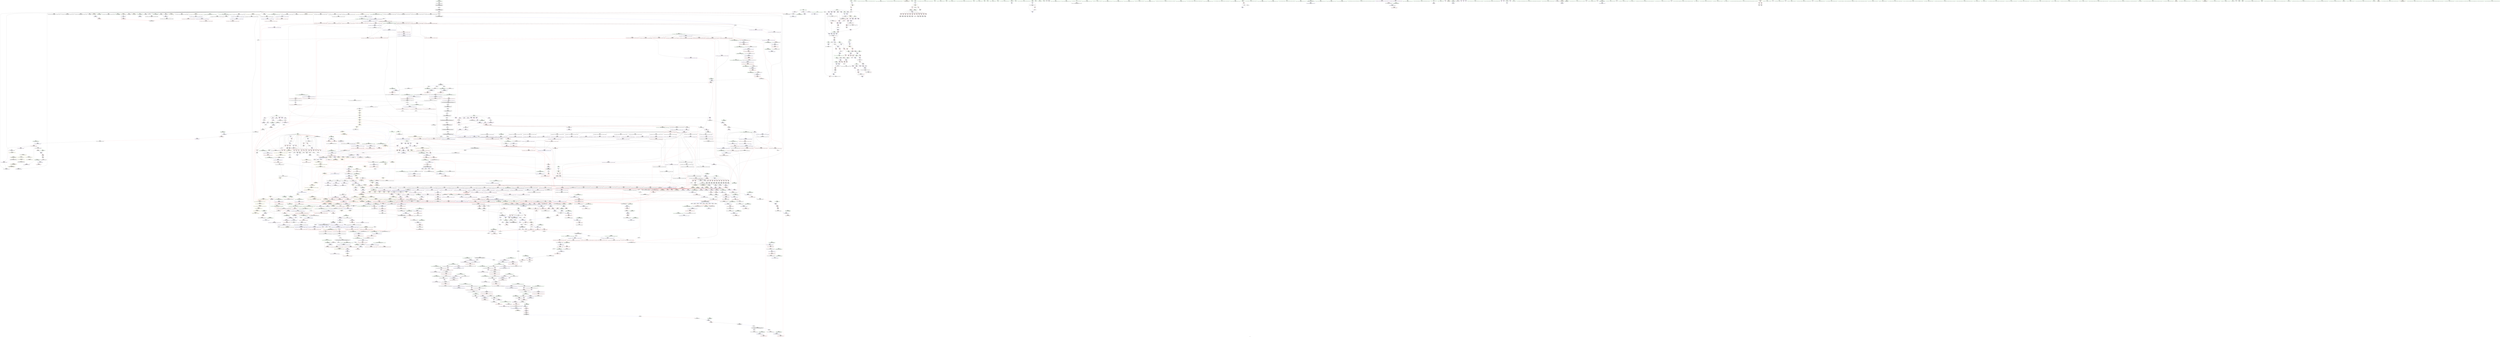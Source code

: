 digraph "SVFG" {
	label="SVFG";

	Node0x55e3544be2b0 [shape=record,color=grey,label="{NodeID: 0\nNullPtr|{|<s39>103}}"];
	Node0x55e3544be2b0 -> Node0x55e354517c40[style=solid];
	Node0x55e3544be2b0 -> Node0x55e354517d40[style=solid];
	Node0x55e3544be2b0 -> Node0x55e354517e10[style=solid];
	Node0x55e3544be2b0 -> Node0x55e354517ee0[style=solid];
	Node0x55e3544be2b0 -> Node0x55e354517fb0[style=solid];
	Node0x55e3544be2b0 -> Node0x55e354518080[style=solid];
	Node0x55e3544be2b0 -> Node0x55e354518150[style=solid];
	Node0x55e3544be2b0 -> Node0x55e354518220[style=solid];
	Node0x55e3544be2b0 -> Node0x55e3545182f0[style=solid];
	Node0x55e3544be2b0 -> Node0x55e3545183c0[style=solid];
	Node0x55e3544be2b0 -> Node0x55e354518490[style=solid];
	Node0x55e3544be2b0 -> Node0x55e354518560[style=solid];
	Node0x55e3544be2b0 -> Node0x55e354518630[style=solid];
	Node0x55e3544be2b0 -> Node0x55e354518700[style=solid];
	Node0x55e3544be2b0 -> Node0x55e3545187d0[style=solid];
	Node0x55e3544be2b0 -> Node0x55e3545188a0[style=solid];
	Node0x55e3544be2b0 -> Node0x55e354518970[style=solid];
	Node0x55e3544be2b0 -> Node0x55e354518a40[style=solid];
	Node0x55e3544be2b0 -> Node0x55e354518b10[style=solid];
	Node0x55e3544be2b0 -> Node0x55e354518be0[style=solid];
	Node0x55e3544be2b0 -> Node0x55e354518cb0[style=solid];
	Node0x55e3544be2b0 -> Node0x55e354518d80[style=solid];
	Node0x55e3544be2b0 -> Node0x55e354518e50[style=solid];
	Node0x55e3544be2b0 -> Node0x55e354518f20[style=solid];
	Node0x55e3544be2b0 -> Node0x55e354518ff0[style=solid];
	Node0x55e3544be2b0 -> Node0x55e3545190c0[style=solid];
	Node0x55e3544be2b0 -> Node0x55e354519190[style=solid];
	Node0x55e3544be2b0 -> Node0x55e354519260[style=solid];
	Node0x55e3544be2b0 -> Node0x55e354519330[style=solid];
	Node0x55e3544be2b0 -> Node0x55e35454ac70[style=solid];
	Node0x55e3544be2b0 -> Node0x55e35454de30[style=solid];
	Node0x55e3544be2b0 -> Node0x55e35454df00[style=solid];
	Node0x55e3544be2b0 -> Node0x55e35454dfd0[style=solid];
	Node0x55e3544be2b0 -> Node0x55e35454fde0[style=solid];
	Node0x55e3544be2b0 -> Node0x55e3545559b0[style=solid];
	Node0x55e3544be2b0 -> Node0x55e35457d470[style=solid];
	Node0x55e3544be2b0 -> Node0x55e354582e10[style=solid];
	Node0x55e3544be2b0 -> Node0x55e354583710[style=solid];
	Node0x55e3544be2b0 -> Node0x55e354583890[style=solid];
	Node0x55e3544be2b0:s39 -> Node0x55e354683060[style=solid,color=red];
	Node0x55e354580d10 [shape=record,color=grey,label="{NodeID: 1882\n401 = Binary(400, 313, )\n}"];
	Node0x55e354580d10 -> Node0x55e35454c5d0[style=solid];
	Node0x55e354580d10 -> Node0x55e35454c6a0[style=solid];
	Node0x55e35451b8f0 [shape=record,color=red,label="{NodeID: 775\n104\<--93\n\<--b.addr\n_Z4minidd\n}"];
	Node0x55e35451b8f0 -> Node0x55e35454afe0[style=solid];
	Node0x55e354609540 [shape=record,color=yellow,style=double,label="{NodeID: 2657\n156V_6 = CSCHI(MR_156V_5)\npts\{350002 \}\nCS[]|{<s0>27}}"];
	Node0x55e354609540:s0 -> Node0x55e3545cbaa0[style=dashed,color=red];
	Node0x55e3545120d0 [shape=record,color=black,label="{NodeID: 443\n1152\<--1147\nsub.ptr.lhs.cast\<--\n_ZNSt6vectorIiSaIiEE17_M_realloc_insertIJRKiEEEvN9__gnu_cxx17__normal_iteratorIPiS1_EEDpOT_\n}"];
	Node0x55e3545120d0 -> Node0x55e354582510[style=solid];
	Node0x55e354551b20 [shape=record,color=blue,label="{NodeID: 1218\n1414\<--1413\nthis.addr\<--this\n_ZNKSt6vectorIiSaIiEE8max_sizeEv\n}"];
	Node0x55e354551b20 -> Node0x55e354544970[style=dashed];
	Node0x55e354505720 [shape=record,color=green,label="{NodeID: 111\n690\<--691\n__x.addr\<--__x.addr_field_insensitive\n_ZNSt6vectorIiSaIiEE9push_backEOi\n}"];
	Node0x55e354505720 -> Node0x55e354520480[style=solid];
	Node0x55e354505720 -> Node0x55e35454dbc0[style=solid];
	Node0x55e3545dc0e0 [shape=record,color=yellow,style=double,label="{NodeID: 1993\n48V_1 = ENCHI(MR_48V_0)\npts\{1016 \}\nFun[_ZNSt6vectorIiSaIiEE17_M_realloc_insertIJRKiEEEvN9__gnu_cxx17__normal_iteratorIPiS1_EEDpOT_]}"];
	Node0x55e3545dc0e0 -> Node0x55e3545501f0[style=dashed];
	Node0x55e354521320 [shape=record,color=red,label="{NodeID: 886\n891\<--879\n\<--__n.addr\n_ZNSt12_Vector_baseIiSaIiEE13_M_deallocateEPim\n|{<s0>51}}"];
	Node0x55e354521320:s0 -> Node0x55e3546865f0[style=solid,color=red];
	Node0x55e35467b380 [shape=record,color=black,label="{NodeID: 2768\n1914 = PHI(1951, )\n|{<s0>134}}"];
	Node0x55e35467b380:s0 -> Node0x55e354686ba0[style=solid,color=red];
	Node0x55e354527d90 [shape=record,color=purple,label="{NodeID: 554\n344\<--26\narrayidx31\<--vis\n_Z4dfstii\n}"];
	Node0x55e35450a600 [shape=record,color=green,label="{NodeID: 222\n1466\<--1467\nthis.addr\<--this.addr_field_insensitive\n_ZNKSt12_Vector_baseIiSaIiEE19_M_get_Tp_allocatorEv\n}"];
	Node0x55e35450a600 -> Node0x55e3545450c0[style=solid];
	Node0x55e35450a600 -> Node0x55e354552000[style=solid];
	Node0x55e3545465e0 [shape=record,color=red,label="{NodeID: 997\n1733\<--1722\n\<--__result.addr\n_ZSt14__copy_move_a2ILb1EPiS0_ET1_T0_S2_S1_\n|{<s0>124}}"];
	Node0x55e3545465e0:s0 -> Node0x55e354688ad0[style=solid,color=red];
	Node0x55e354687f90 [shape=record,color=black,label="{NodeID: 2879\n153 = PHI(139, 232, )\n0th arg _ZNSt6vectorIiSaIiEEC2Ev }"];
	Node0x55e354687f90 -> Node0x55e35454b3f0[style=solid];
	Node0x55e35452d820 [shape=record,color=purple,label="{NodeID: 665\n1195\<--1194\n_M_impl\<--\n_ZNSt6vectorIiSaIiEE3endEv\n}"];
	Node0x55e354518970 [shape=record,color=black,label="{NodeID: 333\n1178\<--3\nlpad.val43\<--dummyVal\n_ZNSt6vectorIiSaIiEE17_M_realloc_insertIJRKiEEEvN9__gnu_cxx17__normal_iteratorIPiS1_EEDpOT_\n}"];
	Node0x55e35454c1c0 [shape=record,color=blue,label="{NodeID: 1108\n269\<--376\nret\<--add\n_Z4dfstii\n}"];
	Node0x55e35454c1c0 -> Node0x55e35451d630[style=dashed];
	Node0x55e35454c1c0 -> Node0x55e35451d700[style=dashed];
	Node0x55e35454c1c0 -> Node0x55e35451d7d0[style=dashed];
	Node0x55e35454c1c0 -> Node0x55e35454c1c0[style=dashed];
	Node0x55e35454c1c0 -> Node0x55e35454c430[style=dashed];
	Node0x55e3544da200 [shape=record,color=green,label="{NodeID: 1\n7\<--1\n__dso_handle\<--dummyObj\nGlob }"];
	Node0x55e354580e90 [shape=record,color=grey,label="{NodeID: 1883\n395 = Binary(394, 393, )\n}"];
	Node0x55e354580e90 -> Node0x55e35454c430[style=solid];
	Node0x55e35451b9c0 [shape=record,color=red,label="{NodeID: 776\n132\<--114\n\<--retval\n_Z4maxidd\n}"];
	Node0x55e35451b9c0 -> Node0x55e3545197a0[style=solid];
	Node0x55e3546096a0 [shape=record,color=yellow,style=double,label="{NodeID: 2658\n158V_4 = CSCHI(MR_158V_3)\npts\{380002 \}\nCS[]|{<s0>27}}"];
	Node0x55e3546096a0:s0 -> Node0x55e3545cbaa0[style=dashed,color=red];
	Node0x55e3545121a0 [shape=record,color=black,label="{NodeID: 444\n1153\<--1151\nsub.ptr.rhs.cast\<--\n_ZNSt6vectorIiSaIiEE17_M_realloc_insertIJRKiEEEvN9__gnu_cxx17__normal_iteratorIPiS1_EEDpOT_\n}"];
	Node0x55e3545121a0 -> Node0x55e354582510[style=solid];
	Node0x55e354551bf0 [shape=record,color=blue,label="{NodeID: 1219\n1433\<--1429\n__a.addr\<--__a\n_ZSt3maxImERKT_S2_S2_\n}"];
	Node0x55e354551bf0 -> Node0x55e354544b10[style=dashed];
	Node0x55e354551bf0 -> Node0x55e354544be0[style=dashed];
	Node0x55e3545057f0 [shape=record,color=green,label="{NodeID: 112\n697\<--698\n_ZSt4moveIRiEONSt16remove_referenceIT_E4typeEOS2_\<--_ZSt4moveIRiEONSt16remove_referenceIT_E4typeEOS2__field_insensitive\n}"];
	Node0x55e3545dc1c0 [shape=record,color=yellow,style=double,label="{NodeID: 1994\n31V_1 = ENCHI(MR_31V_0)\npts\{1537 \}\nFun[_ZNSt6vectorIiSaIiEE17_M_realloc_insertIJRKiEEEvN9__gnu_cxx17__normal_iteratorIPiS1_EEDpOT_]|{<s0>63}}"];
	Node0x55e3545dc1c0:s0 -> Node0x55e3545dd170[style=dashed,color=red];
	Node0x55e3545213f0 [shape=record,color=red,label="{NodeID: 887\n902\<--899\nthis1\<--this.addr\n_ZNSt12_Vector_baseIiSaIiEE12_Vector_implD2Ev\n}"];
	Node0x55e3545213f0 -> Node0x55e354510bb0[style=solid];
	Node0x55e35467b4c0 [shape=record,color=black,label="{NodeID: 2769\n1946 = PHI(1951, )\n|{<s0>136}}"];
	Node0x55e35467b4c0:s0 -> Node0x55e354686fa0[style=solid,color=red];
	Node0x55e354527e60 [shape=record,color=purple,label="{NodeID: 555\n347\<--26\narrayidx33\<--vis\n_Z4dfstii\n}"];
	Node0x55e354527e60 -> Node0x55e35454bf50[style=solid];
	Node0x55e35450a6d0 [shape=record,color=green,label="{NodeID: 223\n1475\<--1476\nthis.addr\<--this.addr_field_insensitive\n_ZNK9__gnu_cxx13new_allocatorIiE8max_sizeEv\n}"];
	Node0x55e35450a6d0 -> Node0x55e354545190[style=solid];
	Node0x55e35450a6d0 -> Node0x55e3545520d0[style=solid];
	Node0x55e3545cb6c0 [shape=record,color=yellow,style=double,label="{NodeID: 2105\n31V_1 = ENCHI(MR_31V_0)\npts\{1537 \}\nFun[_ZNSt6vectorIiSaIiEE9push_backERKi]|{<s0>35|<s1>37}}"];
	Node0x55e3545cb6c0:s0 -> Node0x55e3545dd170[style=dashed,color=red];
	Node0x55e3545cb6c0:s1 -> Node0x55e3545dc1c0[style=dashed,color=red];
	Node0x55e3545466b0 [shape=record,color=red,label="{NodeID: 998\n1768\<--1756\n\<--__first.addr\n_ZSt13__copy_move_aILb1EPiS0_ET1_T0_S2_S1_\n|{<s0>128}}"];
	Node0x55e3545466b0:s0 -> Node0x55e354688d70[style=solid,color=red];
	Node0x55e3546880e0 [shape=record,color=black,label="{NodeID: 2880\n1387 = PHI(997, 997, 1295, 1298, 1962, 1962, )\n0th arg _ZNK9__gnu_cxx17__normal_iteratorIPiSt6vectorIiSaIiEEE4baseEv }"];
	Node0x55e3546880e0 -> Node0x55e3545518b0[style=solid];
	Node0x55e35452d8f0 [shape=record,color=purple,label="{NodeID: 666\n1196\<--1194\n_M_finish\<--\n_ZNSt6vectorIiSaIiEE3endEv\n|{<s0>81}}"];
	Node0x55e35452d8f0:s0 -> Node0x55e3546859b0[style=solid,color=red];
	Node0x55e354518a40 [shape=record,color=black,label="{NodeID: 334\n1180\<--3\n\<--dummyVal\n_ZNSt6vectorIiSaIiEE17_M_realloc_insertIJRKiEEEvN9__gnu_cxx17__normal_iteratorIPiS1_EEDpOT_\n}"];
	Node0x55e35454c290 [shape=record,color=blue,label="{NodeID: 1109\n271\<--380\ni\<--inc\n_Z4dfstii\n}"];
	Node0x55e35454c290 -> Node0x55e35451da40[style=dashed];
	Node0x55e35454c290 -> Node0x55e35451db10[style=dashed];
	Node0x55e35454c290 -> Node0x55e35451dbe0[style=dashed];
	Node0x55e35454c290 -> Node0x55e35454c290[style=dashed];
	Node0x55e35454c290 -> Node0x55e3545cfe70[style=dashed];
	Node0x55e3544dc6c0 [shape=record,color=green,label="{NodeID: 2\n9\<--1\n\<--dummyObj\nCan only get source location for instruction, argument, global var or function.}"];
	Node0x55e354581010 [shape=record,color=grey,label="{NodeID: 1884\n380 = Binary(379, 286, )\n}"];
	Node0x55e354581010 -> Node0x55e35454c290[style=solid];
	Node0x55e35451ba90 [shape=record,color=red,label="{NodeID: 777\n122\<--116\n\<--a.addr\n_Z4maxidd\n}"];
	Node0x55e35451ba90 -> Node0x55e354583b90[style=solid];
	Node0x55e354609780 [shape=record,color=yellow,style=double,label="{NodeID: 2659\n162V_4 = CSCHI(MR_162V_3)\npts\{380000 380001 \}\nCS[]|{<s0>27|<s1>27}}"];
	Node0x55e354609780:s0 -> Node0x55e3545cb880[style=dashed,color=red];
	Node0x55e354609780:s1 -> Node0x55e3545cb990[style=dashed,color=red];
	Node0x55e354512270 [shape=record,color=black,label="{NodeID: 445\n1194\<--1193\n\<--this1\n_ZNSt6vectorIiSaIiEE3endEv\n}"];
	Node0x55e354512270 -> Node0x55e35452d820[style=solid];
	Node0x55e354512270 -> Node0x55e35452d8f0[style=solid];
	Node0x55e354551cc0 [shape=record,color=blue,label="{NodeID: 1220\n1435\<--1430\n__b.addr\<--__b\n_ZSt3maxImERKT_S2_S2_\n}"];
	Node0x55e354551cc0 -> Node0x55e354544cb0[style=dashed];
	Node0x55e354551cc0 -> Node0x55e354544d80[style=dashed];
	Node0x55e35450abe0 [shape=record,color=green,label="{NodeID: 113\n700\<--701\n_ZNSt6vectorIiSaIiEE12emplace_backIJiEEEvDpOT_\<--_ZNSt6vectorIiSaIiEE12emplace_backIJiEEEvDpOT__field_insensitive\n}"];
	Node0x55e3545214c0 [shape=record,color=red,label="{NodeID: 888\n921\<--912\n\<--__a.addr\n_ZNSt16allocator_traitsISaIiEE10deallocateERS0_Pim\n}"];
	Node0x55e3545214c0 -> Node0x55e354510c80[style=solid];
	Node0x55e35467b600 [shape=record,color=black,label="{NodeID: 2770\n1988 = PHI(1232, )\n}"];
	Node0x55e35467b600 -> Node0x55e3545555a0[style=solid];
	Node0x55e354527f30 [shape=record,color=purple,label="{NodeID: 556\n600\<--26\n\<--vis\nmain\n}"];
	Node0x55e35450a7a0 [shape=record,color=green,label="{NodeID: 224\n1484\<--1485\nthis.addr\<--this.addr_field_insensitive\n_ZN9__gnu_cxx17__normal_iteratorIPiSt6vectorIiSaIiEEEC2ERKS1_\n}"];
	Node0x55e35450a7a0 -> Node0x55e354545260[style=solid];
	Node0x55e35450a7a0 -> Node0x55e3545521a0[style=solid];
	Node0x55e354546780 [shape=record,color=red,label="{NodeID: 999\n1769\<--1758\n\<--__last.addr\n_ZSt13__copy_move_aILb1EPiS0_ET1_T0_S2_S1_\n|{<s0>128}}"];
	Node0x55e354546780:s0 -> Node0x55e354688e80[style=solid,color=red];
	Node0x55e354688330 [shape=record,color=black,label="{NodeID: 2881\n1827 = PHI(1745, )\n0th arg _ZSt12__miter_baseIPiET_S1_ }"];
	Node0x55e354688330 -> Node0x55e354554630[style=solid];
	Node0x55e35452d9c0 [shape=record,color=purple,label="{NodeID: 667\n1318\<--1308\ncoerce.dive\<--retval\n_ZNSt6vectorIiSaIiEE5beginEv\n}"];
	Node0x55e35452d9c0 -> Node0x55e354543ee0[style=solid];
	Node0x55e354518b10 [shape=record,color=black,label="{NodeID: 335\n1181\<--3\n\<--dummyVal\n_ZNSt6vectorIiSaIiEE17_M_realloc_insertIJRKiEEEvN9__gnu_cxx17__normal_iteratorIPiS1_EEDpOT_\n|{<s0>80}}"];
	Node0x55e354518b10:s0 -> Node0x55e354689f50[style=solid,color=red];
	Node0x55e35454c360 [shape=record,color=blue,label="{NodeID: 1110\n391\<--385\narrayidx47\<--call43\n_Z4dfstii\n}"];
	Node0x55e35454c360 -> Node0x55e3545d0370[style=dashed];
	Node0x55e354501f20 [shape=record,color=green,label="{NodeID: 3\n19\<--1\n\<--dummyObj\nCan only get source location for instruction, argument, global var or function.|{<s0>20}}"];
	Node0x55e354501f20:s0 -> Node0x55e354689e40[style=solid,color=red];
	Node0x55e354581190 [shape=record,color=grey,label="{NodeID: 1885\n376 = Binary(375, 374, )\n}"];
	Node0x55e354581190 -> Node0x55e35454c1c0[style=solid];
	Node0x55e35451bb60 [shape=record,color=red,label="{NodeID: 778\n126\<--116\n\<--a.addr\n_Z4maxidd\n}"];
	Node0x55e35451bb60 -> Node0x55e35454b250[style=solid];
	Node0x55e354609860 [shape=record,color=yellow,style=double,label="{NodeID: 2660\n164V_6 = CSCHI(MR_164V_5)\npts\{1537 350000 350001 \}\nCS[]|{<s0>27|<s1>27|<s2>27}}"];
	Node0x55e354609860:s0 -> Node0x55e3545cb6c0[style=dashed,color=red];
	Node0x55e354609860:s1 -> Node0x55e3545cb880[style=dashed,color=red];
	Node0x55e354609860:s2 -> Node0x55e3545cb990[style=dashed,color=red];
	Node0x55e354512340 [shape=record,color=black,label="{NodeID: 446\n1186\<--1201\n_ZNSt6vectorIiSaIiEE3endEv_ret\<--\n_ZNSt6vectorIiSaIiEE3endEv\n|{<s0>36|<s1>132}}"];
	Node0x55e354512340:s0 -> Node0x55e354677650[style=solid,color=blue];
	Node0x55e354512340:s1 -> Node0x55e35467b240[style=solid,color=blue];
	Node0x55e354551d90 [shape=record,color=blue,label="{NodeID: 1221\n1431\<--1445\nretval\<--\n_ZSt3maxImERKT_S2_S2_\n}"];
	Node0x55e354551d90 -> Node0x55e3545cd670[style=dashed];
	Node0x55e35450ac70 [shape=record,color=green,label="{NodeID: 114\n716\<--717\nthis.addr\<--this.addr_field_insensitive\n_ZNSt12_Vector_baseIiSaIiEEC2Ev\n}"];
	Node0x55e35450ac70 -> Node0x55e354520550[style=solid];
	Node0x55e35450ac70 -> Node0x55e35454dc90[style=solid];
	Node0x55e354521590 [shape=record,color=red,label="{NodeID: 889\n923\<--914\n\<--__p.addr\n_ZNSt16allocator_traitsISaIiEE10deallocateERS0_Pim\n|{<s0>53}}"];
	Node0x55e354521590:s0 -> Node0x55e3546888b0[style=solid,color=red];
	Node0x55e35467b740 [shape=record,color=black,label="{NodeID: 2771\n1990 = PHI(1306, )\n}"];
	Node0x55e35467b740 -> Node0x55e354555670[style=solid];
	Node0x55e354528000 [shape=record,color=purple,label="{NodeID: 557\n293\<--29\narrayidx4\<--dp\n_Z4dfstii\n}"];
	Node0x55e3545fa830 [shape=record,color=yellow,style=double,label="{NodeID: 2439\nRETMU(14V_3)\npts\{350000 350001 350002 380000 380001 380002 \}\nFun[_GLOBAL__sub_I_Rijul_1_0.cpp]}"];
	Node0x55e35450a870 [shape=record,color=green,label="{NodeID: 225\n1486\<--1487\n__i.addr\<--__i.addr_field_insensitive\n_ZN9__gnu_cxx17__normal_iteratorIPiSt6vectorIiSaIiEEEC2ERKS1_\n}"];
	Node0x55e35450a870 -> Node0x55e354545330[style=solid];
	Node0x55e35450a870 -> Node0x55e354552270[style=solid];
	Node0x55e3545cb880 [shape=record,color=yellow,style=double,label="{NodeID: 2107\n55V_1 = ENCHI(MR_55V_0)\npts\{350000 380000 \}\nFun[_ZNSt6vectorIiSaIiEE9push_backERKi]|{|<s1>36|<s2>37}}"];
	Node0x55e3545cb880 -> Node0x55e3545d67d0[style=dashed];
	Node0x55e3545cb880:s1 -> Node0x55e3545ece20[style=dashed,color=red];
	Node0x55e3545cb880:s2 -> Node0x55e3545db4c0[style=dashed,color=red];
	Node0x55e354546850 [shape=record,color=red,label="{NodeID: 1000\n1770\<--1760\n\<--__result.addr\n_ZSt13__copy_move_aILb1EPiS0_ET1_T0_S2_S1_\n|{<s0>128}}"];
	Node0x55e354546850:s0 -> Node0x55e354688f90[style=solid,color=red];
	Node0x55e354688440 [shape=record,color=black,label="{NodeID: 2882\n187 = PHI(178, 252, )\n0th arg _ZNSt6vectorIiSaIiEED2Ev }"];
	Node0x55e354688440 -> Node0x55e35454b590[style=solid];
	Node0x55e35452da90 [shape=record,color=purple,label="{NodeID: 668\n1315\<--1314\n_M_impl\<--\n_ZNSt6vectorIiSaIiEE5beginEv\n}"];
	Node0x55e354518be0 [shape=record,color=black,label="{NodeID: 336\n2037\<--3\n\<--dummyVal\n_ZNSt6vectorIiSaIiEE17_M_realloc_insertIJiEEEvN9__gnu_cxx17__normal_iteratorIPiS1_EEDpOT_\n}"];
	Node0x55e35454c430 [shape=record,color=blue,label="{NodeID: 1111\n269\<--395\nret\<--sub48\n_Z4dfstii\n}"];
	Node0x55e35454c430 -> Node0x55e35451d8a0[style=dashed];
	Node0x55e35454c430 -> Node0x55e35454c500[style=dashed];
	Node0x55e354501fb0 [shape=record,color=green,label="{NodeID: 4\n39\<--1\n.str\<--dummyObj\nGlob }"];
	Node0x55e354581310 [shape=record,color=grey,label="{NodeID: 1886\n364 = Binary(363, 286, )\n|{<s0>18}}"];
	Node0x55e354581310:s0 -> Node0x55e354680ca0[style=solid,color=red];
	Node0x55e35451bc30 [shape=record,color=red,label="{NodeID: 779\n123\<--118\n\<--b.addr\n_Z4maxidd\n}"];
	Node0x55e35451bc30 -> Node0x55e354583b90[style=solid];
	Node0x55e354609970 [shape=record,color=yellow,style=double,label="{NodeID: 2661\n156V_7 = CSCHI(MR_156V_6)\npts\{350002 \}\nCS[]|{<s0>28}}"];
	Node0x55e354609970:s0 -> Node0x55e3545cbaa0[style=dashed,color=red];
	Node0x55e354512410 [shape=record,color=black,label="{NodeID: 447\n1218\<--1217\n\<--\n_ZN9__gnu_cxx13new_allocatorIiE9constructIiJRKiEEEvPT_DpOT0_\n}"];
	Node0x55e354512410 -> Node0x55e3545124e0[style=solid];
	Node0x55e354551e60 [shape=record,color=blue,label="{NodeID: 1222\n1431\<--1448\nretval\<--\n_ZSt3maxImERKT_S2_S2_\n}"];
	Node0x55e354551e60 -> Node0x55e3545cd670[style=dashed];
	Node0x55e35450ad40 [shape=record,color=green,label="{NodeID: 115\n722\<--723\n_ZNSt12_Vector_baseIiSaIiEE12_Vector_implC2Ev\<--_ZNSt12_Vector_baseIiSaIiEE12_Vector_implC2Ev_field_insensitive\n}"];
	Node0x55e354521660 [shape=record,color=red,label="{NodeID: 890\n924\<--916\n\<--__n.addr\n_ZNSt16allocator_traitsISaIiEE10deallocateERS0_Pim\n|{<s0>53}}"];
	Node0x55e354521660:s0 -> Node0x55e3546889c0[style=solid,color=red];
	Node0x55e35467b880 [shape=record,color=black,label="{NodeID: 2772\n1993 = PHI(1286, )\n}"];
	Node0x55e35467b880 -> Node0x55e354555740[style=solid];
	Node0x55e3545280d0 [shape=record,color=purple,label="{NodeID: 558\n296\<--29\narrayidx6\<--dp\n_Z4dfstii\n}"];
	Node0x55e3545280d0 -> Node0x55e35454bb40[style=solid];
	Node0x55e35450a940 [shape=record,color=green,label="{NodeID: 226\n1499\<--1500\n__a.addr\<--__a.addr_field_insensitive\n_ZNSt16allocator_traitsISaIiEE8allocateERS0_m\n}"];
	Node0x55e35450a940 -> Node0x55e3545454d0[style=solid];
	Node0x55e35450a940 -> Node0x55e354552410[style=solid];
	Node0x55e3545cb990 [shape=record,color=yellow,style=double,label="{NodeID: 2108\n57V_1 = ENCHI(MR_57V_0)\npts\{350001 380001 \}\nFun[_ZNSt6vectorIiSaIiEE9push_backERKi]|{|<s4>36|<s5>37}}"];
	Node0x55e3545cb990 -> Node0x55e35451ffa0[style=dashed];
	Node0x55e3545cb990 -> Node0x55e354520140[style=dashed];
	Node0x55e3545cb990 -> Node0x55e354520210[style=dashed];
	Node0x55e3545cb990 -> Node0x55e35454d950[style=dashed];
	Node0x55e3545cb990:s4 -> Node0x55e3545ece20[style=dashed,color=red];
	Node0x55e3545cb990:s5 -> Node0x55e3545db5d0[style=dashed,color=red];
	Node0x55e354546920 [shape=record,color=red,label="{NodeID: 1001\n1780\<--1777\n\<--__it.addr\n_ZSt12__niter_baseIPiET_S1_\n}"];
	Node0x55e354546920 -> Node0x55e354524f40[style=solid];
	Node0x55e354688590 [shape=record,color=black,label="{NodeID: 2883\n1952 = PHI(1896, 1913, 1945, 2007, 2149, )\n0th arg _ZSt7forwardIiEOT_RNSt16remove_referenceIS0_E4typeE }"];
	Node0x55e354688590 -> Node0x55e354555260[style=solid];
	Node0x55e35452db60 [shape=record,color=purple,label="{NodeID: 669\n1316\<--1314\n_M_start\<--\n_ZNSt6vectorIiSaIiEE5beginEv\n|{<s0>94}}"];
	Node0x55e35452db60:s0 -> Node0x55e3546859b0[style=solid,color=red];
	Node0x55e354518cb0 [shape=record,color=black,label="{NodeID: 337\n2038\<--3\n\<--dummyVal\n_ZNSt6vectorIiSaIiEE17_M_realloc_insertIJiEEEvN9__gnu_cxx17__normal_iteratorIPiS1_EEDpOT_\n}"];
	Node0x55e354518cb0 -> Node0x55e354555cf0[style=solid];
	Node0x55e35454c500 [shape=record,color=blue,label="{NodeID: 1112\n269\<--398\nret\<--call49\n_Z4dfstii\n}"];
	Node0x55e35454c500 -> Node0x55e35451d970[style=dashed];
	Node0x55e35454c500 -> Node0x55e3545cf970[style=dashed];
	Node0x55e354502040 [shape=record,color=green,label="{NodeID: 5\n41\<--1\n.str.4\<--dummyObj\nGlob }"];
	Node0x55e354581490 [shape=record,color=grey,label="{NodeID: 1887\n312 = Binary(311, 313, )\n}"];
	Node0x55e354581490 -> Node0x55e35454bce0[style=solid];
	Node0x55e35451bd00 [shape=record,color=red,label="{NodeID: 780\n129\<--118\n\<--b.addr\n_Z4maxidd\n}"];
	Node0x55e35451bd00 -> Node0x55e35454b320[style=solid];
	Node0x55e354609ad0 [shape=record,color=yellow,style=double,label="{NodeID: 2662\n158V_5 = CSCHI(MR_158V_4)\npts\{380002 \}\nCS[]|{<s0>28}}"];
	Node0x55e354609ad0:s0 -> Node0x55e3545cbaa0[style=dashed,color=red];
	Node0x55e3545124e0 [shape=record,color=black,label="{NodeID: 448\n1219\<--1218\n\<--\n_ZN9__gnu_cxx13new_allocatorIiE9constructIiJRKiEEEvPT_DpOT0_\n}"];
	Node0x55e3545124e0 -> Node0x55e354550a10[style=solid];
	Node0x55e354551f30 [shape=record,color=blue,label="{NodeID: 1223\n1455\<--1454\n__a.addr\<--__a\n_ZNSt16allocator_traitsISaIiEE8max_sizeERKS0_\n}"];
	Node0x55e354551f30 -> Node0x55e354544ff0[style=dashed];
	Node0x55e35450ae40 [shape=record,color=green,label="{NodeID: 116\n725\<--726\n__gxx_personality_v0\<--__gxx_personality_v0_field_insensitive\n}"];
	Node0x55e354521730 [shape=record,color=red,label="{NodeID: 891\n942\<--933\nthis1\<--this.addr\n_ZN9__gnu_cxx13new_allocatorIiE10deallocateEPim\n}"];
	Node0x55e35467b9c0 [shape=record,color=black,label="{NodeID: 2773\n1997 = PHI(1321, )\n}"];
	Node0x55e35467b9c0 -> Node0x55e354555810[style=solid];
	Node0x55e3545281a0 [shape=record,color=purple,label="{NodeID: 559\n307\<--29\narrayidx12\<--dp\n_Z4dfstii\n}"];
	Node0x55e35450aa10 [shape=record,color=green,label="{NodeID: 227\n1501\<--1502\n__n.addr\<--__n.addr_field_insensitive\n_ZNSt16allocator_traitsISaIiEE8allocateERS0_m\n}"];
	Node0x55e35450aa10 -> Node0x55e3545455a0[style=solid];
	Node0x55e35450aa10 -> Node0x55e3545524e0[style=solid];
	Node0x55e3545cbaa0 [shape=record,color=yellow,style=double,label="{NodeID: 2109\n59V_1 = ENCHI(MR_59V_0)\npts\{350002 380002 \}\nFun[_ZNSt6vectorIiSaIiEE9push_backERKi]|{|<s2>37|<s3>37}}"];
	Node0x55e3545cbaa0 -> Node0x55e354520070[style=dashed];
	Node0x55e3545cbaa0 -> Node0x55e3545d7230[style=dashed];
	Node0x55e3545cbaa0:s2 -> Node0x55e354542dd0[style=dashed,color=red];
	Node0x55e3545cbaa0:s3 -> Node0x55e354550600[style=dashed,color=red];
	Node0x55e3545469f0 [shape=record,color=red,label="{NodeID: 1002\n1798\<--1786\n\<--__first.addr\n_ZNSt11__copy_moveILb1ELb1ESt26random_access_iterator_tagE8__copy_mIiEEPT_PKS3_S6_S4_\n}"];
	Node0x55e3545469f0 -> Node0x55e3545250e0[style=solid];
	Node0x55e3546887a0 [shape=record,color=black,label="{NodeID: 2884\n930 = PHI(922, )\n0th arg _ZN9__gnu_cxx13new_allocatorIiE10deallocateEPim }"];
	Node0x55e3546887a0 -> Node0x55e35454f0e0[style=solid];
	Node0x55e35452dc30 [shape=record,color=purple,label="{NodeID: 670\n1335\<--1330\n_M_impl\<--this1\n_ZNSt12_Vector_baseIiSaIiEE11_M_allocateEm\n}"];
	Node0x55e35452dc30 -> Node0x55e354512b60[style=solid];
	Node0x55e354518d80 [shape=record,color=black,label="{NodeID: 338\n2040\<--3\n\<--dummyVal\n_ZNSt6vectorIiSaIiEE17_M_realloc_insertIJiEEEvN9__gnu_cxx17__normal_iteratorIPiS1_EEDpOT_\n}"];
	Node0x55e354518d80 -> Node0x55e354555dc0[style=solid];
	Node0x55e35454c5d0 [shape=record,color=blue,label="{NodeID: 1113\n407\<--401\narrayidx54\<--div50\n_Z4dfstii\n}"];
	Node0x55e35454c5d0 -> Node0x55e3545d0d70[style=dashed];
	Node0x55e3545028d0 [shape=record,color=green,label="{NodeID: 6\n43\<--1\nstdin\<--dummyObj\nGlob }"];
	Node0x55e354581610 [shape=record,color=grey,label="{NodeID: 1888\n1254 = Binary(1250, 1253, )\n}"];
	Node0x55e354581610 -> Node0x55e354584190[style=solid];
	Node0x55e35451bdd0 [shape=record,color=red,label="{NodeID: 781\n157\<--154\nthis1\<--this.addr\n_ZNSt6vectorIiSaIiEEC2Ev\n}"];
	Node0x55e35451bdd0 -> Node0x55e354519870[style=solid];
	Node0x55e354609bb0 [shape=record,color=yellow,style=double,label="{NodeID: 2663\n162V_5 = CSCHI(MR_162V_4)\npts\{380000 380001 \}\nCS[]|{<s0>28|<s1>28}}"];
	Node0x55e354609bb0:s0 -> Node0x55e3545cb880[style=dashed,color=red];
	Node0x55e354609bb0:s1 -> Node0x55e3545cb990[style=dashed,color=red];
	Node0x55e3545125b0 [shape=record,color=black,label="{NodeID: 449\n1225\<--1230\n_ZSt7forwardIRKiEOT_RNSt16remove_referenceIS2_E4typeE_ret\<--\n_ZSt7forwardIRKiEOT_RNSt16remove_referenceIS2_E4typeE\n|{<s0>56|<s1>62|<s2>82}}"];
	Node0x55e3545125b0:s0 -> Node0x55e3546786c0[style=solid,color=blue];
	Node0x55e3545125b0:s1 -> Node0x55e354678d00[style=solid,color=blue];
	Node0x55e3545125b0:s2 -> Node0x55e354679940[style=solid,color=blue];
	Node0x55e354552000 [shape=record,color=blue,label="{NodeID: 1224\n1466\<--1465\nthis.addr\<--this\n_ZNKSt12_Vector_baseIiSaIiEE19_M_get_Tp_allocatorEv\n}"];
	Node0x55e354552000 -> Node0x55e3545450c0[style=dashed];
	Node0x55e35450af40 [shape=record,color=green,label="{NodeID: 117\n732\<--733\n__cxa_begin_catch\<--__cxa_begin_catch_field_insensitive\n}"];
	Node0x55e3545dc6b0 [shape=record,color=yellow,style=double,label="{NodeID: 1999\n392V_1 = ENCHI(MR_392V_0)\npts\{13090000 \}\nFun[_ZNSt6vectorIiSaIiEE5beginEv]|{<s0>94}}"];
	Node0x55e3545dc6b0:s0 -> Node0x55e354552340[style=dashed,color=red];
	Node0x55e354521800 [shape=record,color=red,label="{NodeID: 892\n943\<--935\n\<--__p.addr\n_ZN9__gnu_cxx13new_allocatorIiE10deallocateEPim\n}"];
	Node0x55e354521800 -> Node0x55e354510d50[style=solid];
	Node0x55e35467bb00 [shape=record,color=black,label="{NodeID: 2774\n2008 = PHI(1951, )\n|{<s0>142}}"];
	Node0x55e35467bb00:s0 -> Node0x55e354689670[style=solid,color=red];
	Node0x55e354528270 [shape=record,color=purple,label="{NodeID: 560\n310\<--29\narrayidx14\<--dp\n_Z4dfstii\n}"];
	Node0x55e354528270 -> Node0x55e35451dd80[style=solid];
	Node0x55e354528270 -> Node0x55e35454bce0[style=solid];
	Node0x55e35450aae0 [shape=record,color=green,label="{NodeID: 228\n1509\<--1510\n_ZN9__gnu_cxx13new_allocatorIiE8allocateEmPKv\<--_ZN9__gnu_cxx13new_allocatorIiE8allocateEmPKv_field_insensitive\n}"];
	Node0x55e354546ac0 [shape=record,color=red,label="{NodeID: 1003\n1809\<--1786\n\<--__first.addr\n_ZNSt11__copy_moveILb1ELb1ESt26random_access_iterator_tagE8__copy_mIiEEPT_PKS3_S6_S4_\n}"];
	Node0x55e354546ac0 -> Node0x55e354525280[style=solid];
	Node0x55e3546888b0 [shape=record,color=black,label="{NodeID: 2885\n931 = PHI(923, )\n1st arg _ZN9__gnu_cxx13new_allocatorIiE10deallocateEPim }"];
	Node0x55e3546888b0 -> Node0x55e35454f1b0[style=solid];
	Node0x55e35452dd00 [shape=record,color=purple,label="{NodeID: 671\n1370\<--1358\ncoerce.dive\<--agg.tmp\n_ZSt34__uninitialized_move_if_noexcept_aIPiS0_SaIiEET0_T_S3_S2_RT1_\n}"];
	Node0x55e35452dd00 -> Node0x55e354551710[style=solid];
	Node0x55e354518e50 [shape=record,color=black,label="{NodeID: 339\n2056\<--3\n\<--dummyVal\n_ZNSt6vectorIiSaIiEE17_M_realloc_insertIJiEEEvN9__gnu_cxx17__normal_iteratorIPiS1_EEDpOT_\n}"];
	Node0x55e35454c6a0 [shape=record,color=blue,label="{NodeID: 1114\n263\<--401\nretval\<--div50\n_Z4dfstii\n}"];
	Node0x55e35454c6a0 -> Node0x55e3545cf470[style=dashed];
	Node0x55e354502960 [shape=record,color=green,label="{NodeID: 7\n44\<--1\n.str.5\<--dummyObj\nGlob }"];
	Node0x55e354581790 [shape=record,color=grey,label="{NodeID: 1889\n289 = Binary(288, 290, )\n}"];
	Node0x55e354581790 -> Node0x55e35454bb40[style=solid];
	Node0x55e35451bea0 [shape=record,color=red,label="{NodeID: 782\n195\<--188\nthis1\<--this.addr\n_ZNSt6vectorIiSaIiEED2Ev\n}"];
	Node0x55e35451bea0 -> Node0x55e354519940[style=solid];
	Node0x55e35451bea0 -> Node0x55e354519a10[style=solid];
	Node0x55e35451bea0 -> Node0x55e354519ae0[style=solid];
	Node0x55e35451bea0 -> Node0x55e354519bb0[style=solid];
	Node0x55e35451bea0 -> Node0x55e354519c80[style=solid];
	Node0x55e354609c90 [shape=record,color=yellow,style=double,label="{NodeID: 2664\n164V_7 = CSCHI(MR_164V_6)\npts\{1537 350000 350001 \}\nCS[]|{<s0>28|<s1>28|<s2>28}}"];
	Node0x55e354609c90:s0 -> Node0x55e3545cb6c0[style=dashed,color=red];
	Node0x55e354609c90:s1 -> Node0x55e3545cb880[style=dashed,color=red];
	Node0x55e354609c90:s2 -> Node0x55e3545cb990[style=dashed,color=red];
	Node0x55e354512680 [shape=record,color=black,label="{NodeID: 450\n1232\<--1284\n_ZNKSt6vectorIiSaIiEE12_M_check_lenEmPKc_ret\<--cond\n_ZNKSt6vectorIiSaIiEE12_M_check_lenEmPKc\n|{<s0>58|<s1>137}}"];
	Node0x55e354512680:s0 -> Node0x55e354678800[style=solid,color=blue];
	Node0x55e354512680:s1 -> Node0x55e35467b600[style=solid,color=blue];
	Node0x55e3545520d0 [shape=record,color=blue,label="{NodeID: 1225\n1475\<--1474\nthis.addr\<--this\n_ZNK9__gnu_cxx13new_allocatorIiE8max_sizeEv\n}"];
	Node0x55e3545520d0 -> Node0x55e354545190[style=dashed];
	Node0x55e35450b040 [shape=record,color=green,label="{NodeID: 118\n735\<--736\n_ZSt9terminatev\<--_ZSt9terminatev_field_insensitive\n}"];
	Node0x55e3545dc790 [shape=record,color=yellow,style=double,label="{NodeID: 2000\n67V_1 = ENCHI(MR_67V_0)\npts\{350000 350001 380000 380001 \}\nFun[_ZNSt6vectorIiSaIiEE5beginEv]|{<s0>94}}"];
	Node0x55e3545dc790:s0 -> Node0x55e3545cb200[style=dashed,color=red];
	Node0x55e3545218d0 [shape=record,color=red,label="{NodeID: 893\n956\<--953\nthis1\<--this.addr\n_ZNSaIiED2Ev\n}"];
	Node0x55e3545218d0 -> Node0x55e354510e20[style=solid];
	Node0x55e35467bc40 [shape=record,color=black,label="{NodeID: 2775\n2015 = PHI(1386, )\n}"];
	Node0x55e35467bc40 -> Node0x55e354549360[style=solid];
	Node0x55e354528340 [shape=record,color=purple,label="{NodeID: 561\n317\<--29\narrayidx16\<--dp\n_Z4dfstii\n}"];
	Node0x55e354513100 [shape=record,color=green,label="{NodeID: 229\n1516\<--1517\nthis.addr\<--this.addr_field_insensitive\n_ZN9__gnu_cxx13new_allocatorIiE8allocateEmPKv\n}"];
	Node0x55e354513100 -> Node0x55e354545670[style=solid];
	Node0x55e354513100 -> Node0x55e3545525b0[style=solid];
	Node0x55e354546b90 [shape=record,color=red,label="{NodeID: 1004\n1797\<--1788\n\<--__last.addr\n_ZNSt11__copy_moveILb1ELb1ESt26random_access_iterator_tagE8__copy_mIiEEPT_PKS3_S6_S4_\n}"];
	Node0x55e354546b90 -> Node0x55e354525010[style=solid];
	Node0x55e3546889c0 [shape=record,color=black,label="{NodeID: 2886\n932 = PHI(924, )\n2nd arg _ZN9__gnu_cxx13new_allocatorIiE10deallocateEPim }"];
	Node0x55e3546889c0 -> Node0x55e35454f280[style=solid];
	Node0x55e35452ddd0 [shape=record,color=purple,label="{NodeID: 672\n1378\<--1358\ncoerce.dive4\<--agg.tmp\n_ZSt34__uninitialized_move_if_noexcept_aIPiS0_SaIiEET0_T_S3_S2_RT1_\n}"];
	Node0x55e35452ddd0 -> Node0x55e354544560[style=solid];
	Node0x55e354518f20 [shape=record,color=black,label="{NodeID: 340\n2057\<--3\n\<--dummyVal\n_ZNSt6vectorIiSaIiEE17_M_realloc_insertIJiEEEvN9__gnu_cxx17__normal_iteratorIPiS1_EEDpOT_\n}"];
	Node0x55e354518f20 -> Node0x55e354555e90[style=solid];
	Node0x55e3545ec500 [shape=record,color=yellow,style=double,label="{NodeID: 2222\n227V_1 = ENCHI(MR_227V_0)\npts\{470 472 \}\nFun[_ZNSt16allocator_traitsISaIiEE9constructIiJiEEEvRS0_PT_DpOT0_]|{<s0>136}}"];
	Node0x55e3545ec500:s0 -> Node0x55e3545e6df0[style=dashed,color=red];
	Node0x55e35454c770 [shape=record,color=blue,label="{NodeID: 1115\n415\<--414\nthis.addr\<--this\n_ZNKSt6vectorIiSaIiEE4sizeEv\n}"];
	Node0x55e35454c770 -> Node0x55e35451e190[style=dashed];
	Node0x55e3545029f0 [shape=record,color=green,label="{NodeID: 8\n46\<--1\n.str.6\<--dummyObj\nGlob }"];
	Node0x55e354581910 [shape=record,color=grey,label="{NodeID: 1890\n429 = Binary(427, 428, )\n}"];
	Node0x55e354581910 -> Node0x55e354580710[style=solid];
	Node0x55e35451bf70 [shape=record,color=red,label="{NodeID: 783\n224\<--190\nexn\<--exn.slot\n_ZNSt6vectorIiSaIiEED2Ev\n|{<s0>12}}"];
	Node0x55e35451bf70:s0 -> Node0x55e354689f50[style=solid,color=red];
	Node0x55e354512750 [shape=record,color=black,label="{NodeID: 451\n1301\<--1297\nsub.ptr.lhs.cast\<--\n_ZN9__gnu_cxxmiIPiSt6vectorIiSaIiEEEENS_17__normal_iteratorIT_T0_E15difference_typeERKS8_SB_\n}"];
	Node0x55e354512750 -> Node0x55e354581c10[style=solid];
	Node0x55e3545521a0 [shape=record,color=blue,label="{NodeID: 1226\n1484\<--1482\nthis.addr\<--this\n_ZN9__gnu_cxx17__normal_iteratorIPiSt6vectorIiSaIiEEEC2ERKS1_\n}"];
	Node0x55e3545521a0 -> Node0x55e354545260[style=dashed];
	Node0x55e35450b140 [shape=record,color=green,label="{NodeID: 119\n743\<--744\nthis.addr\<--this.addr_field_insensitive\n_ZNSt12_Vector_baseIiSaIiEE12_Vector_implC2Ev\n}"];
	Node0x55e35450b140 -> Node0x55e354520620[style=solid];
	Node0x55e35450b140 -> Node0x55e35454dd60[style=solid];
	Node0x55e3545219a0 [shape=record,color=red,label="{NodeID: 894\n967\<--964\nthis1\<--this.addr\n_ZN9__gnu_cxx13new_allocatorIiED2Ev\n}"];
	Node0x55e35467bd80 [shape=record,color=black,label="{NodeID: 2776\n2019 = PHI(795, )\n|{<s0>145}}"];
	Node0x55e35467bd80:s0 -> Node0x55e354682050[style=solid,color=red];
	Node0x55e354528410 [shape=record,color=purple,label="{NodeID: 562\n320\<--29\narrayidx18\<--dp\n_Z4dfstii\n}"];
	Node0x55e354528410 -> Node0x55e35451de50[style=solid];
	Node0x55e3545131d0 [shape=record,color=green,label="{NodeID: 230\n1518\<--1519\n__n.addr\<--__n.addr_field_insensitive\n_ZN9__gnu_cxx13new_allocatorIiE8allocateEmPKv\n}"];
	Node0x55e3545131d0 -> Node0x55e354545740[style=solid];
	Node0x55e3545131d0 -> Node0x55e354545810[style=solid];
	Node0x55e3545131d0 -> Node0x55e354552680[style=solid];
	Node0x55e354546c60 [shape=record,color=red,label="{NodeID: 1005\n1807\<--1790\n\<--__result.addr\n_ZNSt11__copy_moveILb1ELb1ESt26random_access_iterator_tagE8__copy_mIiEEPT_PKS3_S6_S4_\n}"];
	Node0x55e354546c60 -> Node0x55e3545251b0[style=solid];
	Node0x55e354688ad0 [shape=record,color=black,label="{NodeID: 2887\n1776 = PHI(1727, 1731, 1733, )\n0th arg _ZSt12__niter_baseIPiET_S1_ }"];
	Node0x55e354688ad0 -> Node0x55e354554150[style=solid];
	Node0x55e35452dea0 [shape=record,color=purple,label="{NodeID: 673\n1374\<--1360\ncoerce.dive3\<--agg.tmp1\n_ZSt34__uninitialized_move_if_noexcept_aIPiS0_SaIiEET0_T_S3_S2_RT1_\n}"];
	Node0x55e35452dea0 -> Node0x55e3545517e0[style=solid];
	Node0x55e354518ff0 [shape=record,color=black,label="{NodeID: 341\n2059\<--3\n\<--dummyVal\n_ZNSt6vectorIiSaIiEE17_M_realloc_insertIJiEEEvN9__gnu_cxx17__normal_iteratorIPiS1_EEDpOT_\n}"];
	Node0x55e354518ff0 -> Node0x55e354555f60[style=solid];
	Node0x55e3545ec5e0 [shape=record,color=yellow,style=double,label="{NodeID: 2223\n31V_1 = ENCHI(MR_31V_0)\npts\{1537 \}\nFun[_ZNSt16allocator_traitsISaIiEE9constructIiJiEEEvRS0_PT_DpOT0_]|{<s0>136}}"];
	Node0x55e3545ec5e0:s0 -> Node0x55e354556510[style=dashed,color=red];
	Node0x55e35454c840 [shape=record,color=blue,label="{NodeID: 1116\n436\<--434\nthis.addr\<--this\n_ZNSt6vectorIiSaIiEEixEm\n}"];
	Node0x55e35454c840 -> Node0x55e35451e400[style=dashed];
	Node0x55e354502a80 [shape=record,color=green,label="{NodeID: 9\n48\<--1\nstdout\<--dummyObj\nGlob }"];
	Node0x55e354581a90 [shape=record,color=grey,label="{NodeID: 1891\n1270 = Binary(1263, 1269, )\n}"];
	Node0x55e354581a90 -> Node0x55e354550ef0[style=solid];
	Node0x55e35451c040 [shape=record,color=red,label="{NodeID: 784\n199\<--198\n\<--_M_start\n_ZNSt6vectorIiSaIiEED2Ev\n|{<s0>9}}"];
	Node0x55e35451c040:s0 -> Node0x55e354684f90[style=solid,color=red];
	Node0x55e354512820 [shape=record,color=black,label="{NodeID: 452\n1302\<--1300\nsub.ptr.rhs.cast\<--\n_ZN9__gnu_cxxmiIPiSt6vectorIiSaIiEEEENS_17__normal_iteratorIT_T0_E15difference_typeERKS8_SB_\n}"];
	Node0x55e354512820 -> Node0x55e354581c10[style=solid];
	Node0x55e354552270 [shape=record,color=blue,label="{NodeID: 1227\n1486\<--1483\n__i.addr\<--__i\n_ZN9__gnu_cxx17__normal_iteratorIPiSt6vectorIiSaIiEEEC2ERKS1_\n}"];
	Node0x55e354552270 -> Node0x55e354545330[style=dashed];
	Node0x55e35450b210 [shape=record,color=green,label="{NodeID: 120\n749\<--750\n_ZNSaIiEC2Ev\<--_ZNSaIiEC2Ev_field_insensitive\n}"];
	Node0x55e354521a70 [shape=record,color=red,label="{NodeID: 895\n982\<--973\n\<--__a.addr\n_ZNSt16allocator_traitsISaIiEE9constructIiJRKiEEEvRS0_PT_DpOT0_\n}"];
	Node0x55e354521a70 -> Node0x55e354510ef0[style=solid];
	Node0x55e35467bec0 [shape=record,color=black,label="{NodeID: 2777\n2020 = PHI(1345, )\n}"];
	Node0x55e35467bec0 -> Node0x55e354555a80[style=solid];
	Node0x55e3545284e0 [shape=record,color=purple,label="{NodeID: 563\n335\<--29\narrayidx26\<--dp\n_Z4dfstii\n}"];
	Node0x55e3545132a0 [shape=record,color=green,label="{NodeID: 231\n1520\<--1521\n.addr\<--.addr_field_insensitive\n_ZN9__gnu_cxx13new_allocatorIiE8allocateEmPKv\n}"];
	Node0x55e3545132a0 -> Node0x55e354552750[style=solid];
	Node0x55e3545cbf10 [shape=record,color=yellow,style=double,label="{NodeID: 2113\n203V_1 = ENCHI(MR_203V_0)\npts\{17420000 \}\nFun[_ZNKSt13move_iteratorIPiE4baseEv]}"];
	Node0x55e3545cbf10 -> Node0x55e354547210[style=dashed];
	Node0x55e354546d30 [shape=record,color=red,label="{NodeID: 1006\n1817\<--1790\n\<--__result.addr\n_ZNSt11__copy_moveILb1ELb1ESt26random_access_iterator_tagE8__copy_mIiEEPT_PKS3_S6_S4_\n}"];
	Node0x55e354546d30 -> Node0x55e3545322e0[style=solid];
	Node0x55e354688c60 [shape=record,color=black,label="{NodeID: 2888\n88 = PHI(384, )\n1st arg _Z4minidd }"];
	Node0x55e354688c60 -> Node0x55e35454ae40[style=solid];
	Node0x55e35452df70 [shape=record,color=purple,label="{NodeID: 674\n1380\<--1360\ncoerce.dive5\<--agg.tmp1\n_ZSt34__uninitialized_move_if_noexcept_aIPiS0_SaIiEET0_T_S3_S2_RT1_\n}"];
	Node0x55e35452df70 -> Node0x55e354544630[style=solid];
	Node0x55e3545190c0 [shape=record,color=black,label="{NodeID: 342\n2123\<--3\nlpad.val\<--dummyVal\n_ZNSt6vectorIiSaIiEE17_M_realloc_insertIJiEEEvN9__gnu_cxx17__normal_iteratorIPiS1_EEDpOT_\n}"];
	Node0x55e3545ec6c0 [shape=record,color=yellow,style=double,label="{NodeID: 2224\n31V_1 = ENCHI(MR_31V_0)\npts\{1537 \}\nFun[_ZSt18uninitialized_copyISt13move_iteratorIPiES1_ET0_T_S4_S3_]|{<s0>113}}"];
	Node0x55e3545ec6c0:s0 -> Node0x55e3545ebcc0[style=dashed,color=red];
	Node0x55e35454c910 [shape=record,color=blue,label="{NodeID: 1117\n438\<--435\n__n.addr\<--__n\n_ZNSt6vectorIiSaIiEEixEm\n}"];
	Node0x55e35454c910 -> Node0x55e35451e4d0[style=dashed];
	Node0x55e354502b10 [shape=record,color=green,label="{NodeID: 10\n49\<--1\n.str.7\<--dummyObj\nGlob }"];
	Node0x55e354581c10 [shape=record,color=grey,label="{NodeID: 1892\n1303 = Binary(1301, 1302, )\n}"];
	Node0x55e354581c10 -> Node0x55e354581d90[style=solid];
	Node0x55e35451c110 [shape=record,color=red,label="{NodeID: 785\n203\<--202\n\<--_M_finish\n_ZNSt6vectorIiSaIiEED2Ev\n|{<s0>9}}"];
	Node0x55e35451c110:s0 -> Node0x55e3546853e0[style=solid,color=red];
	Node0x55e3545128f0 [shape=record,color=black,label="{NodeID: 453\n1286\<--1304\n_ZN9__gnu_cxxmiIPiSt6vectorIiSaIiEEEENS_17__normal_iteratorIT_T0_E15difference_typeERKS8_SB__ret\<--sub.ptr.div\n_ZN9__gnu_cxxmiIPiSt6vectorIiSaIiEEEENS_17__normal_iteratorIT_T0_E15difference_typeERKS8_SB_\n|{<s0>60|<s1>139}}"];
	Node0x55e3545128f0:s0 -> Node0x55e354678a80[style=solid,color=blue];
	Node0x55e3545128f0:s1 -> Node0x55e35467b880[style=solid,color=blue];
	Node0x55e354552340 [shape=record,color=blue,label="{NodeID: 1228\n1491\<--1493\n_M_current\<--\n_ZN9__gnu_cxx17__normal_iteratorIPiSt6vectorIiSaIiEEEC2ERKS1_\n|{<s0>81|<s1>94}}"];
	Node0x55e354552340:s0 -> Node0x55e35460b6c0[style=dashed,color=blue];
	Node0x55e354552340:s1 -> Node0x55e35460b820[style=dashed,color=blue];
	Node0x55e35450b310 [shape=record,color=green,label="{NodeID: 121\n760\<--761\nthis.addr\<--this.addr_field_insensitive\n_ZNSaIiEC2Ev\n}"];
	Node0x55e35450b310 -> Node0x55e3545206f0[style=solid];
	Node0x55e35450b310 -> Node0x55e35454e0a0[style=solid];
	Node0x55e3545dca90 [shape=record,color=yellow,style=double,label="{NodeID: 2003\n57V_1 = ENCHI(MR_57V_0)\npts\{350001 380001 \}\nFun[_ZNKSt6vectorIiSaIiEE4sizeEv]}"];
	Node0x55e3545dca90 -> Node0x55e35451e260[style=dashed];
	Node0x55e354521b40 [shape=record,color=red,label="{NodeID: 896\n984\<--975\n\<--__p.addr\n_ZNSt16allocator_traitsISaIiEE9constructIiJRKiEEEvRS0_PT_DpOT0_\n|{<s0>57}}"];
	Node0x55e354521b40:s0 -> Node0x55e3546839c0[style=solid,color=red];
	Node0x55e35467c000 [shape=record,color=black,label="{NodeID: 2778\n2025 = PHI(1386, )\n}"];
	Node0x55e35467c000 -> Node0x55e354549430[style=solid];
	Node0x55e3545285b0 [shape=record,color=purple,label="{NodeID: 564\n338\<--29\narrayidx28\<--dp\n_Z4dfstii\n}"];
	Node0x55e3545285b0 -> Node0x55e35451dff0[style=solid];
	Node0x55e354513370 [shape=record,color=green,label="{NodeID: 232\n1531\<--1532\n_ZSt17__throw_bad_allocv\<--_ZSt17__throw_bad_allocv_field_insensitive\n}"];
	Node0x55e354546e00 [shape=record,color=red,label="{NodeID: 1007\n1804\<--1792\n\<--_Num\n_ZNSt11__copy_moveILb1ELb1ESt26random_access_iterator_tagE8__copy_mIiEEPT_PKS3_S6_S4_\n}"];
	Node0x55e354546e00 -> Node0x55e354583110[style=solid];
	Node0x55e354688d70 [shape=record,color=black,label="{NodeID: 2889\n1783 = PHI(1768, )\n0th arg _ZNSt11__copy_moveILb1ELb1ESt26random_access_iterator_tagE8__copy_mIiEEPT_PKS3_S6_S4_ }"];
	Node0x55e354688d70 -> Node0x55e354554220[style=solid];
	Node0x55e35452e040 [shape=record,color=purple,label="{NodeID: 675\n1392\<--1391\n_M_current\<--this1\n_ZNK9__gnu_cxx17__normal_iteratorIPiSt6vectorIiSaIiEEE4baseEv\n}"];
	Node0x55e35452e040 -> Node0x55e354512dd0[style=solid];
	Node0x55e354519190 [shape=record,color=black,label="{NodeID: 343\n2124\<--3\nlpad.val43\<--dummyVal\n_ZNSt6vectorIiSaIiEE17_M_realloc_insertIJiEEEvN9__gnu_cxx17__normal_iteratorIPiS1_EEDpOT_\n}"];
	Node0x55e35454c9e0 [shape=record,color=blue,label="{NodeID: 1118\n453\<--9\nretval\<--\nmain\n}"];
	Node0x55e354502c10 [shape=record,color=green,label="{NodeID: 11\n51\<--1\n.str.8\<--dummyObj\nGlob }"];
	Node0x55e354581d90 [shape=record,color=grey,label="{NodeID: 1893\n1304 = Binary(1303, 431, )\n}"];
	Node0x55e354581d90 -> Node0x55e3545128f0[style=solid];
	Node0x55e35451c1e0 [shape=record,color=red,label="{NodeID: 786\n411\<--263\n\<--retval\n_Z4dfstii\n}"];
	Node0x55e35451c1e0 -> Node0x55e35451b0d0[style=solid];
	Node0x55e3545129c0 [shape=record,color=black,label="{NodeID: 454\n1314\<--1313\n\<--this1\n_ZNSt6vectorIiSaIiEE5beginEv\n}"];
	Node0x55e3545129c0 -> Node0x55e35452da90[style=solid];
	Node0x55e3545129c0 -> Node0x55e35452db60[style=solid];
	Node0x55e354552410 [shape=record,color=blue,label="{NodeID: 1229\n1499\<--1497\n__a.addr\<--__a\n_ZNSt16allocator_traitsISaIiEE8allocateERS0_m\n}"];
	Node0x55e354552410 -> Node0x55e3545454d0[style=dashed];
	Node0x55e35450b3e0 [shape=record,color=green,label="{NodeID: 122\n766\<--767\n_ZN9__gnu_cxx13new_allocatorIiEC2Ev\<--_ZN9__gnu_cxx13new_allocatorIiEC2Ev_field_insensitive\n}"];
	Node0x55e354521c10 [shape=record,color=red,label="{NodeID: 897\n985\<--977\n\<--__args.addr\n_ZNSt16allocator_traitsISaIiEE9constructIiJRKiEEEvRS0_PT_DpOT0_\n|{<s0>56}}"];
	Node0x55e354521c10:s0 -> Node0x55e354686700[style=solid,color=red];
	Node0x55e35467c140 [shape=record,color=black,label="{NodeID: 2779\n2033 = PHI(795, )\n|{<s0>148}}"];
	Node0x55e35467c140:s0 -> Node0x55e354682050[style=solid,color=red];
	Node0x55e354528680 [shape=record,color=purple,label="{NodeID: 565\n404\<--29\narrayidx52\<--dp\n_Z4dfstii\n}"];
	Node0x55e354513470 [shape=record,color=green,label="{NodeID: 233\n1536\<--1537\ncall2\<--call2_field_insensitive\n_ZN9__gnu_cxx13new_allocatorIiE8allocateEmPKv\n}"];
	Node0x55e354513470 -> Node0x55e354523a20[style=solid];
	Node0x55e354546ed0 [shape=record,color=red,label="{NodeID: 1008\n1811\<--1792\n\<--_Num\n_ZNSt11__copy_moveILb1ELb1ESt26random_access_iterator_tagE8__copy_mIiEEPT_PKS3_S6_S4_\n}"];
	Node0x55e354546ed0 -> Node0x55e354580890[style=solid];
	Node0x55e354688e80 [shape=record,color=black,label="{NodeID: 2890\n1784 = PHI(1769, )\n1st arg _ZNSt11__copy_moveILb1ELb1ESt26random_access_iterator_tagE8__copy_mIiEEPT_PKS3_S6_S4_ }"];
	Node0x55e354688e80 -> Node0x55e3545542f0[style=solid];
	Node0x55e35452e110 [shape=record,color=purple,label="{NodeID: 676\n1470\<--1469\n_M_impl\<--this1\n_ZNKSt12_Vector_baseIiSaIiEE19_M_get_Tp_allocatorEv\n}"];
	Node0x55e35452e110 -> Node0x55e354523610[style=solid];
	Node0x55e354519260 [shape=record,color=black,label="{NodeID: 344\n2126\<--3\n\<--dummyVal\n_ZNSt6vectorIiSaIiEE17_M_realloc_insertIJiEEEvN9__gnu_cxx17__normal_iteratorIPiS1_EEDpOT_\n}"];
	Node0x55e35454cab0 [shape=record,color=blue,label="{NodeID: 1119\n465\<--286\nt\<--\nmain\n}"];
	Node0x55e35454cab0 -> Node0x55e3545d1770[style=dashed];
	Node0x55e354502d10 [shape=record,color=green,label="{NodeID: 12\n53\<--1\n.str.9\<--dummyObj\nGlob }"];
	Node0x55e354581f10 [shape=record,color=grey,label="{NodeID: 1894\n826 = Binary(825, 431, )\n|{<s0>46}}"];
	Node0x55e354581f10:s0 -> Node0x55e3546829e0[style=solid,color=red];
	Node0x55e35451c2b0 [shape=record,color=red,label="{NodeID: 787\n276\<--265\n\<--l.addr\n_Z4dfstii\n}"];
	Node0x55e35451c2b0 -> Node0x55e354519d50[style=solid];
	Node0x55e354512a90 [shape=record,color=black,label="{NodeID: 455\n1306\<--1319\n_ZNSt6vectorIiSaIiEE5beginEv_ret\<--\n_ZNSt6vectorIiSaIiEE5beginEv\n|{<s0>59|<s1>138}}"];
	Node0x55e354512a90:s0 -> Node0x55e354678940[style=solid,color=blue];
	Node0x55e354512a90:s1 -> Node0x55e35467b740[style=solid,color=blue];
	Node0x55e3545524e0 [shape=record,color=blue,label="{NodeID: 1230\n1501\<--1498\n__n.addr\<--__n\n_ZNSt16allocator_traitsISaIiEE8allocateERS0_m\n}"];
	Node0x55e3545524e0 -> Node0x55e3545455a0[style=dashed];
	Node0x55e35450b4e0 [shape=record,color=green,label="{NodeID: 123\n771\<--772\nthis.addr\<--this.addr_field_insensitive\n_ZN9__gnu_cxx13new_allocatorIiEC2Ev\n}"];
	Node0x55e35450b4e0 -> Node0x55e3545207c0[style=solid];
	Node0x55e35450b4e0 -> Node0x55e35454e170[style=solid];
	Node0x55e3545dccb0 [shape=record,color=yellow,style=double,label="{NodeID: 2005\n55V_1 = ENCHI(MR_55V_0)\npts\{350000 380000 \}\nFun[_ZNKSt6vectorIiSaIiEE4sizeEv]}"];
	Node0x55e3545dccb0 -> Node0x55e35451e330[style=dashed];
	Node0x55e354521ce0 [shape=record,color=red,label="{NodeID: 898\n1021\<--999\nthis1\<--this.addr\n_ZNSt6vectorIiSaIiEE17_M_realloc_insertIJRKiEEEvN9__gnu_cxx17__normal_iteratorIPiS1_EEDpOT_\n|{|<s19>58|<s20>59}}"];
	Node0x55e354521ce0 -> Node0x55e354510fc0[style=solid];
	Node0x55e354521ce0 -> Node0x55e354511090[style=solid];
	Node0x55e354521ce0 -> Node0x55e354511160[style=solid];
	Node0x55e354521ce0 -> Node0x55e354511230[style=solid];
	Node0x55e354521ce0 -> Node0x55e354511300[style=solid];
	Node0x55e354521ce0 -> Node0x55e3545113d0[style=solid];
	Node0x55e354521ce0 -> Node0x55e3545114a0[style=solid];
	Node0x55e354521ce0 -> Node0x55e354511570[style=solid];
	Node0x55e354521ce0 -> Node0x55e354511640[style=solid];
	Node0x55e354521ce0 -> Node0x55e354511710[style=solid];
	Node0x55e354521ce0 -> Node0x55e3545117e0[style=solid];
	Node0x55e354521ce0 -> Node0x55e3545118b0[style=solid];
	Node0x55e354521ce0 -> Node0x55e354511980[style=solid];
	Node0x55e354521ce0 -> Node0x55e354511a50[style=solid];
	Node0x55e354521ce0 -> Node0x55e354511b20[style=solid];
	Node0x55e354521ce0 -> Node0x55e354511bf0[style=solid];
	Node0x55e354521ce0 -> Node0x55e354511cc0[style=solid];
	Node0x55e354521ce0 -> Node0x55e354511d90[style=solid];
	Node0x55e354521ce0 -> Node0x55e354511e60[style=solid];
	Node0x55e354521ce0:s19 -> Node0x55e35468a5c0[style=solid,color=red];
	Node0x55e354521ce0:s20 -> Node0x55e35467d000[style=solid,color=red];
	Node0x55e35467c280 [shape=record,color=black,label="{NodeID: 2780\n2034 = PHI(1345, )\n}"];
	Node0x55e35467c280 -> Node0x55e354555c20[style=solid];
	Node0x55e354528750 [shape=record,color=purple,label="{NodeID: 566\n407\<--29\narrayidx54\<--dp\n_Z4dfstii\n}"];
	Node0x55e354528750 -> Node0x55e35454c5d0[style=solid];
	Node0x55e354513540 [shape=record,color=green,label="{NodeID: 234\n1538\<--1539\n_Znwm\<--_Znwm_field_insensitive\n}"];
	Node0x55e354546fa0 [shape=record,color=red,label="{NodeID: 1009\n1818\<--1792\n\<--_Num\n_ZNSt11__copy_moveILb1ELb1ESt26random_access_iterator_tagE8__copy_mIiEEPT_PKS3_S6_S4_\n}"];
	Node0x55e354688f90 [shape=record,color=black,label="{NodeID: 2891\n1785 = PHI(1770, )\n2nd arg _ZNSt11__copy_moveILb1ELb1ESt26random_access_iterator_tagE8__copy_mIiEEPT_PKS3_S6_S4_ }"];
	Node0x55e354688f90 -> Node0x55e3545543c0[style=solid];
	Node0x55e35452e1e0 [shape=record,color=purple,label="{NodeID: 677\n1491\<--1490\n_M_current\<--this1\n_ZN9__gnu_cxx17__normal_iteratorIPiSt6vectorIiSaIiEEEC2ERKS1_\n}"];
	Node0x55e35452e1e0 -> Node0x55e354552340[style=solid];
	Node0x55e354519330 [shape=record,color=black,label="{NodeID: 345\n2127\<--3\n\<--dummyVal\n_ZNSt6vectorIiSaIiEE17_M_realloc_insertIJiEEEvN9__gnu_cxx17__normal_iteratorIPiS1_EEDpOT_\n|{<s0>159}}"];
	Node0x55e354519330:s0 -> Node0x55e354689f50[style=solid,color=red];
	Node0x55e35454cb80 [shape=record,color=blue,label="{NodeID: 1120\n487\<--286\n\<--\nmain\n}"];
	Node0x55e35454cb80 -> Node0x55e35451f9f0[style=dashed];
	Node0x55e35454cb80 -> Node0x55e35454cd20[style=dashed];
	Node0x55e354502e10 [shape=record,color=green,label="{NodeID: 13\n55\<--1\n.str.10\<--dummyObj\nGlob }"];
	Node0x55e354582090 [shape=record,color=grey,label="{NodeID: 1895\n825 = Binary(823, 824, )\n}"];
	Node0x55e354582090 -> Node0x55e354581f10[style=solid];
	Node0x55e35451c380 [shape=record,color=red,label="{NodeID: 788\n284\<--265\n\<--l.addr\n_Z4dfstii\n}"];
	Node0x55e35451c380 -> Node0x55e354584310[style=solid];
	Node0x55e354512b60 [shape=record,color=black,label="{NodeID: 456\n1336\<--1335\n\<--_M_impl\n_ZNSt12_Vector_baseIiSaIiEE11_M_allocateEm\n|{<s0>95}}"];
	Node0x55e354512b60:s0 -> Node0x55e354687d70[style=solid,color=red];
	Node0x55e3545525b0 [shape=record,color=blue,label="{NodeID: 1231\n1516\<--1513\nthis.addr\<--this\n_ZN9__gnu_cxx13new_allocatorIiE8allocateEmPKv\n}"];
	Node0x55e3545525b0 -> Node0x55e354545670[style=dashed];
	Node0x55e35450b5b0 [shape=record,color=green,label="{NodeID: 124\n780\<--781\n__first.addr\<--__first.addr_field_insensitive\n_ZSt8_DestroyIPiiEvT_S1_RSaIT0_E\n}"];
	Node0x55e35450b5b0 -> Node0x55e354520890[style=solid];
	Node0x55e35450b5b0 -> Node0x55e35454e240[style=solid];
	Node0x55e3545dcdc0 [shape=record,color=yellow,style=double,label="{NodeID: 2006\n23V_1 = ENCHI(MR_23V_0)\npts\{456 \}\nFun[_ZNSt16allocator_traitsISaIiEE9constructIiJRKiEEEvRS0_PT_DpOT0_]|{<s0>57}}"];
	Node0x55e3545dcdc0:s0 -> Node0x55e3545e9860[style=dashed,color=red];
	Node0x55e354521db0 [shape=record,color=red,label="{NodeID: 899\n1051\<--1001\n\<--__args.addr\n_ZNSt6vectorIiSaIiEE17_M_realloc_insertIJRKiEEEvN9__gnu_cxx17__normal_iteratorIPiS1_EEDpOT_\n|{<s0>62}}"];
	Node0x55e354521db0:s0 -> Node0x55e354686700[style=solid,color=red];
	Node0x55e35467c3c0 [shape=record,color=black,label="{NodeID: 2781\n2044 = PHI()\n}"];
	Node0x55e354528820 [shape=record,color=purple,label="{NodeID: 567\n137\<--33\n\<--v\n__cxx_global_var_init.1\n}"];
	Node0x55e354528820 -> Node0x55e353d9f820[style=solid];
	Node0x55e354513640 [shape=record,color=green,label="{NodeID: 235\n1550\<--1551\n__first\<--__first_field_insensitive\n_ZSt22__uninitialized_copy_aISt13move_iteratorIPiES1_iET0_T_S4_S3_RSaIT1_E\n}"];
	Node0x55e354513640 -> Node0x55e354523bc0[style=solid];
	Node0x55e354513640 -> Node0x55e35452e2b0[style=solid];
	Node0x55e354547070 [shape=record,color=red,label="{NodeID: 1010\n1831\<--1828\n\<--__it.addr\n_ZSt12__miter_baseIPiET_S1_\n}"];
	Node0x55e354547070 -> Node0x55e354525420[style=solid];
	Node0x55e3546890a0 [shape=record,color=black,label="{NodeID: 2892\n1643 = PHI(1630, )\n0th arg _ZNSt20__uninitialized_copyILb1EE13__uninit_copyISt13move_iteratorIPiES3_EET0_T_S6_S5_ }"];
	Node0x55e3546890a0 -> Node0x55e3545532b0[style=solid];
	Node0x55e35452e2b0 [shape=record,color=purple,label="{NodeID: 678\n1562\<--1550\ncoerce.dive\<--__first\n_ZSt22__uninitialized_copy_aISt13move_iteratorIPiES1_iET0_T_S4_S3_RSaIT1_E\n}"];
	Node0x55e35452e2b0 -> Node0x55e354552820[style=solid];
	Node0x55e354519400 [shape=record,color=black,label="{NodeID: 346\n452\<--9\nmain_ret\<--\nmain\n}"];
	Node0x55e35454cc50 [shape=record,color=blue,label="{NodeID: 1121\n455\<--490\ni\<--\nmain\n}"];
	Node0x55e35454cc50 -> Node0x55e35451e670[style=dashed];
	Node0x55e35454cc50 -> Node0x55e35451e740[style=dashed];
	Node0x55e35454cc50 -> Node0x55e35451e810[style=dashed];
	Node0x55e35454cc50 -> Node0x55e35451e8e0[style=dashed];
	Node0x55e35454cc50 -> Node0x55e35451e9b0[style=dashed];
	Node0x55e35454cc50 -> Node0x55e35454cdf0[style=dashed];
	Node0x55e35454cc50 -> Node0x55e35454cf90[style=dashed];
	Node0x55e354502f10 [shape=record,color=green,label="{NodeID: 14\n58\<--1\n\<--dummyObj\nCan only get source location for instruction, argument, global var or function.}"];
	Node0x55e354582210 [shape=record,color=grey,label="{NodeID: 1896\n2101 = Binary(2100, 431, )\n|{<s0>158}}"];
	Node0x55e354582210:s0 -> Node0x55e3546829e0[style=solid,color=red];
	Node0x55e35451c450 [shape=record,color=red,label="{NodeID: 789\n291\<--265\n\<--l.addr\n_Z4dfstii\n}"];
	Node0x55e35451c450 -> Node0x55e354519e20[style=solid];
	Node0x55e354512c30 [shape=record,color=black,label="{NodeID: 457\n1321\<--1343\n_ZNSt12_Vector_baseIiSaIiEE11_M_allocateEm_ret\<--cond\n_ZNSt12_Vector_baseIiSaIiEE11_M_allocateEm\n|{<s0>61|<s1>140}}"];
	Node0x55e354512c30:s0 -> Node0x55e354678bc0[style=solid,color=blue];
	Node0x55e354512c30:s1 -> Node0x55e35467b9c0[style=solid,color=blue];
	Node0x55e354552680 [shape=record,color=blue,label="{NodeID: 1232\n1518\<--1514\n__n.addr\<--__n\n_ZN9__gnu_cxx13new_allocatorIiE8allocateEmPKv\n}"];
	Node0x55e354552680 -> Node0x55e354545740[style=dashed];
	Node0x55e354552680 -> Node0x55e354545810[style=dashed];
	Node0x55e35450b680 [shape=record,color=green,label="{NodeID: 125\n782\<--783\n__last.addr\<--__last.addr_field_insensitive\n_ZSt8_DestroyIPiiEvT_S1_RSaIT0_E\n}"];
	Node0x55e35450b680 -> Node0x55e354520960[style=solid];
	Node0x55e35450b680 -> Node0x55e35454e310[style=solid];
	Node0x55e354521e80 [shape=record,color=red,label="{NodeID: 900\n1038\<--1003\n\<--__len\n_ZNSt6vectorIiSaIiEE17_M_realloc_insertIJRKiEEEvN9__gnu_cxx17__normal_iteratorIPiS1_EEDpOT_\n|{<s0>61}}"];
	Node0x55e354521e80:s0 -> Node0x55e354684200[style=solid,color=red];
	Node0x55e35467c490 [shape=record,color=black,label="{NodeID: 2782\n2065 = PHI(795, )\n|{<s0>153}}"];
	Node0x55e35467c490:s0 -> Node0x55e354685620[style=solid,color=red];
	Node0x55e3545288f0 [shape=record,color=purple,label="{NodeID: 568\n144\<--33\n\<--v\n__cxx_global_var_init.1\n}"];
	Node0x55e354513710 [shape=record,color=green,label="{NodeID: 236\n1552\<--1553\n__last\<--__last_field_insensitive\n_ZSt22__uninitialized_copy_aISt13move_iteratorIPiES1_iET0_T_S4_S3_RSaIT1_E\n}"];
	Node0x55e354513710 -> Node0x55e354523c90[style=solid];
	Node0x55e354513710 -> Node0x55e35452e380[style=solid];
	Node0x55e354547140 [shape=record,color=red,label="{NodeID: 1011\n1838\<--1835\nthis1\<--this.addr\n_ZNKSt13move_iteratorIPiE4baseEv\n}"];
	Node0x55e354547140 -> Node0x55e35452fff0[style=solid];
	Node0x55e3546891b0 [shape=record,color=black,label="{NodeID: 2893\n1644 = PHI(1632, )\n1st arg _ZNSt20__uninitialized_copyILb1EE13__uninit_copyISt13move_iteratorIPiES3_EET0_T_S6_S5_ }"];
	Node0x55e3546891b0 -> Node0x55e354553380[style=solid];
	Node0x55e35452e380 [shape=record,color=purple,label="{NodeID: 679\n1564\<--1552\ncoerce.dive1\<--__last\n_ZSt22__uninitialized_copy_aISt13move_iteratorIPiES1_iET0_T_S4_S3_RSaIT1_E\n}"];
	Node0x55e35452e380 -> Node0x55e3545528f0[style=solid];
	Node0x55e3545194d0 [shape=record,color=black,label="{NodeID: 347\n16\<--15\n\<--hold\nCan only get source location for instruction, argument, global var or function.}"];
	Node0x55e35454cd20 [shape=record,color=blue,label="{NodeID: 1122\n501\<--498\narrayidx3\<--add\nmain\n|{|<s4>33}}"];
	Node0x55e35454cd20 -> Node0x55e35451f9f0[style=dashed];
	Node0x55e35454cd20 -> Node0x55e35451fac0[style=dashed];
	Node0x55e35454cd20 -> Node0x55e35451fb90[style=dashed];
	Node0x55e35454cd20 -> Node0x55e35454cd20[style=dashed];
	Node0x55e35454cd20:s4 -> Node0x55e3545de8c0[style=dashed,color=red];
	Node0x55e354503010 [shape=record,color=green,label="{NodeID: 15\n286\<--1\n\<--dummyObj\nCan only get source location for instruction, argument, global var or function.}"];
	Node0x55e354582390 [shape=record,color=grey,label="{NodeID: 1897\n2100 = Binary(2098, 2099, )\n}"];
	Node0x55e354582390 -> Node0x55e354582210[style=solid];
	Node0x55e35451c520 [shape=record,color=red,label="{NodeID: 790\n298\<--265\n\<--l.addr\n_Z4dfstii\n}"];
	Node0x55e35451c520 -> Node0x55e354519fc0[style=solid];
	Node0x55e354512d00 [shape=record,color=black,label="{NodeID: 458\n1345\<--1382\n_ZSt34__uninitialized_move_if_noexcept_aIPiS0_SaIiEET0_T_S3_S2_RT1__ret\<--call6\n_ZSt34__uninitialized_move_if_noexcept_aIPiS0_SaIiEET0_T_S3_S2_RT1_\n|{<s0>66|<s1>69|<s2>145|<s3>148}}"];
	Node0x55e354512d00:s0 -> Node0x55e3546790c0[style=solid,color=blue];
	Node0x55e354512d00:s1 -> Node0x55e354679480[style=solid,color=blue];
	Node0x55e354512d00:s2 -> Node0x55e35467bec0[style=solid,color=blue];
	Node0x55e354512d00:s3 -> Node0x55e35467c280[style=solid,color=blue];
	Node0x55e354552750 [shape=record,color=blue,label="{NodeID: 1233\n1520\<--1515\n.addr\<--\n_ZN9__gnu_cxx13new_allocatorIiE8allocateEmPKv\n}"];
	Node0x55e35450b750 [shape=record,color=green,label="{NodeID: 126\n784\<--785\n.addr\<--.addr_field_insensitive\n_ZSt8_DestroyIPiiEvT_S1_RSaIT0_E\n}"];
	Node0x55e35450b750 -> Node0x55e35454e3e0[style=solid];
	Node0x55e354521f50 [shape=record,color=red,label="{NodeID: 901\n1122\<--1003\n\<--__len\n_ZNSt6vectorIiSaIiEE17_M_realloc_insertIJRKiEEEvN9__gnu_cxx17__normal_iteratorIPiS1_EEDpOT_\n|{<s0>75}}"];
	Node0x55e354521f50:s0 -> Node0x55e3546829e0[style=solid,color=red];
	Node0x55e35467c600 [shape=record,color=black,label="{NodeID: 2783\n2083 = PHI(795, )\n|{<s0>157}}"];
	Node0x55e35467c600:s0 -> Node0x55e354685620[style=solid,color=red];
	Node0x55e3545289c0 [shape=record,color=purple,label="{NodeID: 569\n145\<--33\n\<--v\n__cxx_global_var_init.1\n}"];
	Node0x55e3545289c0 -> Node0x55e354583590[style=solid];
	Node0x55e3545137e0 [shape=record,color=green,label="{NodeID: 237\n1554\<--1555\n__result.addr\<--__result.addr_field_insensitive\n_ZSt22__uninitialized_copy_aISt13move_iteratorIPiES1_iET0_T_S4_S3_RSaIT1_E\n}"];
	Node0x55e3545137e0 -> Node0x55e3545458e0[style=solid];
	Node0x55e3545137e0 -> Node0x55e3545529c0[style=solid];
	Node0x55e354547210 [shape=record,color=red,label="{NodeID: 1012\n1840\<--1839\n\<--_M_current\n_ZNKSt13move_iteratorIPiE4baseEv\n}"];
	Node0x55e354547210 -> Node0x55e3545254f0[style=solid];
	Node0x55e3546892c0 [shape=record,color=black,label="{NodeID: 2894\n1645 = PHI(1628, )\n2nd arg _ZNSt20__uninitialized_copyILb1EE13__uninit_copyISt13move_iteratorIPiES3_EET0_T_S6_S5_ }"];
	Node0x55e3546892c0 -> Node0x55e354553450[style=solid];
	Node0x55e35452e450 [shape=record,color=purple,label="{NodeID: 680\n1578\<--1558\ncoerce.dive3\<--agg.tmp\n_ZSt22__uninitialized_copy_aISt13move_iteratorIPiES1_iET0_T_S4_S3_RSaIT1_E\n}"];
	Node0x55e35452e450 -> Node0x55e3545459b0[style=solid];
	Node0x55e3545195d0 [shape=record,color=black,label="{NodeID: 348\n70\<--71\n\<--_ZNSt8ios_base4InitD1Ev\nCan only get source location for instruction, argument, global var or function.}"];
	Node0x55e35454cdf0 [shape=record,color=blue,label="{NodeID: 1123\n455\<--513\ni\<--inc\nmain\n}"];
	Node0x55e35454cdf0 -> Node0x55e35451e670[style=dashed];
	Node0x55e35454cdf0 -> Node0x55e35451e740[style=dashed];
	Node0x55e35454cdf0 -> Node0x55e35451e810[style=dashed];
	Node0x55e35454cdf0 -> Node0x55e35451e8e0[style=dashed];
	Node0x55e35454cdf0 -> Node0x55e35451e9b0[style=dashed];
	Node0x55e35454cdf0 -> Node0x55e35454cdf0[style=dashed];
	Node0x55e35454cdf0 -> Node0x55e35454cf90[style=dashed];
	Node0x55e354503110 [shape=record,color=green,label="{NodeID: 16\n290\<--1\n\<--dummyObj\nCan only get source location for instruction, argument, global var or function.}"];
	Node0x55e354582510 [shape=record,color=grey,label="{NodeID: 1898\n1154 = Binary(1152, 1153, )\n}"];
	Node0x55e354582510 -> Node0x55e354582690[style=solid];
	Node0x55e35451c5f0 [shape=record,color=red,label="{NodeID: 791\n305\<--265\n\<--l.addr\n_Z4dfstii\n}"];
	Node0x55e35451c5f0 -> Node0x55e35451a160[style=solid];
	Node0x55e354512dd0 [shape=record,color=black,label="{NodeID: 459\n1386\<--1392\n_ZNK9__gnu_cxx17__normal_iteratorIPiSt6vectorIiSaIiEEE4baseEv_ret\<--_M_current\n_ZNK9__gnu_cxx17__normal_iteratorIPiSt6vectorIiSaIiEEE4baseEv\n|{<s0>64|<s1>67|<s2>92|<s3>93|<s4>143|<s5>146}}"];
	Node0x55e354512dd0:s0 -> Node0x55e354678e40[style=solid,color=blue];
	Node0x55e354512dd0:s1 -> Node0x55e354679200[style=solid,color=blue];
	Node0x55e354512dd0:s2 -> Node0x55e35467a480[style=solid,color=blue];
	Node0x55e354512dd0:s3 -> Node0x55e35467a5c0[style=solid,color=blue];
	Node0x55e354512dd0:s4 -> Node0x55e35467bc40[style=solid,color=blue];
	Node0x55e354512dd0:s5 -> Node0x55e35467c000[style=solid,color=blue];
	Node0x55e354552820 [shape=record,color=blue,label="{NodeID: 1234\n1562\<--1546\ncoerce.dive\<--__first.coerce\n_ZSt22__uninitialized_copy_aISt13move_iteratorIPiES1_iET0_T_S4_S3_RSaIT1_E\n}"];
	Node0x55e354552820 -> Node0x55e354549d20[style=dashed];
	Node0x55e35450b820 [shape=record,color=green,label="{NodeID: 127\n792\<--793\n_ZSt8_DestroyIPiEvT_S1_\<--_ZSt8_DestroyIPiEvT_S1__field_insensitive\n}"];
	Node0x55e354522020 [shape=record,color=red,label="{NodeID: 902\n1168\<--1003\n\<--__len\n_ZNSt6vectorIiSaIiEE17_M_realloc_insertIJRKiEEEvN9__gnu_cxx17__normal_iteratorIPiS1_EEDpOT_\n}"];
	Node0x55e35467c740 [shape=record,color=black,label="{NodeID: 2784\n2150 = PHI(1951, )\n}"];
	Node0x55e35467c740 -> Node0x55e354549c50[style=solid];
	Node0x55e354528a90 [shape=record,color=purple,label="{NodeID: 570\n174\<--33\n\<--v\n__cxx_global_array_dtor\n}"];
	Node0x55e3545138b0 [shape=record,color=green,label="{NodeID: 238\n1556\<--1557\n.addr\<--.addr_field_insensitive\n_ZSt22__uninitialized_copy_aISt13move_iteratorIPiES1_iET0_T_S4_S3_RSaIT1_E\n}"];
	Node0x55e3545138b0 -> Node0x55e354552a90[style=solid];
	Node0x55e3545e5aa0 [shape=record,color=yellow,style=double,label="{NodeID: 2120\n31V_1 = ENCHI(MR_31V_0)\npts\{1537 \}\nFun[_ZNSt6vectorIiSaIiEE17_M_realloc_insertIJiEEEvN9__gnu_cxx17__normal_iteratorIPiS1_EEDpOT_]|{<s0>142}}"];
	Node0x55e3545e5aa0:s0 -> Node0x55e3545ec5e0[style=dashed,color=red];
	Node0x55e3545472e0 [shape=record,color=red,label="{NodeID: 1013\n1851\<--1845\nthis1\<--this.addr\n_ZNSt13move_iteratorIPiEC2ES0_\n}"];
	Node0x55e3545472e0 -> Node0x55e3545300c0[style=solid];
	Node0x55e3546893d0 [shape=record,color=black,label="{NodeID: 2895\n1930 = PHI(1891, 2003, )\n0th arg _ZNSt16allocator_traitsISaIiEE9constructIiJiEEEvRS0_PT_DpOT0_ }"];
	Node0x55e3546893d0 -> Node0x55e354554ff0[style=solid];
	Node0x55e35452e520 [shape=record,color=purple,label="{NodeID: 681\n1580\<--1560\ncoerce.dive4\<--agg.tmp2\n_ZSt22__uninitialized_copy_aISt13move_iteratorIPiES1_iET0_T_S4_S3_RSaIT1_E\n}"];
	Node0x55e35452e520 -> Node0x55e354545a80[style=solid];
	Node0x55e3545196d0 [shape=record,color=black,label="{NodeID: 349\n86\<--107\n_Z4minidd_ret\<--\n_Z4minidd\n|{<s0>19}}"];
	Node0x55e3545196d0:s0 -> Node0x55e354676c00[style=solid,color=blue];
	Node0x55e35454cec0 [shape=record,color=blue,label="{NodeID: 1124\n467\<--286\nnow\<--\nmain\n}"];
	Node0x55e35454cec0 -> Node0x55e3545c8930[style=dashed];
	Node0x55e354503210 [shape=record,color=green,label="{NodeID: 17\n313\<--1\n\<--dummyObj\nCan only get source location for instruction, argument, global var or function.}"];
	Node0x55e354582690 [shape=record,color=grey,label="{NodeID: 1899\n1155 = Binary(1154, 431, )\n|{<s0>79}}"];
	Node0x55e354582690:s0 -> Node0x55e3546829e0[style=solid,color=red];
	Node0x55e35451c6c0 [shape=record,color=red,label="{NodeID: 792\n315\<--265\n\<--l.addr\n_Z4dfstii\n}"];
	Node0x55e35451c6c0 -> Node0x55e35451a300[style=solid];
	Node0x55e354512ea0 [shape=record,color=black,label="{NodeID: 460\n1404\<--1403\n\<--\n_ZNSt16allocator_traitsISaIiEE7destroyIiEEvRS0_PT_\n|{<s0>99}}"];
	Node0x55e354512ea0:s0 -> Node0x55e354682c20[style=solid,color=red];
	Node0x55e3545528f0 [shape=record,color=blue,label="{NodeID: 1235\n1564\<--1547\ncoerce.dive1\<--__last.coerce\n_ZSt22__uninitialized_copy_aISt13move_iteratorIPiES1_iET0_T_S4_S3_RSaIT1_E\n}"];
	Node0x55e3545528f0 -> Node0x55e354549df0[style=dashed];
	Node0x55e35450b920 [shape=record,color=green,label="{NodeID: 128\n797\<--798\nthis.addr\<--this.addr_field_insensitive\n_ZNSt12_Vector_baseIiSaIiEE19_M_get_Tp_allocatorEv\n}"];
	Node0x55e35450b920 -> Node0x55e354520a30[style=solid];
	Node0x55e35450b920 -> Node0x55e35454e4b0[style=solid];
	Node0x55e3545dd170 [shape=record,color=yellow,style=double,label="{NodeID: 2010\n31V_1 = ENCHI(MR_31V_0)\npts\{1537 \}\nFun[_ZNSt16allocator_traitsISaIiEE9constructIiJRKiEEEvRS0_PT_DpOT0_]|{<s0>57}}"];
	Node0x55e3545dd170:s0 -> Node0x55e354550a10[style=dashed,color=red];
	Node0x55e3545220f0 [shape=record,color=red,label="{NodeID: 903\n1049\<--1005\n\<--__elems_before\n_ZNSt6vectorIiSaIiEE17_M_realloc_insertIJRKiEEEvN9__gnu_cxx17__normal_iteratorIPiS1_EEDpOT_\n}"];
	Node0x55e35467c880 [shape=record,color=black,label="{NodeID: 2785\n994 = PHI(643, )\n0th arg _ZNSt6vectorIiSaIiEE17_M_realloc_insertIJRKiEEEvN9__gnu_cxx17__normal_iteratorIPiS1_EEDpOT_ }"];
	Node0x55e35467c880 -> Node0x55e35454f830[style=solid];
	Node0x55e354528b60 [shape=record,color=purple,label="{NodeID: 571\n175\<--33\n\<--v\n__cxx_global_array_dtor\n}"];
	Node0x55e354528b60 -> Node0x55e35457da10[style=solid];
	Node0x55e354513980 [shape=record,color=green,label="{NodeID: 239\n1558\<--1559\nagg.tmp\<--agg.tmp_field_insensitive\n_ZSt22__uninitialized_copy_aISt13move_iteratorIPiES1_iET0_T_S4_S3_RSaIT1_E\n}"];
	Node0x55e354513980 -> Node0x55e354523d60[style=solid];
	Node0x55e354513980 -> Node0x55e35452e450[style=solid];
	Node0x55e3545473b0 [shape=record,color=red,label="{NodeID: 1014\n1853\<--1847\n\<--__i.addr\n_ZNSt13move_iteratorIPiEC2ES0_\n}"];
	Node0x55e3545473b0 -> Node0x55e354554970[style=solid];
	Node0x55e354689520 [shape=record,color=black,label="{NodeID: 2896\n1931 = PHI(1895, 2006, )\n1st arg _ZNSt16allocator_traitsISaIiEE9constructIiJiEEEvRS0_PT_DpOT0_ }"];
	Node0x55e354689520 -> Node0x55e3545550c0[style=solid];
	Node0x55e35452e5f0 [shape=record,color=purple,label="{NodeID: 682\n2163\<--1568\noffset_0\<--\n}"];
	Node0x55e35452e5f0 -> Node0x55e354552b60[style=solid];
	Node0x55e3545197a0 [shape=record,color=black,label="{NodeID: 350\n111\<--132\n_Z4maxidd_ret\<--\n_Z4maxidd\n|{<s0>20}}"];
	Node0x55e3545197a0:s0 -> Node0x55e354677100[style=solid,color=blue];
	Node0x55e3545ece20 [shape=record,color=yellow,style=double,label="{NodeID: 2232\n67V_1 = ENCHI(MR_67V_0)\npts\{350000 350001 380000 380001 \}\nFun[_ZNSt6vectorIiSaIiEE3endEv]|{<s0>81}}"];
	Node0x55e3545ece20:s0 -> Node0x55e3545cb200[style=dashed,color=red];
	Node0x55e35454cf90 [shape=record,color=blue,label="{NodeID: 1125\n455\<--286\ni\<--\nmain\n}"];
	Node0x55e35454cf90 -> Node0x55e3545c8840[style=dashed];
	Node0x55e354503310 [shape=record,color=green,label="{NodeID: 18\n349\<--1\n\<--dummyObj\nCan only get source location for instruction, argument, global var or function.}"];
	Node0x55e354582810 [shape=record,color=grey,label="{NodeID: 1900\n507 = cmp(506, 508, )\n}"];
	Node0x55e35451c790 [shape=record,color=red,label="{NodeID: 793\n324\<--265\n\<--l.addr\n_Z4dfstii\n}"];
	Node0x55e35451c790 -> Node0x55e35451a4a0[style=solid];
	Node0x55e354512f70 [shape=record,color=black,label="{NodeID: 461\n1418\<--1417\n\<--this1\n_ZNKSt6vectorIiSaIiEE8max_sizeEv\n|{<s0>100}}"];
	Node0x55e354512f70:s0 -> Node0x55e354687c60[style=solid,color=red];
	Node0x55e3545529c0 [shape=record,color=blue,label="{NodeID: 1236\n1554\<--1548\n__result.addr\<--__result\n_ZSt22__uninitialized_copy_aISt13move_iteratorIPiES1_iET0_T_S4_S3_RSaIT1_E\n}"];
	Node0x55e3545529c0 -> Node0x55e3545458e0[style=dashed];
	Node0x55e35450b9f0 [shape=record,color=green,label="{NodeID: 129\n806\<--807\nthis.addr\<--this.addr_field_insensitive\n_ZNSt12_Vector_baseIiSaIiEED2Ev\n}"];
	Node0x55e35450b9f0 -> Node0x55e354520b00[style=solid];
	Node0x55e35450b9f0 -> Node0x55e35454e580[style=solid];
	Node0x55e3545dd250 [shape=record,color=yellow,style=double,label="{NodeID: 2011\n31V_1 = ENCHI(MR_31V_0)\npts\{1537 \}\nFun[_ZNSt6vectorIiSaIiEE12emplace_backIJiEEEvDpOT_]|{<s0>131|<s1>134}}"];
	Node0x55e3545dd250:s0 -> Node0x55e3545ec5e0[style=dashed,color=red];
	Node0x55e3545dd250:s1 -> Node0x55e3545e5aa0[style=dashed,color=red];
	Node0x55e3545221c0 [shape=record,color=red,label="{NodeID: 904\n1100\<--1005\n\<--__elems_before\n_ZNSt6vectorIiSaIiEE17_M_realloc_insertIJRKiEEEvN9__gnu_cxx17__normal_iteratorIPiS1_EEDpOT_\n}"];
	Node0x55e35467c9c0 [shape=record,color=black,label="{NodeID: 2786\n995 = PHI(679, )\n1st arg _ZNSt6vectorIiSaIiEE17_M_realloc_insertIJRKiEEEvN9__gnu_cxx17__normal_iteratorIPiS1_EEDpOT_ }"];
	Node0x55e35467c9c0 -> Node0x55e35454f760[style=solid];
	Node0x55e354528c30 [shape=record,color=purple,label="{NodeID: 572\n182\<--33\n\<--v\n__cxx_global_array_dtor\n}"];
	Node0x55e354528c30 -> Node0x55e354583290[style=solid];
	Node0x55e354513a50 [shape=record,color=green,label="{NodeID: 240\n1560\<--1561\nagg.tmp2\<--agg.tmp2_field_insensitive\n_ZSt22__uninitialized_copy_aISt13move_iteratorIPiES1_iET0_T_S4_S3_RSaIT1_E\n}"];
	Node0x55e354513a50 -> Node0x55e354523e30[style=solid];
	Node0x55e354513a50 -> Node0x55e35452e520[style=solid];
	Node0x55e354547480 [shape=record,color=red,label="{NodeID: 1015\n1865\<--1859\nthis1\<--this.addr\n_ZN9__gnu_cxx13new_allocatorIiE7destroyIiEEvPT_\n}"];
	Node0x55e354689670 [shape=record,color=black,label="{NodeID: 2897\n1932 = PHI(1897, 2008, )\n2nd arg _ZNSt16allocator_traitsISaIiEE9constructIiJiEEEvRS0_PT_DpOT0_ }"];
	Node0x55e354689670 -> Node0x55e354555190[style=solid];
	Node0x55e35452e6c0 [shape=record,color=purple,label="{NodeID: 683\n2164\<--1569\noffset_0\<--\n}"];
	Node0x55e35452e6c0 -> Node0x55e354549d20[style=solid];
	Node0x55e354519870 [shape=record,color=black,label="{NodeID: 351\n158\<--157\n\<--this1\n_ZNSt6vectorIiSaIiEEC2Ev\n|{<s0>5}}"];
	Node0x55e354519870:s0 -> Node0x55e354666120[style=solid,color=red];
	Node0x55e3545ecf30 [shape=record,color=yellow,style=double,label="{NodeID: 2233\n65V_1 = ENCHI(MR_65V_0)\npts\{11890000 \}\nFun[_ZNSt6vectorIiSaIiEE3endEv]|{<s0>81}}"];
	Node0x55e3545ecf30:s0 -> Node0x55e354552340[style=dashed,color=red];
	Node0x55e35454d060 [shape=record,color=blue,label="{NodeID: 1126\n467\<--530\nnow\<--inc12\nmain\n}"];
	Node0x55e35454d060 -> Node0x55e35451f6b0[style=dashed];
	Node0x55e35454d060 -> Node0x55e35451f780[style=dashed];
	Node0x55e35454d060 -> Node0x55e35451f850[style=dashed];
	Node0x55e35454d060 -> Node0x55e35451f920[style=dashed];
	Node0x55e35454d060 -> Node0x55e3545c8930[style=dashed];
	Node0x55e354503410 [shape=record,color=green,label="{NodeID: 19\n431\<--1\n\<--dummyObj\nCan only get source location for instruction, argument, global var or function.}"];
	Node0x55e354582990 [shape=record,color=grey,label="{NodeID: 1901\n520 = cmp(519, 508, )\n}"];
	Node0x55e35451c860 [shape=record,color=red,label="{NodeID: 794\n333\<--265\n\<--l.addr\n_Z4dfstii\n}"];
	Node0x55e35451c860 -> Node0x55e35451a710[style=solid];
	Node0x55e35460aa30 [shape=record,color=yellow,style=double,label="{NodeID: 2676\n183V_2 = CSCHI(MR_183V_1)\npts\{1537 350000 350001 350002 \}\nCS[]|{<s0>24|<s1>24|<s2>25|<s3>25}}"];
	Node0x55e35460aa30:s0 -> Node0x55e354609060[style=dashed,color=blue];
	Node0x55e35460aa30:s1 -> Node0x55e3546091c0[style=dashed,color=blue];
	Node0x55e35460aa30:s2 -> Node0x55e3546092d0[style=dashed,color=blue];
	Node0x55e35460aa30:s3 -> Node0x55e354609430[style=dashed,color=blue];
	Node0x55e354513040 [shape=record,color=black,label="{NodeID: 462\n1412\<--1422\n_ZNKSt6vectorIiSaIiEE8max_sizeEv_ret\<--call2\n_ZNKSt6vectorIiSaIiEE8max_sizeEv\n|{<s0>83|<s1>90|<s2>91}}"];
	Node0x55e354513040:s0 -> Node0x55e354679a80[style=solid,color=blue];
	Node0x55e354513040:s1 -> Node0x55e35467a200[style=solid,color=blue];
	Node0x55e354513040:s2 -> Node0x55e35467a340[style=solid,color=blue];
	Node0x55e354552a90 [shape=record,color=blue,label="{NodeID: 1237\n1556\<--1549\n.addr\<--\n_ZSt22__uninitialized_copy_aISt13move_iteratorIPiES1_iET0_T_S4_S3_RSaIT1_E\n}"];
	Node0x55e35450bac0 [shape=record,color=green,label="{NodeID: 130\n808\<--809\nexn.slot\<--exn.slot_field_insensitive\n_ZNSt12_Vector_baseIiSaIiEED2Ev\n}"];
	Node0x55e35450bac0 -> Node0x55e354520bd0[style=solid];
	Node0x55e35450bac0 -> Node0x55e35454e650[style=solid];
	Node0x55e354522290 [shape=record,color=red,label="{NodeID: 905\n1043\<--1009\n\<--__new_start\n_ZNSt6vectorIiSaIiEE17_M_realloc_insertIJRKiEEEvN9__gnu_cxx17__normal_iteratorIPiS1_EEDpOT_\n}"];
	Node0x55e354522290 -> Node0x55e35454fd10[style=solid];
	Node0x55e35467cb00 [shape=record,color=black,label="{NodeID: 2787\n996 = PHI(677, )\n2nd arg _ZNSt6vectorIiSaIiEE17_M_realloc_insertIJRKiEEEvN9__gnu_cxx17__normal_iteratorIPiS1_EEDpOT_ }"];
	Node0x55e35467cb00 -> Node0x55e35454f900[style=solid];
	Node0x55e354528d00 [shape=record,color=purple,label="{NodeID: 573\n535\<--33\narrayidx15\<--v\nmain\n|{<s0>23}}"];
	Node0x55e354528d00:s0 -> Node0x55e354685b00[style=solid,color=red];
	Node0x55e354513b20 [shape=record,color=green,label="{NodeID: 241\n1572\<--1573\nllvm.memcpy.p0i8.p0i8.i64\<--llvm.memcpy.p0i8.p0i8.i64_field_insensitive\n}"];
	Node0x55e354547550 [shape=record,color=red,label="{NodeID: 1016\n1878\<--1870\nthis1\<--this.addr\n_ZNSt6vectorIiSaIiEE12emplace_backIJiEEEvDpOT_\n|{|<s5>132|<s6>134}}"];
	Node0x55e354547550 -> Node0x55e3545255c0[style=solid];
	Node0x55e354547550 -> Node0x55e354525690[style=solid];
	Node0x55e354547550 -> Node0x55e354525760[style=solid];
	Node0x55e354547550 -> Node0x55e354525830[style=solid];
	Node0x55e354547550 -> Node0x55e354525900[style=solid];
	Node0x55e354547550:s5 -> Node0x55e354689b20[style=solid,color=red];
	Node0x55e354547550:s6 -> Node0x55e354686980[style=solid,color=red];
	Node0x55e3546897f0 [shape=record,color=black,label="{NodeID: 2898\n1601 = PHI(1579, )\n0th arg _ZSt18uninitialized_copyISt13move_iteratorIPiES1_ET0_T_S4_S3_ }"];
	Node0x55e3546897f0 -> Node0x55e354552dd0[style=solid];
	Node0x55e35452e790 [shape=record,color=purple,label="{NodeID: 684\n2166\<--1574\noffset_0\<--\n}"];
	Node0x55e35452e790 -> Node0x55e354552c30[style=solid];
	Node0x55e354519940 [shape=record,color=black,label="{NodeID: 352\n196\<--195\n\<--this1\n_ZNSt6vectorIiSaIiEED2Ev\n}"];
	Node0x55e354519940 -> Node0x55e35452a420[style=solid];
	Node0x55e354519940 -> Node0x55e35452a4f0[style=solid];
	Node0x55e35454d130 [shape=record,color=blue,label="{NodeID: 1127\n469\<--544\nref.tmp\<--add18\nmain\n|{|<s1>24}}"];
	Node0x55e35454d130 -> Node0x55e3545c8e30[style=dashed];
	Node0x55e35454d130:s1 -> Node0x55e3545ca060[style=dashed,color=red];
	Node0x55e354503510 [shape=record,color=green,label="{NodeID: 20\n490\<--1\n\<--dummyObj\nCan only get source location for instruction, argument, global var or function.}"];
	Node0x55e354582b10 [shape=record,color=grey,label="{NodeID: 1902\n1528 = cmp(1526, 1527, )\n}"];
	Node0x55e35451c930 [shape=record,color=red,label="{NodeID: 795\n342\<--265\n\<--l.addr\n_Z4dfstii\n}"];
	Node0x55e35451c930 -> Node0x55e35451a8b0[style=solid];
	Node0x55e35460abc0 [shape=record,color=yellow,style=double,label="{NodeID: 2677\n31V_2 = CSCHI(MR_31V_1)\npts\{1537 \}\nCS[]|{<s0>113}}"];
	Node0x55e35460abc0:s0 -> Node0x55e35460bda0[style=dashed,color=blue];
	Node0x55e3545233a0 [shape=record,color=black,label="{NodeID: 463\n1428\<--1451\n_ZSt3maxImERKT_S2_S2__ret\<--\n_ZSt3maxImERKT_S2_S2_\n|{<s0>88}}"];
	Node0x55e3545233a0:s0 -> Node0x55e354679f80[style=solid,color=blue];
	Node0x55e354552b60 [shape=record,color=blue, style = dotted,label="{NodeID: 1238\n2163\<--2165\noffset_0\<--dummyVal\n_ZSt22__uninitialized_copy_aISt13move_iteratorIPiES1_iET0_T_S4_S3_RSaIT1_E\n}"];
	Node0x55e354552b60 -> Node0x55e3545459b0[style=dashed];
	Node0x55e35450bb90 [shape=record,color=green,label="{NodeID: 131\n810\<--811\nehselector.slot\<--ehselector.slot_field_insensitive\n_ZNSt12_Vector_baseIiSaIiEED2Ev\n}"];
	Node0x55e35450bb90 -> Node0x55e35454e720[style=solid];
	Node0x55e354522360 [shape=record,color=red,label="{NodeID: 906\n1048\<--1009\n\<--__new_start\n_ZNSt6vectorIiSaIiEE17_M_realloc_insertIJRKiEEEvN9__gnu_cxx17__normal_iteratorIPiS1_EEDpOT_\n}"];
	Node0x55e354522360 -> Node0x55e354532070[style=solid];
	Node0x55e35467cc40 [shape=record,color=black,label="{NodeID: 2788\n1923 = PHI(695, )\n0th arg _ZSt4moveIRiEONSt16remove_referenceIT_E4typeEOS2_ }"];
	Node0x55e35467cc40 -> Node0x55e354554f20[style=solid];
	Node0x55e354528dd0 [shape=record,color=purple,label="{NodeID: 574\n541\<--33\narrayidx17\<--v\nmain\n|{<s0>24}}"];
	Node0x55e354528dd0:s0 -> Node0x55e3546843b0[style=solid,color=red];
	Node0x55e354513c20 [shape=record,color=green,label="{NodeID: 242\n1583\<--1584\n_ZSt18uninitialized_copyISt13move_iteratorIPiES1_ET0_T_S4_S3_\<--_ZSt18uninitialized_copyISt13move_iteratorIPiES1_ET0_T_S4_S3__field_insensitive\n}"];
	Node0x55e354547620 [shape=record,color=red,label="{NodeID: 1017\n1896\<--1872\n\<--__args.addr\n_ZNSt6vectorIiSaIiEE12emplace_backIJiEEEvDpOT_\n|{<s0>130}}"];
	Node0x55e354547620:s0 -> Node0x55e354688590[style=solid,color=red];
	Node0x55e354689900 [shape=record,color=black,label="{NodeID: 2899\n1602 = PHI(1581, )\n1st arg _ZSt18uninitialized_copyISt13move_iteratorIPiES1_ET0_T_S4_S3_ }"];
	Node0x55e354689900 -> Node0x55e354552ea0[style=solid];
	Node0x55e35452e860 [shape=record,color=purple,label="{NodeID: 685\n2167\<--1575\noffset_0\<--\n}"];
	Node0x55e35452e860 -> Node0x55e354549df0[style=solid];
	Node0x55e354519a10 [shape=record,color=black,label="{NodeID: 353\n200\<--195\n\<--this1\n_ZNSt6vectorIiSaIiEED2Ev\n}"];
	Node0x55e354519a10 -> Node0x55e35452a5c0[style=solid];
	Node0x55e354519a10 -> Node0x55e35452a690[style=solid];
	Node0x55e35454d200 [shape=record,color=blue,label="{NodeID: 1128\n471\<--555\nref.tmp21\<--add23\nmain\n|{|<s1>25}}"];
	Node0x55e35454d200 -> Node0x55e3545c9330[style=dashed];
	Node0x55e35454d200:s1 -> Node0x55e3545ca060[style=dashed,color=red];
	Node0x55e354503610 [shape=record,color=green,label="{NodeID: 21\n508\<--1\n\<--dummyObj\nCan only get source location for instruction, argument, global var or function.}"];
	Node0x55e354582c90 [shape=record,color=grey,label="{NodeID: 1903\n527 = cmp(522, 526, )\n}"];
	Node0x55e35451ca00 [shape=record,color=red,label="{NodeID: 796\n363\<--265\n\<--l.addr\n_Z4dfstii\n}"];
	Node0x55e35451ca00 -> Node0x55e354581310[style=solid];
	Node0x55e35460ad20 [shape=record,color=yellow,style=double,label="{NodeID: 2678\n31V_2 = CSCHI(MR_31V_1)\npts\{1537 \}\nCS[]|{<s0>116}}"];
	Node0x55e35460ad20:s0 -> Node0x55e35460abc0[style=dashed,color=blue];
	Node0x55e354523470 [shape=record,color=black,label="{NodeID: 464\n1459\<--1458\n\<--\n_ZNSt16allocator_traitsISaIiEE8max_sizeERKS0_\n|{<s0>102}}"];
	Node0x55e354523470:s0 -> Node0x55e354685ed0[style=solid,color=red];
	Node0x55e354552c30 [shape=record,color=blue, style = dotted,label="{NodeID: 1239\n2166\<--2168\noffset_0\<--dummyVal\n_ZSt22__uninitialized_copy_aISt13move_iteratorIPiES1_iET0_T_S4_S3_RSaIT1_E\n}"];
	Node0x55e354552c30 -> Node0x55e354545a80[style=dashed];
	Node0x55e35450bc60 [shape=record,color=green,label="{NodeID: 132\n828\<--829\n_ZNSt12_Vector_baseIiSaIiEE13_M_deallocateEPim\<--_ZNSt12_Vector_baseIiSaIiEE13_M_deallocateEPim_field_insensitive\n}"];
	Node0x55e3545dd520 [shape=record,color=yellow,style=double,label="{NodeID: 2014\n220V_1 = ENCHI(MR_220V_0)\npts\{350000 \}\nFun[_ZNSt6vectorIiSaIiEE12emplace_backIJiEEEvDpOT_]|{|<s1>132|<s2>134}}"];
	Node0x55e3545dd520 -> Node0x55e3545d44d0[style=dashed];
	Node0x55e3545dd520:s1 -> Node0x55e3545ece20[style=dashed,color=red];
	Node0x55e3545dd520:s2 -> Node0x55e3545e62b0[style=dashed,color=red];
	Node0x55e354522430 [shape=record,color=red,label="{NodeID: 907\n1063\<--1009\n\<--__new_start\n_ZNSt6vectorIiSaIiEE17_M_realloc_insertIJRKiEEEvN9__gnu_cxx17__normal_iteratorIPiS1_EEDpOT_\n|{<s0>66}}"];
	Node0x55e354522430:s0 -> Node0x55e354681e50[style=solid,color=red];
	Node0x55e35467cd80 [shape=record,color=black,label="{NodeID: 2789\n862 = PHI(855, )\n0th arg _ZNSt12_Destroy_auxILb1EE9__destroyIPiEEvT_S3_ }"];
	Node0x55e35467cd80 -> Node0x55e35454e990[style=solid];
	Node0x55e354528ea0 [shape=record,color=purple,label="{NodeID: 575\n551\<--33\narrayidx20\<--v\nmain\n|{<s0>25}}"];
	Node0x55e354528ea0:s0 -> Node0x55e3546843b0[style=solid,color=red];
	Node0x55e354513d20 [shape=record,color=green,label="{NodeID: 243\n1588\<--1589\nretval\<--retval_field_insensitive\n_ZSt32__make_move_if_noexcept_iteratorIiSt13move_iteratorIPiEET0_PT_\n|{|<s1>110}}"];
	Node0x55e354513d20 -> Node0x55e35452e930[style=solid];
	Node0x55e354513d20:s1 -> Node0x55e354684940[style=solid,color=red];
	Node0x55e3545476f0 [shape=record,color=red,label="{NodeID: 1018\n1913\<--1872\n\<--__args.addr\n_ZNSt6vectorIiSaIiEE12emplace_backIJiEEEvDpOT_\n|{<s0>133}}"];
	Node0x55e3545476f0:s0 -> Node0x55e354688590[style=solid,color=red];
	Node0x55e354689a10 [shape=record,color=black,label="{NodeID: 2900\n1603 = PHI(1577, )\n2nd arg _ZSt18uninitialized_copyISt13move_iteratorIPiES1_ET0_T_S4_S3_ }"];
	Node0x55e354689a10 -> Node0x55e354552f70[style=solid];
	Node0x55e35452e930 [shape=record,color=purple,label="{NodeID: 686\n1597\<--1588\ncoerce.dive\<--retval\n_ZSt32__make_move_if_noexcept_iteratorIiSt13move_iteratorIPiEET0_PT_\n}"];
	Node0x55e35452e930 -> Node0x55e354545c20[style=solid];
	Node0x55e354519ae0 [shape=record,color=black,label="{NodeID: 354\n204\<--195\n\<--this1\n_ZNSt6vectorIiSaIiEED2Ev\n|{<s0>8}}"];
	Node0x55e354519ae0:s0 -> Node0x55e3546874a0[style=solid,color=red];
	Node0x55e35454d2d0 [shape=record,color=blue,label="{NodeID: 1129\n455\<--577\ni\<--inc34\nmain\n}"];
	Node0x55e35454d2d0 -> Node0x55e3545c8840[style=dashed];
	Node0x55e354503710 [shape=record,color=green,label="{NodeID: 22\n588\<--1\n\<--dummyObj\nCan only get source location for instruction, argument, global var or function.}"];
	Node0x55e354582e10 [shape=record,color=grey,label="{NodeID: 1904\n1094 = cmp(1093, 3, )\n}"];
	Node0x55e35451cad0 [shape=record,color=red,label="{NodeID: 797\n386\<--265\n\<--l.addr\n_Z4dfstii\n}"];
	Node0x55e35451cad0 -> Node0x55e35451ad90[style=solid];
	Node0x55e35460ae80 [shape=record,color=yellow,style=double,label="{NodeID: 2679\n31V_2 = CSCHI(MR_31V_1)\npts\{1537 \}\nCS[]|{<s0>121}}"];
	Node0x55e35460ae80:s0 -> Node0x55e35460ad20[style=dashed,color=blue];
	Node0x55e354523540 [shape=record,color=black,label="{NodeID: 465\n1453\<--1460\n_ZNSt16allocator_traitsISaIiEE8max_sizeERKS0__ret\<--call\n_ZNSt16allocator_traitsISaIiEE8max_sizeERKS0_\n|{<s0>101}}"];
	Node0x55e354523540:s0 -> Node0x55e354676fc0[style=solid,color=blue];
	Node0x55e354552d00 [shape=record,color=blue,label="{NodeID: 1240\n1590\<--1587\n__i.addr\<--__i\n_ZSt32__make_move_if_noexcept_iteratorIiSt13move_iteratorIPiEET0_PT_\n}"];
	Node0x55e354552d00 -> Node0x55e354545b50[style=dashed];
	Node0x55e35450bd60 [shape=record,color=green,label="{NodeID: 133\n832\<--833\n_ZNSt12_Vector_baseIiSaIiEE12_Vector_implD2Ev\<--_ZNSt12_Vector_baseIiSaIiEE12_Vector_implD2Ev_field_insensitive\n}"];
	Node0x55e3545dd600 [shape=record,color=yellow,style=double,label="{NodeID: 2015\n222V_1 = ENCHI(MR_222V_0)\npts\{350001 \}\nFun[_ZNSt6vectorIiSaIiEE12emplace_backIJiEEEvDpOT_]|{|<s4>132|<s5>134}}"];
	Node0x55e3545dd600 -> Node0x55e3545477c0[style=dashed];
	Node0x55e3545dd600 -> Node0x55e354547960[style=dashed];
	Node0x55e3545dd600 -> Node0x55e354547a30[style=dashed];
	Node0x55e3545dd600 -> Node0x55e354554d80[style=dashed];
	Node0x55e3545dd600:s4 -> Node0x55e3545ece20[style=dashed,color=red];
	Node0x55e3545dd600:s5 -> Node0x55e3545e6390[style=dashed,color=red];
	Node0x55e354522500 [shape=record,color=red,label="{NodeID: 908\n1099\<--1009\n\<--__new_start\n_ZNSt6vectorIiSaIiEE17_M_realloc_insertIJRKiEEEvN9__gnu_cxx17__normal_iteratorIPiS1_EEDpOT_\n}"];
	Node0x55e354522500 -> Node0x55e354532140[style=solid];
	Node0x55e35467cec0 [shape=record,color=black,label="{NodeID: 2790\n863 = PHI(856, )\n1st arg _ZNSt12_Destroy_auxILb1EE9__destroyIPiEEvT_S3_ }"];
	Node0x55e35467cec0 -> Node0x55e35454ea60[style=solid];
	Node0x55e354528f70 [shape=record,color=purple,label="{NodeID: 576\n230\<--36\n\<--vt\n__cxx_global_var_init.2\n}"];
	Node0x55e354528f70 -> Node0x55e35457eaf0[style=solid];
	Node0x55e354513df0 [shape=record,color=green,label="{NodeID: 244\n1590\<--1591\n__i.addr\<--__i.addr_field_insensitive\n_ZSt32__make_move_if_noexcept_iteratorIiSt13move_iteratorIPiEET0_PT_\n}"];
	Node0x55e354513df0 -> Node0x55e354545b50[style=solid];
	Node0x55e354513df0 -> Node0x55e354552d00[style=solid];
	Node0x55e3545477c0 [shape=record,color=red,label="{NodeID: 1019\n1882\<--1881\n\<--_M_finish\n_ZNSt6vectorIiSaIiEE12emplace_backIJiEEEvDpOT_\n}"];
	Node0x55e3545477c0 -> Node0x55e354583d10[style=solid];
	Node0x55e354689b20 [shape=record,color=black,label="{NodeID: 2901\n1187 = PHI(643, 1878, )\n0th arg _ZNSt6vectorIiSaIiEE3endEv }"];
	Node0x55e354689b20 -> Node0x55e3545506d0[style=solid];
	Node0x55e35452ea00 [shape=record,color=purple,label="{NodeID: 687\n1616\<--1604\ncoerce.dive\<--__first\n_ZSt18uninitialized_copyISt13move_iteratorIPiES1_ET0_T_S4_S3_\n}"];
	Node0x55e35452ea00 -> Node0x55e354552dd0[style=solid];
	Node0x55e354519bb0 [shape=record,color=black,label="{NodeID: 355\n211\<--195\n\<--this1\n_ZNSt6vectorIiSaIiEED2Ev\n|{<s0>10}}"];
	Node0x55e354519bb0:s0 -> Node0x55e354683be0[style=solid,color=red];
	Node0x55e35454d3a0 [shape=record,color=blue,label="{NodeID: 1130\n18\<--290\nlim\<--\nmain\n|{<s0>33}}"];
	Node0x55e35454d3a0:s0 -> Node0x55e3545de0b0[style=dashed,color=red];
	Node0x55e354503810 [shape=record,color=green,label="{NodeID: 23\n595\<--1\n\<--dummyObj\nCan only get source location for instruction, argument, global var or function.}"];
	Node0x55e354582f90 [shape=record,color=grey,label="{NodeID: 1905\n590 = cmp(586, 9, )\n}"];
	Node0x55e35451cba0 [shape=record,color=red,label="{NodeID: 798\n402\<--265\n\<--l.addr\n_Z4dfstii\n}"];
	Node0x55e35451cba0 -> Node0x55e35451af30[style=solid];
	Node0x55e35460afe0 [shape=record,color=yellow,style=double,label="{NodeID: 2680\n31V_2 = CSCHI(MR_31V_1)\npts\{1537 \}\nCS[]|{<s0>125}}"];
	Node0x55e35460afe0:s0 -> Node0x55e35460ae80[style=dashed,color=blue];
	Node0x55e354523610 [shape=record,color=black,label="{NodeID: 466\n1471\<--1470\n\<--_M_impl\n_ZNKSt12_Vector_baseIiSaIiEE19_M_get_Tp_allocatorEv\n}"];
	Node0x55e354523610 -> Node0x55e3545236e0[style=solid];
	Node0x55e354552dd0 [shape=record,color=blue,label="{NodeID: 1241\n1616\<--1601\ncoerce.dive\<--__first.coerce\n_ZSt18uninitialized_copyISt13move_iteratorIPiES1_ET0_T_S4_S3_\n}"];
	Node0x55e354552dd0 -> Node0x55e354549ec0[style=dashed];
	Node0x55e35450be60 [shape=record,color=green,label="{NodeID: 134\n849\<--850\n__first.addr\<--__first.addr_field_insensitive\n_ZSt8_DestroyIPiEvT_S1_\n}"];
	Node0x55e35450be60 -> Node0x55e354520f10[style=solid];
	Node0x55e35450be60 -> Node0x55e35454e7f0[style=solid];
	Node0x55e3545dd6e0 [shape=record,color=yellow,style=double,label="{NodeID: 2016\n156V_1 = ENCHI(MR_156V_0)\npts\{350002 \}\nFun[_ZNSt6vectorIiSaIiEE12emplace_backIJiEEEvDpOT_]|{|<s2>134|<s3>134}}"];
	Node0x55e3545dd6e0 -> Node0x55e354547890[style=dashed];
	Node0x55e3545dd6e0 -> Node0x55e3545d4ed0[style=dashed];
	Node0x55e3545dd6e0:s2 -> Node0x55e354549840[style=dashed,color=red];
	Node0x55e3545dd6e0:s3 -> Node0x55e3545561d0[style=dashed,color=red];
	Node0x55e3545225d0 [shape=record,color=red,label="{NodeID: 909\n1114\<--1009\n\<--__new_start\n_ZNSt6vectorIiSaIiEE17_M_realloc_insertIJRKiEEEvN9__gnu_cxx17__normal_iteratorIPiS1_EEDpOT_\n|{<s0>74}}"];
	Node0x55e3545225d0:s0 -> Node0x55e354684f90[style=solid,color=red];
	Node0x55e35467d000 [shape=record,color=black,label="{NodeID: 2791\n1307 = PHI(1021, 1986, )\n0th arg _ZNSt6vectorIiSaIiEE5beginEv }"];
	Node0x55e35467d000 -> Node0x55e354551160[style=solid];
	Node0x55e354529040 [shape=record,color=purple,label="{NodeID: 577\n235\<--36\n\<--vt\n__cxx_global_var_init.2\n}"];
	Node0x55e354513ec0 [shape=record,color=green,label="{NodeID: 245\n1595\<--1596\n_ZNSt13move_iteratorIPiEC2ES0_\<--_ZNSt13move_iteratorIPiEC2ES0__field_insensitive\n}"];
	Node0x55e3545e60f0 [shape=record,color=yellow,style=double,label="{NodeID: 2127\n255V_1 = ENCHI(MR_255V_0)\npts\{1979 \}\nFun[_ZNSt6vectorIiSaIiEE17_M_realloc_insertIJiEEEvN9__gnu_cxx17__normal_iteratorIPiS1_EEDpOT_]}"];
	Node0x55e3545e60f0 -> Node0x55e354555cf0[style=dashed];
	Node0x55e354547890 [shape=record,color=red,label="{NodeID: 1020\n1886\<--1885\n\<--_M_end_of_storage\n_ZNSt6vectorIiSaIiEE12emplace_backIJiEEEvDpOT_\n}"];
	Node0x55e354547890 -> Node0x55e354583d10[style=solid];
	Node0x55e354689d30 [shape=record,color=black,label="{NodeID: 2902\n112 = PHI(397, )\n0th arg _Z4maxidd }"];
	Node0x55e354689d30 -> Node0x55e35454b0b0[style=solid];
	Node0x55e35452ead0 [shape=record,color=purple,label="{NodeID: 688\n1618\<--1606\ncoerce.dive1\<--__last\n_ZSt18uninitialized_copyISt13move_iteratorIPiES1_ET0_T_S4_S3_\n}"];
	Node0x55e35452ead0 -> Node0x55e354552ea0[style=solid];
	Node0x55e354519c80 [shape=record,color=black,label="{NodeID: 356\n221\<--195\n\<--this1\n_ZNSt6vectorIiSaIiEED2Ev\n|{<s0>11}}"];
	Node0x55e354519c80:s0 -> Node0x55e354683be0[style=solid,color=red];
	Node0x55e3545ed3f0 [shape=record,color=yellow,style=double,label="{NodeID: 2238\n116V_1 = ENCHI(MR_116V_0)\npts\{380000 \}\nFun[_ZNSt6vectorIiSaIiEEixEm]}"];
	Node0x55e3545ed3f0 -> Node0x55e35451e5a0[style=dashed];
	Node0x55e35454d470 [shape=record,color=blue,label="{NodeID: 1131\n463\<--587\ntest\<--dec\nmain\n}"];
	Node0x55e35454d470 -> Node0x55e35451f370[style=dashed];
	Node0x55e35454d470 -> Node0x55e35454d470[style=dashed];
	Node0x55e354503910 [shape=record,color=green,label="{NodeID: 24\n596\<--1\n\<--dummyObj\nCan only get source location for instruction, argument, global var or function.}"];
	Node0x55e354583110 [shape=record,color=grey,label="{NodeID: 1906\n1805 = cmp(1804, 1333, )\n}"];
	Node0x55e35451cc70 [shape=record,color=red,label="{NodeID: 799\n275\<--267\n\<--n.addr\n_Z4dfstii\n}"];
	Node0x55e35451cc70 -> Node0x55e354584490[style=solid];
	Node0x55e35460b140 [shape=record,color=yellow,style=double,label="{NodeID: 2681\n31V_2 = CSCHI(MR_31V_1)\npts\{1537 \}\nCS[]|{<s0>66}}"];
	Node0x55e35460b140:s0 -> Node0x55e3545e00b0[style=dashed,color=red];
	Node0x55e3545236e0 [shape=record,color=black,label="{NodeID: 467\n1464\<--1471\n_ZNKSt12_Vector_baseIiSaIiEE19_M_get_Tp_allocatorEv_ret\<--\n_ZNKSt12_Vector_baseIiSaIiEE19_M_get_Tp_allocatorEv\n|{<s0>100}}"];
	Node0x55e3545236e0:s0 -> Node0x55e354676e80[style=solid,color=blue];
	Node0x55e354552ea0 [shape=record,color=blue,label="{NodeID: 1242\n1618\<--1602\ncoerce.dive1\<--__last.coerce\n_ZSt18uninitialized_copyISt13move_iteratorIPiES1_ET0_T_S4_S3_\n}"];
	Node0x55e354552ea0 -> Node0x55e354549f90[style=dashed];
	Node0x55e35450bf30 [shape=record,color=green,label="{NodeID: 135\n851\<--852\n__last.addr\<--__last.addr_field_insensitive\n_ZSt8_DestroyIPiEvT_S1_\n}"];
	Node0x55e35450bf30 -> Node0x55e354520fe0[style=solid];
	Node0x55e35450bf30 -> Node0x55e35454e8c0[style=solid];
	Node0x55e3545226a0 [shape=record,color=red,label="{NodeID: 910\n1121\<--1009\n\<--__new_start\n_ZNSt6vectorIiSaIiEE17_M_realloc_insertIJRKiEEEvN9__gnu_cxx17__normal_iteratorIPiS1_EEDpOT_\n|{<s0>75}}"];
	Node0x55e3545226a0:s0 -> Node0x55e3546827a0[style=solid,color=red];
	Node0x55e35467d210 [shape=record,color=black,label="{NodeID: 2792\n847 = PHI(789, )\n0th arg _ZSt8_DestroyIPiEvT_S1_ }"];
	Node0x55e35467d210 -> Node0x55e35454e7f0[style=solid];
	Node0x55e354529110 [shape=record,color=purple,label="{NodeID: 578\n236\<--36\n\<--vt\n__cxx_global_var_init.2\n}"];
	Node0x55e354529110 -> Node0x55e354584a90[style=solid];
	Node0x55e354513fc0 [shape=record,color=green,label="{NodeID: 246\n1604\<--1605\n__first\<--__first_field_insensitive\n_ZSt18uninitialized_copyISt13move_iteratorIPiES1_ET0_T_S4_S3_\n}"];
	Node0x55e354513fc0 -> Node0x55e3545240a0[style=solid];
	Node0x55e354513fc0 -> Node0x55e35452ea00[style=solid];
	Node0x55e3545e61d0 [shape=record,color=yellow,style=double,label="{NodeID: 2128\n257V_1 = ENCHI(MR_257V_0)\npts\{1981 \}\nFun[_ZNSt6vectorIiSaIiEE17_M_realloc_insertIJiEEEvN9__gnu_cxx17__normal_iteratorIPiS1_EEDpOT_]}"];
	Node0x55e3545e61d0 -> Node0x55e354555dc0[style=dashed];
	Node0x55e354547960 [shape=record,color=red,label="{NodeID: 1021\n1895\<--1894\n\<--_M_finish5\n_ZNSt6vectorIiSaIiEE12emplace_backIJiEEEvDpOT_\n|{<s0>131}}"];
	Node0x55e354547960:s0 -> Node0x55e354689520[style=solid,color=red];
	Node0x55e354689e40 [shape=record,color=black,label="{NodeID: 2903\n113 = PHI(19, )\n1st arg _Z4maxidd }"];
	Node0x55e354689e40 -> Node0x55e35454b180[style=solid];
	Node0x55e35452eba0 [shape=record,color=purple,label="{NodeID: 689\n1629\<--1612\ncoerce.dive3\<--agg.tmp\n_ZSt18uninitialized_copyISt13move_iteratorIPiES1_ET0_T_S4_S3_\n}"];
	Node0x55e35452eba0 -> Node0x55e354545dc0[style=solid];
	Node0x55e354519d50 [shape=record,color=black,label="{NodeID: 357\n277\<--276\nidxprom\<--\n_Z4dfstii\n}"];
	Node0x55e35454d540 [shape=record,color=blue,label="{NodeID: 1132\n31\<--605\ntot\<--mul\nmain\n|{|<s1>33}}"];
	Node0x55e35454d540 -> Node0x55e3545d1c70[style=dashed];
	Node0x55e35454d540:s1 -> Node0x55e3545de1c0[style=dashed,color=red];
	Node0x55e354503a10 [shape=record,color=green,label="{NodeID: 25\n597\<--1\n\<--dummyObj\nCan only get source location for instruction, argument, global var or function.}"];
	Node0x55e354583290 [shape=record,color=grey,label="{NodeID: 1907\n183 = cmp(178, 182, )\n}"];
	Node0x55e35451cd40 [shape=record,color=red,label="{NodeID: 800\n294\<--267\n\<--n.addr\n_Z4dfstii\n}"];
	Node0x55e35451cd40 -> Node0x55e354519ef0[style=solid];
	Node0x55e35460b2a0 [shape=record,color=yellow,style=double,label="{NodeID: 2682\n31V_2 = CSCHI(MR_31V_1)\npts\{1537 \}\nCS[]|{<s0>35|<s1>63}}"];
	Node0x55e35460b2a0:s0 -> Node0x55e3545d5dd0[style=dashed,color=blue];
	Node0x55e35460b2a0:s1 -> Node0x55e35460b140[style=dashed,color=blue];
	Node0x55e3545237b0 [shape=record,color=black,label="{NodeID: 468\n1473\<--1480\n_ZNK9__gnu_cxx13new_allocatorIiE8max_sizeEv_ret\<--\n_ZNK9__gnu_cxx13new_allocatorIiE8max_sizeEv\n|{<s0>102|<s1>104}}"];
	Node0x55e3545237b0:s0 -> Node0x55e35467aac0[style=solid,color=blue];
	Node0x55e3545237b0:s1 -> Node0x55e35467ad40[style=solid,color=blue];
	Node0x55e354552f70 [shape=record,color=blue,label="{NodeID: 1243\n1608\<--1603\n__result.addr\<--__result\n_ZSt18uninitialized_copyISt13move_iteratorIPiES1_ET0_T_S4_S3_\n}"];
	Node0x55e354552f70 -> Node0x55e354545cf0[style=dashed];
	Node0x55e35450c000 [shape=record,color=green,label="{NodeID: 136\n858\<--859\n_ZNSt12_Destroy_auxILb1EE9__destroyIPiEEvT_S3_\<--_ZNSt12_Destroy_auxILb1EE9__destroyIPiEEvT_S3__field_insensitive\n}"];
	Node0x55e3545dd8a0 [shape=record,color=yellow,style=double,label="{NodeID: 2018\n227V_1 = ENCHI(MR_227V_0)\npts\{470 472 \}\nFun[_ZNSt6vectorIiSaIiEE12emplace_backIJiEEEvDpOT_]|{<s0>131|<s1>134}}"];
	Node0x55e3545dd8a0:s0 -> Node0x55e3545ec500[style=dashed,color=red];
	Node0x55e3545dd8a0:s1 -> Node0x55e3545e6710[style=dashed,color=red];
	Node0x55e354522770 [shape=record,color=red,label="{NodeID: 911\n1157\<--1009\n\<--__new_start\n_ZNSt6vectorIiSaIiEE17_M_realloc_insertIJRKiEEEvN9__gnu_cxx17__normal_iteratorIPiS1_EEDpOT_\n}"];
	Node0x55e354522770 -> Node0x55e354550460[style=solid];
	Node0x55e35467d320 [shape=record,color=black,label="{NodeID: 2793\n848 = PHI(790, )\n1st arg _ZSt8_DestroyIPiEvT_S1_ }"];
	Node0x55e35467d320 -> Node0x55e35454e8c0[style=solid];
	Node0x55e3545291e0 [shape=record,color=purple,label="{NodeID: 579\n248\<--36\n\<--vt\n__cxx_global_array_dtor.3\n}"];
	Node0x55e354514090 [shape=record,color=green,label="{NodeID: 247\n1606\<--1607\n__last\<--__last_field_insensitive\n_ZSt18uninitialized_copyISt13move_iteratorIPiES1_ET0_T_S4_S3_\n}"];
	Node0x55e354514090 -> Node0x55e354524170[style=solid];
	Node0x55e354514090 -> Node0x55e35452ead0[style=solid];
	Node0x55e3545e62b0 [shape=record,color=yellow,style=double,label="{NodeID: 2129\n220V_1 = ENCHI(MR_220V_0)\npts\{350000 \}\nFun[_ZNSt6vectorIiSaIiEE17_M_realloc_insertIJiEEEvN9__gnu_cxx17__normal_iteratorIPiS1_EEDpOT_]|{|<s5>137|<s6>138}}"];
	Node0x55e3545e62b0 -> Node0x55e354549290[style=dashed];
	Node0x55e3545e62b0 -> Node0x55e3545495d0[style=dashed];
	Node0x55e3545e62b0 -> Node0x55e354549770[style=dashed];
	Node0x55e3545e62b0 -> Node0x55e354549910[style=dashed];
	Node0x55e3545e62b0 -> Node0x55e354556030[style=dashed];
	Node0x55e3545e62b0:s5 -> Node0x55e3545eda40[style=dashed,color=red];
	Node0x55e3545e62b0:s6 -> Node0x55e3545dc790[style=dashed,color=red];
	Node0x55e354547a30 [shape=record,color=red,label="{NodeID: 1022\n1906\<--1905\n\<--_M_finish7\n_ZNSt6vectorIiSaIiEE12emplace_backIJiEEEvDpOT_\n}"];
	Node0x55e354547a30 -> Node0x55e354530a80[style=solid];
	Node0x55e354689f50 [shape=record,color=black,label="{NodeID: 2904\n730 = PHI(164, 224, 843, 1181, 2127, )\n0th arg __clang_call_terminate }"];
	Node0x55e35452ec70 [shape=record,color=purple,label="{NodeID: 690\n1631\<--1614\ncoerce.dive4\<--agg.tmp2\n_ZSt18uninitialized_copyISt13move_iteratorIPiES1_ET0_T_S4_S3_\n}"];
	Node0x55e35452ec70 -> Node0x55e354545e90[style=solid];
	Node0x55e354519e20 [shape=record,color=black,label="{NodeID: 358\n292\<--291\nidxprom3\<--\n_Z4dfstii\n}"];
	Node0x55e35454d610 [shape=record,color=blue,label="{NodeID: 1133\n473\<--610\nans\<--call38\nmain\n}"];
	Node0x55e35454d610 -> Node0x55e3545d2170[style=dashed];
	Node0x55e354503b10 [shape=record,color=green,label="{NodeID: 26\n602\<--1\n\<--dummyObj\nCan only get source location for instruction, argument, global var or function.}"];
	Node0x55e354583410 [shape=record,color=grey,label="{NodeID: 1908\n1332 = cmp(1331, 1333, )\n}"];
	Node0x55e35451ce10 [shape=record,color=red,label="{NodeID: 801\n301\<--267\n\<--n.addr\n_Z4dfstii\n}"];
	Node0x55e35451ce10 -> Node0x55e35451a090[style=solid];
	Node0x55e35460b400 [shape=record,color=yellow,style=double,label="{NodeID: 2683\n31V_3 = CSCHI(MR_31V_2)\npts\{1537 \}\nCS[]|{<s0>69}}"];
	Node0x55e35460b400:s0 -> Node0x55e3545e00b0[style=dashed,color=red];
	Node0x55e354523880 [shape=record,color=black,label="{NodeID: 469\n1506\<--1505\n\<--\n_ZNSt16allocator_traitsISaIiEE8allocateERS0_m\n|{<s0>103}}"];
	Node0x55e354523880:s0 -> Node0x55e354682e40[style=solid,color=red];
	Node0x55e354553040 [shape=record,color=blue,label="{NodeID: 1244\n1610\<--349\n__assignable\<--\n_ZSt18uninitialized_copyISt13move_iteratorIPiES1_ET0_T_S4_S3_\n}"];
	Node0x55e35450c100 [shape=record,color=green,label="{NodeID: 137\n864\<--865\n.addr\<--.addr_field_insensitive\n_ZNSt12_Destroy_auxILb1EE9__destroyIPiEEvT_S3_\n}"];
	Node0x55e35450c100 -> Node0x55e35454e990[style=solid];
	Node0x55e3545dd980 [shape=record,color=yellow,style=double,label="{NodeID: 2019\n162V_1 = ENCHI(MR_162V_0)\npts\{380000 380001 \}\nFun[_ZNSt6vectorIiSaIiEE12emplace_backIJiEEEvDpOT_]|{<s0>132|<s1>134}}"];
	Node0x55e3545dd980:s0 -> Node0x55e3545ece20[style=dashed,color=red];
	Node0x55e3545dd980:s1 -> Node0x55e3545e67f0[style=dashed,color=red];
	Node0x55e354522840 [shape=record,color=red,label="{NodeID: 912\n1167\<--1009\n\<--__new_start\n_ZNSt6vectorIiSaIiEE17_M_realloc_insertIJRKiEEEvN9__gnu_cxx17__normal_iteratorIPiS1_EEDpOT_\n}"];
	Node0x55e354522840 -> Node0x55e354532210[style=solid];
	Node0x55e35467d430 [shape=record,color=black,label="{NodeID: 2794\n414 = PHI(357, 1249, 1249, 1249, 1249, )\n0th arg _ZNKSt6vectorIiSaIiEE4sizeEv }"];
	Node0x55e35467d430 -> Node0x55e35454c770[style=solid];
	Node0x55e3545292b0 [shape=record,color=purple,label="{NodeID: 580\n249\<--36\n\<--vt\n__cxx_global_array_dtor.3\n}"];
	Node0x55e3545292b0 -> Node0x55e35457e550[style=solid];
	Node0x55e354514160 [shape=record,color=green,label="{NodeID: 248\n1608\<--1609\n__result.addr\<--__result.addr_field_insensitive\n_ZSt18uninitialized_copyISt13move_iteratorIPiES1_ET0_T_S4_S3_\n}"];
	Node0x55e354514160 -> Node0x55e354545cf0[style=solid];
	Node0x55e354514160 -> Node0x55e354552f70[style=solid];
	Node0x55e3545e6390 [shape=record,color=yellow,style=double,label="{NodeID: 2130\n222V_1 = ENCHI(MR_222V_0)\npts\{350001 \}\nFun[_ZNSt6vectorIiSaIiEE17_M_realloc_insertIJiEEEvN9__gnu_cxx17__normal_iteratorIPiS1_EEDpOT_]|{|<s3>137|<s4>138}}"];
	Node0x55e3545e6390 -> Node0x55e354549500[style=dashed];
	Node0x55e3545e6390 -> Node0x55e3545496a0[style=dashed];
	Node0x55e3545e6390 -> Node0x55e354556100[style=dashed];
	Node0x55e3545e6390:s3 -> Node0x55e3545eda40[style=dashed,color=red];
	Node0x55e3545e6390:s4 -> Node0x55e3545dc790[style=dashed,color=red];
	Node0x55e354547b00 [shape=record,color=red,label="{NodeID: 1023\n1916\<--1915\n\<--coerce.dive10\n_ZNSt6vectorIiSaIiEE12emplace_backIJiEEEvDpOT_\n|{<s0>134}}"];
	Node0x55e354547b00:s0 -> Node0x55e354686a90[style=solid,color=red];
	Node0x55e35468a3a0 [shape=record,color=black,label="{NodeID: 2905\n434 = PHI(367, )\n0th arg _ZNSt6vectorIiSaIiEEixEm }"];
	Node0x55e35468a3a0 -> Node0x55e35454c840[style=solid];
	Node0x55e35452ed40 [shape=record,color=purple,label="{NodeID: 691\n2169\<--1622\noffset_0\<--\n}"];
	Node0x55e35452ed40 -> Node0x55e354553110[style=solid];
	Node0x55e354519ef0 [shape=record,color=black,label="{NodeID: 359\n295\<--294\nidxprom5\<--\n_Z4dfstii\n}"];
	Node0x55e35454d6e0 [shape=record,color=blue,label="{NodeID: 1134\n465\<--613\nt\<--inc39\nmain\n}"];
	Node0x55e35454d6e0 -> Node0x55e3545d1770[style=dashed];
	Node0x55e354503c10 [shape=record,color=green,label="{NodeID: 27\n606\<--1\n\<--dummyObj\nCan only get source location for instruction, argument, global var or function.}"];
	Node0x55e354583590 [shape=record,color=grey,label="{NodeID: 1909\n146 = cmp(140, 145, )\n}"];
	Node0x55e35451cee0 [shape=record,color=red,label="{NodeID: 802\n308\<--267\n\<--n.addr\n_Z4dfstii\n}"];
	Node0x55e35451cee0 -> Node0x55e35451a230[style=solid];
	Node0x55e35460b560 [shape=record,color=yellow,style=double,label="{NodeID: 2684\n31V_4 = CSCHI(MR_31V_3)\npts\{1537 \}\nCS[]|{<s0>37}}"];
	Node0x55e35460b560:s0 -> Node0x55e3545d5dd0[style=dashed,color=blue];
	Node0x55e354523950 [shape=record,color=black,label="{NodeID: 470\n1496\<--1508\n_ZNSt16allocator_traitsISaIiEE8allocateERS0_m_ret\<--call\n_ZNSt16allocator_traitsISaIiEE8allocateERS0_m\n|{<s0>95}}"];
	Node0x55e354523950:s0 -> Node0x55e35467a700[style=solid,color=blue];
	Node0x55e354553110 [shape=record,color=blue, style = dotted,label="{NodeID: 1245\n2169\<--2171\noffset_0\<--dummyVal\n_ZSt18uninitialized_copyISt13move_iteratorIPiES1_ET0_T_S4_S3_\n}"];
	Node0x55e354553110 -> Node0x55e354545dc0[style=dashed];
	Node0x55e35450c1d0 [shape=record,color=green,label="{NodeID: 138\n866\<--867\n.addr1\<--.addr1_field_insensitive\n_ZNSt12_Destroy_auxILb1EE9__destroyIPiEEvT_S3_\n}"];
	Node0x55e35450c1d0 -> Node0x55e35454ea60[style=solid];
	Node0x55e3545dda60 [shape=record,color=yellow,style=double,label="{NodeID: 2020\n31V_1 = ENCHI(MR_31V_0)\npts\{1537 \}\nFun[_ZSt22__uninitialized_copy_aISt13move_iteratorIPiES1_iET0_T_S4_S3_RSaIT1_E]|{<s0>109}}"];
	Node0x55e3545dda60:s0 -> Node0x55e3545ec6c0[style=dashed,color=red];
	Node0x55e354522910 [shape=record,color=red,label="{NodeID: 913\n1070\<--1011\n\<--__new_finish\n_ZNSt6vectorIiSaIiEE17_M_realloc_insertIJRKiEEEvN9__gnu_cxx17__normal_iteratorIPiS1_EEDpOT_\n}"];
	Node0x55e354522910 -> Node0x55e35452c710[style=solid];
	Node0x55e35467ffb0 [shape=record,color=black,label="{NodeID: 2795\n970 = PHI(656, 1047, )\n0th arg _ZNSt16allocator_traitsISaIiEE9constructIiJRKiEEEvRS0_PT_DpOT0_ }"];
	Node0x55e35467ffb0 -> Node0x55e35454f4f0[style=solid];
	Node0x55e354529380 [shape=record,color=purple,label="{NodeID: 581\n254\<--36\n\<--vt\n__cxx_global_array_dtor.3\n}"];
	Node0x55e354529380 -> Node0x55e354584910[style=solid];
	Node0x55e354514230 [shape=record,color=green,label="{NodeID: 249\n1610\<--1611\n__assignable\<--__assignable_field_insensitive\n_ZSt18uninitialized_copyISt13move_iteratorIPiES1_ET0_T_S4_S3_\n}"];
	Node0x55e354514230 -> Node0x55e354553040[style=solid];
	Node0x55e354547bd0 [shape=record,color=red,label="{NodeID: 1024\n1927\<--1924\n\<--__t.addr\n_ZSt4moveIRiEONSt16remove_referenceIT_E4typeEOS2_\n}"];
	Node0x55e354547bd0 -> Node0x55e354525aa0[style=solid];
	Node0x55e35468a4b0 [shape=record,color=black,label="{NodeID: 2906\n435 = PHI(369, )\n1st arg _ZNSt6vectorIiSaIiEEixEm }"];
	Node0x55e35468a4b0 -> Node0x55e35454c910[style=solid];
	Node0x55e35452ee10 [shape=record,color=purple,label="{NodeID: 692\n2170\<--1623\noffset_0\<--\n}"];
	Node0x55e35452ee10 -> Node0x55e354549ec0[style=solid];
	Node0x55e354519fc0 [shape=record,color=black,label="{NodeID: 360\n299\<--298\nidxprom7\<--\n_Z4dfstii\n}"];
	Node0x55e35454d7b0 [shape=record,color=blue,label="{NodeID: 1135\n635\<--633\nthis.addr\<--this\n_ZNSt6vectorIiSaIiEE9push_backERKi\n}"];
	Node0x55e35454d7b0 -> Node0x55e35451fd30[style=dashed];
	Node0x55e354503d10 [shape=record,color=green,label="{NodeID: 28\n1024\<--1\n\<--dummyObj\nCan only get source location for instruction, argument, global var or function.|{<s0>58|<s1>137}}"];
	Node0x55e354503d10:s0 -> Node0x55e35468a710[style=solid,color=red];
	Node0x55e354503d10:s1 -> Node0x55e35468a710[style=solid,color=red];
	Node0x55e354583710 [shape=record,color=grey,label="{NodeID: 1910\n886 = cmp(885, 3, )\n}"];
	Node0x55e35451cfb0 [shape=record,color=red,label="{NodeID: 803\n318\<--267\n\<--n.addr\n_Z4dfstii\n}"];
	Node0x55e35451cfb0 -> Node0x55e35451a3d0[style=solid];
	Node0x55e35460b6c0 [shape=record,color=yellow,style=double,label="{NodeID: 2685\n65V_2 = CSCHI(MR_65V_1)\npts\{11890000 \}\nCS[]}"];
	Node0x55e35460b6c0 -> Node0x55e354543040[style=dashed];
	Node0x55e354523a20 [shape=record,color=black,label="{NodeID: 471\n1540\<--1536\n\<--call2\n_ZN9__gnu_cxx13new_allocatorIiE8allocateEmPKv\n}"];
	Node0x55e354523a20 -> Node0x55e354523af0[style=solid];
	Node0x55e3545531e0 [shape=record,color=blue, style = dotted,label="{NodeID: 1246\n2172\<--2174\noffset_0\<--dummyVal\n_ZSt18uninitialized_copyISt13move_iteratorIPiES1_ET0_T_S4_S3_\n}"];
	Node0x55e3545531e0 -> Node0x55e354545e90[style=dashed];
	Node0x55e35450c2a0 [shape=record,color=green,label="{NodeID: 139\n875\<--876\nthis.addr\<--this.addr_field_insensitive\n_ZNSt12_Vector_baseIiSaIiEE13_M_deallocateEPim\n}"];
	Node0x55e35450c2a0 -> Node0x55e3545210b0[style=solid];
	Node0x55e35450c2a0 -> Node0x55e35454eb30[style=solid];
	Node0x55e3545229e0 [shape=record,color=red,label="{NodeID: 914\n1079\<--1011\n\<--__new_finish\n_ZNSt6vectorIiSaIiEE17_M_realloc_insertIJRKiEEEvN9__gnu_cxx17__normal_iteratorIPiS1_EEDpOT_\n|{<s0>69}}"];
	Node0x55e3545229e0:s0 -> Node0x55e354681e50[style=solid,color=red];
	Node0x55e3546802b0 [shape=record,color=black,label="{NodeID: 2796\n971 = PHI(660, 1050, )\n1st arg _ZNSt16allocator_traitsISaIiEE9constructIiJRKiEEEvRS0_PT_DpOT0_ }"];
	Node0x55e3546802b0 -> Node0x55e35454f5c0[style=solid];
	Node0x55e354529450 [shape=record,color=purple,label="{NodeID: 582\n357\<--36\narrayidx35\<--vt\n_Z4dfstii\n|{<s0>16}}"];
	Node0x55e354529450:s0 -> Node0x55e35467d430[style=solid,color=red];
	Node0x55e354514300 [shape=record,color=green,label="{NodeID: 250\n1612\<--1613\nagg.tmp\<--agg.tmp_field_insensitive\n_ZSt18uninitialized_copyISt13move_iteratorIPiES1_ET0_T_S4_S3_\n}"];
	Node0x55e354514300 -> Node0x55e354524240[style=solid];
	Node0x55e354514300 -> Node0x55e35452eba0[style=solid];
	Node0x55e354547ca0 [shape=record,color=red,label="{NodeID: 1025\n1942\<--1933\n\<--__a.addr\n_ZNSt16allocator_traitsISaIiEE9constructIiJiEEEvRS0_PT_DpOT0_\n}"];
	Node0x55e354547ca0 -> Node0x55e354525b70[style=solid];
	Node0x55e35468a5c0 [shape=record,color=black,label="{NodeID: 2907\n1233 = PHI(1021, 1986, )\n0th arg _ZNKSt6vectorIiSaIiEE12_M_check_lenEmPKc }"];
	Node0x55e35468a5c0 -> Node0x55e354550bb0[style=solid];
	Node0x55e35452eee0 [shape=record,color=purple,label="{NodeID: 693\n2172\<--1625\noffset_0\<--\n}"];
	Node0x55e35452eee0 -> Node0x55e3545531e0[style=solid];
	Node0x55e35451a090 [shape=record,color=black,label="{NodeID: 361\n302\<--301\nidxprom9\<--\n_Z4dfstii\n}"];
	Node0x55e35454d880 [shape=record,color=blue,label="{NodeID: 1136\n637\<--634\n__x.addr\<--__x\n_ZNSt6vectorIiSaIiEE9push_backERKi\n}"];
	Node0x55e35454d880 -> Node0x55e35451fe00[style=dashed];
	Node0x55e35454d880 -> Node0x55e35451fed0[style=dashed];
	Node0x55e354503e10 [shape=record,color=green,label="{NodeID: 29\n1333\<--1\n\<--dummyObj\nCan only get source location for instruction, argument, global var or function.}"];
	Node0x55e354583890 [shape=record,color=grey,label="{NodeID: 1911\n2046 = cmp(2045, 3, )\n}"];
	Node0x55e35451d080 [shape=record,color=red,label="{NodeID: 804\n327\<--267\n\<--n.addr\n_Z4dfstii\n}"];
	Node0x55e35451d080 -> Node0x55e35451a570[style=solid];
	Node0x55e35460b820 [shape=record,color=yellow,style=double,label="{NodeID: 2686\n392V_2 = CSCHI(MR_392V_1)\npts\{13090000 \}\nCS[]}"];
	Node0x55e35460b820 -> Node0x55e354543ee0[style=dashed];
	Node0x55e354523af0 [shape=record,color=black,label="{NodeID: 472\n1512\<--1540\n_ZN9__gnu_cxx13new_allocatorIiE8allocateEmPKv_ret\<--\n_ZN9__gnu_cxx13new_allocatorIiE8allocateEmPKv\n|{<s0>103}}"];
	Node0x55e354523af0:s0 -> Node0x55e35467ac00[style=solid,color=blue];
	Node0x55e3545532b0 [shape=record,color=blue,label="{NodeID: 1247\n1656\<--1643\ncoerce.dive\<--__first.coerce\n_ZNSt20__uninitialized_copyILb1EE13__uninit_copyISt13move_iteratorIPiES3_EET0_T_S6_S5_\n}"];
	Node0x55e3545532b0 -> Node0x55e35454a060[style=dashed];
	Node0x55e35450c370 [shape=record,color=green,label="{NodeID: 140\n877\<--878\n__p.addr\<--__p.addr_field_insensitive\n_ZNSt12_Vector_baseIiSaIiEE13_M_deallocateEPim\n}"];
	Node0x55e35450c370 -> Node0x55e354521180[style=solid];
	Node0x55e35450c370 -> Node0x55e354521250[style=solid];
	Node0x55e35450c370 -> Node0x55e35454ec00[style=solid];
	Node0x55e354522ab0 [shape=record,color=red,label="{NodeID: 915\n1093\<--1011\n\<--__new_finish\n_ZNSt6vectorIiSaIiEE17_M_realloc_insertIJRKiEEEvN9__gnu_cxx17__normal_iteratorIPiS1_EEDpOT_\n}"];
	Node0x55e354522ab0 -> Node0x55e354582e10[style=solid];
	Node0x55e354680430 [shape=record,color=black,label="{NodeID: 2797\n972 = PHI(661, 1052, )\n2nd arg _ZNSt16allocator_traitsISaIiEE9constructIiJRKiEEEvRS0_PT_DpOT0_ }"];
	Node0x55e354680430 -> Node0x55e35454f690[style=solid];
	Node0x55e354529520 [shape=record,color=purple,label="{NodeID: 583\n367\<--36\narrayidx39\<--vt\n_Z4dfstii\n|{<s0>17}}"];
	Node0x55e354529520:s0 -> Node0x55e35468a3a0[style=solid,color=red];
	Node0x55e3545143d0 [shape=record,color=green,label="{NodeID: 251\n1614\<--1615\nagg.tmp2\<--agg.tmp2_field_insensitive\n_ZSt18uninitialized_copyISt13move_iteratorIPiES1_ET0_T_S4_S3_\n}"];
	Node0x55e3545143d0 -> Node0x55e354524310[style=solid];
	Node0x55e3545143d0 -> Node0x55e35452ec70[style=solid];
	Node0x55e354547d70 [shape=record,color=red,label="{NodeID: 1026\n1944\<--1935\n\<--__p.addr\n_ZNSt16allocator_traitsISaIiEE9constructIiJiEEEvRS0_PT_DpOT0_\n|{<s0>136}}"];
	Node0x55e354547d70:s0 -> Node0x55e354686e90[style=solid,color=red];
	Node0x55e35468a710 [shape=record,color=black,label="{NodeID: 2908\n1234 = PHI(1024, 1024, )\n1st arg _ZNKSt6vectorIiSaIiEE12_M_check_lenEmPKc }"];
	Node0x55e35468a710 -> Node0x55e354550c80[style=solid];
	Node0x55e35452efb0 [shape=record,color=purple,label="{NodeID: 694\n2173\<--1626\noffset_0\<--\n}"];
	Node0x55e35452efb0 -> Node0x55e354549f90[style=solid];
	Node0x55e35451a160 [shape=record,color=black,label="{NodeID: 362\n306\<--305\nidxprom11\<--\n_Z4dfstii\n}"];
	Node0x55e35454d950 [shape=record,color=blue,label="{NodeID: 1137\n667\<--669\n_M_finish7\<--incdec.ptr\n_ZNSt6vectorIiSaIiEE9push_backERKi\n}"];
	Node0x55e35454d950 -> Node0x55e3545d6d00[style=dashed];
	Node0x55e354503f10 [shape=record,color=green,label="{NodeID: 30\n1480\<--1\n\<--dummyObj\nCan only get source location for instruction, argument, global var or function.}"];
	Node0x55e354583a10 [shape=record,color=grey,label="{NodeID: 1912\n1443 = cmp(1440, 1442, )\n}"];
	Node0x55e35451d150 [shape=record,color=red,label="{NodeID: 805\n336\<--267\n\<--n.addr\n_Z4dfstii\n}"];
	Node0x55e35451d150 -> Node0x55e35451a7e0[style=solid];
	Node0x55e35460b980 [shape=record,color=yellow,style=double,label="{NodeID: 2687\n31V_2 = CSCHI(MR_31V_1)\npts\{1537 \}\nCS[]|{<s0>145}}"];
	Node0x55e35460b980:s0 -> Node0x55e3545e00b0[style=dashed,color=red];
	Node0x55e354523bc0 [shape=record,color=black,label="{NodeID: 473\n1569\<--1550\n\<--__first\n_ZSt22__uninitialized_copy_aISt13move_iteratorIPiES1_iET0_T_S4_S3_RSaIT1_E\n}"];
	Node0x55e354523bc0 -> Node0x55e35452e6c0[style=solid];
	Node0x55e354553380 [shape=record,color=blue,label="{NodeID: 1248\n1658\<--1644\ncoerce.dive1\<--__last.coerce\n_ZNSt20__uninitialized_copyILb1EE13__uninit_copyISt13move_iteratorIPiES3_EET0_T_S6_S5_\n}"];
	Node0x55e354553380 -> Node0x55e35454a130[style=dashed];
	Node0x55e35450c440 [shape=record,color=green,label="{NodeID: 141\n879\<--880\n__n.addr\<--__n.addr_field_insensitive\n_ZNSt12_Vector_baseIiSaIiEE13_M_deallocateEPim\n}"];
	Node0x55e35450c440 -> Node0x55e354521320[style=solid];
	Node0x55e35450c440 -> Node0x55e35454ecd0[style=solid];
	Node0x55e354522b80 [shape=record,color=red,label="{NodeID: 916\n1115\<--1011\n\<--__new_finish\n_ZNSt6vectorIiSaIiEE17_M_realloc_insertIJRKiEEEvN9__gnu_cxx17__normal_iteratorIPiS1_EEDpOT_\n|{<s0>74}}"];
	Node0x55e354522b80:s0 -> Node0x55e3546853e0[style=solid,color=red];
	Node0x55e3546805b0 [shape=record,color=black,label="{NodeID: 2798\n1868 = PHI(694, )\n0th arg _ZNSt6vectorIiSaIiEE12emplace_backIJiEEEvDpOT_ }"];
	Node0x55e3546805b0 -> Node0x55e354554be0[style=solid];
	Node0x55e3545295f0 [shape=record,color=purple,label="{NodeID: 584\n563\<--36\narrayidx27\<--vt\nmain\n|{<s0>26}}"];
	Node0x55e3545295f0:s0 -> Node0x55e354685b00[style=solid,color=red];
	Node0x55e3545144a0 [shape=record,color=green,label="{NodeID: 252\n1634\<--1635\n_ZNSt20__uninitialized_copyILb1EE13__uninit_copyISt13move_iteratorIPiES3_EET0_T_S6_S5_\<--_ZNSt20__uninitialized_copyILb1EE13__uninit_copyISt13move_iteratorIPiES3_EET0_T_S6_S5__field_insensitive\n}"];
	Node0x55e3545e6710 [shape=record,color=yellow,style=double,label="{NodeID: 2134\n227V_1 = ENCHI(MR_227V_0)\npts\{470 472 \}\nFun[_ZNSt6vectorIiSaIiEE17_M_realloc_insertIJiEEEvN9__gnu_cxx17__normal_iteratorIPiS1_EEDpOT_]|{<s0>142}}"];
	Node0x55e3545e6710:s0 -> Node0x55e3545ec500[style=dashed,color=red];
	Node0x55e354547e40 [shape=record,color=red,label="{NodeID: 1027\n1945\<--1937\n\<--__args.addr\n_ZNSt16allocator_traitsISaIiEE9constructIiJiEEEvRS0_PT_DpOT0_\n|{<s0>135}}"];
	Node0x55e354547e40:s0 -> Node0x55e354688590[style=solid,color=red];
	Node0x55e35468a860 [shape=record,color=black,label="{NodeID: 2909\n1235 = PHI(1022, 1987, )\n2nd arg _ZNKSt6vectorIiSaIiEE12_M_check_lenEmPKc }"];
	Node0x55e35468a860 -> Node0x55e354550d50[style=solid];
	Node0x55e35452f080 [shape=record,color=purple,label="{NodeID: 695\n1656\<--1646\ncoerce.dive\<--__first\n_ZNSt20__uninitialized_copyILb1EE13__uninit_copyISt13move_iteratorIPiES3_EET0_T_S6_S5_\n}"];
	Node0x55e35452f080 -> Node0x55e3545532b0[style=solid];
	Node0x55e35451a230 [shape=record,color=black,label="{NodeID: 363\n309\<--308\nidxprom13\<--\n_Z4dfstii\n}"];
	Node0x55e3545eda40 [shape=record,color=yellow,style=double,label="{NodeID: 2245\n67V_1 = ENCHI(MR_67V_0)\npts\{350000 350001 380000 380001 \}\nFun[_ZNKSt6vectorIiSaIiEE12_M_check_lenEmPKc]|{<s0>84|<s1>84|<s2>86|<s3>86|<s4>87|<s5>87|<s6>89|<s7>89}}"];
	Node0x55e3545eda40:s0 -> Node0x55e3545dca90[style=dashed,color=red];
	Node0x55e3545eda40:s1 -> Node0x55e3545dccb0[style=dashed,color=red];
	Node0x55e3545eda40:s2 -> Node0x55e3545dca90[style=dashed,color=red];
	Node0x55e3545eda40:s3 -> Node0x55e3545dccb0[style=dashed,color=red];
	Node0x55e3545eda40:s4 -> Node0x55e3545dca90[style=dashed,color=red];
	Node0x55e3545eda40:s5 -> Node0x55e3545dccb0[style=dashed,color=red];
	Node0x55e3545eda40:s6 -> Node0x55e3545dca90[style=dashed,color=red];
	Node0x55e3545eda40:s7 -> Node0x55e3545dccb0[style=dashed,color=red];
	Node0x55e35454da20 [shape=record,color=blue,label="{NodeID: 1138\n675\<--672\ncoerce.dive\<--call\n_ZNSt6vectorIiSaIiEE9push_backERKi\n}"];
	Node0x55e35454da20 -> Node0x55e3545202e0[style=dashed];
	Node0x55e35454da20 -> Node0x55e3545d62d0[style=dashed];
	Node0x55e354504010 [shape=record,color=green,label="{NodeID: 31\n1571\<--1\n\<--dummyObj\nCan only get source location for instruction, argument, global var or function.}"];
	Node0x55e354583b90 [shape=record,color=grey,label="{NodeID: 1913\n124 = cmp(122, 123, )\n}"];
	Node0x55e35451d220 [shape=record,color=red,label="{NodeID: 806\n345\<--267\n\<--n.addr\n_Z4dfstii\n}"];
	Node0x55e35451d220 -> Node0x55e35451a980[style=solid];
	Node0x55e35460bae0 [shape=record,color=yellow,style=double,label="{NodeID: 2688\n31V_2 = CSCHI(MR_31V_1)\npts\{1537 \}\nCS[]|{<s0>98}}"];
	Node0x55e35460bae0:s0 -> Node0x55e354608940[style=dashed,color=blue];
	Node0x55e354523c90 [shape=record,color=black,label="{NodeID: 474\n1575\<--1552\n\<--__last\n_ZSt22__uninitialized_copy_aISt13move_iteratorIPiES1_iET0_T_S4_S3_RSaIT1_E\n}"];
	Node0x55e354523c90 -> Node0x55e35452e860[style=solid];
	Node0x55e354553450 [shape=record,color=blue,label="{NodeID: 1249\n1650\<--1645\n__result.addr\<--__result\n_ZNSt20__uninitialized_copyILb1EE13__uninit_copyISt13move_iteratorIPiES3_EET0_T_S6_S5_\n}"];
	Node0x55e354553450 -> Node0x55e354545f60[style=dashed];
	Node0x55e35450c510 [shape=record,color=green,label="{NodeID: 142\n893\<--894\n_ZNSt16allocator_traitsISaIiEE10deallocateERS0_Pim\<--_ZNSt16allocator_traitsISaIiEE10deallocateERS0_Pim_field_insensitive\n}"];
	Node0x55e354522c50 [shape=record,color=red,label="{NodeID: 917\n1162\<--1011\n\<--__new_finish\n_ZNSt6vectorIiSaIiEE17_M_realloc_insertIJRKiEEEvN9__gnu_cxx17__normal_iteratorIPiS1_EEDpOT_\n}"];
	Node0x55e354522c50 -> Node0x55e354550530[style=solid];
	Node0x55e3546806c0 [shape=record,color=black,label="{NodeID: 2799\n1869 = PHI(696, )\n1st arg _ZNSt6vectorIiSaIiEE12emplace_backIJiEEEvDpOT_ }"];
	Node0x55e3546806c0 -> Node0x55e354554cb0[style=solid];
	Node0x55e3545296c0 [shape=record,color=purple,label="{NodeID: 585\n569\<--36\narrayidx30\<--vt\nmain\n|{<s0>27}}"];
	Node0x55e3545296c0:s0 -> Node0x55e354685b00[style=solid,color=red];
	Node0x55e3545145a0 [shape=record,color=green,label="{NodeID: 253\n1646\<--1647\n__first\<--__first_field_insensitive\n_ZNSt20__uninitialized_copyILb1EE13__uninit_copyISt13move_iteratorIPiES3_EET0_T_S6_S5_\n}"];
	Node0x55e3545145a0 -> Node0x55e3545244b0[style=solid];
	Node0x55e3545145a0 -> Node0x55e35452f080[style=solid];
	Node0x55e3545e67f0 [shape=record,color=yellow,style=double,label="{NodeID: 2135\n162V_1 = ENCHI(MR_162V_0)\npts\{380000 380001 \}\nFun[_ZNSt6vectorIiSaIiEE17_M_realloc_insertIJiEEEvN9__gnu_cxx17__normal_iteratorIPiS1_EEDpOT_]|{<s0>137|<s1>138}}"];
	Node0x55e3545e67f0:s0 -> Node0x55e3545eda40[style=dashed,color=red];
	Node0x55e3545e67f0:s1 -> Node0x55e3545dc790[style=dashed,color=red];
	Node0x55e354547f10 [shape=record,color=red,label="{NodeID: 1028\n1956\<--1953\n\<--__t.addr\n_ZSt7forwardIiEOT_RNSt16remove_referenceIS0_E4typeE\n}"];
	Node0x55e354547f10 -> Node0x55e354525c40[style=solid];
	Node0x55e35452f150 [shape=record,color=purple,label="{NodeID: 696\n1658\<--1648\ncoerce.dive1\<--__last\n_ZNSt20__uninitialized_copyILb1EE13__uninit_copyISt13move_iteratorIPiES3_EET0_T_S6_S5_\n}"];
	Node0x55e35452f150 -> Node0x55e354553380[style=solid];
	Node0x55e35451a300 [shape=record,color=black,label="{NodeID: 364\n316\<--315\nidxprom15\<--\n_Z4dfstii\n}"];
	Node0x55e35454daf0 [shape=record,color=blue,label="{NodeID: 1139\n688\<--686\nthis.addr\<--this\n_ZNSt6vectorIiSaIiEE9push_backEOi\n}"];
	Node0x55e35454daf0 -> Node0x55e3545203b0[style=dashed];
	Node0x55e354504110 [shape=record,color=green,label="{NodeID: 32\n4\<--6\n_ZStL8__ioinit\<--_ZStL8__ioinit_field_insensitive\nGlob }"];
	Node0x55e354504110 -> Node0x55e354527160[style=solid];
	Node0x55e354583d10 [shape=record,color=grey,label="{NodeID: 1914\n1887 = cmp(1882, 1886, )\n}"];
	Node0x55e35451d2f0 [shape=record,color=red,label="{NodeID: 807\n355\<--267\n\<--n.addr\n_Z4dfstii\n}"];
	Node0x55e35451d2f0 -> Node0x55e35451ab20[style=solid];
	Node0x55e35460bc40 [shape=record,color=yellow,style=double,label="{NodeID: 2689\n209V_2 = CSCHI(MR_209V_1)\npts\{15890000 \}\nCS[]}"];
	Node0x55e35460bc40 -> Node0x55e354545c20[style=dashed];
	Node0x55e354523d60 [shape=record,color=black,label="{NodeID: 475\n1568\<--1558\n\<--agg.tmp\n_ZSt22__uninitialized_copy_aISt13move_iteratorIPiES1_iET0_T_S4_S3_RSaIT1_E\n}"];
	Node0x55e354523d60 -> Node0x55e35452e5f0[style=solid];
	Node0x55e354553520 [shape=record,color=blue, style = dotted,label="{NodeID: 1250\n2175\<--2177\noffset_0\<--dummyVal\n_ZNSt20__uninitialized_copyILb1EE13__uninit_copyISt13move_iteratorIPiES3_EET0_T_S6_S5_\n}"];
	Node0x55e354553520 -> Node0x55e354546030[style=dashed];
	Node0x55e35450c610 [shape=record,color=green,label="{NodeID: 143\n899\<--900\nthis.addr\<--this.addr_field_insensitive\n_ZNSt12_Vector_baseIiSaIiEE12_Vector_implD2Ev\n}"];
	Node0x55e35450c610 -> Node0x55e3545213f0[style=solid];
	Node0x55e35450c610 -> Node0x55e35454eda0[style=solid];
	Node0x55e354522d20 [shape=record,color=red,label="{NodeID: 918\n1091\<--1013\nexn\<--exn.slot\n_ZNSt6vectorIiSaIiEE17_M_realloc_insertIJRKiEEEvN9__gnu_cxx17__normal_iteratorIPiS1_EEDpOT_\n}"];
	Node0x55e3546807d0 [shape=record,color=black,label="{NodeID: 2800\n1546 = PHI(1379, )\n0th arg _ZSt22__uninitialized_copy_aISt13move_iteratorIPiES1_iET0_T_S4_S3_RSaIT1_E }"];
	Node0x55e3546807d0 -> Node0x55e354552820[style=solid];
	Node0x55e354529790 [shape=record,color=purple,label="{NodeID: 586\n573\<--36\narrayidx32\<--vt\nmain\n|{<s0>28}}"];
	Node0x55e354529790:s0 -> Node0x55e354685b00[style=solid,color=red];
	Node0x55e354514670 [shape=record,color=green,label="{NodeID: 254\n1648\<--1649\n__last\<--__last_field_insensitive\n_ZNSt20__uninitialized_copyILb1EE13__uninit_copyISt13move_iteratorIPiES3_EET0_T_S6_S5_\n}"];
	Node0x55e354514670 -> Node0x55e354524580[style=solid];
	Node0x55e354514670 -> Node0x55e35452f150[style=solid];
	Node0x55e3545e68d0 [shape=record,color=yellow,style=double,label="{NodeID: 2136\n268V_1 = ENCHI(MR_268V_0)\npts\{9980000 10080000 \}\nFun[_ZNSt6vectorIiSaIiEE17_M_realloc_insertIJiEEEvN9__gnu_cxx17__normal_iteratorIPiS1_EEDpOT_]}"];
	Node0x55e3545e68d0 -> Node0x55e354549360[style=dashed];
	Node0x55e3545e68d0 -> Node0x55e354549430[style=dashed];
	Node0x55e354547fe0 [shape=record,color=red,label="{NodeID: 1029\n1986\<--1964\nthis1\<--this.addr\n_ZNSt6vectorIiSaIiEE17_M_realloc_insertIJiEEEvN9__gnu_cxx17__normal_iteratorIPiS1_EEDpOT_\n|{|<s19>137|<s20>138}}"];
	Node0x55e354547fe0 -> Node0x55e354525d10[style=solid];
	Node0x55e354547fe0 -> Node0x55e354525de0[style=solid];
	Node0x55e354547fe0 -> Node0x55e354525eb0[style=solid];
	Node0x55e354547fe0 -> Node0x55e354525f80[style=solid];
	Node0x55e354547fe0 -> Node0x55e354526050[style=solid];
	Node0x55e354547fe0 -> Node0x55e354526120[style=solid];
	Node0x55e354547fe0 -> Node0x55e3545261f0[style=solid];
	Node0x55e354547fe0 -> Node0x55e3545262c0[style=solid];
	Node0x55e354547fe0 -> Node0x55e354526390[style=solid];
	Node0x55e354547fe0 -> Node0x55e354526460[style=solid];
	Node0x55e354547fe0 -> Node0x55e354526530[style=solid];
	Node0x55e354547fe0 -> Node0x55e354526600[style=solid];
	Node0x55e354547fe0 -> Node0x55e3545266d0[style=solid];
	Node0x55e354547fe0 -> Node0x55e3545267a0[style=solid];
	Node0x55e354547fe0 -> Node0x55e354526870[style=solid];
	Node0x55e354547fe0 -> Node0x55e354526940[style=solid];
	Node0x55e354547fe0 -> Node0x55e354526a10[style=solid];
	Node0x55e354547fe0 -> Node0x55e354526ae0[style=solid];
	Node0x55e354547fe0 -> Node0x55e354526bb0[style=solid];
	Node0x55e354547fe0:s19 -> Node0x55e35468a5c0[style=solid,color=red];
	Node0x55e354547fe0:s20 -> Node0x55e35467d000[style=solid,color=red];
	Node0x55e35452f220 [shape=record,color=purple,label="{NodeID: 697\n1668\<--1652\ncoerce.dive3\<--agg.tmp\n_ZNSt20__uninitialized_copyILb1EE13__uninit_copyISt13move_iteratorIPiES3_EET0_T_S6_S5_\n}"];
	Node0x55e35452f220 -> Node0x55e354546030[style=solid];
	Node0x55e35451a3d0 [shape=record,color=black,label="{NodeID: 365\n319\<--318\nidxprom17\<--\n_Z4dfstii\n}"];
	Node0x55e35454dbc0 [shape=record,color=blue,label="{NodeID: 1140\n690\<--687\n__x.addr\<--__x\n_ZNSt6vectorIiSaIiEE9push_backEOi\n}"];
	Node0x55e35454dbc0 -> Node0x55e354520480[style=dashed];
	Node0x55e354504210 [shape=record,color=green,label="{NodeID: 33\n8\<--10\nb\<--b_field_insensitive\nGlob }"];
	Node0x55e354504210 -> Node0x55e354532620[style=solid];
	Node0x55e354504210 -> Node0x55e35454a470[style=solid];
	Node0x55e354583e90 [shape=record,color=grey,label="{NodeID: 1915\n99 = cmp(97, 98, )\n}"];
	Node0x55e35451d3c0 [shape=record,color=red,label="{NodeID: 808\n365\<--267\n\<--n.addr\n_Z4dfstii\n}"];
	Node0x55e35451d3c0 -> Node0x55e35451abf0[style=solid];
	Node0x55e35460bda0 [shape=record,color=yellow,style=double,label="{NodeID: 2690\n31V_2 = CSCHI(MR_31V_1)\npts\{1537 \}\nCS[]|{<s0>109}}"];
	Node0x55e35460bda0:s0 -> Node0x55e35460bae0[style=dashed,color=blue];
	Node0x55e354523e30 [shape=record,color=black,label="{NodeID: 476\n1574\<--1560\n\<--agg.tmp2\n_ZSt22__uninitialized_copy_aISt13move_iteratorIPiES1_iET0_T_S4_S3_RSaIT1_E\n}"];
	Node0x55e354523e30 -> Node0x55e35452e790[style=solid];
	Node0x55e3545535f0 [shape=record,color=blue, style = dotted,label="{NodeID: 1251\n2178\<--2180\noffset_0\<--dummyVal\n_ZNSt20__uninitialized_copyILb1EE13__uninit_copyISt13move_iteratorIPiES3_EET0_T_S6_S5_\n}"];
	Node0x55e3545535f0 -> Node0x55e354546100[style=dashed];
	Node0x55e35450c6e0 [shape=record,color=green,label="{NodeID: 144\n905\<--906\n_ZNSaIiED2Ev\<--_ZNSaIiED2Ev_field_insensitive\n}"];
	Node0x55e354522df0 [shape=record,color=red,label="{NodeID: 919\n1175\<--1013\nexn42\<--exn.slot\n_ZNSt6vectorIiSaIiEE17_M_realloc_insertIJRKiEEEvN9__gnu_cxx17__normal_iteratorIPiS1_EEDpOT_\n}"];
	Node0x55e3546808e0 [shape=record,color=black,label="{NodeID: 2801\n1547 = PHI(1381, )\n1st arg _ZSt22__uninitialized_copy_aISt13move_iteratorIPiES1_iET0_T_S4_S3_RSaIT1_E }"];
	Node0x55e3546808e0 -> Node0x55e3545528f0[style=solid];
	Node0x55e354529860 [shape=record,color=purple,label="{NodeID: 587\n478\<--39\n\<--.str\nmain\n}"];
	Node0x55e354514740 [shape=record,color=green,label="{NodeID: 255\n1650\<--1651\n__result.addr\<--__result.addr_field_insensitive\n_ZNSt20__uninitialized_copyILb1EE13__uninit_copyISt13move_iteratorIPiES3_EET0_T_S6_S5_\n}"];
	Node0x55e354514740 -> Node0x55e354545f60[style=solid];
	Node0x55e354514740 -> Node0x55e354553450[style=solid];
	Node0x55e3545e69e0 [shape=record,color=yellow,style=double,label="{NodeID: 2137\n77V_1 = ENCHI(MR_77V_0)\npts\{172 \}\nFun[__cxx_global_array_dtor]}"];
	Node0x55e3545e69e0 -> Node0x55e35454b4c0[style=dashed];
	Node0x55e3545480b0 [shape=record,color=red,label="{NodeID: 1030\n2007\<--1966\n\<--__args.addr\n_ZNSt6vectorIiSaIiEE17_M_realloc_insertIJiEEEvN9__gnu_cxx17__normal_iteratorIPiS1_EEDpOT_\n|{<s0>141}}"];
	Node0x55e3545480b0:s0 -> Node0x55e354688590[style=solid,color=red];
	Node0x55e35452f2f0 [shape=record,color=purple,label="{NodeID: 698\n1670\<--1654\ncoerce.dive4\<--agg.tmp2\n_ZNSt20__uninitialized_copyILb1EE13__uninit_copyISt13move_iteratorIPiES3_EET0_T_S6_S5_\n}"];
	Node0x55e35452f2f0 -> Node0x55e354546100[style=solid];
	Node0x55e35451a4a0 [shape=record,color=black,label="{NodeID: 366\n325\<--324\nidxprom20\<--\n_Z4dfstii\n}"];
	Node0x55e35454dc90 [shape=record,color=blue,label="{NodeID: 1141\n716\<--715\nthis.addr\<--this\n_ZNSt12_Vector_baseIiSaIiEEC2Ev\n}"];
	Node0x55e35454dc90 -> Node0x55e354520550[style=dashed];
	Node0x55e354504310 [shape=record,color=green,label="{NodeID: 34\n11\<--12\nL\<--L_field_insensitive\nGlob }"];
	Node0x55e354504310 -> Node0x55e3545326f0[style=solid];
	Node0x55e354504310 -> Node0x55e3545327c0[style=solid];
	Node0x55e354504310 -> Node0x55e35454a570[style=solid];
	Node0x55e354584010 [shape=record,color=grey,label="{NodeID: 1916\n361 = cmp(354, 358, )\n}"];
	Node0x55e35451d490 [shape=record,color=red,label="{NodeID: 809\n389\<--267\n\<--n.addr\n_Z4dfstii\n}"];
	Node0x55e35451d490 -> Node0x55e35451ae60[style=solid];
	Node0x55e354523f00 [shape=record,color=black,label="{NodeID: 477\n1545\<--1582\n_ZSt22__uninitialized_copy_aISt13move_iteratorIPiES1_iET0_T_S4_S3_RSaIT1_E_ret\<--call\n_ZSt22__uninitialized_copy_aISt13move_iteratorIPiES1_iET0_T_S4_S3_RSaIT1_E\n|{<s0>98}}"];
	Node0x55e354523f00:s0 -> Node0x55e354676d40[style=solid,color=blue];
	Node0x55e3545536c0 [shape=record,color=blue,label="{NodeID: 1252\n1690\<--1677\ncoerce.dive\<--__first.coerce\n_ZSt4copyISt13move_iteratorIPiES1_ET0_T_S4_S3_\n}"];
	Node0x55e3545536c0 -> Node0x55e35454a200[style=dashed];
	Node0x55e35450c7e0 [shape=record,color=green,label="{NodeID: 145\n912\<--913\n__a.addr\<--__a.addr_field_insensitive\n_ZNSt16allocator_traitsISaIiEE10deallocateERS0_Pim\n}"];
	Node0x55e35450c7e0 -> Node0x55e3545214c0[style=solid];
	Node0x55e35450c7e0 -> Node0x55e35454ee70[style=solid];
	Node0x55e3545de0b0 [shape=record,color=yellow,style=double,label="{NodeID: 2027\n93V_1 = ENCHI(MR_93V_0)\npts\{20 \}\nFun[_Z4dfstii]|{|<s2>18}}"];
	Node0x55e3545de0b0 -> Node0x55e354532a30[style=dashed];
	Node0x55e3545de0b0 -> Node0x55e354532b00[style=dashed];
	Node0x55e3545de0b0:s2 -> Node0x55e3545de0b0[style=dashed,color=red];
	Node0x55e354522ec0 [shape=record,color=red,label="{NodeID: 920\n1176\<--1015\nsel\<--ehselector.slot\n_ZNSt6vectorIiSaIiEE17_M_realloc_insertIJRKiEEEvN9__gnu_cxx17__normal_iteratorIPiS1_EEDpOT_\n}"];
	Node0x55e354680a20 [shape=record,color=black,label="{NodeID: 2802\n1548 = PHI(1376, )\n2nd arg _ZSt22__uninitialized_copy_aISt13move_iteratorIPiES1_iET0_T_S4_S3_RSaIT1_E }"];
	Node0x55e354680a20 -> Node0x55e3545529c0[style=solid];
	Node0x55e354529930 [shape=record,color=purple,label="{NodeID: 588\n479\<--41\n\<--.str.4\nmain\n}"];
	Node0x55e354514810 [shape=record,color=green,label="{NodeID: 256\n1652\<--1653\nagg.tmp\<--agg.tmp_field_insensitive\n_ZNSt20__uninitialized_copyILb1EE13__uninit_copyISt13move_iteratorIPiES3_EET0_T_S6_S5_\n}"];
	Node0x55e354514810 -> Node0x55e354524650[style=solid];
	Node0x55e354514810 -> Node0x55e35452f220[style=solid];
	Node0x55e3545e6af0 [shape=record,color=yellow,style=double,label="{NodeID: 2138\n14V_1 = ENCHI(MR_14V_0)\npts\{350000 350001 350002 380000 380001 380002 \}\nFun[__cxx_global_array_dtor]|{<s0>7|<s1>7|<s2>7}}"];
	Node0x55e3545e6af0:s0 -> Node0x55e3545db1b0[style=dashed,color=red];
	Node0x55e3545e6af0:s1 -> Node0x55e3545db2c0[style=dashed,color=red];
	Node0x55e3545e6af0:s2 -> Node0x55e3545e8c60[style=dashed,color=red];
	Node0x55e354548180 [shape=record,color=red,label="{NodeID: 1031\n1996\<--1968\n\<--__len\n_ZNSt6vectorIiSaIiEE17_M_realloc_insertIJiEEEvN9__gnu_cxx17__normal_iteratorIPiS1_EEDpOT_\n|{<s0>140}}"];
	Node0x55e354548180:s0 -> Node0x55e354684200[style=solid,color=red];
	Node0x55e35452f3c0 [shape=record,color=purple,label="{NodeID: 699\n2175\<--1661\noffset_0\<--\n}"];
	Node0x55e35452f3c0 -> Node0x55e354553520[style=solid];
	Node0x55e35451a570 [shape=record,color=black,label="{NodeID: 367\n328\<--327\nidxprom22\<--\n_Z4dfstii\n}"];
	Node0x55e35454dd60 [shape=record,color=blue,label="{NodeID: 1142\n743\<--742\nthis.addr\<--this\n_ZNSt12_Vector_baseIiSaIiEE12_Vector_implC2Ev\n}"];
	Node0x55e35454dd60 -> Node0x55e354520620[style=dashed];
	Node0x55e354504410 [shape=record,color=green,label="{NodeID: 35\n13\<--14\nn\<--n_field_insensitive\nGlob }"];
	Node0x55e354504410 -> Node0x55e354532890[style=solid];
	Node0x55e354504410 -> Node0x55e354532960[style=solid];
	Node0x55e354504410 -> Node0x55e35454a670[style=solid];
	Node0x55e354584190 [shape=record,color=grey,label="{NodeID: 1917\n1256 = cmp(1254, 1255, )\n}"];
	Node0x55e35451d560 [shape=record,color=red,label="{NodeID: 810\n405\<--267\n\<--n.addr\n_Z4dfstii\n}"];
	Node0x55e35451d560 -> Node0x55e35451b000[style=solid];
	Node0x55e354523fd0 [shape=record,color=black,label="{NodeID: 478\n1586\<--1598\n_ZSt32__make_move_if_noexcept_iteratorIiSt13move_iteratorIPiEET0_PT__ret\<--\n_ZSt32__make_move_if_noexcept_iteratorIiSt13move_iteratorIPiEET0_PT_\n|{<s0>96|<s1>97}}"];
	Node0x55e354523fd0:s0 -> Node0x55e35467a840[style=solid,color=blue];
	Node0x55e354523fd0:s1 -> Node0x55e35467a980[style=solid,color=blue];
	Node0x55e354553790 [shape=record,color=blue,label="{NodeID: 1253\n1692\<--1678\ncoerce.dive1\<--__last.coerce\n_ZSt4copyISt13move_iteratorIPiES1_ET0_T_S4_S3_\n}"];
	Node0x55e354553790 -> Node0x55e35454a2d0[style=dashed];
	Node0x55e35450c8b0 [shape=record,color=green,label="{NodeID: 146\n914\<--915\n__p.addr\<--__p.addr_field_insensitive\n_ZNSt16allocator_traitsISaIiEE10deallocateERS0_Pim\n}"];
	Node0x55e35450c8b0 -> Node0x55e354521590[style=solid];
	Node0x55e35450c8b0 -> Node0x55e35454ef40[style=solid];
	Node0x55e3545de1c0 [shape=record,color=yellow,style=double,label="{NodeID: 2028\n95V_1 = ENCHI(MR_95V_0)\npts\{32 \}\nFun[_Z4dfstii]|{|<s1>18}}"];
	Node0x55e3545de1c0 -> Node0x55e35451b340[style=dashed];
	Node0x55e3545de1c0:s1 -> Node0x55e3545de1c0[style=dashed,color=red];
	Node0x55e354522f90 [shape=record,color=red,label="{NodeID: 921\n1058\<--1057\n\<--_M_start\n_ZNSt6vectorIiSaIiEE17_M_realloc_insertIJRKiEEEvN9__gnu_cxx17__normal_iteratorIPiS1_EEDpOT_\n|{<s0>66}}"];
	Node0x55e354522f90:s0 -> Node0x55e3546818a0[style=solid,color=red];
	Node0x55e354680b60 [shape=record,color=black,label="{NodeID: 2803\n1549 = PHI(1377, )\n3rd arg _ZSt22__uninitialized_copy_aISt13move_iteratorIPiES1_iET0_T_S4_S3_RSaIT1_E }"];
	Node0x55e354680b60 -> Node0x55e354552a90[style=solid];
	Node0x55e354529a00 [shape=record,color=purple,label="{NodeID: 589\n484\<--44\n\<--.str.5\nmain\n}"];
	Node0x55e3545148e0 [shape=record,color=green,label="{NodeID: 257\n1654\<--1655\nagg.tmp2\<--agg.tmp2_field_insensitive\n_ZNSt20__uninitialized_copyILb1EE13__uninit_copyISt13move_iteratorIPiES3_EET0_T_S6_S5_\n}"];
	Node0x55e3545148e0 -> Node0x55e354524720[style=solid];
	Node0x55e3545148e0 -> Node0x55e35452f2f0[style=solid];
	Node0x55e354548250 [shape=record,color=red,label="{NodeID: 1032\n2070\<--1968\n\<--__len\n_ZNSt6vectorIiSaIiEE17_M_realloc_insertIJiEEEvN9__gnu_cxx17__normal_iteratorIPiS1_EEDpOT_\n|{<s0>154}}"];
	Node0x55e354548250:s0 -> Node0x55e3546829e0[style=solid,color=red];
	Node0x55e35452f490 [shape=record,color=purple,label="{NodeID: 700\n2176\<--1662\noffset_0\<--\n}"];
	Node0x55e35452f490 -> Node0x55e35454a060[style=solid];
	Node0x55e35451a640 [shape=record,color=black,label="{NodeID: 368\n331\<--330\ntobool\<--\n_Z4dfstii\n}"];
	Node0x55e35454de30 [shape=record,color=blue, style = dotted,label="{NodeID: 1143\n751\<--3\n_M_start\<--dummyVal\n_ZNSt12_Vector_baseIiSaIiEE12_Vector_implC2Ev\n|{<s0>40}}"];
	Node0x55e35454de30:s0 -> Node0x55e354608aa0[style=dashed,color=blue];
	Node0x55e354504510 [shape=record,color=green,label="{NodeID: 36\n15\<--17\nhold\<--hold_field_insensitive\nGlob }"];
	Node0x55e354504510 -> Node0x55e3545194d0[style=solid];
	Node0x55e354504510 -> Node0x55e354527230[style=solid];
	Node0x55e354504510 -> Node0x55e354527300[style=solid];
	Node0x55e354504510 -> Node0x55e3545273d0[style=solid];
	Node0x55e354504510 -> Node0x55e3545274a0[style=solid];
	Node0x55e354504510 -> Node0x55e354527570[style=solid];
	Node0x55e354504510 -> Node0x55e354527640[style=solid];
	Node0x55e354584310 [shape=record,color=grey,label="{NodeID: 1918\n285 = cmp(284, 286, )\n}"];
	Node0x55e35451d630 [shape=record,color=red,label="{NodeID: 811\n375\<--269\n\<--ret\n_Z4dfstii\n}"];
	Node0x55e35451d630 -> Node0x55e354581190[style=solid];
	Node0x55e3545240a0 [shape=record,color=black,label="{NodeID: 479\n1623\<--1604\n\<--__first\n_ZSt18uninitialized_copyISt13move_iteratorIPiES1_ET0_T_S4_S3_\n}"];
	Node0x55e3545240a0 -> Node0x55e35452ee10[style=solid];
	Node0x55e354553860 [shape=record,color=blue,label="{NodeID: 1254\n1684\<--1679\n__result.addr\<--__result\n_ZSt4copyISt13move_iteratorIPiES1_ET0_T_S4_S3_\n}"];
	Node0x55e354553860 -> Node0x55e3545461d0[style=dashed];
	Node0x55e35450c980 [shape=record,color=green,label="{NodeID: 147\n916\<--917\n__n.addr\<--__n.addr_field_insensitive\n_ZNSt16allocator_traitsISaIiEE10deallocateERS0_Pim\n}"];
	Node0x55e35450c980 -> Node0x55e354521660[style=solid];
	Node0x55e35450c980 -> Node0x55e35454f010[style=solid];
	Node0x55e354523060 [shape=record,color=red,label="{NodeID: 922\n1062\<--1059\n\<--call8\n_ZNSt6vectorIiSaIiEE17_M_realloc_insertIJRKiEEEvN9__gnu_cxx17__normal_iteratorIPiS1_EEDpOT_\n|{<s0>66}}"];
	Node0x55e354523060:s0 -> Node0x55e354681c50[style=solid,color=red];
	Node0x55e354680ca0 [shape=record,color=black,label="{NodeID: 2804\n261 = PHI(364, 608, )\n0th arg _Z4dfstii }"];
	Node0x55e354680ca0 -> Node0x55e35454b8d0[style=solid];
	Node0x55e354529ad0 [shape=record,color=purple,label="{NodeID: 590\n485\<--46\n\<--.str.6\nmain\n}"];
	Node0x55e3545149b0 [shape=record,color=green,label="{NodeID: 258\n1673\<--1674\n_ZSt4copyISt13move_iteratorIPiES1_ET0_T_S4_S3_\<--_ZSt4copyISt13move_iteratorIPiES1_ET0_T_S4_S3__field_insensitive\n}"];
	Node0x55e354548320 [shape=record,color=red,label="{NodeID: 1033\n2114\<--1968\n\<--__len\n_ZNSt6vectorIiSaIiEE17_M_realloc_insertIJiEEEvN9__gnu_cxx17__normal_iteratorIPiS1_EEDpOT_\n}"];
	Node0x55e35452f560 [shape=record,color=purple,label="{NodeID: 701\n2178\<--1664\noffset_0\<--\n}"];
	Node0x55e35452f560 -> Node0x55e3545535f0[style=solid];
	Node0x55e35451a710 [shape=record,color=black,label="{NodeID: 369\n334\<--333\nidxprom25\<--\n_Z4dfstii\n}"];
	Node0x55e35454df00 [shape=record,color=blue, style = dotted,label="{NodeID: 1144\n753\<--3\n_M_finish\<--dummyVal\n_ZNSt12_Vector_baseIiSaIiEE12_Vector_implC2Ev\n|{<s0>40}}"];
	Node0x55e35454df00:s0 -> Node0x55e354608aa0[style=dashed,color=blue];
	Node0x55e354504610 [shape=record,color=green,label="{NodeID: 37\n18\<--20\nlim\<--lim_field_insensitive\nGlob }"];
	Node0x55e354504610 -> Node0x55e354532a30[style=solid];
	Node0x55e354504610 -> Node0x55e354532b00[style=solid];
	Node0x55e354504610 -> Node0x55e35454a770[style=solid];
	Node0x55e354504610 -> Node0x55e35454d3a0[style=solid];
	Node0x55e354584490 [shape=record,color=grey,label="{NodeID: 1919\n280 = cmp(275, 279, )\n}"];
	Node0x55e35451d700 [shape=record,color=red,label="{NodeID: 812\n383\<--269\n\<--ret\n_Z4dfstii\n|{<s0>19}}"];
	Node0x55e35451d700:s0 -> Node0x55e3546840f0[style=solid,color=red];
	Node0x55e354524170 [shape=record,color=black,label="{NodeID: 480\n1626\<--1606\n\<--__last\n_ZSt18uninitialized_copyISt13move_iteratorIPiES1_ET0_T_S4_S3_\n}"];
	Node0x55e354524170 -> Node0x55e35452efb0[style=solid];
	Node0x55e354553930 [shape=record,color=blue, style = dotted,label="{NodeID: 1255\n2181\<--2183\noffset_0\<--dummyVal\n_ZSt4copyISt13move_iteratorIPiES1_ET0_T_S4_S3_\n}"];
	Node0x55e354553930 -> Node0x55e3545462a0[style=dashed];
	Node0x55e35450ca50 [shape=record,color=green,label="{NodeID: 148\n926\<--927\n_ZN9__gnu_cxx13new_allocatorIiE10deallocateEPim\<--_ZN9__gnu_cxx13new_allocatorIiE10deallocateEPim_field_insensitive\n}"];
	Node0x55e354523130 [shape=record,color=red,label="{NodeID: 923\n1074\<--1073\n\<--call12\n_ZNSt6vectorIiSaIiEE17_M_realloc_insertIJRKiEEEvN9__gnu_cxx17__normal_iteratorIPiS1_EEDpOT_\n|{<s0>69}}"];
	Node0x55e354523130:s0 -> Node0x55e3546818a0[style=solid,color=red];
	Node0x55e354680eb0 [shape=record,color=black,label="{NodeID: 2805\n262 = PHI(373, 609, )\n1st arg _Z4dfstii }"];
	Node0x55e354680eb0 -> Node0x55e35454b9a0[style=solid];
	Node0x55e354529ba0 [shape=record,color=purple,label="{NodeID: 591\n581\<--49\n\<--.str.7\nmain\n}"];
	Node0x55e354514ab0 [shape=record,color=green,label="{NodeID: 259\n1680\<--1681\n__first\<--__first_field_insensitive\n_ZSt4copyISt13move_iteratorIPiES1_ET0_T_S4_S3_\n}"];
	Node0x55e354514ab0 -> Node0x55e3545248c0[style=solid];
	Node0x55e354514ab0 -> Node0x55e35452f700[style=solid];
	Node0x55e3545e6df0 [shape=record,color=yellow,style=double,label="{NodeID: 2141\n227V_1 = ENCHI(MR_227V_0)\npts\{470 472 \}\nFun[_ZN9__gnu_cxx13new_allocatorIiE9constructIiJiEEEvPT_DpOT0_]}"];
	Node0x55e3545e6df0 -> Node0x55e354549c50[style=dashed];
	Node0x55e3545483f0 [shape=record,color=red,label="{NodeID: 1034\n2005\<--1970\n\<--__elems_before\n_ZNSt6vectorIiSaIiEE17_M_realloc_insertIJiEEEvN9__gnu_cxx17__normal_iteratorIPiS1_EEDpOT_\n}"];
	Node0x55e35452f630 [shape=record,color=purple,label="{NodeID: 702\n2179\<--1665\noffset_0\<--\n}"];
	Node0x55e35452f630 -> Node0x55e35454a130[style=solid];
	Node0x55e35451a7e0 [shape=record,color=black,label="{NodeID: 370\n337\<--336\nidxprom27\<--\n_Z4dfstii\n}"];
	Node0x55e35454dfd0 [shape=record,color=blue, style = dotted,label="{NodeID: 1145\n755\<--3\n_M_end_of_storage\<--dummyVal\n_ZNSt12_Vector_baseIiSaIiEE12_Vector_implC2Ev\n|{<s0>40}}"];
	Node0x55e35454dfd0:s0 -> Node0x55e354608aa0[style=dashed,color=blue];
	Node0x55e354504710 [shape=record,color=green,label="{NodeID: 38\n21\<--23\nsum\<--sum_field_insensitive\nGlob }"];
	Node0x55e354504710 -> Node0x55e354527710[style=solid];
	Node0x55e354504710 -> Node0x55e3545277e0[style=solid];
	Node0x55e354504710 -> Node0x55e3545278b0[style=solid];
	Node0x55e354504710 -> Node0x55e354527980[style=solid];
	Node0x55e354504710 -> Node0x55e354527a50[style=solid];
	Node0x55e354504710 -> Node0x55e354527b20[style=solid];
	Node0x55e354584610 [shape=record,color=grey,label="{NodeID: 1920\n1278 = cmp(1276, 1277, )\n}"];
	Node0x55e35451d7d0 [shape=record,color=red,label="{NodeID: 813\n394\<--269\n\<--ret\n_Z4dfstii\n}"];
	Node0x55e35451d7d0 -> Node0x55e354580e90[style=solid];
	Node0x55e354524240 [shape=record,color=black,label="{NodeID: 481\n1622\<--1612\n\<--agg.tmp\n_ZSt18uninitialized_copyISt13move_iteratorIPiES1_ET0_T_S4_S3_\n}"];
	Node0x55e354524240 -> Node0x55e35452ed40[style=solid];
	Node0x55e354553a00 [shape=record,color=blue, style = dotted,label="{NodeID: 1256\n2184\<--2186\noffset_0\<--dummyVal\n_ZSt4copyISt13move_iteratorIPiES1_ET0_T_S4_S3_\n}"];
	Node0x55e354553a00 -> Node0x55e354546370[style=dashed];
	Node0x55e35450cb50 [shape=record,color=green,label="{NodeID: 149\n933\<--934\nthis.addr\<--this.addr_field_insensitive\n_ZN9__gnu_cxx13new_allocatorIiE10deallocateEPim\n}"];
	Node0x55e35450cb50 -> Node0x55e354521730[style=solid];
	Node0x55e35450cb50 -> Node0x55e35454f0e0[style=solid];
	Node0x55e354523200 [shape=record,color=red,label="{NodeID: 924\n1078\<--1077\n\<--_M_finish\n_ZNSt6vectorIiSaIiEE17_M_realloc_insertIJRKiEEEvN9__gnu_cxx17__normal_iteratorIPiS1_EEDpOT_\n|{<s0>69}}"];
	Node0x55e354523200:s0 -> Node0x55e354681c50[style=solid,color=red];
	Node0x55e354681030 [shape=record,color=black,label="{NodeID: 2806\n1413 = PHI(1249, 1249, 1249, )\n0th arg _ZNKSt6vectorIiSaIiEE8max_sizeEv }"];
	Node0x55e354681030 -> Node0x55e354551b20[style=solid];
	Node0x55e354529c70 [shape=record,color=purple,label="{NodeID: 592\n592\<--51\n\<--.str.8\nmain\n}"];
	Node0x55e354514b80 [shape=record,color=green,label="{NodeID: 260\n1682\<--1683\n__last\<--__last_field_insensitive\n_ZSt4copyISt13move_iteratorIPiES1_ET0_T_S4_S3_\n}"];
	Node0x55e354514b80 -> Node0x55e354524990[style=solid];
	Node0x55e354514b80 -> Node0x55e35452f7d0[style=solid];
	Node0x55e3545484c0 [shape=record,color=red,label="{NodeID: 1035\n2052\<--1970\n\<--__elems_before\n_ZNSt6vectorIiSaIiEE17_M_realloc_insertIJiEEEvN9__gnu_cxx17__normal_iteratorIPiS1_EEDpOT_\n}"];
	Node0x55e35452f700 [shape=record,color=purple,label="{NodeID: 703\n1690\<--1680\ncoerce.dive\<--__first\n_ZSt4copyISt13move_iteratorIPiES1_ET0_T_S4_S3_\n}"];
	Node0x55e35452f700 -> Node0x55e3545536c0[style=solid];
	Node0x55e35451a8b0 [shape=record,color=black,label="{NodeID: 371\n343\<--342\nidxprom30\<--\n_Z4dfstii\n}"];
	Node0x55e35454e0a0 [shape=record,color=blue,label="{NodeID: 1146\n760\<--759\nthis.addr\<--this\n_ZNSaIiEC2Ev\n}"];
	Node0x55e35454e0a0 -> Node0x55e3545206f0[style=dashed];
	Node0x55e354504810 [shape=record,color=green,label="{NodeID: 39\n24\<--25\nlast\<--last_field_insensitive\nGlob }"];
	Node0x55e354504810 -> Node0x55e35454a870[style=solid];
	Node0x55e354584790 [shape=record,color=grey,label="{NodeID: 1921\n1274 = cmp(1272, 1273, )\n}"];
	Node0x55e35451d8a0 [shape=record,color=red,label="{NodeID: 814\n397\<--269\n\<--ret\n_Z4dfstii\n|{<s0>20}}"];
	Node0x55e35451d8a0:s0 -> Node0x55e354689d30[style=solid,color=red];
	Node0x55e35460c460 [shape=record,color=yellow,style=double,label="{NodeID: 2696\n31V_2 = CSCHI(MR_31V_1)\npts\{1537 \}\nCS[]|{<s0>131|<s1>142}}"];
	Node0x55e35460c460:s0 -> Node0x55e3545d3fd0[style=dashed,color=blue];
	Node0x55e35460c460:s1 -> Node0x55e35460b980[style=dashed,color=blue];
	Node0x55e354524310 [shape=record,color=black,label="{NodeID: 482\n1625\<--1614\n\<--agg.tmp2\n_ZSt18uninitialized_copyISt13move_iteratorIPiES1_ET0_T_S4_S3_\n}"];
	Node0x55e354524310 -> Node0x55e35452eee0[style=solid];
	Node0x55e354553ad0 [shape=record,color=blue,label="{NodeID: 1257\n1718\<--1715\n__first.addr\<--__first\n_ZSt14__copy_move_a2ILb1EPiS0_ET1_T0_S2_S1_\n}"];
	Node0x55e354553ad0 -> Node0x55e354546440[style=dashed];
	Node0x55e35450cc20 [shape=record,color=green,label="{NodeID: 150\n935\<--936\n__p.addr\<--__p.addr_field_insensitive\n_ZN9__gnu_cxx13new_allocatorIiE10deallocateEPim\n}"];
	Node0x55e35450cc20 -> Node0x55e354521800[style=solid];
	Node0x55e35450cc20 -> Node0x55e35454f1b0[style=solid];
	Node0x55e3545232d0 [shape=record,color=red,label="{NodeID: 925\n1131\<--1130\n\<--_M_start26\n_ZNSt6vectorIiSaIiEE17_M_realloc_insertIJRKiEEEvN9__gnu_cxx17__normal_iteratorIPiS1_EEDpOT_\n|{<s0>78}}"];
	Node0x55e3545232d0:s0 -> Node0x55e354684f90[style=solid,color=red];
	Node0x55e354681280 [shape=record,color=black,label="{NodeID: 2807\n1677 = PHI(1669, )\n0th arg _ZSt4copyISt13move_iteratorIPiES1_ET0_T_S4_S3_ }"];
	Node0x55e354681280 -> Node0x55e3545536c0[style=solid];
	Node0x55e354529d40 [shape=record,color=purple,label="{NodeID: 593\n622\<--53\n\<--.str.9\nmain\n}"];
	Node0x55e354514c50 [shape=record,color=green,label="{NodeID: 261\n1684\<--1685\n__result.addr\<--__result.addr_field_insensitive\n_ZSt4copyISt13move_iteratorIPiES1_ET0_T_S4_S3_\n}"];
	Node0x55e354514c50 -> Node0x55e3545461d0[style=solid];
	Node0x55e354514c50 -> Node0x55e354553860[style=solid];
	Node0x55e354548590 [shape=record,color=red,label="{NodeID: 1036\n1999\<--1974\n\<--__new_start\n_ZNSt6vectorIiSaIiEE17_M_realloc_insertIJiEEEvN9__gnu_cxx17__normal_iteratorIPiS1_EEDpOT_\n}"];
	Node0x55e354548590 -> Node0x55e3545558e0[style=solid];
	Node0x55e35452f7d0 [shape=record,color=purple,label="{NodeID: 704\n1692\<--1682\ncoerce.dive1\<--__last\n_ZSt4copyISt13move_iteratorIPiES1_ET0_T_S4_S3_\n}"];
	Node0x55e35452f7d0 -> Node0x55e354553790[style=solid];
	Node0x55e35451a980 [shape=record,color=black,label="{NodeID: 372\n346\<--345\nidxprom32\<--\n_Z4dfstii\n}"];
	Node0x55e35454e170 [shape=record,color=blue,label="{NodeID: 1147\n771\<--770\nthis.addr\<--this\n_ZN9__gnu_cxx13new_allocatorIiEC2Ev\n}"];
	Node0x55e35454e170 -> Node0x55e3545207c0[style=dashed];
	Node0x55e354504910 [shape=record,color=green,label="{NodeID: 40\n26\<--28\nvis\<--vis_field_insensitive\nGlob }"];
	Node0x55e354504910 -> Node0x55e354527bf0[style=solid];
	Node0x55e354504910 -> Node0x55e354527cc0[style=solid];
	Node0x55e354504910 -> Node0x55e354527d90[style=solid];
	Node0x55e354504910 -> Node0x55e354527e60[style=solid];
	Node0x55e354504910 -> Node0x55e354527f30[style=solid];
	Node0x55e354584910 [shape=record,color=grey,label="{NodeID: 1922\n255 = cmp(252, 254, )\n}"];
	Node0x55e35451d970 [shape=record,color=red,label="{NodeID: 815\n400\<--269\n\<--ret\n_Z4dfstii\n}"];
	Node0x55e35451d970 -> Node0x55e354580d10[style=solid];
	Node0x55e35460c5c0 [shape=record,color=yellow,style=double,label="{NodeID: 2697\n31V_3 = CSCHI(MR_31V_2)\npts\{1537 \}\nCS[]|{<s0>148}}"];
	Node0x55e35460c5c0:s0 -> Node0x55e3545e00b0[style=dashed,color=red];
	Node0x55e3545243e0 [shape=record,color=black,label="{NodeID: 483\n1600\<--1633\n_ZSt18uninitialized_copyISt13move_iteratorIPiES1_ET0_T_S4_S3__ret\<--call\n_ZSt18uninitialized_copyISt13move_iteratorIPiES1_ET0_T_S4_S3_\n|{<s0>109}}"];
	Node0x55e3545243e0:s0 -> Node0x55e35467ae80[style=solid,color=blue];
	Node0x55e354553ba0 [shape=record,color=blue,label="{NodeID: 1258\n1720\<--1716\n__last.addr\<--__last\n_ZSt14__copy_move_a2ILb1EPiS0_ET1_T0_S2_S1_\n}"];
	Node0x55e354553ba0 -> Node0x55e354546510[style=dashed];
	Node0x55e35450ccf0 [shape=record,color=green,label="{NodeID: 151\n937\<--938\n.addr\<--.addr_field_insensitive\n_ZN9__gnu_cxx13new_allocatorIiE10deallocateEPim\n}"];
	Node0x55e35450ccf0 -> Node0x55e35454f280[style=solid];
	Node0x55e354542c30 [shape=record,color=red,label="{NodeID: 926\n1135\<--1134\n\<--_M_finish28\n_ZNSt6vectorIiSaIiEE17_M_realloc_insertIJRKiEEEvN9__gnu_cxx17__normal_iteratorIPiS1_EEDpOT_\n|{<s0>78}}"];
	Node0x55e354542c30:s0 -> Node0x55e3546853e0[style=solid,color=red];
	Node0x55e354681390 [shape=record,color=black,label="{NodeID: 2808\n1678 = PHI(1671, )\n1st arg _ZSt4copyISt13move_iteratorIPiES1_ET0_T_S4_S3_ }"];
	Node0x55e354681390 -> Node0x55e354553790[style=solid];
	Node0x55e354529e10 [shape=record,color=purple,label="{NodeID: 594\n1022\<--55\n\<--.str.10\n_ZNSt6vectorIiSaIiEE17_M_realloc_insertIJRKiEEEvN9__gnu_cxx17__normal_iteratorIPiS1_EEDpOT_\n|{<s0>58}}"];
	Node0x55e354529e10:s0 -> Node0x55e35468a860[style=solid,color=red];
	Node0x55e354514d20 [shape=record,color=green,label="{NodeID: 262\n1686\<--1687\nagg.tmp\<--agg.tmp_field_insensitive\n_ZSt4copyISt13move_iteratorIPiES1_ET0_T_S4_S3_\n}"];
	Node0x55e354514d20 -> Node0x55e354524a60[style=solid];
	Node0x55e354514d20 -> Node0x55e35452f8a0[style=solid];
	Node0x55e3545e7090 [shape=record,color=yellow,style=double,label="{NodeID: 2144\n31V_1 = ENCHI(MR_31V_0)\npts\{1537 \}\nFun[_ZSt13__copy_move_aILb1EPiS0_ET1_T0_S2_S1_]|{<s0>128|<s1>128|<s2>128}}"];
	Node0x55e3545e7090:s0 -> Node0x55e35454a3a0[style=dashed,color=red];
	Node0x55e3545e7090:s1 -> Node0x55e354554560[style=dashed,color=red];
	Node0x55e3545e7090:s2 -> Node0x55e3545d35d0[style=dashed,color=red];
	Node0x55e354548660 [shape=record,color=red,label="{NodeID: 1037\n2004\<--1974\n\<--__new_start\n_ZNSt6vectorIiSaIiEE17_M_realloc_insertIJiEEEvN9__gnu_cxx17__normal_iteratorIPiS1_EEDpOT_\n}"];
	Node0x55e354548660 -> Node0x55e3545323b0[style=solid];
	Node0x55e35452f8a0 [shape=record,color=purple,label="{NodeID: 705\n1698\<--1686\ncoerce.dive2\<--agg.tmp\n_ZSt4copyISt13move_iteratorIPiES1_ET0_T_S4_S3_\n}"];
	Node0x55e35452f8a0 -> Node0x55e3545462a0[style=solid];
	Node0x55e35451aa50 [shape=record,color=black,label="{NodeID: 373\n354\<--353\nconv\<--\n_Z4dfstii\n}"];
	Node0x55e35451aa50 -> Node0x55e354584010[style=solid];
	Node0x55e35454e240 [shape=record,color=blue,label="{NodeID: 1148\n780\<--777\n__first.addr\<--__first\n_ZSt8_DestroyIPiiEvT_S1_RSaIT0_E\n}"];
	Node0x55e35454e240 -> Node0x55e354520890[style=dashed];
	Node0x55e354504a10 [shape=record,color=green,label="{NodeID: 41\n29\<--30\ndp\<--dp_field_insensitive\nGlob }"];
	Node0x55e354504a10 -> Node0x55e354528000[style=solid];
	Node0x55e354504a10 -> Node0x55e3545280d0[style=solid];
	Node0x55e354504a10 -> Node0x55e3545281a0[style=solid];
	Node0x55e354504a10 -> Node0x55e354528270[style=solid];
	Node0x55e354504a10 -> Node0x55e354528340[style=solid];
	Node0x55e354504a10 -> Node0x55e354528410[style=solid];
	Node0x55e354504a10 -> Node0x55e3545284e0[style=solid];
	Node0x55e354504a10 -> Node0x55e3545285b0[style=solid];
	Node0x55e354504a10 -> Node0x55e354528680[style=solid];
	Node0x55e354504a10 -> Node0x55e354528750[style=solid];
	Node0x55e354584a90 [shape=record,color=grey,label="{NodeID: 1923\n237 = cmp(233, 236, )\n}"];
	Node0x55e35451da40 [shape=record,color=red,label="{NodeID: 816\n353\<--271\n\<--i\n_Z4dfstii\n}"];
	Node0x55e35451da40 -> Node0x55e35451aa50[style=solid];
	Node0x55e35460c720 [shape=record,color=yellow,style=double,label="{NodeID: 2698\n31V_4 = CSCHI(MR_31V_3)\npts\{1537 \}\nCS[]|{<s0>134}}"];
	Node0x55e35460c720:s0 -> Node0x55e3545d3fd0[style=dashed,color=blue];
	Node0x55e3545244b0 [shape=record,color=black,label="{NodeID: 484\n1662\<--1646\n\<--__first\n_ZNSt20__uninitialized_copyILb1EE13__uninit_copyISt13move_iteratorIPiES3_EET0_T_S6_S5_\n}"];
	Node0x55e3545244b0 -> Node0x55e35452f490[style=solid];
	Node0x55e354553c70 [shape=record,color=blue,label="{NodeID: 1259\n1722\<--1717\n__result.addr\<--__result\n_ZSt14__copy_move_a2ILb1EPiS0_ET1_T0_S2_S1_\n}"];
	Node0x55e354553c70 -> Node0x55e3545465e0[style=dashed];
	Node0x55e35450cdc0 [shape=record,color=green,label="{NodeID: 152\n946\<--947\n_ZdlPv\<--_ZdlPv_field_insensitive\n}"];
	Node0x55e3545de700 [shape=record,color=yellow,style=double,label="{NodeID: 2034\n31V_1 = ENCHI(MR_31V_0)\npts\{1537 \}\nFun[_Z4dfstii]|{|<s1>18}}"];
	Node0x55e3545de700 -> Node0x55e35451e0c0[style=dashed];
	Node0x55e3545de700:s1 -> Node0x55e3545de700[style=dashed,color=red];
	Node0x55e354542d00 [shape=record,color=red,label="{NodeID: 927\n1143\<--1142\n\<--_M_start31\n_ZNSt6vectorIiSaIiEE17_M_realloc_insertIJRKiEEEvN9__gnu_cxx17__normal_iteratorIPiS1_EEDpOT_\n|{<s0>79}}"];
	Node0x55e354542d00:s0 -> Node0x55e3546827a0[style=solid,color=red];
	Node0x55e3546814a0 [shape=record,color=black,label="{NodeID: 2809\n1679 = PHI(1667, )\n2nd arg _ZSt4copyISt13move_iteratorIPiES1_ET0_T_S4_S3_ }"];
	Node0x55e3546814a0 -> Node0x55e354553860[style=solid];
	Node0x55e354529ee0 [shape=record,color=purple,label="{NodeID: 595\n1987\<--55\n\<--.str.10\n_ZNSt6vectorIiSaIiEE17_M_realloc_insertIJiEEEvN9__gnu_cxx17__normal_iteratorIPiS1_EEDpOT_\n|{<s0>137}}"];
	Node0x55e354529ee0:s0 -> Node0x55e35468a860[style=solid,color=red];
	Node0x55e354514df0 [shape=record,color=green,label="{NodeID: 263\n1688\<--1689\nagg.tmp3\<--agg.tmp3_field_insensitive\n_ZSt4copyISt13move_iteratorIPiES1_ET0_T_S4_S3_\n}"];
	Node0x55e354514df0 -> Node0x55e354524b30[style=solid];
	Node0x55e354514df0 -> Node0x55e35452f970[style=solid];
	Node0x55e354548730 [shape=record,color=red,label="{NodeID: 1038\n2017\<--1974\n\<--__new_start\n_ZNSt6vectorIiSaIiEE17_M_realloc_insertIJiEEEvN9__gnu_cxx17__normal_iteratorIPiS1_EEDpOT_\n|{<s0>145}}"];
	Node0x55e354548730:s0 -> Node0x55e354681e50[style=solid,color=red];
	Node0x55e35452f970 [shape=record,color=purple,label="{NodeID: 706\n1706\<--1688\ncoerce.dive4\<--agg.tmp3\n_ZSt4copyISt13move_iteratorIPiES1_ET0_T_S4_S3_\n}"];
	Node0x55e35452f970 -> Node0x55e354546370[style=solid];
	Node0x55e35451ab20 [shape=record,color=black,label="{NodeID: 374\n356\<--355\nidxprom34\<--\n_Z4dfstii\n}"];
	Node0x55e35454e310 [shape=record,color=blue,label="{NodeID: 1149\n782\<--778\n__last.addr\<--__last\n_ZSt8_DestroyIPiiEvT_S1_RSaIT0_E\n}"];
	Node0x55e35454e310 -> Node0x55e354520960[style=dashed];
	Node0x55e354504b10 [shape=record,color=green,label="{NodeID: 42\n31\<--32\ntot\<--tot_field_insensitive\nGlob }"];
	Node0x55e354504b10 -> Node0x55e35451b340[style=solid];
	Node0x55e354504b10 -> Node0x55e35454a970[style=solid];
	Node0x55e354504b10 -> Node0x55e35454d540[style=solid];
	Node0x55e354584c10 [shape=record,color=grey,label="{NodeID: 1924\n652 = cmp(647, 651, )\n}"];
	Node0x55e35451db10 [shape=record,color=red,label="{NodeID: 817\n368\<--271\n\<--i\n_Z4dfstii\n}"];
	Node0x55e35451db10 -> Node0x55e35451acc0[style=solid];
	Node0x55e35460c880 [shape=record,color=yellow,style=double,label="{NodeID: 2699\n14V_2 = CSCHI(MR_14V_1)\npts\{350000 350001 350002 380000 380001 380002 \}\nCS[]|{<s0>163}}"];
	Node0x55e35460c880:s0 -> Node0x55e3545d30a0[style=dashed,color=red];
	Node0x55e354524580 [shape=record,color=black,label="{NodeID: 485\n1665\<--1648\n\<--__last\n_ZNSt20__uninitialized_copyILb1EE13__uninit_copyISt13move_iteratorIPiES3_EET0_T_S6_S5_\n}"];
	Node0x55e354524580 -> Node0x55e35452f630[style=solid];
	Node0x55e354553d40 [shape=record,color=blue,label="{NodeID: 1260\n1743\<--1740\ncoerce.dive\<--__it.coerce\n_ZSt12__miter_baseIPiEDTcl12__miter_basecldtfp_4baseEEESt13move_iteratorIT_E\n|{<s0>126}}"];
	Node0x55e354553d40:s0 -> Node0x55e3545cbf10[style=dashed,color=red];
	Node0x55e35450cec0 [shape=record,color=green,label="{NodeID: 153\n953\<--954\nthis.addr\<--this.addr_field_insensitive\n_ZNSaIiED2Ev\n}"];
	Node0x55e35450cec0 -> Node0x55e3545218d0[style=solid];
	Node0x55e35450cec0 -> Node0x55e35454f350[style=solid];
	Node0x55e354542dd0 [shape=record,color=red,label="{NodeID: 928\n1147\<--1146\n\<--_M_end_of_storage\n_ZNSt6vectorIiSaIiEE17_M_realloc_insertIJRKiEEEvN9__gnu_cxx17__normal_iteratorIPiS1_EEDpOT_\n}"];
	Node0x55e354542dd0 -> Node0x55e3545120d0[style=solid];
	Node0x55e3546815b0 [shape=record,color=black,label="{NodeID: 2810\n963 = PHI(957, )\n0th arg _ZN9__gnu_cxx13new_allocatorIiED2Ev }"];
	Node0x55e3546815b0 -> Node0x55e35454f420[style=solid];
	Node0x55e354529fb0 [shape=record,color=purple,label="{NodeID: 596\n2160\<--57\nllvm.global_ctors_0\<--llvm.global_ctors\nGlob }"];
	Node0x55e354529fb0 -> Node0x55e35454aa70[style=solid];
	Node0x55e354514ec0 [shape=record,color=green,label="{NodeID: 264\n1701\<--1702\n_ZSt12__miter_baseIPiEDTcl12__miter_basecldtfp_4baseEEESt13move_iteratorIT_E\<--_ZSt12__miter_baseIPiEDTcl12__miter_basecldtfp_4baseEEESt13move_iteratorIT_E_field_insensitive\n}"];
	Node0x55e354548800 [shape=record,color=red,label="{NodeID: 1039\n2051\<--1974\n\<--__new_start\n_ZNSt6vectorIiSaIiEE17_M_realloc_insertIJiEEEvN9__gnu_cxx17__normal_iteratorIPiS1_EEDpOT_\n}"];
	Node0x55e354548800 -> Node0x55e354532480[style=solid];
	Node0x55e35452fa40 [shape=record,color=purple,label="{NodeID: 707\n2181\<--1695\noffset_0\<--\n}"];
	Node0x55e35452fa40 -> Node0x55e354553930[style=solid];
	Node0x55e35451abf0 [shape=record,color=black,label="{NodeID: 375\n366\<--365\nidxprom38\<--\n_Z4dfstii\n}"];
	Node0x55e35454e3e0 [shape=record,color=blue,label="{NodeID: 1150\n784\<--779\n.addr\<--\n_ZSt8_DestroyIPiiEvT_S1_RSaIT0_E\n}"];
	Node0x55e354504c10 [shape=record,color=green,label="{NodeID: 43\n33\<--35\nv\<--v_field_insensitive\nGlob }"];
	Node0x55e354504c10 -> Node0x55e354528820[style=solid];
	Node0x55e354504c10 -> Node0x55e3545288f0[style=solid];
	Node0x55e354504c10 -> Node0x55e3545289c0[style=solid];
	Node0x55e354504c10 -> Node0x55e354528a90[style=solid];
	Node0x55e354504c10 -> Node0x55e354528b60[style=solid];
	Node0x55e354504c10 -> Node0x55e354528c30[style=solid];
	Node0x55e354504c10 -> Node0x55e354528d00[style=solid];
	Node0x55e354504c10 -> Node0x55e354528dd0[style=solid];
	Node0x55e354504c10 -> Node0x55e354528ea0[style=solid];
	Node0x55e3545c8840 [shape=record,color=black,label="{NodeID: 1925\nMR_23V_5 = PHI(MR_23V_6, MR_23V_4, )\npts\{456 \}\n|{|<s12>23|<s13>26|<s14>27|<s15>28}}"];
	Node0x55e3545c8840 -> Node0x55e35451ea80[style=dashed];
	Node0x55e3545c8840 -> Node0x55e35451eb50[style=dashed];
	Node0x55e3545c8840 -> Node0x55e35451ec20[style=dashed];
	Node0x55e3545c8840 -> Node0x55e35451ecf0[style=dashed];
	Node0x55e3545c8840 -> Node0x55e35451edc0[style=dashed];
	Node0x55e3545c8840 -> Node0x55e35451ee90[style=dashed];
	Node0x55e3545c8840 -> Node0x55e35451ef60[style=dashed];
	Node0x55e3545c8840 -> Node0x55e35451f030[style=dashed];
	Node0x55e3545c8840 -> Node0x55e35451f100[style=dashed];
	Node0x55e3545c8840 -> Node0x55e35451f1d0[style=dashed];
	Node0x55e3545c8840 -> Node0x55e35451f2a0[style=dashed];
	Node0x55e3545c8840 -> Node0x55e35454d2d0[style=dashed];
	Node0x55e3545c8840:s12 -> Node0x55e3545cb3f0[style=dashed,color=red];
	Node0x55e3545c8840:s13 -> Node0x55e3545cb3f0[style=dashed,color=red];
	Node0x55e3545c8840:s14 -> Node0x55e3545cb3f0[style=dashed,color=red];
	Node0x55e3545c8840:s15 -> Node0x55e3545cb3f0[style=dashed,color=red];
	Node0x55e35451dbe0 [shape=record,color=red,label="{NodeID: 818\n379\<--271\n\<--i\n_Z4dfstii\n}"];
	Node0x55e35451dbe0 -> Node0x55e354581010[style=solid];
	Node0x55e35460ca10 [shape=record,color=yellow,style=double,label="{NodeID: 2700\n14V_3 = CSCHI(MR_14V_2)\npts\{350000 350001 350002 380000 380001 380002 \}\nCS[]}"];
	Node0x55e354524650 [shape=record,color=black,label="{NodeID: 486\n1661\<--1652\n\<--agg.tmp\n_ZNSt20__uninitialized_copyILb1EE13__uninit_copyISt13move_iteratorIPiES3_EET0_T_S6_S5_\n}"];
	Node0x55e354524650 -> Node0x55e35452f3c0[style=solid];
	Node0x55e354553e10 [shape=record,color=blue,label="{NodeID: 1261\n1756\<--1753\n__first.addr\<--__first\n_ZSt13__copy_move_aILb1EPiS0_ET1_T0_S2_S1_\n}"];
	Node0x55e354553e10 -> Node0x55e3545466b0[style=dashed];
	Node0x55e35450cf90 [shape=record,color=green,label="{NodeID: 154\n959\<--960\n_ZN9__gnu_cxx13new_allocatorIiED2Ev\<--_ZN9__gnu_cxx13new_allocatorIiED2Ev_field_insensitive\n}"];
	Node0x55e3545de8c0 [shape=record,color=yellow,style=double,label="{NodeID: 2036\n110V_1 = ENCHI(MR_110V_0)\npts\{230000 \}\nFun[_Z4dfstii]|{|<s1>18}}"];
	Node0x55e3545de8c0 -> Node0x55e35451dcb0[style=dashed];
	Node0x55e3545de8c0:s1 -> Node0x55e3545de8c0[style=dashed,color=red];
	Node0x55e354542ea0 [shape=record,color=red,label="{NodeID: 929\n1151\<--1150\n\<--_M_start34\n_ZNSt6vectorIiSaIiEE17_M_realloc_insertIJRKiEEEvN9__gnu_cxx17__normal_iteratorIPiS1_EEDpOT_\n}"];
	Node0x55e354542ea0 -> Node0x55e3545121a0[style=solid];
	Node0x55e3546816c0 [shape=record,color=black,label="{NodeID: 2811\n244 = PHI()\n0th arg __cxx_global_array_dtor.3 }"];
	Node0x55e3546816c0 -> Node0x55e35454b800[style=solid];
	Node0x55e35452a080 [shape=record,color=purple,label="{NodeID: 597\n2161\<--57\nllvm.global_ctors_1\<--llvm.global_ctors\nGlob }"];
	Node0x55e35452a080 -> Node0x55e35454ab70[style=solid];
	Node0x55e354514fc0 [shape=record,color=green,label="{NodeID: 265\n1711\<--1712\n_ZSt14__copy_move_a2ILb1EPiS0_ET1_T0_S2_S1_\<--_ZSt14__copy_move_a2ILb1EPiS0_ET1_T0_S2_S1__field_insensitive\n}"];
	Node0x55e3545488d0 [shape=record,color=red,label="{NodeID: 1040\n2062\<--1974\n\<--__new_start\n_ZNSt6vectorIiSaIiEE17_M_realloc_insertIJiEEEvN9__gnu_cxx17__normal_iteratorIPiS1_EEDpOT_\n|{<s0>153}}"];
	Node0x55e3545488d0:s0 -> Node0x55e354684f90[style=solid,color=red];
	Node0x55e35452fb10 [shape=record,color=purple,label="{NodeID: 708\n2182\<--1696\noffset_0\<--\n}"];
	Node0x55e35452fb10 -> Node0x55e35454a200[style=solid];
	Node0x55e35451acc0 [shape=record,color=black,label="{NodeID: 376\n369\<--368\nconv40\<--\n_Z4dfstii\n|{<s0>17}}"];
	Node0x55e35451acc0:s0 -> Node0x55e35468a4b0[style=solid,color=red];
	Node0x55e35454e4b0 [shape=record,color=blue,label="{NodeID: 1151\n797\<--796\nthis.addr\<--this\n_ZNSt12_Vector_baseIiSaIiEE19_M_get_Tp_allocatorEv\n}"];
	Node0x55e35454e4b0 -> Node0x55e354520a30[style=dashed];
	Node0x55e354504d10 [shape=record,color=green,label="{NodeID: 44\n36\<--38\nvt\<--vt_field_insensitive\nGlob }"];
	Node0x55e354504d10 -> Node0x55e354528f70[style=solid];
	Node0x55e354504d10 -> Node0x55e354529040[style=solid];
	Node0x55e354504d10 -> Node0x55e354529110[style=solid];
	Node0x55e354504d10 -> Node0x55e3545291e0[style=solid];
	Node0x55e354504d10 -> Node0x55e3545292b0[style=solid];
	Node0x55e354504d10 -> Node0x55e354529380[style=solid];
	Node0x55e354504d10 -> Node0x55e354529450[style=solid];
	Node0x55e354504d10 -> Node0x55e354529520[style=solid];
	Node0x55e354504d10 -> Node0x55e3545295f0[style=solid];
	Node0x55e354504d10 -> Node0x55e3545296c0[style=solid];
	Node0x55e354504d10 -> Node0x55e354529790[style=solid];
	Node0x55e3545c8930 [shape=record,color=black,label="{NodeID: 1926\nMR_146V_3 = PHI(MR_146V_5, MR_146V_2, )\npts\{468 \}\n}"];
	Node0x55e3545c8930 -> Node0x55e35451f510[style=dashed];
	Node0x55e3545c8930 -> Node0x55e35451f5e0[style=dashed];
	Node0x55e3545c8930 -> Node0x55e35451f6b0[style=dashed];
	Node0x55e3545c8930 -> Node0x55e35451f780[style=dashed];
	Node0x55e3545c8930 -> Node0x55e35451f850[style=dashed];
	Node0x55e3545c8930 -> Node0x55e35451f920[style=dashed];
	Node0x55e3545c8930 -> Node0x55e35454d060[style=dashed];
	Node0x55e3545c8930 -> Node0x55e3545c8930[style=dashed];
	Node0x55e35451dcb0 [shape=record,color=red,label="{NodeID: 819\n279\<--278\n\<--arrayidx\n_Z4dfstii\n}"];
	Node0x55e35451dcb0 -> Node0x55e354584490[style=solid];
	Node0x55e354666120 [shape=record,color=black,label="{NodeID: 2701\n715 = PHI(158, )\n0th arg _ZNSt12_Vector_baseIiSaIiEEC2Ev }"];
	Node0x55e354666120 -> Node0x55e35454dc90[style=solid];
	Node0x55e354524720 [shape=record,color=black,label="{NodeID: 487\n1664\<--1654\n\<--agg.tmp2\n_ZNSt20__uninitialized_copyILb1EE13__uninit_copyISt13move_iteratorIPiES3_EET0_T_S6_S5_\n}"];
	Node0x55e354524720 -> Node0x55e35452f560[style=solid];
	Node0x55e354553ee0 [shape=record,color=blue,label="{NodeID: 1262\n1758\<--1754\n__last.addr\<--__last\n_ZSt13__copy_move_aILb1EPiS0_ET1_T0_S2_S1_\n}"];
	Node0x55e354553ee0 -> Node0x55e354546780[style=dashed];
	Node0x55e35450d090 [shape=record,color=green,label="{NodeID: 155\n964\<--965\nthis.addr\<--this.addr_field_insensitive\n_ZN9__gnu_cxx13new_allocatorIiED2Ev\n}"];
	Node0x55e35450d090 -> Node0x55e3545219a0[style=solid];
	Node0x55e35450d090 -> Node0x55e35454f420[style=solid];
	Node0x55e354542f70 [shape=record,color=red,label="{NodeID: 930\n1193\<--1190\nthis1\<--this.addr\n_ZNSt6vectorIiSaIiEE3endEv\n}"];
	Node0x55e354542f70 -> Node0x55e354512270[style=solid];
	Node0x55e354681790 [shape=record,color=black,label="{NodeID: 2812\n742 = PHI(720, )\n0th arg _ZNSt12_Vector_baseIiSaIiEE12_Vector_implC2Ev }"];
	Node0x55e354681790 -> Node0x55e35454dd60[style=solid];
	Node0x55e35452a180 [shape=record,color=purple,label="{NodeID: 598\n2162\<--57\nllvm.global_ctors_2\<--llvm.global_ctors\nGlob }"];
	Node0x55e35452a180 -> Node0x55e35454ac70[style=solid];
	Node0x55e3545150c0 [shape=record,color=green,label="{NodeID: 266\n1718\<--1719\n__first.addr\<--__first.addr_field_insensitive\n_ZSt14__copy_move_a2ILb1EPiS0_ET1_T0_S2_S1_\n}"];
	Node0x55e3545150c0 -> Node0x55e354546440[style=solid];
	Node0x55e3545150c0 -> Node0x55e354553ad0[style=solid];
	Node0x55e3545489a0 [shape=record,color=red,label="{NodeID: 1041\n2069\<--1974\n\<--__new_start\n_ZNSt6vectorIiSaIiEE17_M_realloc_insertIJiEEEvN9__gnu_cxx17__normal_iteratorIPiS1_EEDpOT_\n|{<s0>154}}"];
	Node0x55e3545489a0:s0 -> Node0x55e3546827a0[style=solid,color=red];
	Node0x55e35452fbe0 [shape=record,color=purple,label="{NodeID: 709\n2184\<--1703\noffset_0\<--\n}"];
	Node0x55e35452fbe0 -> Node0x55e354553a00[style=solid];
	Node0x55e35451ad90 [shape=record,color=black,label="{NodeID: 377\n387\<--386\nidxprom44\<--\n_Z4dfstii\n}"];
	Node0x55e35454e580 [shape=record,color=blue,label="{NodeID: 1152\n806\<--805\nthis.addr\<--this\n_ZNSt12_Vector_baseIiSaIiEED2Ev\n}"];
	Node0x55e35454e580 -> Node0x55e354520b00[style=dashed];
	Node0x55e354504e10 [shape=record,color=green,label="{NodeID: 45\n57\<--61\nllvm.global_ctors\<--llvm.global_ctors_field_insensitive\nGlob }"];
	Node0x55e354504e10 -> Node0x55e354529fb0[style=solid];
	Node0x55e354504e10 -> Node0x55e35452a080[style=solid];
	Node0x55e354504e10 -> Node0x55e35452a180[style=solid];
	Node0x55e3545c8e30 [shape=record,color=black,label="{NodeID: 1927\nMR_148V_2 = PHI(MR_148V_3, MR_148V_1, )\npts\{470 \}\n}"];
	Node0x55e3545c8e30 -> Node0x55e35454d130[style=dashed];
	Node0x55e35451dd80 [shape=record,color=red,label="{NodeID: 820\n311\<--310\n\<--arrayidx14\n_Z4dfstii\n}"];
	Node0x55e35451dd80 -> Node0x55e354581490[style=solid];
	Node0x55e354666f40 [shape=record,color=black,label="{NodeID: 2702\n593 = PHI()\n}"];
	Node0x55e3545247f0 [shape=record,color=black,label="{NodeID: 488\n1642\<--1672\n_ZNSt20__uninitialized_copyILb1EE13__uninit_copyISt13move_iteratorIPiES3_EET0_T_S6_S5__ret\<--call\n_ZNSt20__uninitialized_copyILb1EE13__uninit_copyISt13move_iteratorIPiES3_EET0_T_S6_S5_\n|{<s0>113}}"];
	Node0x55e3545247f0:s0 -> Node0x55e35467afc0[style=solid,color=blue];
	Node0x55e354553fb0 [shape=record,color=blue,label="{NodeID: 1263\n1760\<--1755\n__result.addr\<--__result\n_ZSt13__copy_move_aILb1EPiS0_ET1_T0_S2_S1_\n}"];
	Node0x55e354553fb0 -> Node0x55e354546850[style=dashed];
	Node0x55e35450d160 [shape=record,color=green,label="{NodeID: 156\n973\<--974\n__a.addr\<--__a.addr_field_insensitive\n_ZNSt16allocator_traitsISaIiEE9constructIiJRKiEEEvRS0_PT_DpOT0_\n}"];
	Node0x55e35450d160 -> Node0x55e354521a70[style=solid];
	Node0x55e35450d160 -> Node0x55e35454f4f0[style=solid];
	Node0x55e354543040 [shape=record,color=red,label="{NodeID: 931\n1201\<--1200\n\<--coerce.dive\n_ZNSt6vectorIiSaIiEE3endEv\n}"];
	Node0x55e354543040 -> Node0x55e354512340[style=solid];
	Node0x55e3546818a0 [shape=record,color=black,label="{NodeID: 2813\n1346 = PHI(1058, 1074, 2014, 2026, )\n0th arg _ZSt34__uninitialized_move_if_noexcept_aIPiS0_SaIiEET0_T_S3_S2_RT1_ }"];
	Node0x55e3546818a0 -> Node0x55e3545513d0[style=solid];
	Node0x55e35452a280 [shape=record,color=purple,label="{NodeID: 599\n140\<--139\narrayctor.next\<--arrayctor.cur\n__cxx_global_var_init.1\n}"];
	Node0x55e35452a280 -> Node0x55e353d9f820[style=solid];
	Node0x55e35452a280 -> Node0x55e354583590[style=solid];
	Node0x55e354515190 [shape=record,color=green,label="{NodeID: 267\n1720\<--1721\n__last.addr\<--__last.addr_field_insensitive\n_ZSt14__copy_move_a2ILb1EPiS0_ET1_T0_S2_S1_\n}"];
	Node0x55e354515190 -> Node0x55e354546510[style=solid];
	Node0x55e354515190 -> Node0x55e354553ba0[style=solid];
	Node0x55e354548a70 [shape=record,color=red,label="{NodeID: 1042\n2103\<--1974\n\<--__new_start\n_ZNSt6vectorIiSaIiEE17_M_realloc_insertIJiEEEvN9__gnu_cxx17__normal_iteratorIPiS1_EEDpOT_\n}"];
	Node0x55e354548a70 -> Node0x55e354556030[style=solid];
	Node0x55e35452fcb0 [shape=record,color=purple,label="{NodeID: 710\n2185\<--1704\noffset_0\<--\n}"];
	Node0x55e35452fcb0 -> Node0x55e35454a2d0[style=solid];
	Node0x55e35451ae60 [shape=record,color=black,label="{NodeID: 378\n390\<--389\nidxprom46\<--\n_Z4dfstii\n}"];
	Node0x55e35454e650 [shape=record,color=blue,label="{NodeID: 1153\n808\<--836\nexn.slot\<--\n_ZNSt12_Vector_baseIiSaIiEED2Ev\n}"];
	Node0x55e35454e650 -> Node0x55e354520bd0[style=dashed];
	Node0x55e354504f10 [shape=record,color=green,label="{NodeID: 46\n62\<--63\n__cxx_global_var_init\<--__cxx_global_var_init_field_insensitive\n}"];
	Node0x55e3545c9330 [shape=record,color=black,label="{NodeID: 1928\nMR_150V_2 = PHI(MR_150V_3, MR_150V_1, )\npts\{472 \}\n}"];
	Node0x55e3545c9330 -> Node0x55e35454d200[style=dashed];
	Node0x55e35451de50 [shape=record,color=red,label="{NodeID: 821\n321\<--320\n\<--arrayidx18\n_Z4dfstii\n}"];
	Node0x55e35451de50 -> Node0x55e35454bdb0[style=solid];
	Node0x55e354676350 [shape=record,color=black,label="{NodeID: 2703\n69 = PHI()\n}"];
	Node0x55e3545248c0 [shape=record,color=black,label="{NodeID: 489\n1696\<--1680\n\<--__first\n_ZSt4copyISt13move_iteratorIPiES1_ET0_T_S4_S3_\n}"];
	Node0x55e3545248c0 -> Node0x55e35452fb10[style=solid];
	Node0x55e354554080 [shape=record,color=blue,label="{NodeID: 1264\n1762\<--349\n__simple\<--\n_ZSt13__copy_move_aILb1EPiS0_ET1_T0_S2_S1_\n}"];
	Node0x55e35450d230 [shape=record,color=green,label="{NodeID: 157\n975\<--976\n__p.addr\<--__p.addr_field_insensitive\n_ZNSt16allocator_traitsISaIiEE9constructIiJRKiEEEvRS0_PT_DpOT0_\n}"];
	Node0x55e35450d230 -> Node0x55e354521b40[style=solid];
	Node0x55e35450d230 -> Node0x55e35454f5c0[style=solid];
	Node0x55e3545deb60 [shape=record,color=yellow,style=double,label="{NodeID: 2039\n116V_1 = ENCHI(MR_116V_0)\npts\{380000 \}\nFun[_Z4dfstii]|{<s0>16|<s1>17|<s2>18}}"];
	Node0x55e3545deb60:s0 -> Node0x55e3545dccb0[style=dashed,color=red];
	Node0x55e3545deb60:s1 -> Node0x55e3545ed3f0[style=dashed,color=red];
	Node0x55e3545deb60:s2 -> Node0x55e3545deb60[style=dashed,color=red];
	Node0x55e354543110 [shape=record,color=red,label="{NodeID: 932\n1216\<--1207\nthis1\<--this.addr\n_ZN9__gnu_cxx13new_allocatorIiE9constructIiJRKiEEEvPT_DpOT0_\n}"];
	Node0x55e354681c50 [shape=record,color=black,label="{NodeID: 2814\n1347 = PHI(1062, 1078, 2016, 2030, )\n1st arg _ZSt34__uninitialized_move_if_noexcept_aIPiS0_SaIiEET0_T_S3_S2_RT1_ }"];
	Node0x55e354681c50 -> Node0x55e3545514a0[style=solid];
	Node0x55e35452a350 [shape=record,color=purple,label="{NodeID: 600\n178\<--177\narraydestroy.element\<--arraydestroy.elementPast\n__cxx_global_array_dtor\n|{|<s2>7}}"];
	Node0x55e35452a350 -> Node0x55e35457da10[style=solid];
	Node0x55e35452a350 -> Node0x55e354583290[style=solid];
	Node0x55e35452a350:s2 -> Node0x55e354688440[style=solid,color=red];
	Node0x55e354515260 [shape=record,color=green,label="{NodeID: 268\n1722\<--1723\n__result.addr\<--__result.addr_field_insensitive\n_ZSt14__copy_move_a2ILb1EPiS0_ET1_T0_S2_S1_\n}"];
	Node0x55e354515260 -> Node0x55e3545465e0[style=solid];
	Node0x55e354515260 -> Node0x55e354553c70[style=solid];
	Node0x55e354548b40 [shape=record,color=red,label="{NodeID: 1043\n2113\<--1974\n\<--__new_start\n_ZNSt6vectorIiSaIiEE17_M_realloc_insertIJiEEEvN9__gnu_cxx17__normal_iteratorIPiS1_EEDpOT_\n}"];
	Node0x55e354548b40 -> Node0x55e354532550[style=solid];
	Node0x55e35452fd80 [shape=record,color=purple,label="{NodeID: 711\n1743\<--1741\ncoerce.dive\<--__it\n_ZSt12__miter_baseIPiEDTcl12__miter_basecldtfp_4baseEEESt13move_iteratorIT_E\n}"];
	Node0x55e35452fd80 -> Node0x55e354553d40[style=solid];
	Node0x55e35451af30 [shape=record,color=black,label="{NodeID: 379\n403\<--402\nidxprom51\<--\n_Z4dfstii\n}"];
	Node0x55e35454e720 [shape=record,color=blue,label="{NodeID: 1154\n810\<--838\nehselector.slot\<--\n_ZNSt12_Vector_baseIiSaIiEED2Ev\n}"];
	Node0x55e354505010 [shape=record,color=green,label="{NodeID: 47\n66\<--67\n_ZNSt8ios_base4InitC1Ev\<--_ZNSt8ios_base4InitC1Ev_field_insensitive\n}"];
	Node0x55e3545c9830 [shape=record,color=black,label="{NodeID: 1929\nMR_156V_2 = PHI(MR_156V_8, MR_156V_1, )\npts\{350002 \}\n|{<s0>23}}"];
	Node0x55e3545c9830:s0 -> Node0x55e3545cbaa0[style=dashed,color=red];
	Node0x55e35451df20 [shape=record,color=red,label="{NodeID: 822\n330\<--329\n\<--arrayidx23\n_Z4dfstii\n}"];
	Node0x55e35451df20 -> Node0x55e35451a640[style=solid];
	Node0x55e354676450 [shape=record,color=black,label="{NodeID: 2704\n148 = PHI()\n}"];
	Node0x55e354524990 [shape=record,color=black,label="{NodeID: 490\n1704\<--1682\n\<--__last\n_ZSt4copyISt13move_iteratorIPiES1_ET0_T_S4_S3_\n}"];
	Node0x55e354524990 -> Node0x55e35452fcb0[style=solid];
	Node0x55e354554150 [shape=record,color=blue,label="{NodeID: 1265\n1777\<--1776\n__it.addr\<--__it\n_ZSt12__niter_baseIPiET_S1_\n}"];
	Node0x55e354554150 -> Node0x55e354546920[style=dashed];
	Node0x55e35450d300 [shape=record,color=green,label="{NodeID: 158\n977\<--978\n__args.addr\<--__args.addr_field_insensitive\n_ZNSt16allocator_traitsISaIiEE9constructIiJRKiEEEvRS0_PT_DpOT0_\n}"];
	Node0x55e35450d300 -> Node0x55e354521c10[style=solid];
	Node0x55e35450d300 -> Node0x55e35454f690[style=solid];
	Node0x55e3545dec40 [shape=record,color=yellow,style=double,label="{NodeID: 2040\n118V_1 = ENCHI(MR_118V_0)\npts\{350000 350001 380001 \}\nFun[_Z4dfstii]|{<s0>16|<s1>16|<s2>18}}"];
	Node0x55e3545dec40:s0 -> Node0x55e3545dca90[style=dashed,color=red];
	Node0x55e3545dec40:s1 -> Node0x55e3545dccb0[style=dashed,color=red];
	Node0x55e3545dec40:s2 -> Node0x55e3545dec40[style=dashed,color=red];
	Node0x55e3545431e0 [shape=record,color=red,label="{NodeID: 933\n1217\<--1209\n\<--__p.addr\n_ZN9__gnu_cxx13new_allocatorIiE9constructIiJRKiEEEvPT_DpOT0_\n}"];
	Node0x55e3545431e0 -> Node0x55e354512410[style=solid];
	Node0x55e354681e50 [shape=record,color=black,label="{NodeID: 2815\n1348 = PHI(1063, 1079, 2017, 2031, )\n2nd arg _ZSt34__uninitialized_move_if_noexcept_aIPiS0_SaIiEET0_T_S3_S2_RT1_ }"];
	Node0x55e354681e50 -> Node0x55e354551570[style=solid];
	Node0x55e35452a420 [shape=record,color=purple,label="{NodeID: 601\n197\<--196\n_M_impl\<--\n_ZNSt6vectorIiSaIiEED2Ev\n}"];
	Node0x55e354515330 [shape=record,color=green,label="{NodeID: 269\n1729\<--1730\n_ZSt12__niter_baseIPiET_S1_\<--_ZSt12__niter_baseIPiET_S1__field_insensitive\n}"];
	Node0x55e354548c10 [shape=record,color=red,label="{NodeID: 1044\n2022\<--1976\n\<--__new_finish\n_ZNSt6vectorIiSaIiEE17_M_realloc_insertIJiEEEvN9__gnu_cxx17__normal_iteratorIPiS1_EEDpOT_\n}"];
	Node0x55e354548c10 -> Node0x55e354530f60[style=solid];
	Node0x55e35452fe50 [shape=record,color=purple,label="{NodeID: 712\n2187\<--1808\noffset_0\<--\n}"];
	Node0x55e35452fe50 -> Node0x55e354554560[style=solid];
	Node0x55e35451b000 [shape=record,color=black,label="{NodeID: 380\n406\<--405\nidxprom53\<--\n_Z4dfstii\n}"];
	Node0x55e35454e7f0 [shape=record,color=blue,label="{NodeID: 1155\n849\<--847\n__first.addr\<--__first\n_ZSt8_DestroyIPiEvT_S1_\n}"];
	Node0x55e35454e7f0 -> Node0x55e354520f10[style=dashed];
	Node0x55e354506130 [shape=record,color=green,label="{NodeID: 48\n72\<--73\n__cxa_atexit\<--__cxa_atexit_field_insensitive\n}"];
	Node0x55e3545c9d30 [shape=record,color=black,label="{NodeID: 1930\nMR_158V_2 = PHI(MR_158V_6, MR_158V_1, )\npts\{380002 \}\n|{<s0>23}}"];
	Node0x55e3545c9d30:s0 -> Node0x55e3545cbaa0[style=dashed,color=red];
	Node0x55e35451dff0 [shape=record,color=red,label="{NodeID: 823\n339\<--338\n\<--arrayidx28\n_Z4dfstii\n}"];
	Node0x55e35451dff0 -> Node0x55e35454be80[style=solid];
	Node0x55e354676550 [shape=record,color=black,label="{NodeID: 2705\n205 = PHI(795, )\n|{<s0>9}}"];
	Node0x55e354676550:s0 -> Node0x55e354685620[style=solid,color=red];
	Node0x55e354524a60 [shape=record,color=black,label="{NodeID: 491\n1695\<--1686\n\<--agg.tmp\n_ZSt4copyISt13move_iteratorIPiES1_ET0_T_S4_S3_\n}"];
	Node0x55e354524a60 -> Node0x55e35452fa40[style=solid];
	Node0x55e354554220 [shape=record,color=blue,label="{NodeID: 1266\n1786\<--1783\n__first.addr\<--__first\n_ZNSt11__copy_moveILb1ELb1ESt26random_access_iterator_tagE8__copy_mIiEEPT_PKS3_S6_S4_\n}"];
	Node0x55e354554220 -> Node0x55e3545469f0[style=dashed];
	Node0x55e354554220 -> Node0x55e354546ac0[style=dashed];
	Node0x55e35450d3d0 [shape=record,color=green,label="{NodeID: 159\n987\<--988\n_ZSt7forwardIRKiEOT_RNSt16remove_referenceIS2_E4typeE\<--_ZSt7forwardIRKiEOT_RNSt16remove_referenceIS2_E4typeE_field_insensitive\n}"];
	Node0x55e3545432b0 [shape=record,color=red,label="{NodeID: 934\n1220\<--1211\n\<--__args.addr\n_ZN9__gnu_cxx13new_allocatorIiE9constructIiJRKiEEEvPT_DpOT0_\n|{<s0>82}}"];
	Node0x55e3545432b0:s0 -> Node0x55e354686700[style=solid,color=red];
	Node0x55e354682050 [shape=record,color=black,label="{NodeID: 2816\n1349 = PHI(1065, 1081, 2019, 2033, )\n3rd arg _ZSt34__uninitialized_move_if_noexcept_aIPiS0_SaIiEET0_T_S3_S2_RT1_ }"];
	Node0x55e354682050 -> Node0x55e354551640[style=solid];
	Node0x55e35452a4f0 [shape=record,color=purple,label="{NodeID: 602\n198\<--196\n_M_start\<--\n_ZNSt6vectorIiSaIiEED2Ev\n}"];
	Node0x55e35452a4f0 -> Node0x55e35451c040[style=solid];
	Node0x55e354515430 [shape=record,color=green,label="{NodeID: 270\n1736\<--1737\n_ZSt13__copy_move_aILb1EPiS0_ET1_T0_S2_S1_\<--_ZSt13__copy_move_aILb1EPiS0_ET1_T0_S2_S1__field_insensitive\n}"];
	Node0x55e354548ce0 [shape=record,color=red,label="{NodeID: 1045\n2031\<--1976\n\<--__new_finish\n_ZNSt6vectorIiSaIiEE17_M_realloc_insertIJiEEEvN9__gnu_cxx17__normal_iteratorIPiS1_EEDpOT_\n|{<s0>148}}"];
	Node0x55e354548ce0:s0 -> Node0x55e354681e50[style=solid,color=red];
	Node0x55e35452ff20 [shape=record,color=purple,label="{NodeID: 713\n2188\<--1810\noffset_0\<--\n}"];
	Node0x55e35452ff20 -> Node0x55e35454a3a0[style=solid];
	Node0x55e35451b0d0 [shape=record,color=black,label="{NodeID: 381\n260\<--411\n_Z4dfstii_ret\<--\n_Z4dfstii\n|{<s0>18|<s1>33}}"];
	Node0x55e35451b0d0:s0 -> Node0x55e354676ac0[style=solid,color=blue];
	Node0x55e35451b0d0:s1 -> Node0x55e3546773e0[style=solid,color=blue];
	Node0x55e35454e8c0 [shape=record,color=blue,label="{NodeID: 1156\n851\<--848\n__last.addr\<--__last\n_ZSt8_DestroyIPiEvT_S1_\n}"];
	Node0x55e35454e8c0 -> Node0x55e354520fe0[style=dashed];
	Node0x55e354506230 [shape=record,color=green,label="{NodeID: 49\n71\<--77\n_ZNSt8ios_base4InitD1Ev\<--_ZNSt8ios_base4InitD1Ev_field_insensitive\n}"];
	Node0x55e354506230 -> Node0x55e3545195d0[style=solid];
	Node0x55e3545c9e20 [shape=record,color=black,label="{NodeID: 1931\nMR_162V_2 = PHI(MR_162V_6, MR_162V_1, )\npts\{380000 380001 \}\n|{<s0>23|<s1>23|<s2>33|<s3>33}}"];
	Node0x55e3545c9e20:s0 -> Node0x55e3545cb880[style=dashed,color=red];
	Node0x55e3545c9e20:s1 -> Node0x55e3545cb990[style=dashed,color=red];
	Node0x55e3545c9e20:s2 -> Node0x55e3545deb60[style=dashed,color=red];
	Node0x55e3545c9e20:s3 -> Node0x55e3545dec40[style=dashed,color=red];
	Node0x55e35451e0c0 [shape=record,color=red,label="{NodeID: 824\n373\<--370\n\<--call41\n_Z4dfstii\n|{<s0>18}}"];
	Node0x55e35451e0c0:s0 -> Node0x55e354680eb0[style=solid,color=red];
	Node0x55e354676740 [shape=record,color=black,label="{NodeID: 2706\n239 = PHI()\n}"];
	Node0x55e354524b30 [shape=record,color=black,label="{NodeID: 492\n1703\<--1688\n\<--agg.tmp3\n_ZSt4copyISt13move_iteratorIPiES1_ET0_T_S4_S3_\n}"];
	Node0x55e354524b30 -> Node0x55e35452fbe0[style=solid];
	Node0x55e3545542f0 [shape=record,color=blue,label="{NodeID: 1267\n1788\<--1784\n__last.addr\<--__last\n_ZNSt11__copy_moveILb1ELb1ESt26random_access_iterator_tagE8__copy_mIiEEPT_PKS3_S6_S4_\n}"];
	Node0x55e3545542f0 -> Node0x55e354546b90[style=dashed];
	Node0x55e35450d4d0 [shape=record,color=green,label="{NodeID: 160\n990\<--991\n_ZN9__gnu_cxx13new_allocatorIiE9constructIiJRKiEEEvPT_DpOT0_\<--_ZN9__gnu_cxx13new_allocatorIiE9constructIiJRKiEEEvPT_DpOT0__field_insensitive\n}"];
	Node0x55e3545dee60 [shape=record,color=yellow,style=double,label="{NodeID: 2042\n31V_1 = ENCHI(MR_31V_0)\npts\{1537 \}\nFun[_ZSt4copyISt13move_iteratorIPiES1_ET0_T_S4_S3_]|{<s0>121}}"];
	Node0x55e3545dee60:s0 -> Node0x55e3545e0b40[style=dashed,color=red];
	Node0x55e354543380 [shape=record,color=red,label="{NodeID: 935\n1222\<--1221\n\<--call\n_ZN9__gnu_cxx13new_allocatorIiE9constructIiJRKiEEEvPT_DpOT0_\n}"];
	Node0x55e354543380 -> Node0x55e354550a10[style=solid];
	Node0x55e354682250 [shape=record,color=black,label="{NodeID: 2817\n1454 = PHI(1419, )\n0th arg _ZNSt16allocator_traitsISaIiEE8max_sizeERKS0_ }"];
	Node0x55e354682250 -> Node0x55e354551f30[style=solid];
	Node0x55e35452a5c0 [shape=record,color=purple,label="{NodeID: 603\n201\<--200\n_M_impl2\<--\n_ZNSt6vectorIiSaIiEED2Ev\n}"];
	Node0x55e354515530 [shape=record,color=green,label="{NodeID: 271\n1741\<--1742\n__it\<--__it_field_insensitive\n_ZSt12__miter_baseIPiEDTcl12__miter_basecldtfp_4baseEEESt13move_iteratorIT_E\n|{|<s1>126}}"];
	Node0x55e354515530 -> Node0x55e35452fd80[style=solid];
	Node0x55e354515530:s1 -> Node0x55e354686020[style=solid,color=red];
	Node0x55e354548db0 [shape=record,color=red,label="{NodeID: 1046\n2045\<--1976\n\<--__new_finish\n_ZNSt6vectorIiSaIiEE17_M_realloc_insertIJiEEEvN9__gnu_cxx17__normal_iteratorIPiS1_EEDpOT_\n}"];
	Node0x55e354548db0 -> Node0x55e354583890[style=solid];
	Node0x55e35452fff0 [shape=record,color=purple,label="{NodeID: 714\n1839\<--1838\n_M_current\<--this1\n_ZNKSt13move_iteratorIPiE4baseEv\n}"];
	Node0x55e35452fff0 -> Node0x55e354547210[style=solid];
	Node0x55e35451b1a0 [shape=record,color=black,label="{NodeID: 382\n419\<--418\n\<--this1\n_ZNKSt6vectorIiSaIiEE4sizeEv\n}"];
	Node0x55e35451b1a0 -> Node0x55e35452a900[style=solid];
	Node0x55e35451b1a0 -> Node0x55e35452a9d0[style=solid];
	Node0x55e35454e990 [shape=record,color=blue,label="{NodeID: 1157\n864\<--862\n.addr\<--\n_ZNSt12_Destroy_auxILb1EE9__destroyIPiEEvT_S3_\n}"];
	Node0x55e354506330 [shape=record,color=green,label="{NodeID: 50\n84\<--85\n_Z4minidd\<--_Z4minidd_field_insensitive\n}"];
	Node0x55e3545c9f10 [shape=record,color=black,label="{NodeID: 1932\nMR_164V_2 = PHI(MR_164V_8, MR_164V_1, )\npts\{1537 350000 350001 \}\n|{<s0>23|<s1>23|<s2>23|<s3>33|<s4>33}}"];
	Node0x55e3545c9f10:s0 -> Node0x55e3545cb6c0[style=dashed,color=red];
	Node0x55e3545c9f10:s1 -> Node0x55e3545cb880[style=dashed,color=red];
	Node0x55e3545c9f10:s2 -> Node0x55e3545cb990[style=dashed,color=red];
	Node0x55e3545c9f10:s3 -> Node0x55e3545de700[style=dashed,color=red];
	Node0x55e3545c9f10:s4 -> Node0x55e3545dec40[style=dashed,color=red];
	Node0x55e35451e190 [shape=record,color=red,label="{NodeID: 825\n418\<--415\nthis1\<--this.addr\n_ZNKSt6vectorIiSaIiEE4sizeEv\n}"];
	Node0x55e35451e190 -> Node0x55e35451b1a0[style=solid];
	Node0x55e35451e190 -> Node0x55e35451b270[style=solid];
	Node0x55e354676810 [shape=record,color=black,label="{NodeID: 2707\n358 = PHI(413, )\n}"];
	Node0x55e354676810 -> Node0x55e354584010[style=solid];
	Node0x55e354524c00 [shape=record,color=black,label="{NodeID: 493\n1676\<--1710\n_ZSt4copyISt13move_iteratorIPiES1_ET0_T_S4_S3__ret\<--call6\n_ZSt4copyISt13move_iteratorIPiES1_ET0_T_S4_S3_\n|{<s0>116}}"];
	Node0x55e354524c00:s0 -> Node0x55e354677900[style=solid,color=blue];
	Node0x55e3545543c0 [shape=record,color=blue,label="{NodeID: 1268\n1790\<--1785\n__result.addr\<--__result\n_ZNSt11__copy_moveILb1ELb1ESt26random_access_iterator_tagE8__copy_mIiEEPT_PKS3_S6_S4_\n}"];
	Node0x55e3545543c0 -> Node0x55e354546c60[style=dashed];
	Node0x55e3545543c0 -> Node0x55e354546d30[style=dashed];
	Node0x55e35450d5d0 [shape=record,color=green,label="{NodeID: 161\n997\<--998\n__position\<--__position_field_insensitive\n_ZNSt6vectorIiSaIiEE17_M_realloc_insertIJRKiEEEvN9__gnu_cxx17__normal_iteratorIPiS1_EEDpOT_\n|{|<s1>60|<s2>64|<s3>67}}"];
	Node0x55e35450d5d0 -> Node0x55e35452c300[style=solid];
	Node0x55e35450d5d0:s1 -> Node0x55e354683df0[style=solid,color=red];
	Node0x55e35450d5d0:s2 -> Node0x55e3546880e0[style=solid,color=red];
	Node0x55e35450d5d0:s3 -> Node0x55e3546880e0[style=solid,color=red];
	Node0x55e354543450 [shape=record,color=red,label="{NodeID: 936\n1230\<--1227\n\<--__t.addr\n_ZSt7forwardIRKiEOT_RNSt16remove_referenceIS2_E4typeE\n}"];
	Node0x55e354543450 -> Node0x55e3545125b0[style=solid];
	Node0x55e354682360 [shape=record,color=black,label="{NodeID: 2818\n759 = PHI(747, )\n0th arg _ZNSaIiEC2Ev }"];
	Node0x55e354682360 -> Node0x55e35454e0a0[style=solid];
	Node0x55e35452a690 [shape=record,color=purple,label="{NodeID: 604\n202\<--200\n_M_finish\<--\n_ZNSt6vectorIiSaIiEED2Ev\n}"];
	Node0x55e35452a690 -> Node0x55e35451c110[style=solid];
	Node0x55e354515600 [shape=record,color=green,label="{NodeID: 272\n1746\<--1747\n_ZNKSt13move_iteratorIPiE4baseEv\<--_ZNKSt13move_iteratorIPiE4baseEv_field_insensitive\n}"];
	Node0x55e3545dabb0 [shape=record,color=yellow,style=double,label="{NodeID: 2154\n14V_1 = ENCHI(MR_14V_0)\npts\{350000 350001 350002 380000 380001 380002 \}\nFun[_ZNSt6vectorIiSaIiEEC2Ev]|{<s0>5}}"];
	Node0x55e3545dabb0:s0 -> Node0x55e353d66690[style=dashed,color=red];
	Node0x55e354548e80 [shape=record,color=red,label="{NodeID: 1047\n2063\<--1976\n\<--__new_finish\n_ZNSt6vectorIiSaIiEE17_M_realloc_insertIJiEEEvN9__gnu_cxx17__normal_iteratorIPiS1_EEDpOT_\n|{<s0>153}}"];
	Node0x55e354548e80:s0 -> Node0x55e3546853e0[style=solid,color=red];
	Node0x55e3545300c0 [shape=record,color=purple,label="{NodeID: 715\n1852\<--1851\n_M_current\<--this1\n_ZNSt13move_iteratorIPiEC2ES0_\n}"];
	Node0x55e3545300c0 -> Node0x55e354554970[style=solid];
	Node0x55e35451b270 [shape=record,color=black,label="{NodeID: 383\n423\<--418\n\<--this1\n_ZNKSt6vectorIiSaIiEE4sizeEv\n}"];
	Node0x55e35451b270 -> Node0x55e35452aaa0[style=solid];
	Node0x55e35451b270 -> Node0x55e35452ab70[style=solid];
	Node0x55e35454ea60 [shape=record,color=blue,label="{NodeID: 1158\n866\<--863\n.addr1\<--\n_ZNSt12_Destroy_auxILb1EE9__destroyIPiEEvT_S3_\n}"];
	Node0x55e354506430 [shape=record,color=green,label="{NodeID: 51\n89\<--90\nretval\<--retval_field_insensitive\n_Z4minidd\n}"];
	Node0x55e354506430 -> Node0x55e35451b5b0[style=solid];
	Node0x55e354506430 -> Node0x55e35454af10[style=solid];
	Node0x55e354506430 -> Node0x55e35454afe0[style=solid];
	Node0x55e35451e260 [shape=record,color=red,label="{NodeID: 826\n422\<--421\n\<--_M_finish\n_ZNKSt6vectorIiSaIiEE4sizeEv\n}"];
	Node0x55e35451e260 -> Node0x55e35450f0e0[style=solid];
	Node0x55e354676980 [shape=record,color=black,label="{NodeID: 2708\n370 = PHI(433, )\n}"];
	Node0x55e354676980 -> Node0x55e35451e0c0[style=solid];
	Node0x55e354524cd0 [shape=record,color=black,label="{NodeID: 494\n1714\<--1735\n_ZSt14__copy_move_a2ILb1EPiS0_ET1_T0_S2_S1__ret\<--call3\n_ZSt14__copy_move_a2ILb1EPiS0_ET1_T0_S2_S1_\n|{<s0>121}}"];
	Node0x55e354524cd0:s0 -> Node0x55e354677cc0[style=solid,color=blue];
	Node0x55e354554490 [shape=record,color=blue,label="{NodeID: 1269\n1792\<--1802\n_Num\<--sub.ptr.div\n_ZNSt11__copy_moveILb1ELb1ESt26random_access_iterator_tagE8__copy_mIiEEPT_PKS3_S6_S4_\n}"];
	Node0x55e354554490 -> Node0x55e354546e00[style=dashed];
	Node0x55e354554490 -> Node0x55e354546ed0[style=dashed];
	Node0x55e354554490 -> Node0x55e354546fa0[style=dashed];
	Node0x55e35450d6a0 [shape=record,color=green,label="{NodeID: 162\n999\<--1000\nthis.addr\<--this.addr_field_insensitive\n_ZNSt6vectorIiSaIiEE17_M_realloc_insertIJRKiEEEvN9__gnu_cxx17__normal_iteratorIPiS1_EEDpOT_\n}"];
	Node0x55e35450d6a0 -> Node0x55e354521ce0[style=solid];
	Node0x55e35450d6a0 -> Node0x55e35454f830[style=solid];
	Node0x55e354543520 [shape=record,color=red,label="{NodeID: 937\n1249\<--1236\nthis1\<--this.addr\n_ZNKSt6vectorIiSaIiEE12_M_check_lenEmPKc\n|{<s0>83|<s1>84|<s2>86|<s3>87|<s4>89|<s5>90|<s6>91}}"];
	Node0x55e354543520:s0 -> Node0x55e354681030[style=solid,color=red];
	Node0x55e354543520:s1 -> Node0x55e35467d430[style=solid,color=red];
	Node0x55e354543520:s2 -> Node0x55e35467d430[style=solid,color=red];
	Node0x55e354543520:s3 -> Node0x55e35467d430[style=solid,color=red];
	Node0x55e354543520:s4 -> Node0x55e35467d430[style=solid,color=red];
	Node0x55e354543520:s5 -> Node0x55e354681030[style=solid,color=red];
	Node0x55e354543520:s6 -> Node0x55e354681030[style=solid,color=red];
	Node0x55e354682470 [shape=record,color=black,label="{NodeID: 2819\n872 = PHI(813, 1120, 1139, 2068, 2085, )\n0th arg _ZNSt12_Vector_baseIiSaIiEE13_M_deallocateEPim }"];
	Node0x55e354682470 -> Node0x55e35454eb30[style=solid];
	Node0x55e35452a760 [shape=record,color=purple,label="{NodeID: 605\n233\<--232\narrayctor.next\<--arrayctor.cur\n__cxx_global_var_init.2\n}"];
	Node0x55e35452a760 -> Node0x55e35457eaf0[style=solid];
	Node0x55e35452a760 -> Node0x55e354584a90[style=solid];
	Node0x55e354515700 [shape=record,color=green,label="{NodeID: 273\n1749\<--1750\n_ZSt12__miter_baseIPiET_S1_\<--_ZSt12__miter_baseIPiET_S1__field_insensitive\n}"];
	Node0x55e354548f50 [shape=record,color=red,label="{NodeID: 1048\n2108\<--1976\n\<--__new_finish\n_ZNSt6vectorIiSaIiEE17_M_realloc_insertIJiEEEvN9__gnu_cxx17__normal_iteratorIPiS1_EEDpOT_\n}"];
	Node0x55e354548f50 -> Node0x55e354556100[style=solid];
	Node0x55e354530190 [shape=record,color=purple,label="{NodeID: 716\n1911\<--1874\ncoerce.dive\<--agg.tmp\n_ZNSt6vectorIiSaIiEE12emplace_backIJiEEEvDpOT_\n}"];
	Node0x55e354530190 -> Node0x55e354554e50[style=solid];
	Node0x55e35450f0e0 [shape=record,color=black,label="{NodeID: 384\n427\<--422\nsub.ptr.lhs.cast\<--\n_ZNKSt6vectorIiSaIiEE4sizeEv\n}"];
	Node0x55e35450f0e0 -> Node0x55e354581910[style=solid];
	Node0x55e35454eb30 [shape=record,color=blue,label="{NodeID: 1159\n875\<--872\nthis.addr\<--this\n_ZNSt12_Vector_baseIiSaIiEE13_M_deallocateEPim\n}"];
	Node0x55e35454eb30 -> Node0x55e3545210b0[style=dashed];
	Node0x55e354506500 [shape=record,color=green,label="{NodeID: 52\n91\<--92\na.addr\<--a.addr_field_insensitive\n_Z4minidd\n}"];
	Node0x55e354506500 -> Node0x55e35451b680[style=solid];
	Node0x55e354506500 -> Node0x55e35451b750[style=solid];
	Node0x55e354506500 -> Node0x55e35454ad70[style=solid];
	Node0x55e35451e330 [shape=record,color=red,label="{NodeID: 827\n426\<--425\n\<--_M_start\n_ZNKSt6vectorIiSaIiEE4sizeEv\n}"];
	Node0x55e35451e330 -> Node0x55e35450f1b0[style=solid];
	Node0x55e354676ac0 [shape=record,color=black,label="{NodeID: 2709\n374 = PHI(260, )\n}"];
	Node0x55e354676ac0 -> Node0x55e354581190[style=solid];
	Node0x55e354524da0 [shape=record,color=black,label="{NodeID: 495\n1739\<--1748\n_ZSt12__miter_baseIPiEDTcl12__miter_basecldtfp_4baseEEESt13move_iteratorIT_E_ret\<--call1\n_ZSt12__miter_baseIPiEDTcl12__miter_basecldtfp_4baseEEESt13move_iteratorIT_E\n|{<s0>118|<s1>120}}"];
	Node0x55e354524da0:s0 -> Node0x55e354677a40[style=solid,color=blue];
	Node0x55e354524da0:s1 -> Node0x55e354677b80[style=solid,color=blue];
	Node0x55e354554560 [shape=record,color=blue, style = dotted,label="{NodeID: 1270\n2187\<--2189\noffset_0\<--dummyVal\n_ZNSt11__copy_moveILb1ELb1ESt26random_access_iterator_tagE8__copy_mIiEEPT_PKS3_S6_S4_\n}"];
	Node0x55e354554560 -> Node0x55e3545d35d0[style=dashed];
	Node0x55e35450d770 [shape=record,color=green,label="{NodeID: 163\n1001\<--1002\n__args.addr\<--__args.addr_field_insensitive\n_ZNSt6vectorIiSaIiEE17_M_realloc_insertIJRKiEEEvN9__gnu_cxx17__normal_iteratorIPiS1_EEDpOT_\n}"];
	Node0x55e35450d770 -> Node0x55e354521db0[style=solid];
	Node0x55e35450d770 -> Node0x55e35454f900[style=solid];
	Node0x55e3545435f0 [shape=record,color=red,label="{NodeID: 938\n1255\<--1238\n\<--__n.addr\n_ZNKSt6vectorIiSaIiEE12_M_check_lenEmPKc\n}"];
	Node0x55e3545435f0 -> Node0x55e354584190[style=solid];
	Node0x55e3546827a0 [shape=record,color=black,label="{NodeID: 2820\n873 = PHI(816, 1121, 1143, 2069, 2089, )\n1st arg _ZNSt12_Vector_baseIiSaIiEE13_M_deallocateEPim }"];
	Node0x55e3546827a0 -> Node0x55e35454ec00[style=solid];
	Node0x55e35452a830 [shape=record,color=purple,label="{NodeID: 606\n252\<--251\narraydestroy.element\<--arraydestroy.elementPast\n__cxx_global_array_dtor.3\n|{|<s2>15}}"];
	Node0x55e35452a830 -> Node0x55e35457e550[style=solid];
	Node0x55e35452a830 -> Node0x55e354584910[style=solid];
	Node0x55e35452a830:s2 -> Node0x55e354688440[style=solid,color=red];
	Node0x55e354515800 [shape=record,color=green,label="{NodeID: 274\n1756\<--1757\n__first.addr\<--__first.addr_field_insensitive\n_ZSt13__copy_move_aILb1EPiS0_ET1_T0_S2_S1_\n}"];
	Node0x55e354515800 -> Node0x55e3545466b0[style=solid];
	Node0x55e354515800 -> Node0x55e354553e10[style=solid];
	Node0x55e354549020 [shape=record,color=red,label="{NodeID: 1049\n2043\<--1978\nexn\<--exn.slot\n_ZNSt6vectorIiSaIiEE17_M_realloc_insertIJiEEEvN9__gnu_cxx17__normal_iteratorIPiS1_EEDpOT_\n}"];
	Node0x55e354530260 [shape=record,color=purple,label="{NodeID: 717\n1915\<--1874\ncoerce.dive10\<--agg.tmp\n_ZNSt6vectorIiSaIiEE12emplace_backIJiEEEvDpOT_\n}"];
	Node0x55e354530260 -> Node0x55e354547b00[style=solid];
	Node0x55e35450f1b0 [shape=record,color=black,label="{NodeID: 385\n428\<--426\nsub.ptr.rhs.cast\<--\n_ZNKSt6vectorIiSaIiEE4sizeEv\n}"];
	Node0x55e35450f1b0 -> Node0x55e354581910[style=solid];
	Node0x55e35454ec00 [shape=record,color=blue,label="{NodeID: 1160\n877\<--873\n__p.addr\<--__p\n_ZNSt12_Vector_baseIiSaIiEE13_M_deallocateEPim\n}"];
	Node0x55e35454ec00 -> Node0x55e354521180[style=dashed];
	Node0x55e35454ec00 -> Node0x55e354521250[style=dashed];
	Node0x55e3545065d0 [shape=record,color=green,label="{NodeID: 53\n93\<--94\nb.addr\<--b.addr_field_insensitive\n_Z4minidd\n}"];
	Node0x55e3545065d0 -> Node0x55e35451b820[style=solid];
	Node0x55e3545065d0 -> Node0x55e35451b8f0[style=solid];
	Node0x55e3545065d0 -> Node0x55e35454ae40[style=solid];
	Node0x55e3545cd670 [shape=record,color=black,label="{NodeID: 1935\nMR_422V_3 = PHI(MR_422V_4, MR_422V_2, )\npts\{1432 \}\n}"];
	Node0x55e3545cd670 -> Node0x55e354544a40[style=dashed];
	Node0x55e35451e400 [shape=record,color=red,label="{NodeID: 828\n442\<--436\nthis1\<--this.addr\n_ZNSt6vectorIiSaIiEEixEm\n}"];
	Node0x55e35451e400 -> Node0x55e35450f350[style=solid];
	Node0x55e354676c00 [shape=record,color=black,label="{NodeID: 2710\n385 = PHI(86, )\n}"];
	Node0x55e354676c00 -> Node0x55e35454c360[style=solid];
	Node0x55e354524e70 [shape=record,color=black,label="{NodeID: 496\n1752\<--1771\n_ZSt13__copy_move_aILb1EPiS0_ET1_T0_S2_S1__ret\<--call\n_ZSt13__copy_move_aILb1EPiS0_ET1_T0_S2_S1_\n|{<s0>125}}"];
	Node0x55e354524e70:s0 -> Node0x55e3546781c0[style=solid,color=blue];
	Node0x55e354554630 [shape=record,color=blue,label="{NodeID: 1271\n1828\<--1827\n__it.addr\<--__it\n_ZSt12__miter_baseIPiET_S1_\n}"];
	Node0x55e354554630 -> Node0x55e354547070[style=dashed];
	Node0x55e35450d840 [shape=record,color=green,label="{NodeID: 164\n1003\<--1004\n__len\<--__len_field_insensitive\n_ZNSt6vectorIiSaIiEE17_M_realloc_insertIJRKiEEEvN9__gnu_cxx17__normal_iteratorIPiS1_EEDpOT_\n}"];
	Node0x55e35450d840 -> Node0x55e354521e80[style=solid];
	Node0x55e35450d840 -> Node0x55e354521f50[style=solid];
	Node0x55e35450d840 -> Node0x55e354522020[style=solid];
	Node0x55e35450d840 -> Node0x55e35454f9d0[style=solid];
	Node0x55e3545436c0 [shape=record,color=red,label="{NodeID: 939\n1258\<--1240\n\<--__s.addr\n_ZNKSt6vectorIiSaIiEE12_M_check_lenEmPKc\n}"];
	Node0x55e3546829e0 [shape=record,color=black,label="{NodeID: 2821\n874 = PHI(826, 1122, 1155, 2070, 2101, )\n2nd arg _ZNSt12_Vector_baseIiSaIiEE13_M_deallocateEPim }"];
	Node0x55e3546829e0 -> Node0x55e35454ecd0[style=solid];
	Node0x55e35452a900 [shape=record,color=purple,label="{NodeID: 607\n420\<--419\n_M_impl\<--\n_ZNKSt6vectorIiSaIiEE4sizeEv\n}"];
	Node0x55e3545158d0 [shape=record,color=green,label="{NodeID: 275\n1758\<--1759\n__last.addr\<--__last.addr_field_insensitive\n_ZSt13__copy_move_aILb1EPiS0_ET1_T0_S2_S1_\n}"];
	Node0x55e3545158d0 -> Node0x55e354546780[style=solid];
	Node0x55e3545158d0 -> Node0x55e354553ee0[style=solid];
	Node0x55e3545490f0 [shape=record,color=red,label="{NodeID: 1050\n2121\<--1978\nexn42\<--exn.slot\n_ZNSt6vectorIiSaIiEE17_M_realloc_insertIJiEEEvN9__gnu_cxx17__normal_iteratorIPiS1_EEDpOT_\n}"];
	Node0x55e354530330 [shape=record,color=purple,label="{NodeID: 718\n1880\<--1879\n_M_impl\<--\n_ZNSt6vectorIiSaIiEE12emplace_backIJiEEEvDpOT_\n}"];
	Node0x55e35450f280 [shape=record,color=black,label="{NodeID: 386\n413\<--430\n_ZNKSt6vectorIiSaIiEE4sizeEv_ret\<--sub.ptr.div\n_ZNKSt6vectorIiSaIiEE4sizeEv\n|{<s0>16|<s1>84|<s2>86|<s3>87|<s4>89}}"];
	Node0x55e35450f280:s0 -> Node0x55e354676810[style=solid,color=blue];
	Node0x55e35450f280:s1 -> Node0x55e354679bc0[style=solid,color=blue];
	Node0x55e35450f280:s2 -> Node0x55e354679d00[style=solid,color=blue];
	Node0x55e35450f280:s3 -> Node0x55e354679e40[style=solid,color=blue];
	Node0x55e35450f280:s4 -> Node0x55e35467a0c0[style=solid,color=blue];
	Node0x55e35454ecd0 [shape=record,color=blue,label="{NodeID: 1161\n879\<--874\n__n.addr\<--__n\n_ZNSt12_Vector_baseIiSaIiEE13_M_deallocateEPim\n}"];
	Node0x55e35454ecd0 -> Node0x55e354521320[style=dashed];
	Node0x55e3545066a0 [shape=record,color=green,label="{NodeID: 54\n109\<--110\n_Z4maxidd\<--_Z4maxidd_field_insensitive\n}"];
	Node0x55e3545cdb70 [shape=record,color=black,label="{NodeID: 1936\nMR_8V_3 = PHI(MR_8V_4, MR_8V_2, )\npts\{115 \}\n}"];
	Node0x55e3545cdb70 -> Node0x55e35451b9c0[style=dashed];
	Node0x55e35451e4d0 [shape=record,color=red,label="{NodeID: 829\n447\<--438\n\<--__n.addr\n_ZNSt6vectorIiSaIiEEixEm\n}"];
	Node0x55e354676d40 [shape=record,color=black,label="{NodeID: 2711\n1382 = PHI(1545, )\n}"];
	Node0x55e354676d40 -> Node0x55e354512d00[style=solid];
	Node0x55e354524f40 [shape=record,color=black,label="{NodeID: 497\n1775\<--1780\n_ZSt12__niter_baseIPiET_S1__ret\<--\n_ZSt12__niter_baseIPiET_S1_\n|{<s0>122|<s1>123|<s2>124}}"];
	Node0x55e354524f40:s0 -> Node0x55e354677e00[style=solid,color=blue];
	Node0x55e354524f40:s1 -> Node0x55e354677f40[style=solid,color=blue];
	Node0x55e354524f40:s2 -> Node0x55e354678080[style=solid,color=blue];
	Node0x55e354554700 [shape=record,color=blue,label="{NodeID: 1272\n1835\<--1834\nthis.addr\<--this\n_ZNKSt13move_iteratorIPiE4baseEv\n}"];
	Node0x55e354554700 -> Node0x55e354547140[style=dashed];
	Node0x55e35450d910 [shape=record,color=green,label="{NodeID: 165\n1005\<--1006\n__elems_before\<--__elems_before_field_insensitive\n_ZNSt6vectorIiSaIiEE17_M_realloc_insertIJRKiEEEvN9__gnu_cxx17__normal_iteratorIPiS1_EEDpOT_\n}"];
	Node0x55e35450d910 -> Node0x55e3545220f0[style=solid];
	Node0x55e35450d910 -> Node0x55e3545221c0[style=solid];
	Node0x55e35450d910 -> Node0x55e35454fb70[style=solid];
	Node0x55e354543790 [shape=record,color=red,label="{NodeID: 940\n1272\<--1242\n\<--__len\n_ZNKSt6vectorIiSaIiEE12_M_check_lenEmPKc\n}"];
	Node0x55e354543790 -> Node0x55e354584790[style=solid];
	Node0x55e354682c20 [shape=record,color=black,label="{NodeID: 2822\n1857 = PHI(1404, )\n0th arg _ZN9__gnu_cxx13new_allocatorIiE7destroyIiEEvPT_ }"];
	Node0x55e354682c20 -> Node0x55e354554a40[style=solid];
	Node0x55e35452a9d0 [shape=record,color=purple,label="{NodeID: 608\n421\<--419\n_M_finish\<--\n_ZNKSt6vectorIiSaIiEE4sizeEv\n}"];
	Node0x55e35452a9d0 -> Node0x55e35451e260[style=solid];
	Node0x55e3545159a0 [shape=record,color=green,label="{NodeID: 276\n1760\<--1761\n__result.addr\<--__result.addr_field_insensitive\n_ZSt13__copy_move_aILb1EPiS0_ET1_T0_S2_S1_\n}"];
	Node0x55e3545159a0 -> Node0x55e354546850[style=solid];
	Node0x55e3545159a0 -> Node0x55e354553fb0[style=solid];
	Node0x55e3545daff0 [shape=record,color=yellow,style=double,label="{NodeID: 2158\n82V_1 = ENCHI(MR_82V_0)\npts\{191 \}\nFun[_ZNSt6vectorIiSaIiEED2Ev]}"];
	Node0x55e3545daff0 -> Node0x55e35454b660[style=dashed];
	Node0x55e3545491c0 [shape=record,color=red,label="{NodeID: 1051\n2122\<--1980\nsel\<--ehselector.slot\n_ZNSt6vectorIiSaIiEE17_M_realloc_insertIJiEEEvN9__gnu_cxx17__normal_iteratorIPiS1_EEDpOT_\n}"];
	Node0x55e354530400 [shape=record,color=purple,label="{NodeID: 719\n1881\<--1879\n_M_finish\<--\n_ZNSt6vectorIiSaIiEE12emplace_backIJiEEEvDpOT_\n}"];
	Node0x55e354530400 -> Node0x55e3545477c0[style=solid];
	Node0x55e35450f350 [shape=record,color=black,label="{NodeID: 387\n443\<--442\n\<--this1\n_ZNSt6vectorIiSaIiEEixEm\n}"];
	Node0x55e35450f350 -> Node0x55e35452ac40[style=solid];
	Node0x55e35450f350 -> Node0x55e35452ad10[style=solid];
	Node0x55e35454eda0 [shape=record,color=blue,label="{NodeID: 1162\n899\<--898\nthis.addr\<--this\n_ZNSt12_Vector_baseIiSaIiEE12_Vector_implD2Ev\n}"];
	Node0x55e35454eda0 -> Node0x55e3545213f0[style=dashed];
	Node0x55e3545067a0 [shape=record,color=green,label="{NodeID: 55\n114\<--115\nretval\<--retval_field_insensitive\n_Z4maxidd\n}"];
	Node0x55e3545067a0 -> Node0x55e35451b9c0[style=solid];
	Node0x55e3545067a0 -> Node0x55e35454b250[style=solid];
	Node0x55e3545067a0 -> Node0x55e35454b320[style=solid];
	Node0x55e35451e5a0 [shape=record,color=red,label="{NodeID: 830\n446\<--445\n\<--_M_start\n_ZNSt6vectorIiSaIiEEixEm\n}"];
	Node0x55e35451e5a0 -> Node0x55e354531fa0[style=solid];
	Node0x55e354676e80 [shape=record,color=black,label="{NodeID: 2712\n1419 = PHI(1464, )\n|{<s0>101}}"];
	Node0x55e354676e80:s0 -> Node0x55e354682250[style=solid,color=red];
	Node0x55e354525010 [shape=record,color=black,label="{NodeID: 498\n1799\<--1797\nsub.ptr.lhs.cast\<--\n_ZNSt11__copy_moveILb1ELb1ESt26random_access_iterator_tagE8__copy_mIiEEPT_PKS3_S6_S4_\n}"];
	Node0x55e354525010 -> Node0x55e354580a10[style=solid];
	Node0x55e3545547d0 [shape=record,color=blue,label="{NodeID: 1273\n1845\<--1843\nthis.addr\<--this\n_ZNSt13move_iteratorIPiEC2ES0_\n}"];
	Node0x55e3545547d0 -> Node0x55e3545472e0[style=dashed];
	Node0x55e35450d9e0 [shape=record,color=green,label="{NodeID: 166\n1007\<--1008\nref.tmp\<--ref.tmp_field_insensitive\n_ZNSt6vectorIiSaIiEE17_M_realloc_insertIJRKiEEEvN9__gnu_cxx17__normal_iteratorIPiS1_EEDpOT_\n|{|<s1>60}}"];
	Node0x55e35450d9e0 -> Node0x55e35452c3d0[style=solid];
	Node0x55e35450d9e0:s1 -> Node0x55e354683f70[style=solid,color=red];
	Node0x55e354543860 [shape=record,color=red,label="{NodeID: 941\n1276\<--1242\n\<--__len\n_ZNKSt6vectorIiSaIiEE12_M_check_lenEmPKc\n}"];
	Node0x55e354543860 -> Node0x55e354584610[style=solid];
	Node0x55e354682d30 [shape=record,color=black,label="{NodeID: 2823\n1858 = PHI(1405, )\n1st arg _ZN9__gnu_cxx13new_allocatorIiE7destroyIiEEvPT_ }"];
	Node0x55e354682d30 -> Node0x55e354554b10[style=solid];
	Node0x55e35452aaa0 [shape=record,color=purple,label="{NodeID: 609\n424\<--423\n_M_impl2\<--\n_ZNKSt6vectorIiSaIiEE4sizeEv\n}"];
	Node0x55e354515a70 [shape=record,color=green,label="{NodeID: 277\n1762\<--1763\n__simple\<--__simple_field_insensitive\n_ZSt13__copy_move_aILb1EPiS0_ET1_T0_S2_S1_\n}"];
	Node0x55e354515a70 -> Node0x55e354554080[style=solid];
	Node0x55e3545db0d0 [shape=record,color=yellow,style=double,label="{NodeID: 2159\n84V_1 = ENCHI(MR_84V_0)\npts\{193 \}\nFun[_ZNSt6vectorIiSaIiEED2Ev]}"];
	Node0x55e3545db0d0 -> Node0x55e35454b730[style=dashed];
	Node0x55e354549290 [shape=record,color=red,label="{NodeID: 1052\n2014\<--2013\n\<--_M_start\n_ZNSt6vectorIiSaIiEE17_M_realloc_insertIJiEEEvN9__gnu_cxx17__normal_iteratorIPiS1_EEDpOT_\n|{<s0>145}}"];
	Node0x55e354549290:s0 -> Node0x55e3546818a0[style=solid,color=red];
	Node0x55e3545304d0 [shape=record,color=purple,label="{NodeID: 720\n1884\<--1883\n_M_impl2\<--\n_ZNSt6vectorIiSaIiEE12emplace_backIJiEEEvDpOT_\n}"];
	Node0x55e35450f420 [shape=record,color=black,label="{NodeID: 388\n433\<--448\n_ZNSt6vectorIiSaIiEEixEm_ret\<--add.ptr\n_ZNSt6vectorIiSaIiEEixEm\n|{<s0>17}}"];
	Node0x55e35450f420:s0 -> Node0x55e354676980[style=solid,color=blue];
	Node0x55e35454ee70 [shape=record,color=blue,label="{NodeID: 1163\n912\<--909\n__a.addr\<--__a\n_ZNSt16allocator_traitsISaIiEE10deallocateERS0_Pim\n}"];
	Node0x55e35454ee70 -> Node0x55e3545214c0[style=dashed];
	Node0x55e354506870 [shape=record,color=green,label="{NodeID: 56\n116\<--117\na.addr\<--a.addr_field_insensitive\n_Z4maxidd\n}"];
	Node0x55e354506870 -> Node0x55e35451ba90[style=solid];
	Node0x55e354506870 -> Node0x55e35451bb60[style=solid];
	Node0x55e354506870 -> Node0x55e35454b0b0[style=solid];
	Node0x55e35451e670 [shape=record,color=red,label="{NodeID: 831\n492\<--455\n\<--i\nmain\n}"];
	Node0x55e35451e670 -> Node0x55e35457f210[style=solid];
	Node0x55e354676fc0 [shape=record,color=black,label="{NodeID: 2713\n1422 = PHI(1453, )\n}"];
	Node0x55e354676fc0 -> Node0x55e354513040[style=solid];
	Node0x55e3545250e0 [shape=record,color=black,label="{NodeID: 499\n1800\<--1798\nsub.ptr.rhs.cast\<--\n_ZNSt11__copy_moveILb1ELb1ESt26random_access_iterator_tagE8__copy_mIiEEPT_PKS3_S6_S4_\n}"];
	Node0x55e3545250e0 -> Node0x55e354580a10[style=solid];
	Node0x55e3545548a0 [shape=record,color=blue,label="{NodeID: 1274\n1847\<--1844\n__i.addr\<--__i\n_ZNSt13move_iteratorIPiEC2ES0_\n}"];
	Node0x55e3545548a0 -> Node0x55e3545473b0[style=dashed];
	Node0x55e35450dab0 [shape=record,color=green,label="{NodeID: 167\n1009\<--1010\n__new_start\<--__new_start_field_insensitive\n_ZNSt6vectorIiSaIiEE17_M_realloc_insertIJRKiEEEvN9__gnu_cxx17__normal_iteratorIPiS1_EEDpOT_\n}"];
	Node0x55e35450dab0 -> Node0x55e354522290[style=solid];
	Node0x55e35450dab0 -> Node0x55e354522360[style=solid];
	Node0x55e35450dab0 -> Node0x55e354522430[style=solid];
	Node0x55e35450dab0 -> Node0x55e354522500[style=solid];
	Node0x55e35450dab0 -> Node0x55e3545225d0[style=solid];
	Node0x55e35450dab0 -> Node0x55e3545226a0[style=solid];
	Node0x55e35450dab0 -> Node0x55e354522770[style=solid];
	Node0x55e35450dab0 -> Node0x55e354522840[style=solid];
	Node0x55e35450dab0 -> Node0x55e35454fc40[style=solid];
	Node0x55e3545df4e0 [shape=record,color=yellow,style=double,label="{NodeID: 2049\n90V_1 = ENCHI(MR_90V_0)\npts\{246 \}\nFun[__cxx_global_array_dtor.3]}"];
	Node0x55e3545df4e0 -> Node0x55e35454b800[style=dashed];
	Node0x55e354543930 [shape=record,color=red,label="{NodeID: 942\n1282\<--1242\n\<--__len\n_ZNKSt6vectorIiSaIiEE12_M_check_lenEmPKc\n}"];
	Node0x55e354543930 -> Node0x55e35457dfb0[style=solid];
	Node0x55e354682e40 [shape=record,color=black,label="{NodeID: 2824\n1513 = PHI(1506, )\n0th arg _ZN9__gnu_cxx13new_allocatorIiE8allocateEmPKv }"];
	Node0x55e354682e40 -> Node0x55e3545525b0[style=solid];
	Node0x55e35452ab70 [shape=record,color=purple,label="{NodeID: 610\n425\<--423\n_M_start\<--\n_ZNKSt6vectorIiSaIiEE4sizeEv\n}"];
	Node0x55e35452ab70 -> Node0x55e35451e330[style=solid];
	Node0x55e354515b40 [shape=record,color=green,label="{NodeID: 278\n1772\<--1773\n_ZNSt11__copy_moveILb1ELb1ESt26random_access_iterator_tagE8__copy_mIiEEPT_PKS3_S6_S4_\<--_ZNSt11__copy_moveILb1ELb1ESt26random_access_iterator_tagE8__copy_mIiEEPT_PKS3_S6_S4__field_insensitive\n}"];
	Node0x55e3545db1b0 [shape=record,color=yellow,style=double,label="{NodeID: 2160\n55V_1 = ENCHI(MR_55V_0)\npts\{350000 380000 \}\nFun[_ZNSt6vectorIiSaIiEED2Ev]|{|<s1>10|<s2>11}}"];
	Node0x55e3545db1b0 -> Node0x55e35451c040[style=dashed];
	Node0x55e3545db1b0:s1 -> Node0x55e3545e9cf0[style=dashed,color=red];
	Node0x55e3545db1b0:s2 -> Node0x55e3545e9cf0[style=dashed,color=red];
	Node0x55e354549360 [shape=record,color=red,label="{NodeID: 1053\n2016\<--2015\n\<--call8\n_ZNSt6vectorIiSaIiEE17_M_realloc_insertIJiEEEvN9__gnu_cxx17__normal_iteratorIPiS1_EEDpOT_\n|{<s0>145}}"];
	Node0x55e354549360:s0 -> Node0x55e354681c50[style=solid,color=red];
	Node0x55e3545305a0 [shape=record,color=purple,label="{NodeID: 721\n1885\<--1883\n_M_end_of_storage\<--\n_ZNSt6vectorIiSaIiEE12emplace_backIJiEEEvDpOT_\n}"];
	Node0x55e3545305a0 -> Node0x55e354547890[style=solid];
	Node0x55e35450f4f0 [shape=record,color=black,label="{NodeID: 389\n480\<--477\ncall\<--\nmain\n}"];
	Node0x55e35454ef40 [shape=record,color=blue,label="{NodeID: 1164\n914\<--910\n__p.addr\<--__p\n_ZNSt16allocator_traitsISaIiEE10deallocateERS0_Pim\n}"];
	Node0x55e35454ef40 -> Node0x55e354521590[style=dashed];
	Node0x55e354506940 [shape=record,color=green,label="{NodeID: 57\n118\<--119\nb.addr\<--b.addr_field_insensitive\n_Z4maxidd\n}"];
	Node0x55e354506940 -> Node0x55e35451bc30[style=solid];
	Node0x55e354506940 -> Node0x55e35451bd00[style=solid];
	Node0x55e354506940 -> Node0x55e35454b180[style=solid];
	Node0x55e35451e740 [shape=record,color=red,label="{NodeID: 832\n497\<--455\n\<--i\nmain\n}"];
	Node0x55e35451e740 -> Node0x55e35457f090[style=solid];
	Node0x55e354677100 [shape=record,color=black,label="{NodeID: 2714\n398 = PHI(111, )\n}"];
	Node0x55e354677100 -> Node0x55e35454c500[style=solid];
	Node0x55e3545251b0 [shape=record,color=black,label="{NodeID: 500\n1808\<--1807\n\<--\n_ZNSt11__copy_moveILb1ELb1ESt26random_access_iterator_tagE8__copy_mIiEEPT_PKS3_S6_S4_\n}"];
	Node0x55e3545251b0 -> Node0x55e35452fe50[style=solid];
	Node0x55e354554970 [shape=record,color=blue,label="{NodeID: 1275\n1852\<--1853\n_M_current\<--\n_ZNSt13move_iteratorIPiEC2ES0_\n|{<s0>110}}"];
	Node0x55e354554970:s0 -> Node0x55e35460bc40[style=dashed,color=blue];
	Node0x55e35450db80 [shape=record,color=green,label="{NodeID: 168\n1011\<--1012\n__new_finish\<--__new_finish_field_insensitive\n_ZNSt6vectorIiSaIiEE17_M_realloc_insertIJRKiEEEvN9__gnu_cxx17__normal_iteratorIPiS1_EEDpOT_\n}"];
	Node0x55e35450db80 -> Node0x55e354522910[style=solid];
	Node0x55e35450db80 -> Node0x55e3545229e0[style=solid];
	Node0x55e35450db80 -> Node0x55e354522ab0[style=solid];
	Node0x55e35450db80 -> Node0x55e354522b80[style=solid];
	Node0x55e35450db80 -> Node0x55e354522c50[style=solid];
	Node0x55e35450db80 -> Node0x55e35454fd10[style=solid];
	Node0x55e35450db80 -> Node0x55e35454fde0[style=solid];
	Node0x55e35450db80 -> Node0x55e35454feb0[style=solid];
	Node0x55e35450db80 -> Node0x55e35454ff80[style=solid];
	Node0x55e35450db80 -> Node0x55e354550050[style=solid];
	Node0x55e3545df5f0 [shape=record,color=yellow,style=double,label="{NodeID: 2050\n14V_1 = ENCHI(MR_14V_0)\npts\{350000 350001 350002 380000 380001 380002 \}\nFun[__cxx_global_array_dtor.3]|{<s0>15|<s1>15|<s2>15}}"];
	Node0x55e3545df5f0:s0 -> Node0x55e3545db1b0[style=dashed,color=red];
	Node0x55e3545df5f0:s1 -> Node0x55e3545db2c0[style=dashed,color=red];
	Node0x55e3545df5f0:s2 -> Node0x55e3545e8c60[style=dashed,color=red];
	Node0x55e354543a00 [shape=record,color=red,label="{NodeID: 943\n1269\<--1266\n\<--call5\n_ZNKSt6vectorIiSaIiEE12_M_check_lenEmPKc\n}"];
	Node0x55e354543a00 -> Node0x55e354581a90[style=solid];
	Node0x55e354682f50 [shape=record,color=black,label="{NodeID: 2825\n1514 = PHI(1507, )\n1st arg _ZN9__gnu_cxx13new_allocatorIiE8allocateEmPKv }"];
	Node0x55e354682f50 -> Node0x55e354552680[style=solid];
	Node0x55e35452ac40 [shape=record,color=purple,label="{NodeID: 611\n444\<--443\n_M_impl\<--\n_ZNSt6vectorIiSaIiEEixEm\n}"];
	Node0x55e354515c40 [shape=record,color=green,label="{NodeID: 279\n1777\<--1778\n__it.addr\<--__it.addr_field_insensitive\n_ZSt12__niter_baseIPiET_S1_\n}"];
	Node0x55e354515c40 -> Node0x55e354546920[style=solid];
	Node0x55e354515c40 -> Node0x55e354554150[style=solid];
	Node0x55e3545db2c0 [shape=record,color=yellow,style=double,label="{NodeID: 2161\n57V_1 = ENCHI(MR_57V_0)\npts\{350001 380001 \}\nFun[_ZNSt6vectorIiSaIiEED2Ev]}"];
	Node0x55e3545db2c0 -> Node0x55e35451c110[style=dashed];
	Node0x55e354549430 [shape=record,color=red,label="{NodeID: 1054\n2026\<--2025\n\<--call12\n_ZNSt6vectorIiSaIiEE17_M_realloc_insertIJiEEEvN9__gnu_cxx17__normal_iteratorIPiS1_EEDpOT_\n|{<s0>148}}"];
	Node0x55e354549430:s0 -> Node0x55e3546818a0[style=solid,color=red];
	Node0x55e354530670 [shape=record,color=purple,label="{NodeID: 722\n1890\<--1889\n_M_impl3\<--\n_ZNSt6vectorIiSaIiEE12emplace_backIJiEEEvDpOT_\n}"];
	Node0x55e354530670 -> Node0x55e3545259d0[style=solid];
	Node0x55e35450f5c0 [shape=record,color=black,label="{NodeID: 390\n486\<--483\ncall1\<--\nmain\n}"];
	Node0x55e35454f010 [shape=record,color=blue,label="{NodeID: 1165\n916\<--911\n__n.addr\<--__n\n_ZNSt16allocator_traitsISaIiEE10deallocateERS0_Pim\n}"];
	Node0x55e35454f010 -> Node0x55e354521660[style=dashed];
	Node0x55e354506a10 [shape=record,color=green,label="{NodeID: 58\n134\<--135\n__cxx_global_var_init.1\<--__cxx_global_var_init.1_field_insensitive\n}"];
	Node0x55e35451e810 [shape=record,color=red,label="{NodeID: 833\n499\<--455\n\<--i\nmain\n}"];
	Node0x55e35451e810 -> Node0x55e35450f760[style=solid];
	Node0x55e354677240 [shape=record,color=black,label="{NodeID: 2715\n731 = PHI()\n}"];
	Node0x55e354525280 [shape=record,color=black,label="{NodeID: 501\n1810\<--1809\n\<--\n_ZNSt11__copy_moveILb1ELb1ESt26random_access_iterator_tagE8__copy_mIiEEPT_PKS3_S6_S4_\n}"];
	Node0x55e354525280 -> Node0x55e35452ff20[style=solid];
	Node0x55e354554a40 [shape=record,color=blue,label="{NodeID: 1276\n1859\<--1857\nthis.addr\<--this\n_ZN9__gnu_cxx13new_allocatorIiE7destroyIiEEvPT_\n}"];
	Node0x55e354554a40 -> Node0x55e354547480[style=dashed];
	Node0x55e35450dc50 [shape=record,color=green,label="{NodeID: 169\n1013\<--1014\nexn.slot\<--exn.slot_field_insensitive\n_ZNSt6vectorIiSaIiEE17_M_realloc_insertIJRKiEEEvN9__gnu_cxx17__normal_iteratorIPiS1_EEDpOT_\n}"];
	Node0x55e35450dc50 -> Node0x55e354522d20[style=solid];
	Node0x55e35450dc50 -> Node0x55e354522df0[style=solid];
	Node0x55e35450dc50 -> Node0x55e354550120[style=solid];
	Node0x55e35450dc50 -> Node0x55e3545502c0[style=solid];
	Node0x55e354543ad0 [shape=record,color=red,label="{NodeID: 944\n1295\<--1289\n\<--__lhs.addr\n_ZN9__gnu_cxxmiIPiSt6vectorIiSaIiEEEENS_17__normal_iteratorIT_T0_E15difference_typeERKS8_SB_\n|{<s0>92}}"];
	Node0x55e354543ad0:s0 -> Node0x55e3546880e0[style=solid,color=red];
	Node0x55e354683060 [shape=record,color=black,label="{NodeID: 2826\n1515 = PHI(3, )\n2nd arg _ZN9__gnu_cxx13new_allocatorIiE8allocateEmPKv }"];
	Node0x55e354683060 -> Node0x55e354552750[style=solid];
	Node0x55e35452ad10 [shape=record,color=purple,label="{NodeID: 612\n445\<--443\n_M_start\<--\n_ZNSt6vectorIiSaIiEEixEm\n}"];
	Node0x55e35452ad10 -> Node0x55e35451e5a0[style=solid];
	Node0x55e354515d10 [shape=record,color=green,label="{NodeID: 280\n1786\<--1787\n__first.addr\<--__first.addr_field_insensitive\n_ZNSt11__copy_moveILb1ELb1ESt26random_access_iterator_tagE8__copy_mIiEEPT_PKS3_S6_S4_\n}"];
	Node0x55e354515d10 -> Node0x55e3545469f0[style=solid];
	Node0x55e354515d10 -> Node0x55e354546ac0[style=solid];
	Node0x55e354515d10 -> Node0x55e354554220[style=solid];
	Node0x55e3545e8c60 [shape=record,color=yellow,style=double,label="{NodeID: 2162\n59V_1 = ENCHI(MR_59V_0)\npts\{350002 380002 \}\nFun[_ZNSt6vectorIiSaIiEED2Ev]|{<s0>10|<s1>11}}"];
	Node0x55e3545e8c60:s0 -> Node0x55e3545e9e00[style=dashed,color=red];
	Node0x55e3545e8c60:s1 -> Node0x55e3545e9e00[style=dashed,color=red];
	Node0x55e354549500 [shape=record,color=red,label="{NodeID: 1055\n2030\<--2029\n\<--_M_finish\n_ZNSt6vectorIiSaIiEE17_M_realloc_insertIJiEEEvN9__gnu_cxx17__normal_iteratorIPiS1_EEDpOT_\n|{<s0>148}}"];
	Node0x55e354549500:s0 -> Node0x55e354681c50[style=solid,color=red];
	Node0x55e354530740 [shape=record,color=purple,label="{NodeID: 723\n1893\<--1892\n_M_impl4\<--\n_ZNSt6vectorIiSaIiEE12emplace_backIJiEEEvDpOT_\n}"];
	Node0x55e35450f690 [shape=record,color=black,label="{NodeID: 391\n494\<--493\nidxprom\<--sub\nmain\n}"];
	Node0x55e35454f0e0 [shape=record,color=blue,label="{NodeID: 1166\n933\<--930\nthis.addr\<--this\n_ZN9__gnu_cxx13new_allocatorIiE10deallocateEPim\n}"];
	Node0x55e35454f0e0 -> Node0x55e354521730[style=dashed];
	Node0x55e354506b10 [shape=record,color=green,label="{NodeID: 59\n142\<--143\n_ZNSt6vectorIiSaIiEEC2Ev\<--_ZNSt6vectorIiSaIiEEC2Ev_field_insensitive\n}"];
	Node0x55e3545cf470 [shape=record,color=black,label="{NodeID: 1941\nMR_97V_3 = PHI(MR_97V_6, MR_97V_4, MR_97V_5, MR_97V_2, )\npts\{264 \}\n}"];
	Node0x55e3545cf470 -> Node0x55e35451c1e0[style=dashed];
	Node0x55e35451e8e0 [shape=record,color=red,label="{NodeID: 834\n503\<--455\n\<--i\nmain\n}"];
	Node0x55e35451e8e0 -> Node0x55e35450f830[style=solid];
	Node0x55e354677310 [shape=record,color=black,label="{NodeID: 2716\n582 = PHI()\n}"];
	Node0x55e354525350 [shape=record,color=black,label="{NodeID: 502\n1782\<--1819\n_ZNSt11__copy_moveILb1ELb1ESt26random_access_iterator_tagE8__copy_mIiEEPT_PKS3_S6_S4__ret\<--add.ptr\n_ZNSt11__copy_moveILb1ELb1ESt26random_access_iterator_tagE8__copy_mIiEEPT_PKS3_S6_S4_\n|{<s0>128}}"];
	Node0x55e354525350:s0 -> Node0x55e354678580[style=solid,color=blue];
	Node0x55e354554b10 [shape=record,color=blue,label="{NodeID: 1277\n1861\<--1858\n__p.addr\<--__p\n_ZN9__gnu_cxx13new_allocatorIiE7destroyIiEEvPT_\n}"];
	Node0x55e35450dd20 [shape=record,color=green,label="{NodeID: 170\n1015\<--1016\nehselector.slot\<--ehselector.slot_field_insensitive\n_ZNSt6vectorIiSaIiEE17_M_realloc_insertIJRKiEEEvN9__gnu_cxx17__normal_iteratorIPiS1_EEDpOT_\n}"];
	Node0x55e35450dd20 -> Node0x55e354522ec0[style=solid];
	Node0x55e35450dd20 -> Node0x55e3545501f0[style=solid];
	Node0x55e35450dd20 -> Node0x55e354550390[style=solid];
	Node0x55e354543ba0 [shape=record,color=red,label="{NodeID: 945\n1298\<--1291\n\<--__rhs.addr\n_ZN9__gnu_cxxmiIPiSt6vectorIiSaIiEEEENS_17__normal_iteratorIT_T0_E15difference_typeERKS8_SB_\n|{<s0>93}}"];
	Node0x55e354543ba0:s0 -> Node0x55e3546880e0[style=solid,color=red];
	Node0x55e354683170 [shape=record,color=black,label="{NodeID: 2827\n1715 = PHI(1700, )\n0th arg _ZSt14__copy_move_a2ILb1EPiS0_ET1_T0_S2_S1_ }"];
	Node0x55e354683170 -> Node0x55e354553ad0[style=solid];
	Node0x55e35452ade0 [shape=record,color=purple,label="{NodeID: 613\n675\<--639\ncoerce.dive\<--agg.tmp\n_ZNSt6vectorIiSaIiEE9push_backERKi\n}"];
	Node0x55e35452ade0 -> Node0x55e35454da20[style=solid];
	Node0x55e354515de0 [shape=record,color=green,label="{NodeID: 281\n1788\<--1789\n__last.addr\<--__last.addr_field_insensitive\n_ZNSt11__copy_moveILb1ELb1ESt26random_access_iterator_tagE8__copy_mIiEEPT_PKS3_S6_S4_\n}"];
	Node0x55e354515de0 -> Node0x55e354546b90[style=solid];
	Node0x55e354515de0 -> Node0x55e3545542f0[style=solid];
	Node0x55e3545495d0 [shape=record,color=red,label="{NodeID: 1056\n2077\<--2076\n\<--_M_start26\n_ZNSt6vectorIiSaIiEE17_M_realloc_insertIJiEEEvN9__gnu_cxx17__normal_iteratorIPiS1_EEDpOT_\n|{<s0>157}}"];
	Node0x55e3545495d0:s0 -> Node0x55e354684f90[style=solid,color=red];
	Node0x55e354530810 [shape=record,color=purple,label="{NodeID: 724\n1894\<--1892\n_M_finish5\<--\n_ZNSt6vectorIiSaIiEE12emplace_backIJiEEEvDpOT_\n}"];
	Node0x55e354530810 -> Node0x55e354547960[style=solid];
	Node0x55e35450f760 [shape=record,color=black,label="{NodeID: 392\n500\<--499\nidxprom2\<--\nmain\n}"];
	Node0x55e35454f1b0 [shape=record,color=blue,label="{NodeID: 1167\n935\<--931\n__p.addr\<--__p\n_ZN9__gnu_cxx13new_allocatorIiE10deallocateEPim\n}"];
	Node0x55e35454f1b0 -> Node0x55e354521800[style=dashed];
	Node0x55e354506c10 [shape=record,color=green,label="{NodeID: 60\n149\<--150\n__cxx_global_array_dtor\<--__cxx_global_array_dtor_field_insensitive\n}"];
	Node0x55e3545cf970 [shape=record,color=black,label="{NodeID: 1942\nMR_103V_2 = PHI(MR_103V_7, MR_103V_1, MR_103V_1, MR_103V_1, )\npts\{270 \}\n}"];
	Node0x55e35451e9b0 [shape=record,color=red,label="{NodeID: 835\n512\<--455\n\<--i\nmain\n}"];
	Node0x55e35451e9b0 -> Node0x55e35457f690[style=solid];
	Node0x55e3546773e0 [shape=record,color=black,label="{NodeID: 2717\n610 = PHI(260, )\n}"];
	Node0x55e3546773e0 -> Node0x55e35454d610[style=solid];
	Node0x55e354525420 [shape=record,color=black,label="{NodeID: 503\n1826\<--1831\n_ZSt12__miter_baseIPiET_S1__ret\<--\n_ZSt12__miter_baseIPiET_S1_\n|{<s0>127}}"];
	Node0x55e354525420:s0 -> Node0x55e354678440[style=solid,color=blue];
	Node0x55e354554be0 [shape=record,color=blue,label="{NodeID: 1278\n1870\<--1868\nthis.addr\<--this\n_ZNSt6vectorIiSaIiEE12emplace_backIJiEEEvDpOT_\n}"];
	Node0x55e354554be0 -> Node0x55e354547550[style=dashed];
	Node0x55e35450ddf0 [shape=record,color=green,label="{NodeID: 171\n1025\<--1026\n_ZNKSt6vectorIiSaIiEE12_M_check_lenEmPKc\<--_ZNKSt6vectorIiSaIiEE12_M_check_lenEmPKc_field_insensitive\n}"];
	Node0x55e354543c70 [shape=record,color=red,label="{NodeID: 946\n1297\<--1296\n\<--call\n_ZN9__gnu_cxxmiIPiSt6vectorIiSaIiEEEENS_17__normal_iteratorIT_T0_E15difference_typeERKS8_SB_\n}"];
	Node0x55e354543c70 -> Node0x55e354512750[style=solid];
	Node0x55e354683280 [shape=record,color=black,label="{NodeID: 2828\n1716 = PHI(1708, )\n1st arg _ZSt14__copy_move_a2ILb1EPiS0_ET1_T0_S2_S1_ }"];
	Node0x55e354683280 -> Node0x55e354553ba0[style=solid];
	Node0x55e35452aeb0 [shape=record,color=purple,label="{NodeID: 614\n678\<--639\ncoerce.dive8\<--agg.tmp\n_ZNSt6vectorIiSaIiEE9push_backERKi\n}"];
	Node0x55e35452aeb0 -> Node0x55e3545202e0[style=solid];
	Node0x55e354515eb0 [shape=record,color=green,label="{NodeID: 282\n1790\<--1791\n__result.addr\<--__result.addr_field_insensitive\n_ZNSt11__copy_moveILb1ELb1ESt26random_access_iterator_tagE8__copy_mIiEEPT_PKS3_S6_S4_\n}"];
	Node0x55e354515eb0 -> Node0x55e354546c60[style=solid];
	Node0x55e354515eb0 -> Node0x55e354546d30[style=solid];
	Node0x55e354515eb0 -> Node0x55e3545543c0[style=solid];
	Node0x55e3545496a0 [shape=record,color=red,label="{NodeID: 1057\n2081\<--2080\n\<--_M_finish28\n_ZNSt6vectorIiSaIiEE17_M_realloc_insertIJiEEEvN9__gnu_cxx17__normal_iteratorIPiS1_EEDpOT_\n|{<s0>157}}"];
	Node0x55e3545496a0:s0 -> Node0x55e3546853e0[style=solid,color=red];
	Node0x55e3545308e0 [shape=record,color=purple,label="{NodeID: 725\n1904\<--1903\n_M_impl6\<--\n_ZNSt6vectorIiSaIiEE12emplace_backIJiEEEvDpOT_\n}"];
	Node0x55e35450f830 [shape=record,color=black,label="{NodeID: 393\n504\<--503\nidxprom4\<--\nmain\n}"];
	Node0x55e35454f280 [shape=record,color=blue,label="{NodeID: 1168\n937\<--932\n.addr\<--\n_ZN9__gnu_cxx13new_allocatorIiE10deallocateEPim\n}"];
	Node0x55e354506d10 [shape=record,color=green,label="{NodeID: 61\n154\<--155\nthis.addr\<--this.addr_field_insensitive\n_ZNSt6vectorIiSaIiEEC2Ev\n}"];
	Node0x55e354506d10 -> Node0x55e35451bdd0[style=solid];
	Node0x55e354506d10 -> Node0x55e35454b3f0[style=solid];
	Node0x55e3545cfe70 [shape=record,color=black,label="{NodeID: 1943\nMR_105V_2 = PHI(MR_105V_4, MR_105V_1, MR_105V_1, MR_105V_1, )\npts\{272 \}\n}"];
	Node0x55e35451ea80 [shape=record,color=red,label="{NodeID: 836\n519\<--455\n\<--i\nmain\n}"];
	Node0x55e35451ea80 -> Node0x55e354582990[style=solid];
	Node0x55e354677580 [shape=record,color=black,label="{NodeID: 2718\n623 = PHI()\n}"];
	Node0x55e3545254f0 [shape=record,color=black,label="{NodeID: 504\n1833\<--1840\n_ZNKSt13move_iteratorIPiE4baseEv_ret\<--\n_ZNKSt13move_iteratorIPiE4baseEv\n|{<s0>126}}"];
	Node0x55e3545254f0:s0 -> Node0x55e354678300[style=solid,color=blue];
	Node0x55e354554cb0 [shape=record,color=blue,label="{NodeID: 1279\n1872\<--1869\n__args.addr\<--__args\n_ZNSt6vectorIiSaIiEE12emplace_backIJiEEEvDpOT_\n}"];
	Node0x55e354554cb0 -> Node0x55e354547620[style=dashed];
	Node0x55e354554cb0 -> Node0x55e3545476f0[style=dashed];
	Node0x55e35450def0 [shape=record,color=green,label="{NodeID: 172\n1029\<--1030\n_ZNSt6vectorIiSaIiEE5beginEv\<--_ZNSt6vectorIiSaIiEE5beginEv_field_insensitive\n}"];
	Node0x55e354543d40 [shape=record,color=red,label="{NodeID: 947\n1300\<--1299\n\<--call1\n_ZN9__gnu_cxxmiIPiSt6vectorIiSaIiEEEENS_17__normal_iteratorIT_T0_E15difference_typeERKS8_SB_\n}"];
	Node0x55e354543d40 -> Node0x55e354512820[style=solid];
	Node0x55e354683390 [shape=record,color=black,label="{NodeID: 2829\n1717 = PHI(1709, )\n2nd arg _ZSt14__copy_move_a2ILb1EPiS0_ET1_T0_S2_S1_ }"];
	Node0x55e354683390 -> Node0x55e354553c70[style=solid];
	Node0x55e35452af80 [shape=record,color=purple,label="{NodeID: 615\n645\<--644\n_M_impl\<--\n_ZNSt6vectorIiSaIiEE9push_backERKi\n}"];
	Node0x55e354515f80 [shape=record,color=green,label="{NodeID: 283\n1792\<--1793\n_Num\<--_Num_field_insensitive\n_ZNSt11__copy_moveILb1ELb1ESt26random_access_iterator_tagE8__copy_mIiEEPT_PKS3_S6_S4_\n}"];
	Node0x55e354515f80 -> Node0x55e354546e00[style=solid];
	Node0x55e354515f80 -> Node0x55e354546ed0[style=solid];
	Node0x55e354515f80 -> Node0x55e354546fa0[style=solid];
	Node0x55e354515f80 -> Node0x55e354554490[style=solid];
	Node0x55e354549770 [shape=record,color=red,label="{NodeID: 1058\n2089\<--2088\n\<--_M_start31\n_ZNSt6vectorIiSaIiEE17_M_realloc_insertIJiEEEvN9__gnu_cxx17__normal_iteratorIPiS1_EEDpOT_\n|{<s0>158}}"];
	Node0x55e354549770:s0 -> Node0x55e3546827a0[style=solid,color=red];
	Node0x55e3545309b0 [shape=record,color=purple,label="{NodeID: 726\n1905\<--1903\n_M_finish7\<--\n_ZNSt6vectorIiSaIiEE12emplace_backIJiEEEvDpOT_\n}"];
	Node0x55e3545309b0 -> Node0x55e354547a30[style=solid];
	Node0x55e3545309b0 -> Node0x55e354554d80[style=solid];
	Node0x55e35450f900 [shape=record,color=black,label="{NodeID: 394\n524\<--523\nidxprom8\<--\nmain\n}"];
	Node0x55e35454f350 [shape=record,color=blue,label="{NodeID: 1169\n953\<--952\nthis.addr\<--this\n_ZNSaIiED2Ev\n}"];
	Node0x55e35454f350 -> Node0x55e3545218d0[style=dashed];
	Node0x55e354506de0 [shape=record,color=green,label="{NodeID: 62\n160\<--161\n_ZNSt12_Vector_baseIiSaIiEEC2Ev\<--_ZNSt12_Vector_baseIiSaIiEEC2Ev_field_insensitive\n}"];
	Node0x55e3545d0370 [shape=record,color=black,label="{NodeID: 1944\nMR_108V_2 = PHI(MR_108V_6, MR_108V_3, MR_108V_1, MR_108V_1, )\npts\{170000 \}\n|{<s0>18|<s1>33|<s2>33}}"];
	Node0x55e3545d0370:s0 -> Node0x55e3545d8690[style=dashed,color=blue];
	Node0x55e3545d0370:s1 -> Node0x55e35451fc60[style=dashed,color=blue];
	Node0x55e3545d0370:s2 -> Node0x55e3545d2670[style=dashed,color=blue];
	Node0x55e35451eb50 [shape=record,color=red,label="{NodeID: 837\n522\<--455\n\<--i\nmain\n}"];
	Node0x55e35451eb50 -> Node0x55e354582c90[style=solid];
	Node0x55e354677650 [shape=record,color=black,label="{NodeID: 2719\n672 = PHI(1186, )\n}"];
	Node0x55e354677650 -> Node0x55e35454da20[style=solid];
	Node0x55e3545255c0 [shape=record,color=black,label="{NodeID: 505\n1879\<--1878\n\<--this1\n_ZNSt6vectorIiSaIiEE12emplace_backIJiEEEvDpOT_\n}"];
	Node0x55e3545255c0 -> Node0x55e354530330[style=solid];
	Node0x55e3545255c0 -> Node0x55e354530400[style=solid];
	Node0x55e354554d80 [shape=record,color=blue,label="{NodeID: 1280\n1905\<--1907\n_M_finish7\<--incdec.ptr\n_ZNSt6vectorIiSaIiEE12emplace_backIJiEEEvDpOT_\n}"];
	Node0x55e354554d80 -> Node0x55e3545d49d0[style=dashed];
	Node0x55e35450dff0 [shape=record,color=green,label="{NodeID: 173\n1034\<--1035\n_ZN9__gnu_cxxmiIPiSt6vectorIiSaIiEEEENS_17__normal_iteratorIT_T0_E15difference_typeERKS8_SB_\<--_ZN9__gnu_cxxmiIPiSt6vectorIiSaIiEEEENS_17__normal_iteratorIT_T0_E15difference_typeERKS8_SB__field_insensitive\n}"];
	Node0x55e354543e10 [shape=record,color=red,label="{NodeID: 948\n1313\<--1310\nthis1\<--this.addr\n_ZNSt6vectorIiSaIiEE5beginEv\n}"];
	Node0x55e354543e10 -> Node0x55e3545129c0[style=solid];
	Node0x55e3546834a0 [shape=record,color=black,label="{NodeID: 2830\n952 = PHI(903, )\n0th arg _ZNSaIiED2Ev }"];
	Node0x55e3546834a0 -> Node0x55e35454f350[style=solid];
	Node0x55e35452b050 [shape=record,color=purple,label="{NodeID: 616\n646\<--644\n_M_finish\<--\n_ZNSt6vectorIiSaIiEE9push_backERKi\n}"];
	Node0x55e35452b050 -> Node0x55e35451ffa0[style=solid];
	Node0x55e354516050 [shape=record,color=green,label="{NodeID: 284\n1814\<--1815\nllvm.memmove.p0i8.p0i8.i64\<--llvm.memmove.p0i8.p0i8.i64_field_insensitive\n}"];
	Node0x55e354549840 [shape=record,color=red,label="{NodeID: 1059\n2093\<--2092\n\<--_M_end_of_storage\n_ZNSt6vectorIiSaIiEE17_M_realloc_insertIJiEEEvN9__gnu_cxx17__normal_iteratorIPiS1_EEDpOT_\n}"];
	Node0x55e354549840 -> Node0x55e354526e20[style=solid];
	Node0x55e354530a80 [shape=record,color=purple,label="{NodeID: 727\n1907\<--1906\nincdec.ptr\<--\n_ZNSt6vectorIiSaIiEE12emplace_backIJiEEEvDpOT_\n}"];
	Node0x55e354530a80 -> Node0x55e354554d80[style=solid];
	Node0x55e35450f9d0 [shape=record,color=black,label="{NodeID: 395\n534\<--533\nidxprom14\<--\nmain\n}"];
	Node0x55e35454f420 [shape=record,color=blue,label="{NodeID: 1170\n964\<--963\nthis.addr\<--this\n_ZN9__gnu_cxx13new_allocatorIiED2Ev\n}"];
	Node0x55e35454f420 -> Node0x55e3545219a0[style=dashed];
	Node0x55e354506ee0 [shape=record,color=green,label="{NodeID: 63\n166\<--167\n__clang_call_terminate\<--__clang_call_terminate_field_insensitive\n}"];
	Node0x55e3545d0870 [shape=record,color=black,label="{NodeID: 1945\nMR_112V_2 = PHI(MR_112V_4, MR_112V_1, MR_112V_1, MR_112V_1, )\npts\{280000 \}\n|{<s0>18|<s1>33}}"];
	Node0x55e3545d0870:s0 -> Node0x55e3545d8b90[style=dashed,color=blue];
	Node0x55e3545d0870:s1 -> Node0x55e3545d2b70[style=dashed,color=blue];
	Node0x55e35451ec20 [shape=record,color=red,label="{NodeID: 838\n533\<--455\n\<--i\nmain\n}"];
	Node0x55e35451ec20 -> Node0x55e35450f9d0[style=solid];
	Node0x55e3546777c0 [shape=record,color=black,label="{NodeID: 2720\n696 = PHI(1922, )\n|{<s0>39}}"];
	Node0x55e3546777c0:s0 -> Node0x55e3546806c0[style=solid,color=red];
	Node0x55e354525690 [shape=record,color=black,label="{NodeID: 506\n1883\<--1878\n\<--this1\n_ZNSt6vectorIiSaIiEE12emplace_backIJiEEEvDpOT_\n}"];
	Node0x55e354525690 -> Node0x55e3545304d0[style=solid];
	Node0x55e354525690 -> Node0x55e3545305a0[style=solid];
	Node0x55e354554e50 [shape=record,color=blue,label="{NodeID: 1281\n1911\<--1910\ncoerce.dive\<--call8\n_ZNSt6vectorIiSaIiEE12emplace_backIJiEEEvDpOT_\n}"];
	Node0x55e354554e50 -> Node0x55e354547b00[style=dashed];
	Node0x55e354554e50 -> Node0x55e3545d53d0[style=dashed];
	Node0x55e35450e0f0 [shape=record,color=green,label="{NodeID: 174\n1040\<--1041\n_ZNSt12_Vector_baseIiSaIiEE11_M_allocateEm\<--_ZNSt12_Vector_baseIiSaIiEE11_M_allocateEm_field_insensitive\n}"];
	Node0x55e354543ee0 [shape=record,color=red,label="{NodeID: 949\n1319\<--1318\n\<--coerce.dive\n_ZNSt6vectorIiSaIiEE5beginEv\n}"];
	Node0x55e354543ee0 -> Node0x55e354512a90[style=solid];
	Node0x55e3546835b0 [shape=record,color=black,label="{NodeID: 2831\n1322 = PHI(1037, 1995, )\n0th arg _ZNSt12_Vector_baseIiSaIiEE11_M_allocateEm }"];
	Node0x55e3546835b0 -> Node0x55e354551230[style=solid];
	Node0x55e35452b120 [shape=record,color=purple,label="{NodeID: 617\n649\<--648\n_M_impl2\<--\n_ZNSt6vectorIiSaIiEE9push_backERKi\n}"];
	Node0x55e354516150 [shape=record,color=green,label="{NodeID: 285\n1828\<--1829\n__it.addr\<--__it.addr_field_insensitive\n_ZSt12__miter_baseIPiET_S1_\n}"];
	Node0x55e354516150 -> Node0x55e354547070[style=solid];
	Node0x55e354516150 -> Node0x55e354554630[style=solid];
	Node0x55e354549910 [shape=record,color=red,label="{NodeID: 1060\n2097\<--2096\n\<--_M_start34\n_ZNSt6vectorIiSaIiEE17_M_realloc_insertIJiEEEvN9__gnu_cxx17__normal_iteratorIPiS1_EEDpOT_\n}"];
	Node0x55e354549910 -> Node0x55e354526ef0[style=solid];
	Node0x55e354530b50 [shape=record,color=purple,label="{NodeID: 728\n1982\<--1962\ncoerce.dive\<--__position\n_ZNSt6vectorIiSaIiEE17_M_realloc_insertIJiEEEvN9__gnu_cxx17__normal_iteratorIPiS1_EEDpOT_\n}"];
	Node0x55e354530b50 -> Node0x55e354555330[style=solid];
	Node0x55e35450faa0 [shape=record,color=black,label="{NodeID: 396\n540\<--539\nidxprom16\<--\nmain\n}"];
	Node0x55e35454f4f0 [shape=record,color=blue,label="{NodeID: 1171\n973\<--970\n__a.addr\<--__a\n_ZNSt16allocator_traitsISaIiEE9constructIiJRKiEEEvRS0_PT_DpOT0_\n}"];
	Node0x55e35454f4f0 -> Node0x55e354521a70[style=dashed];
	Node0x55e354506fe0 [shape=record,color=green,label="{NodeID: 64\n171\<--172\n.addr\<--.addr_field_insensitive\n__cxx_global_array_dtor\n}"];
	Node0x55e354506fe0 -> Node0x55e35454b4c0[style=solid];
	Node0x55e3545d0d70 [shape=record,color=black,label="{NodeID: 1946\nMR_114V_2 = PHI(MR_114V_7, MR_114V_4, MR_114V_1, MR_114V_1, )\npts\{300000 \}\n|{<s0>18|<s1>33}}"];
	Node0x55e3545d0d70:s0 -> Node0x55e3545d9090[style=dashed,color=blue];
	Node0x55e3545d0d70:s1 -> Node0x55e3545d2b70[style=dashed,color=blue];
	Node0x55e35451ecf0 [shape=record,color=red,label="{NodeID: 839\n539\<--455\n\<--i\nmain\n}"];
	Node0x55e35451ecf0 -> Node0x55e35450faa0[style=solid];
	Node0x55e354677900 [shape=record,color=black,label="{NodeID: 2721\n1672 = PHI(1676, )\n}"];
	Node0x55e354677900 -> Node0x55e3545247f0[style=solid];
	Node0x55e354525760 [shape=record,color=black,label="{NodeID: 507\n1889\<--1878\n\<--this1\n_ZNSt6vectorIiSaIiEE12emplace_backIJiEEEvDpOT_\n}"];
	Node0x55e354525760 -> Node0x55e354530670[style=solid];
	Node0x55e354554f20 [shape=record,color=blue,label="{NodeID: 1282\n1924\<--1923\n__t.addr\<--__t\n_ZSt4moveIRiEONSt16remove_referenceIT_E4typeEOS2_\n}"];
	Node0x55e354554f20 -> Node0x55e354547bd0[style=dashed];
	Node0x55e35450e1f0 [shape=record,color=green,label="{NodeID: 175\n1060\<--1061\n_ZNK9__gnu_cxx17__normal_iteratorIPiSt6vectorIiSaIiEEE4baseEv\<--_ZNK9__gnu_cxx17__normal_iteratorIPiSt6vectorIiSaIiEEE4baseEv_field_insensitive\n}"];
	Node0x55e354543fb0 [shape=record,color=red,label="{NodeID: 950\n1330\<--1324\nthis1\<--this.addr\n_ZNSt12_Vector_baseIiSaIiEE11_M_allocateEm\n}"];
	Node0x55e354543fb0 -> Node0x55e35452dc30[style=solid];
	Node0x55e354683730 [shape=record,color=black,label="{NodeID: 2832\n1587 = PHI(1366, 1372, )\n0th arg _ZSt32__make_move_if_noexcept_iteratorIiSt13move_iteratorIPiEET0_PT_ }"];
	Node0x55e354683730 -> Node0x55e354552d00[style=solid];
	Node0x55e35452b1f0 [shape=record,color=purple,label="{NodeID: 618\n650\<--648\n_M_end_of_storage\<--\n_ZNSt6vectorIiSaIiEE9push_backERKi\n}"];
	Node0x55e35452b1f0 -> Node0x55e354520070[style=solid];
	Node0x55e354516220 [shape=record,color=green,label="{NodeID: 286\n1835\<--1836\nthis.addr\<--this.addr_field_insensitive\n_ZNKSt13move_iteratorIPiE4baseEv\n}"];
	Node0x55e354516220 -> Node0x55e354547140[style=solid];
	Node0x55e354516220 -> Node0x55e354554700[style=solid];
	Node0x55e3545499e0 [shape=record,color=red,label="{NodeID: 1061\n2145\<--2136\nthis1\<--this.addr\n_ZN9__gnu_cxx13new_allocatorIiE9constructIiJiEEEvPT_DpOT0_\n}"];
	Node0x55e354530c20 [shape=record,color=purple,label="{NodeID: 729\n1991\<--1972\ncoerce.dive3\<--ref.tmp\n_ZNSt6vectorIiSaIiEE17_M_realloc_insertIJiEEEvN9__gnu_cxx17__normal_iteratorIPiS1_EEDpOT_\n}"];
	Node0x55e354530c20 -> Node0x55e354555670[style=solid];
	Node0x55e35450fb70 [shape=record,color=black,label="{NodeID: 397\n550\<--549\nidxprom19\<--\nmain\n}"];
	Node0x55e35454f5c0 [shape=record,color=blue,label="{NodeID: 1172\n975\<--971\n__p.addr\<--__p\n_ZNSt16allocator_traitsISaIiEE9constructIiJRKiEEEvRS0_PT_DpOT0_\n}"];
	Node0x55e35454f5c0 -> Node0x55e354521b40[style=dashed];
	Node0x55e3545070b0 [shape=record,color=green,label="{NodeID: 65\n180\<--181\n_ZNSt6vectorIiSaIiEED2Ev\<--_ZNSt6vectorIiSaIiEED2Ev_field_insensitive\n}"];
	Node0x55e35451edc0 [shape=record,color=red,label="{NodeID: 840\n542\<--455\n\<--i\nmain\n}"];
	Node0x55e35451edc0 -> Node0x55e35457f390[style=solid];
	Node0x55e354677a40 [shape=record,color=black,label="{NodeID: 2722\n1700 = PHI(1739, )\n|{<s0>121}}"];
	Node0x55e354677a40:s0 -> Node0x55e354683170[style=solid,color=red];
	Node0x55e354525830 [shape=record,color=black,label="{NodeID: 508\n1892\<--1878\n\<--this1\n_ZNSt6vectorIiSaIiEE12emplace_backIJiEEEvDpOT_\n}"];
	Node0x55e354525830 -> Node0x55e354530740[style=solid];
	Node0x55e354525830 -> Node0x55e354530810[style=solid];
	Node0x55e354554ff0 [shape=record,color=blue,label="{NodeID: 1283\n1933\<--1930\n__a.addr\<--__a\n_ZNSt16allocator_traitsISaIiEE9constructIiJiEEEvRS0_PT_DpOT0_\n}"];
	Node0x55e354554ff0 -> Node0x55e354547ca0[style=dashed];
	Node0x55e35450e2f0 [shape=record,color=green,label="{NodeID: 176\n1067\<--1068\n_ZSt34__uninitialized_move_if_noexcept_aIPiS0_SaIiEET0_T_S3_S2_RT1_\<--_ZSt34__uninitialized_move_if_noexcept_aIPiS0_SaIiEET0_T_S3_S2_RT1__field_insensitive\n}"];
	Node0x55e354544080 [shape=record,color=red,label="{NodeID: 951\n1331\<--1326\n\<--__n.addr\n_ZNSt12_Vector_baseIiSaIiEE11_M_allocateEm\n}"];
	Node0x55e354544080 -> Node0x55e354583410[style=solid];
	Node0x55e3546838b0 [shape=record,color=black,label="{NodeID: 2833\n1204 = PHI(983, )\n0th arg _ZN9__gnu_cxx13new_allocatorIiE9constructIiJRKiEEEvPT_DpOT0_ }"];
	Node0x55e3546838b0 -> Node0x55e3545507a0[style=solid];
	Node0x55e35452b2c0 [shape=record,color=purple,label="{NodeID: 619\n655\<--654\n_M_impl3\<--\n_ZNSt6vectorIiSaIiEE9push_backERKi\n}"];
	Node0x55e35452b2c0 -> Node0x55e354510530[style=solid];
	Node0x55e3545162f0 [shape=record,color=green,label="{NodeID: 287\n1845\<--1846\nthis.addr\<--this.addr_field_insensitive\n_ZNSt13move_iteratorIPiEC2ES0_\n}"];
	Node0x55e3545162f0 -> Node0x55e3545472e0[style=solid];
	Node0x55e3545162f0 -> Node0x55e3545547d0[style=solid];
	Node0x55e3545e9370 [shape=record,color=yellow,style=double,label="{NodeID: 2169\n209V_1 = ENCHI(MR_209V_0)\npts\{15890000 \}\nFun[_ZSt32__make_move_if_noexcept_iteratorIiSt13move_iteratorIPiEET0_PT_]|{<s0>110}}"];
	Node0x55e3545e9370:s0 -> Node0x55e354554970[style=dashed,color=red];
	Node0x55e354549ab0 [shape=record,color=red,label="{NodeID: 1062\n2146\<--2138\n\<--__p.addr\n_ZN9__gnu_cxx13new_allocatorIiE9constructIiJiEEEvPT_DpOT0_\n}"];
	Node0x55e354549ab0 -> Node0x55e354526fc0[style=solid];
	Node0x55e354530cf0 [shape=record,color=purple,label="{NodeID: 730\n2002\<--2001\n_M_impl\<--\n_ZNSt6vectorIiSaIiEE17_M_realloc_insertIJiEEEvN9__gnu_cxx17__normal_iteratorIPiS1_EEDpOT_\n}"];
	Node0x55e354530cf0 -> Node0x55e354526c80[style=solid];
	Node0x55e35450fc40 [shape=record,color=black,label="{NodeID: 398\n562\<--561\nidxprom26\<--add25\nmain\n}"];
	Node0x55e35454f690 [shape=record,color=blue,label="{NodeID: 1173\n977\<--972\n__args.addr\<--__args\n_ZNSt16allocator_traitsISaIiEE9constructIiJRKiEEEvRS0_PT_DpOT0_\n}"];
	Node0x55e35454f690 -> Node0x55e354521c10[style=dashed];
	Node0x55e3545071b0 [shape=record,color=green,label="{NodeID: 66\n188\<--189\nthis.addr\<--this.addr_field_insensitive\n_ZNSt6vectorIiSaIiEED2Ev\n}"];
	Node0x55e3545071b0 -> Node0x55e35451bea0[style=solid];
	Node0x55e3545071b0 -> Node0x55e35454b590[style=solid];
	Node0x55e3545d1770 [shape=record,color=black,label="{NodeID: 1948\nMR_144V_3 = PHI(MR_144V_4, MR_144V_2, )\npts\{466 \}\n}"];
	Node0x55e3545d1770 -> Node0x55e35451f440[style=dashed];
	Node0x55e3545d1770 -> Node0x55e35454d6e0[style=dashed];
	Node0x55e35451ee90 [shape=record,color=red,label="{NodeID: 841\n549\<--455\n\<--i\nmain\n}"];
	Node0x55e35451ee90 -> Node0x55e35450fb70[style=solid];
	Node0x55e354677b80 [shape=record,color=black,label="{NodeID: 2723\n1708 = PHI(1739, )\n|{<s0>121}}"];
	Node0x55e354677b80:s0 -> Node0x55e354683280[style=solid,color=red];
	Node0x55e354525900 [shape=record,color=black,label="{NodeID: 509\n1903\<--1878\n\<--this1\n_ZNSt6vectorIiSaIiEE12emplace_backIJiEEEvDpOT_\n}"];
	Node0x55e354525900 -> Node0x55e3545308e0[style=solid];
	Node0x55e354525900 -> Node0x55e3545309b0[style=solid];
	Node0x55e3545550c0 [shape=record,color=blue,label="{NodeID: 1284\n1935\<--1931\n__p.addr\<--__p\n_ZNSt16allocator_traitsISaIiEE9constructIiJiEEEvRS0_PT_DpOT0_\n}"];
	Node0x55e3545550c0 -> Node0x55e354547d70[style=dashed];
	Node0x55e35450e3f0 [shape=record,color=green,label="{NodeID: 177\n1103\<--1104\n_ZNSt16allocator_traitsISaIiEE7destroyIiEEvRS0_PT_\<--_ZNSt16allocator_traitsISaIiEE7destroyIiEEvRS0_PT__field_insensitive\n}"];
	Node0x55e354544150 [shape=record,color=red,label="{NodeID: 952\n1337\<--1326\n\<--__n.addr\n_ZNSt12_Vector_baseIiSaIiEE11_M_allocateEm\n|{<s0>95}}"];
	Node0x55e354544150:s0 -> Node0x55e354687e80[style=solid,color=red];
	Node0x55e3546839c0 [shape=record,color=black,label="{NodeID: 2834\n1205 = PHI(984, )\n1st arg _ZN9__gnu_cxx13new_allocatorIiE9constructIiJRKiEEEvPT_DpOT0_ }"];
	Node0x55e3546839c0 -> Node0x55e354550870[style=solid];
	Node0x55e35452b390 [shape=record,color=purple,label="{NodeID: 620\n658\<--657\n_M_impl4\<--\n_ZNSt6vectorIiSaIiEE9push_backERKi\n}"];
	Node0x55e3545163c0 [shape=record,color=green,label="{NodeID: 288\n1847\<--1848\n__i.addr\<--__i.addr_field_insensitive\n_ZNSt13move_iteratorIPiEC2ES0_\n}"];
	Node0x55e3545163c0 -> Node0x55e3545473b0[style=solid];
	Node0x55e3545163c0 -> Node0x55e3545548a0[style=solid];
	Node0x55e3545e9450 [shape=record,color=yellow,style=double,label="{NodeID: 2170\n14V_1 = ENCHI(MR_14V_0)\npts\{350000 350001 350002 380000 380001 380002 \}\nFun[_GLOBAL__sub_I_Rijul_1_0.cpp]|{<s0>162}}"];
	Node0x55e3545e9450:s0 -> Node0x55e3545d7760[style=dashed,color=red];
	Node0x55e354549b80 [shape=record,color=red,label="{NodeID: 1063\n2149\<--2140\n\<--__args.addr\n_ZN9__gnu_cxx13new_allocatorIiE9constructIiJiEEEvPT_DpOT0_\n|{<s0>160}}"];
	Node0x55e354549b80:s0 -> Node0x55e354688590[style=solid,color=red];
	Node0x55e354530dc0 [shape=record,color=purple,label="{NodeID: 731\n2012\<--2011\n_M_impl7\<--\n_ZNSt6vectorIiSaIiEE17_M_realloc_insertIJiEEEvN9__gnu_cxx17__normal_iteratorIPiS1_EEDpOT_\n}"];
	Node0x55e35450fd10 [shape=record,color=black,label="{NodeID: 399\n568\<--567\nidxprom29\<--add28\nmain\n}"];
	Node0x55e35454f760 [shape=record,color=blue,label="{NodeID: 1174\n1017\<--995\ncoerce.dive\<--__position.coerce\n_ZNSt6vectorIiSaIiEE17_M_realloc_insertIJRKiEEEvN9__gnu_cxx17__normal_iteratorIPiS1_EEDpOT_\n|{|<s2>60}}"];
	Node0x55e35454f760 -> Node0x55e354523060[style=dashed];
	Node0x55e35454f760 -> Node0x55e354523130[style=dashed];
	Node0x55e35454f760:s2 -> Node0x55e3545ea100[style=dashed,color=red];
	Node0x55e354507280 [shape=record,color=green,label="{NodeID: 67\n190\<--191\nexn.slot\<--exn.slot_field_insensitive\n_ZNSt6vectorIiSaIiEED2Ev\n}"];
	Node0x55e354507280 -> Node0x55e35451bf70[style=solid];
	Node0x55e354507280 -> Node0x55e35454b660[style=solid];
	Node0x55e3545d1c70 [shape=record,color=black,label="{NodeID: 1949\nMR_95V_2 = PHI(MR_95V_3, MR_95V_1, )\npts\{32 \}\n}"];
	Node0x55e3545d1c70 -> Node0x55e35454d540[style=dashed];
	Node0x55e35451ef60 [shape=record,color=red,label="{NodeID: 842\n552\<--455\n\<--i\nmain\n}"];
	Node0x55e35451ef60 -> Node0x55e35457fe10[style=solid];
	Node0x55e354677cc0 [shape=record,color=black,label="{NodeID: 2724\n1710 = PHI(1714, )\n}"];
	Node0x55e354677cc0 -> Node0x55e354524c00[style=solid];
	Node0x55e3545259d0 [shape=record,color=black,label="{NodeID: 510\n1891\<--1890\n\<--_M_impl3\n_ZNSt6vectorIiSaIiEE12emplace_backIJiEEEvDpOT_\n|{<s0>131}}"];
	Node0x55e3545259d0:s0 -> Node0x55e3546893d0[style=solid,color=red];
	Node0x55e354555190 [shape=record,color=blue,label="{NodeID: 1285\n1937\<--1932\n__args.addr\<--__args\n_ZNSt16allocator_traitsISaIiEE9constructIiJiEEEvRS0_PT_DpOT0_\n}"];
	Node0x55e354555190 -> Node0x55e354547e40[style=dashed];
	Node0x55e35450e4f0 [shape=record,color=green,label="{NodeID: 178\n1112\<--1113\n__cxa_end_catch\<--__cxa_end_catch_field_insensitive\n}"];
	Node0x55e354544220 [shape=record,color=red,label="{NodeID: 953\n1366\<--1350\n\<--__first.addr\n_ZSt34__uninitialized_move_if_noexcept_aIPiS0_SaIiEET0_T_S3_S2_RT1_\n|{<s0>96}}"];
	Node0x55e354544220:s0 -> Node0x55e354683730[style=solid,color=red];
	Node0x55e354683ad0 [shape=record,color=black,label="{NodeID: 2835\n1206 = PHI(986, )\n2nd arg _ZN9__gnu_cxx13new_allocatorIiE9constructIiJRKiEEEvPT_DpOT0_ }"];
	Node0x55e354683ad0 -> Node0x55e354550940[style=solid];
	Node0x55e35452b460 [shape=record,color=purple,label="{NodeID: 621\n659\<--657\n_M_finish5\<--\n_ZNSt6vectorIiSaIiEE9push_backERKi\n}"];
	Node0x55e35452b460 -> Node0x55e354520140[style=solid];
	Node0x55e354516490 [shape=record,color=green,label="{NodeID: 289\n1859\<--1860\nthis.addr\<--this.addr_field_insensitive\n_ZN9__gnu_cxx13new_allocatorIiE7destroyIiEEvPT_\n}"];
	Node0x55e354516490 -> Node0x55e354547480[style=solid];
	Node0x55e354516490 -> Node0x55e354554a40[style=solid];
	Node0x55e354549c50 [shape=record,color=red,label="{NodeID: 1064\n2151\<--2150\n\<--call\n_ZN9__gnu_cxx13new_allocatorIiE9constructIiJiEEEvPT_DpOT0_\n}"];
	Node0x55e354549c50 -> Node0x55e354556510[style=solid];
	Node0x55e354530e90 [shape=record,color=purple,label="{NodeID: 732\n2013\<--2011\n_M_start\<--\n_ZNSt6vectorIiSaIiEE17_M_realloc_insertIJiEEEvN9__gnu_cxx17__normal_iteratorIPiS1_EEDpOT_\n}"];
	Node0x55e354530e90 -> Node0x55e354549290[style=solid];
	Node0x55e35450fde0 [shape=record,color=black,label="{NodeID: 400\n572\<--571\nidxprom31\<--\nmain\n}"];
	Node0x55e35454f830 [shape=record,color=blue,label="{NodeID: 1175\n999\<--994\nthis.addr\<--this\n_ZNSt6vectorIiSaIiEE17_M_realloc_insertIJRKiEEEvN9__gnu_cxx17__normal_iteratorIPiS1_EEDpOT_\n}"];
	Node0x55e35454f830 -> Node0x55e354521ce0[style=dashed];
	Node0x55e354507350 [shape=record,color=green,label="{NodeID: 68\n192\<--193\nehselector.slot\<--ehselector.slot_field_insensitive\n_ZNSt6vectorIiSaIiEED2Ev\n}"];
	Node0x55e354507350 -> Node0x55e35454b730[style=solid];
	Node0x55e3545d2170 [shape=record,color=black,label="{NodeID: 1950\nMR_152V_2 = PHI(MR_152V_3, MR_152V_1, )\npts\{474 \}\n}"];
	Node0x55e3545d2170 -> Node0x55e35454d610[style=dashed];
	Node0x55e35451f030 [shape=record,color=red,label="{NodeID: 843\n558\<--455\n\<--i\nmain\n}"];
	Node0x55e35451f030 -> Node0x55e35457fb10[style=solid];
	Node0x55e354677e00 [shape=record,color=black,label="{NodeID: 2725\n1728 = PHI(1775, )\n|{<s0>125}}"];
	Node0x55e354677e00:s0 -> Node0x55e3546870e0[style=solid,color=red];
	Node0x55e354525aa0 [shape=record,color=black,label="{NodeID: 511\n1922\<--1927\n_ZSt4moveIRiEONSt16remove_referenceIT_E4typeEOS2__ret\<--\n_ZSt4moveIRiEONSt16remove_referenceIT_E4typeEOS2_\n|{<s0>38}}"];
	Node0x55e354525aa0:s0 -> Node0x55e3546777c0[style=solid,color=blue];
	Node0x55e354555260 [shape=record,color=blue,label="{NodeID: 1286\n1953\<--1952\n__t.addr\<--__t\n_ZSt7forwardIiEOT_RNSt16remove_referenceIS0_E4typeE\n}"];
	Node0x55e354555260 -> Node0x55e354547f10[style=dashed];
	Node0x55e35450e5f0 [shape=record,color=green,label="{NodeID: 179\n1125\<--1126\n__cxa_rethrow\<--__cxa_rethrow_field_insensitive\n}"];
	Node0x55e3545e00b0 [shape=record,color=yellow,style=double,label="{NodeID: 2061\n31V_1 = ENCHI(MR_31V_0)\npts\{1537 \}\nFun[_ZSt34__uninitialized_move_if_noexcept_aIPiS0_SaIiEET0_T_S3_S2_RT1_]|{<s0>98}}"];
	Node0x55e3545e00b0:s0 -> Node0x55e3545dda60[style=dashed,color=red];
	Node0x55e3545442f0 [shape=record,color=red,label="{NodeID: 954\n1372\<--1352\n\<--__last.addr\n_ZSt34__uninitialized_move_if_noexcept_aIPiS0_SaIiEET0_T_S3_S2_RT1_\n|{<s0>97}}"];
	Node0x55e3545442f0:s0 -> Node0x55e354683730[style=solid,color=red];
	Node0x55e354683be0 [shape=record,color=black,label="{NodeID: 2836\n805 = PHI(211, 221, )\n0th arg _ZNSt12_Vector_baseIiSaIiEED2Ev }"];
	Node0x55e354683be0 -> Node0x55e35454e580[style=solid];
	Node0x55e35452b530 [shape=record,color=purple,label="{NodeID: 622\n666\<--665\n_M_impl6\<--\n_ZNSt6vectorIiSaIiEE9push_backERKi\n}"];
	Node0x55e354516560 [shape=record,color=green,label="{NodeID: 290\n1861\<--1862\n__p.addr\<--__p.addr_field_insensitive\n_ZN9__gnu_cxx13new_allocatorIiE7destroyIiEEvPT_\n}"];
	Node0x55e354516560 -> Node0x55e354554b10[style=solid];
	Node0x55e354549d20 [shape=record,color=red,label="{NodeID: 1065\n2165\<--2164\ndummyVal\<--offset_0\n_ZSt22__uninitialized_copy_aISt13move_iteratorIPiES1_iET0_T_S4_S3_RSaIT1_E\n}"];
	Node0x55e354549d20 -> Node0x55e354552b60[style=solid];
	Node0x55e354530f60 [shape=record,color=purple,label="{NodeID: 733\n2023\<--2022\nincdec.ptr\<--\n_ZNSt6vectorIiSaIiEE17_M_realloc_insertIJiEEEvN9__gnu_cxx17__normal_iteratorIPiS1_EEDpOT_\n}"];
	Node0x55e354530f60 -> Node0x55e354555b50[style=solid];
	Node0x55e35450feb0 [shape=record,color=black,label="{NodeID: 401\n604\<--603\nconv\<--\nmain\n}"];
	Node0x55e35450feb0 -> Node0x55e354580590[style=solid];
	Node0x55e35454f900 [shape=record,color=blue,label="{NodeID: 1176\n1001\<--996\n__args.addr\<--__args\n_ZNSt6vectorIiSaIiEE17_M_realloc_insertIJRKiEEEvN9__gnu_cxx17__normal_iteratorIPiS1_EEDpOT_\n}"];
	Node0x55e35454f900 -> Node0x55e354521db0[style=dashed];
	Node0x55e354507420 [shape=record,color=green,label="{NodeID: 69\n206\<--207\n_ZNSt12_Vector_baseIiSaIiEE19_M_get_Tp_allocatorEv\<--_ZNSt12_Vector_baseIiSaIiEE19_M_get_Tp_allocatorEv_field_insensitive\n}"];
	Node0x55e3545d2670 [shape=record,color=black,label="{NodeID: 1951\nMR_108V_2 = PHI(MR_108V_3, MR_108V_1, )\npts\{170000 \}\n|{<s0>33|<s1>33|<s2>33}}"];
	Node0x55e3545d2670:s0 -> Node0x55e35454bc10[style=dashed,color=red];
	Node0x55e3545d2670:s1 -> Node0x55e3545d0370[style=dashed,color=red];
	Node0x55e3545d2670:s2 -> Node0x55e3545d8690[style=dashed,color=red];
	Node0x55e35451f100 [shape=record,color=red,label="{NodeID: 844\n565\<--455\n\<--i\nmain\n}"];
	Node0x55e35451f100 -> Node0x55e35457ff90[style=solid];
	Node0x55e354677f40 [shape=record,color=black,label="{NodeID: 2726\n1732 = PHI(1775, )\n|{<s0>125}}"];
	Node0x55e354677f40:s0 -> Node0x55e354687220[style=solid,color=red];
	Node0x55e354525b70 [shape=record,color=black,label="{NodeID: 512\n1943\<--1942\n\<--\n_ZNSt16allocator_traitsISaIiEE9constructIiJiEEEvRS0_PT_DpOT0_\n|{<s0>136}}"];
	Node0x55e354525b70:s0 -> Node0x55e354686d80[style=solid,color=red];
	Node0x55e354555330 [shape=record,color=blue,label="{NodeID: 1287\n1982\<--1960\ncoerce.dive\<--__position.coerce\n_ZNSt6vectorIiSaIiEE17_M_realloc_insertIJiEEEvN9__gnu_cxx17__normal_iteratorIPiS1_EEDpOT_\n|{|<s2>139}}"];
	Node0x55e354555330 -> Node0x55e354549360[style=dashed];
	Node0x55e354555330 -> Node0x55e354549430[style=dashed];
	Node0x55e354555330:s2 -> Node0x55e3545ea100[style=dashed,color=red];
	Node0x55e35450e6f0 [shape=record,color=green,label="{NodeID: 180\n1188\<--1189\nretval\<--retval_field_insensitive\n_ZNSt6vectorIiSaIiEE3endEv\n|{|<s1>81}}"];
	Node0x55e35450e6f0 -> Node0x55e35452d750[style=solid];
	Node0x55e35450e6f0:s1 -> Node0x55e354685860[style=solid,color=red];
	Node0x55e3545443c0 [shape=record,color=red,label="{NodeID: 955\n1376\<--1354\n\<--__result.addr\n_ZSt34__uninitialized_move_if_noexcept_aIPiS0_SaIiEET0_T_S3_S2_RT1_\n|{<s0>98}}"];
	Node0x55e3545443c0:s0 -> Node0x55e354680a20[style=solid,color=red];
	Node0x55e354683df0 [shape=record,color=black,label="{NodeID: 2837\n1287 = PHI(997, 1962, )\n0th arg _ZN9__gnu_cxxmiIPiSt6vectorIiSaIiEEEENS_17__normal_iteratorIT_T0_E15difference_typeERKS8_SB_ }"];
	Node0x55e354683df0 -> Node0x55e354550fc0[style=solid];
	Node0x55e35452b600 [shape=record,color=purple,label="{NodeID: 623\n667\<--665\n_M_finish7\<--\n_ZNSt6vectorIiSaIiEE9push_backERKi\n}"];
	Node0x55e35452b600 -> Node0x55e354520210[style=solid];
	Node0x55e35452b600 -> Node0x55e35454d950[style=solid];
	Node0x55e354516630 [shape=record,color=green,label="{NodeID: 291\n1870\<--1871\nthis.addr\<--this.addr_field_insensitive\n_ZNSt6vectorIiSaIiEE12emplace_backIJiEEEvDpOT_\n}"];
	Node0x55e354516630 -> Node0x55e354547550[style=solid];
	Node0x55e354516630 -> Node0x55e354554be0[style=solid];
	Node0x55e354549df0 [shape=record,color=red,label="{NodeID: 1066\n2168\<--2167\ndummyVal\<--offset_0\n_ZSt22__uninitialized_copy_aISt13move_iteratorIPiES1_iET0_T_S4_S3_RSaIT1_E\n}"];
	Node0x55e354549df0 -> Node0x55e354552c30[style=solid];
	Node0x55e354531030 [shape=record,color=purple,label="{NodeID: 734\n2028\<--2027\n_M_impl13\<--\n_ZNSt6vectorIiSaIiEE17_M_realloc_insertIJiEEEvN9__gnu_cxx17__normal_iteratorIPiS1_EEDpOT_\n}"];
	Node0x55e35450ff80 [shape=record,color=black,label="{NodeID: 402\n616\<--615\nidxprom40\<--\nmain\n}"];
	Node0x55e35454f9d0 [shape=record,color=blue,label="{NodeID: 1177\n1003\<--1023\n__len\<--call\n_ZNSt6vectorIiSaIiEE17_M_realloc_insertIJRKiEEEvN9__gnu_cxx17__normal_iteratorIPiS1_EEDpOT_\n}"];
	Node0x55e35454f9d0 -> Node0x55e354521e80[style=dashed];
	Node0x55e35454f9d0 -> Node0x55e354521f50[style=dashed];
	Node0x55e35454f9d0 -> Node0x55e354522020[style=dashed];
	Node0x55e354507520 [shape=record,color=green,label="{NodeID: 70\n209\<--210\n_ZSt8_DestroyIPiiEvT_S1_RSaIT0_E\<--_ZSt8_DestroyIPiiEvT_S1_RSaIT0_E_field_insensitive\n}"];
	Node0x55e3545d2b70 [shape=record,color=black,label="{NodeID: 1952\nMR_160V_2 = PHI(MR_160V_3, MR_160V_1, )\npts\{280000 300000 \}\n|{<s0>33|<s1>33|<s2>33|<s3>33|<s4>33|<s5>33|<s6>33}}"];
	Node0x55e3545d2b70:s0 -> Node0x55e35451df20[style=dashed,color=red];
	Node0x55e3545d2b70:s1 -> Node0x55e35451dff0[style=dashed,color=red];
	Node0x55e3545d2b70:s2 -> Node0x55e35454bb40[style=dashed,color=red];
	Node0x55e3545d2b70:s3 -> Node0x55e35454bf50[style=dashed,color=red];
	Node0x55e3545d2b70:s4 -> Node0x55e3545d0870[style=dashed,color=red];
	Node0x55e3545d2b70:s5 -> Node0x55e3545d0d70[style=dashed,color=red];
	Node0x55e3545d2b70:s6 -> Node0x55e3545d9090[style=dashed,color=red];
	Node0x55e35451f1d0 [shape=record,color=red,label="{NodeID: 845\n571\<--455\n\<--i\nmain\n}"];
	Node0x55e35451f1d0 -> Node0x55e35450fde0[style=solid];
	Node0x55e354678080 [shape=record,color=black,label="{NodeID: 2727\n1734 = PHI(1775, )\n|{<s0>125}}"];
	Node0x55e354678080:s0 -> Node0x55e354687360[style=solid,color=red];
	Node0x55e354525c40 [shape=record,color=black,label="{NodeID: 513\n1951\<--1956\n_ZSt7forwardIiEOT_RNSt16remove_referenceIS0_E4typeE_ret\<--\n_ZSt7forwardIiEOT_RNSt16remove_referenceIS0_E4typeE\n|{<s0>130|<s1>133|<s2>135|<s3>141|<s4>160}}"];
	Node0x55e354525c40:s0 -> Node0x55e35467b100[style=solid,color=blue];
	Node0x55e354525c40:s1 -> Node0x55e35467b380[style=solid,color=blue];
	Node0x55e354525c40:s2 -> Node0x55e35467b4c0[style=solid,color=blue];
	Node0x55e354525c40:s3 -> Node0x55e35467bb00[style=solid,color=blue];
	Node0x55e354525c40:s4 -> Node0x55e35467c740[style=solid,color=blue];
	Node0x55e354555400 [shape=record,color=blue,label="{NodeID: 1288\n1964\<--1959\nthis.addr\<--this\n_ZNSt6vectorIiSaIiEE17_M_realloc_insertIJiEEEvN9__gnu_cxx17__normal_iteratorIPiS1_EEDpOT_\n}"];
	Node0x55e354555400 -> Node0x55e354547fe0[style=dashed];
	Node0x55e35450e7c0 [shape=record,color=green,label="{NodeID: 181\n1190\<--1191\nthis.addr\<--this.addr_field_insensitive\n_ZNSt6vectorIiSaIiEE3endEv\n}"];
	Node0x55e35450e7c0 -> Node0x55e354542f70[style=solid];
	Node0x55e35450e7c0 -> Node0x55e3545506d0[style=solid];
	Node0x55e354544490 [shape=record,color=red,label="{NodeID: 956\n1377\<--1356\n\<--__alloc.addr\n_ZSt34__uninitialized_move_if_noexcept_aIPiS0_SaIiEET0_T_S3_S2_RT1_\n|{<s0>98}}"];
	Node0x55e354544490:s0 -> Node0x55e354680b60[style=solid,color=red];
	Node0x55e354683f70 [shape=record,color=black,label="{NodeID: 2838\n1288 = PHI(1007, 1972, )\n1st arg _ZN9__gnu_cxxmiIPiSt6vectorIiSaIiEEEENS_17__normal_iteratorIT_T0_E15difference_typeERKS8_SB_ }"];
	Node0x55e354683f70 -> Node0x55e354551090[style=solid];
	Node0x55e35452b6d0 [shape=record,color=purple,label="{NodeID: 624\n669\<--668\nincdec.ptr\<--\n_ZNSt6vectorIiSaIiEE9push_backERKi\n}"];
	Node0x55e35452b6d0 -> Node0x55e35454d950[style=solid];
	Node0x55e354516700 [shape=record,color=green,label="{NodeID: 292\n1872\<--1873\n__args.addr\<--__args.addr_field_insensitive\n_ZNSt6vectorIiSaIiEE12emplace_backIJiEEEvDpOT_\n}"];
	Node0x55e354516700 -> Node0x55e354547620[style=solid];
	Node0x55e354516700 -> Node0x55e3545476f0[style=solid];
	Node0x55e354516700 -> Node0x55e354554cb0[style=solid];
	Node0x55e3545e9860 [shape=record,color=yellow,style=double,label="{NodeID: 2174\n23V_1 = ENCHI(MR_23V_0)\npts\{456 \}\nFun[_ZN9__gnu_cxx13new_allocatorIiE9constructIiJRKiEEEvPT_DpOT0_]}"];
	Node0x55e3545e9860 -> Node0x55e354543380[style=dashed];
	Node0x55e354549ec0 [shape=record,color=red,label="{NodeID: 1067\n2171\<--2170\ndummyVal\<--offset_0\n_ZSt18uninitialized_copyISt13move_iteratorIPiES1_ET0_T_S4_S3_\n}"];
	Node0x55e354549ec0 -> Node0x55e354553110[style=solid];
	Node0x55e354531100 [shape=record,color=purple,label="{NodeID: 735\n2029\<--2027\n_M_finish\<--\n_ZNSt6vectorIiSaIiEE17_M_realloc_insertIJiEEEvN9__gnu_cxx17__normal_iteratorIPiS1_EEDpOT_\n}"];
	Node0x55e354531100 -> Node0x55e354549500[style=solid];
	Node0x55e354510050 [shape=record,color=black,label="{NodeID: 403\n619\<--618\nidxprom42\<--\nmain\n}"];
	Node0x55e35454faa0 [shape=record,color=blue,label="{NodeID: 1178\n1031\<--1028\ncoerce.dive3\<--call2\n_ZNSt6vectorIiSaIiEE17_M_realloc_insertIJRKiEEEvN9__gnu_cxx17__normal_iteratorIPiS1_EEDpOT_\n|{|<s2>60}}"];
	Node0x55e35454faa0 -> Node0x55e354523060[style=dashed];
	Node0x55e35454faa0 -> Node0x55e354523130[style=dashed];
	Node0x55e35454faa0:s2 -> Node0x55e3545ea100[style=dashed,color=red];
	Node0x55e354507620 [shape=record,color=green,label="{NodeID: 71\n213\<--214\n_ZNSt12_Vector_baseIiSaIiEED2Ev\<--_ZNSt12_Vector_baseIiSaIiEED2Ev_field_insensitive\n}"];
	Node0x55e3545d30a0 [shape=record,color=black,label="{NodeID: 1953\nMR_14V_2 = PHI(MR_14V_3, MR_14V_1, )\npts\{350000 350001 350002 380000 380001 380002 \}\n|{<s0>13}}"];
	Node0x55e3545d30a0:s0 -> Node0x55e3545dabb0[style=dashed,color=red];
	Node0x55e35451f2a0 [shape=record,color=red,label="{NodeID: 846\n576\<--455\n\<--i\nmain\n}"];
	Node0x55e35451f2a0 -> Node0x55e354580290[style=solid];
	Node0x55e3546781c0 [shape=record,color=black,label="{NodeID: 2728\n1735 = PHI(1752, )\n}"];
	Node0x55e3546781c0 -> Node0x55e354524cd0[style=solid];
	Node0x55e354525d10 [shape=record,color=black,label="{NodeID: 514\n1995\<--1986\n\<--this1\n_ZNSt6vectorIiSaIiEE17_M_realloc_insertIJiEEEvN9__gnu_cxx17__normal_iteratorIPiS1_EEDpOT_\n|{<s0>140}}"];
	Node0x55e354525d10:s0 -> Node0x55e3546835b0[style=solid,color=red];
	Node0x55e3545554d0 [shape=record,color=blue,label="{NodeID: 1289\n1966\<--1961\n__args.addr\<--__args\n_ZNSt6vectorIiSaIiEE17_M_realloc_insertIJiEEEvN9__gnu_cxx17__normal_iteratorIPiS1_EEDpOT_\n}"];
	Node0x55e3545554d0 -> Node0x55e3545480b0[style=dashed];
	Node0x55e35450e890 [shape=record,color=green,label="{NodeID: 182\n1198\<--1199\n_ZN9__gnu_cxx17__normal_iteratorIPiSt6vectorIiSaIiEEEC2ERKS1_\<--_ZN9__gnu_cxx17__normal_iteratorIPiSt6vectorIiSaIiEEEC2ERKS1__field_insensitive\n}"];
	Node0x55e354544560 [shape=record,color=red,label="{NodeID: 957\n1379\<--1378\n\<--coerce.dive4\n_ZSt34__uninitialized_move_if_noexcept_aIPiS0_SaIiEET0_T_S3_S2_RT1_\n|{<s0>98}}"];
	Node0x55e354544560:s0 -> Node0x55e3546807d0[style=solid,color=red];
	Node0x55e3546840f0 [shape=record,color=black,label="{NodeID: 2839\n87 = PHI(383, )\n0th arg _Z4minidd }"];
	Node0x55e3546840f0 -> Node0x55e35454ad70[style=solid];
	Node0x55e35452b7a0 [shape=record,color=purple,label="{NodeID: 625\n720\<--719\n_M_impl\<--this1\n_ZNSt12_Vector_baseIiSaIiEEC2Ev\n|{<s0>40}}"];
	Node0x55e35452b7a0:s0 -> Node0x55e354681790[style=solid,color=red];
	Node0x55e3545167d0 [shape=record,color=green,label="{NodeID: 293\n1874\<--1875\nagg.tmp\<--agg.tmp_field_insensitive\n_ZNSt6vectorIiSaIiEE12emplace_backIJiEEEvDpOT_\n}"];
	Node0x55e3545167d0 -> Node0x55e354530190[style=solid];
	Node0x55e3545167d0 -> Node0x55e354530260[style=solid];
	Node0x55e354549f90 [shape=record,color=red,label="{NodeID: 1068\n2174\<--2173\ndummyVal\<--offset_0\n_ZSt18uninitialized_copyISt13move_iteratorIPiES1_ET0_T_S4_S3_\n}"];
	Node0x55e354549f90 -> Node0x55e3545531e0[style=solid];
	Node0x55e3545311d0 [shape=record,color=purple,label="{NodeID: 736\n2049\<--2048\n_M_impl17\<--\n_ZNSt6vectorIiSaIiEE17_M_realloc_insertIJiEEEvN9__gnu_cxx17__normal_iteratorIPiS1_EEDpOT_\n}"];
	Node0x55e3545311d0 -> Node0x55e354526d50[style=solid];
	Node0x55e354510120 [shape=record,color=black,label="{NodeID: 404\n644\<--643\n\<--this1\n_ZNSt6vectorIiSaIiEE9push_backERKi\n}"];
	Node0x55e354510120 -> Node0x55e35452af80[style=solid];
	Node0x55e354510120 -> Node0x55e35452b050[style=solid];
	Node0x55e35454fb70 [shape=record,color=blue,label="{NodeID: 1179\n1005\<--1033\n__elems_before\<--call4\n_ZNSt6vectorIiSaIiEE17_M_realloc_insertIJRKiEEEvN9__gnu_cxx17__normal_iteratorIPiS1_EEDpOT_\n}"];
	Node0x55e35454fb70 -> Node0x55e3545220f0[style=dashed];
	Node0x55e35454fb70 -> Node0x55e3545221c0[style=dashed];
	Node0x55e354507720 [shape=record,color=green,label="{NodeID: 72\n227\<--228\n__cxx_global_var_init.2\<--__cxx_global_var_init.2_field_insensitive\n}"];
	Node0x55e3545d35d0 [shape=record,color=black,label="{NodeID: 1954\nMR_31V_3 = PHI(MR_31V_2, MR_31V_1, )\npts\{1537 \}\n|{<s0>128}}"];
	Node0x55e3545d35d0:s0 -> Node0x55e35460afe0[style=dashed,color=blue];
	Node0x55e35451f370 [shape=record,color=red,label="{NodeID: 847\n586\<--463\n\<--test\nmain\n}"];
	Node0x55e35451f370 -> Node0x55e354580410[style=solid];
	Node0x55e35451f370 -> Node0x55e354582f90[style=solid];
	Node0x55e354678300 [shape=record,color=black,label="{NodeID: 2729\n1745 = PHI(1833, )\n|{<s0>127}}"];
	Node0x55e354678300:s0 -> Node0x55e354688330[style=solid,color=red];
	Node0x55e354525de0 [shape=record,color=black,label="{NodeID: 515\n2001\<--1986\n\<--this1\n_ZNSt6vectorIiSaIiEE17_M_realloc_insertIJiEEEvN9__gnu_cxx17__normal_iteratorIPiS1_EEDpOT_\n}"];
	Node0x55e354525de0 -> Node0x55e354530cf0[style=solid];
	Node0x55e3545555a0 [shape=record,color=blue,label="{NodeID: 1290\n1968\<--1988\n__len\<--call\n_ZNSt6vectorIiSaIiEE17_M_realloc_insertIJiEEEvN9__gnu_cxx17__normal_iteratorIPiS1_EEDpOT_\n}"];
	Node0x55e3545555a0 -> Node0x55e354548180[style=dashed];
	Node0x55e3545555a0 -> Node0x55e354548250[style=dashed];
	Node0x55e3545555a0 -> Node0x55e354548320[style=dashed];
	Node0x55e35450e990 [shape=record,color=green,label="{NodeID: 183\n1207\<--1208\nthis.addr\<--this.addr_field_insensitive\n_ZN9__gnu_cxx13new_allocatorIiE9constructIiJRKiEEEvPT_DpOT0_\n}"];
	Node0x55e35450e990 -> Node0x55e354543110[style=solid];
	Node0x55e35450e990 -> Node0x55e3545507a0[style=solid];
	Node0x55e354544630 [shape=record,color=red,label="{NodeID: 958\n1381\<--1380\n\<--coerce.dive5\n_ZSt34__uninitialized_move_if_noexcept_aIPiS0_SaIiEET0_T_S3_S2_RT1_\n|{<s0>98}}"];
	Node0x55e354544630:s0 -> Node0x55e3546808e0[style=solid,color=red];
	Node0x55e354684200 [shape=record,color=black,label="{NodeID: 2840\n1323 = PHI(1038, 1996, )\n1st arg _ZNSt12_Vector_baseIiSaIiEE11_M_allocateEm }"];
	Node0x55e354684200 -> Node0x55e354551300[style=solid];
	Node0x55e35452b870 [shape=record,color=purple,label="{NodeID: 626\n751\<--746\n_M_start\<--this1\n_ZNSt12_Vector_baseIiSaIiEE12_Vector_implC2Ev\n}"];
	Node0x55e35452b870 -> Node0x55e35454de30[style=solid];
	Node0x55e3545168a0 [shape=record,color=green,label="{NodeID: 294\n1898\<--1899\n_ZSt7forwardIiEOT_RNSt16remove_referenceIS0_E4typeE\<--_ZSt7forwardIiEOT_RNSt16remove_referenceIS0_E4typeE_field_insensitive\n}"];
	Node0x55e35454a060 [shape=record,color=red,label="{NodeID: 1069\n2177\<--2176\ndummyVal\<--offset_0\n_ZNSt20__uninitialized_copyILb1EE13__uninit_copyISt13move_iteratorIPiES3_EET0_T_S6_S5_\n}"];
	Node0x55e35454a060 -> Node0x55e354553520[style=solid];
	Node0x55e3545312a0 [shape=record,color=purple,label="{NodeID: 737\n2075\<--2074\n_M_impl25\<--\n_ZNSt6vectorIiSaIiEE17_M_realloc_insertIJiEEEvN9__gnu_cxx17__normal_iteratorIPiS1_EEDpOT_\n}"];
	Node0x55e3545101f0 [shape=record,color=black,label="{NodeID: 405\n648\<--643\n\<--this1\n_ZNSt6vectorIiSaIiEE9push_backERKi\n}"];
	Node0x55e3545101f0 -> Node0x55e35452b120[style=solid];
	Node0x55e3545101f0 -> Node0x55e35452b1f0[style=solid];
	Node0x55e35454fc40 [shape=record,color=blue,label="{NodeID: 1180\n1009\<--1039\n__new_start\<--call5\n_ZNSt6vectorIiSaIiEE17_M_realloc_insertIJRKiEEEvN9__gnu_cxx17__normal_iteratorIPiS1_EEDpOT_\n}"];
	Node0x55e35454fc40 -> Node0x55e354522290[style=dashed];
	Node0x55e35454fc40 -> Node0x55e354522360[style=dashed];
	Node0x55e35454fc40 -> Node0x55e354522430[style=dashed];
	Node0x55e35454fc40 -> Node0x55e354522500[style=dashed];
	Node0x55e35454fc40 -> Node0x55e3545225d0[style=dashed];
	Node0x55e35454fc40 -> Node0x55e3545226a0[style=dashed];
	Node0x55e35454fc40 -> Node0x55e354522770[style=dashed];
	Node0x55e35454fc40 -> Node0x55e354522840[style=dashed];
	Node0x55e354507820 [shape=record,color=green,label="{NodeID: 73\n240\<--241\n__cxx_global_array_dtor.3\<--__cxx_global_array_dtor.3_field_insensitive\n}"];
	Node0x55e3545d3ad0 [shape=record,color=black,label="{NodeID: 1955\nMR_2V_3 = PHI(MR_2V_4, MR_2V_2, )\npts\{90 \}\n}"];
	Node0x55e3545d3ad0 -> Node0x55e35451b5b0[style=dashed];
	Node0x55e35451f440 [shape=record,color=red,label="{NodeID: 848\n612\<--465\n\<--t\nmain\n}"];
	Node0x55e35451f440 -> Node0x55e35457f990[style=solid];
	Node0x55e354678440 [shape=record,color=black,label="{NodeID: 2730\n1748 = PHI(1826, )\n}"];
	Node0x55e354678440 -> Node0x55e354524da0[style=solid];
	Node0x55e354525eb0 [shape=record,color=black,label="{NodeID: 516\n2011\<--1986\n\<--this1\n_ZNSt6vectorIiSaIiEE17_M_realloc_insertIJiEEEvN9__gnu_cxx17__normal_iteratorIPiS1_EEDpOT_\n}"];
	Node0x55e354525eb0 -> Node0x55e354530dc0[style=solid];
	Node0x55e354525eb0 -> Node0x55e354530e90[style=solid];
	Node0x55e354555670 [shape=record,color=blue,label="{NodeID: 1291\n1991\<--1990\ncoerce.dive3\<--call2\n_ZNSt6vectorIiSaIiEE17_M_realloc_insertIJiEEEvN9__gnu_cxx17__normal_iteratorIPiS1_EEDpOT_\n|{|<s2>139}}"];
	Node0x55e354555670 -> Node0x55e354549360[style=dashed];
	Node0x55e354555670 -> Node0x55e354549430[style=dashed];
	Node0x55e354555670:s2 -> Node0x55e3545ea100[style=dashed,color=red];
	Node0x55e35450ea60 [shape=record,color=green,label="{NodeID: 184\n1209\<--1210\n__p.addr\<--__p.addr_field_insensitive\n_ZN9__gnu_cxx13new_allocatorIiE9constructIiJRKiEEEvPT_DpOT0_\n}"];
	Node0x55e35450ea60 -> Node0x55e3545431e0[style=solid];
	Node0x55e35450ea60 -> Node0x55e354550870[style=solid];
	Node0x55e354544700 [shape=record,color=red,label="{NodeID: 959\n1391\<--1388\nthis1\<--this.addr\n_ZNK9__gnu_cxx17__normal_iteratorIPiSt6vectorIiSaIiEEE4baseEv\n}"];
	Node0x55e354544700 -> Node0x55e35452e040[style=solid];
	Node0x55e3546843b0 [shape=record,color=black,label="{NodeID: 2841\n686 = PHI(541, 551, )\n0th arg _ZNSt6vectorIiSaIiEE9push_backEOi }"];
	Node0x55e3546843b0 -> Node0x55e35454daf0[style=solid];
	Node0x55e35452b940 [shape=record,color=purple,label="{NodeID: 627\n753\<--746\n_M_finish\<--this1\n_ZNSt12_Vector_baseIiSaIiEE12_Vector_implC2Ev\n}"];
	Node0x55e35452b940 -> Node0x55e35454df00[style=solid];
	Node0x55e3545169a0 [shape=record,color=green,label="{NodeID: 295\n1901\<--1902\n_ZNSt16allocator_traitsISaIiEE9constructIiJiEEEvRS0_PT_DpOT0_\<--_ZNSt16allocator_traitsISaIiEE9constructIiJiEEEvRS0_PT_DpOT0__field_insensitive\n}"];
	Node0x55e3545e9b30 [shape=record,color=yellow,style=double,label="{NodeID: 2177\n337V_1 = ENCHI(MR_337V_0)\npts\{809 \}\nFun[_ZNSt12_Vector_baseIiSaIiEED2Ev]}"];
	Node0x55e3545e9b30 -> Node0x55e35454e650[style=dashed];
	Node0x55e35454a130 [shape=record,color=red,label="{NodeID: 1070\n2180\<--2179\ndummyVal\<--offset_0\n_ZNSt20__uninitialized_copyILb1EE13__uninit_copyISt13move_iteratorIPiES3_EET0_T_S6_S5_\n}"];
	Node0x55e35454a130 -> Node0x55e3545535f0[style=solid];
	Node0x55e354531370 [shape=record,color=purple,label="{NodeID: 738\n2076\<--2074\n_M_start26\<--\n_ZNSt6vectorIiSaIiEE17_M_realloc_insertIJiEEEvN9__gnu_cxx17__normal_iteratorIPiS1_EEDpOT_\n}"];
	Node0x55e354531370 -> Node0x55e3545495d0[style=solid];
	Node0x55e3545102c0 [shape=record,color=black,label="{NodeID: 406\n654\<--643\n\<--this1\n_ZNSt6vectorIiSaIiEE9push_backERKi\n}"];
	Node0x55e3545102c0 -> Node0x55e35452b2c0[style=solid];
	Node0x55e35454fd10 [shape=record,color=blue,label="{NodeID: 1181\n1011\<--1043\n__new_finish\<--\n_ZNSt6vectorIiSaIiEE17_M_realloc_insertIJRKiEEEvN9__gnu_cxx17__normal_iteratorIPiS1_EEDpOT_\n}"];
	Node0x55e35454fd10 -> Node0x55e354522ab0[style=dashed];
	Node0x55e35454fd10 -> Node0x55e354522b80[style=dashed];
	Node0x55e35454fd10 -> Node0x55e35454fde0[style=dashed];
	Node0x55e354507920 [shape=record,color=green,label="{NodeID: 74\n245\<--246\n.addr\<--.addr_field_insensitive\n__cxx_global_array_dtor.3\n}"];
	Node0x55e354507920 -> Node0x55e35454b800[style=solid];
	Node0x55e3545d3fd0 [shape=record,color=black,label="{NodeID: 1956\nMR_31V_3 = PHI(MR_31V_4, MR_31V_2, )\npts\{1537 \}\n|{<s0>39}}"];
	Node0x55e3545d3fd0:s0 -> Node0x55e35460aa30[style=dashed,color=blue];
	Node0x55e35451f510 [shape=record,color=red,label="{NodeID: 849\n523\<--467\n\<--now\nmain\n}"];
	Node0x55e35451f510 -> Node0x55e35450f900[style=solid];
	Node0x55e354678580 [shape=record,color=black,label="{NodeID: 2731\n1771 = PHI(1782, )\n}"];
	Node0x55e354678580 -> Node0x55e354524e70[style=solid];
	Node0x55e354525f80 [shape=record,color=black,label="{NodeID: 517\n2018\<--1986\n\<--this1\n_ZNSt6vectorIiSaIiEE17_M_realloc_insertIJiEEEvN9__gnu_cxx17__normal_iteratorIPiS1_EEDpOT_\n|{<s0>144}}"];
	Node0x55e354525f80:s0 -> Node0x55e3546874a0[style=solid,color=red];
	Node0x55e354555740 [shape=record,color=blue,label="{NodeID: 1292\n1970\<--1993\n__elems_before\<--call4\n_ZNSt6vectorIiSaIiEE17_M_realloc_insertIJiEEEvN9__gnu_cxx17__normal_iteratorIPiS1_EEDpOT_\n}"];
	Node0x55e354555740 -> Node0x55e3545483f0[style=dashed];
	Node0x55e354555740 -> Node0x55e3545484c0[style=dashed];
	Node0x55e35450eb30 [shape=record,color=green,label="{NodeID: 185\n1211\<--1212\n__args.addr\<--__args.addr_field_insensitive\n_ZN9__gnu_cxx13new_allocatorIiE9constructIiJRKiEEEvPT_DpOT0_\n}"];
	Node0x55e35450eb30 -> Node0x55e3545432b0[style=solid];
	Node0x55e35450eb30 -> Node0x55e354550940[style=solid];
	Node0x55e3545447d0 [shape=record,color=red,label="{NodeID: 960\n1403\<--1397\n\<--__a.addr\n_ZNSt16allocator_traitsISaIiEE7destroyIiEEvRS0_PT_\n}"];
	Node0x55e3545447d0 -> Node0x55e354512ea0[style=solid];
	Node0x55e354684530 [shape=record,color=black,label="{NodeID: 2842\n687 = PHI(469, 471, )\n1st arg _ZNSt6vectorIiSaIiEE9push_backEOi }"];
	Node0x55e354684530 -> Node0x55e35454dbc0[style=solid];
	Node0x55e35452ba10 [shape=record,color=purple,label="{NodeID: 628\n755\<--746\n_M_end_of_storage\<--this1\n_ZNSt12_Vector_baseIiSaIiEE12_Vector_implC2Ev\n}"];
	Node0x55e35452ba10 -> Node0x55e35454dfd0[style=solid];
	Node0x55e354516aa0 [shape=record,color=green,label="{NodeID: 296\n1918\<--1919\n_ZNSt6vectorIiSaIiEE17_M_realloc_insertIJiEEEvN9__gnu_cxx17__normal_iteratorIPiS1_EEDpOT_\<--_ZNSt6vectorIiSaIiEE17_M_realloc_insertIJiEEEvN9__gnu_cxx17__normal_iteratorIPiS1_EEDpOT__field_insensitive\n}"];
	Node0x55e3545e9c10 [shape=record,color=yellow,style=double,label="{NodeID: 2178\n339V_1 = ENCHI(MR_339V_0)\npts\{811 \}\nFun[_ZNSt12_Vector_baseIiSaIiEED2Ev]}"];
	Node0x55e3545e9c10 -> Node0x55e35454e720[style=dashed];
	Node0x55e35454a200 [shape=record,color=red,label="{NodeID: 1071\n2183\<--2182\ndummyVal\<--offset_0\n_ZSt4copyISt13move_iteratorIPiES1_ET0_T_S4_S3_\n}"];
	Node0x55e35454a200 -> Node0x55e354553930[style=solid];
	Node0x55e354531440 [shape=record,color=purple,label="{NodeID: 739\n2079\<--2078\n_M_impl27\<--\n_ZNSt6vectorIiSaIiEE17_M_realloc_insertIJiEEEvN9__gnu_cxx17__normal_iteratorIPiS1_EEDpOT_\n}"];
	Node0x55e354510390 [shape=record,color=black,label="{NodeID: 407\n657\<--643\n\<--this1\n_ZNSt6vectorIiSaIiEE9push_backERKi\n}"];
	Node0x55e354510390 -> Node0x55e35452b390[style=solid];
	Node0x55e354510390 -> Node0x55e35452b460[style=solid];
	Node0x55e35454fde0 [shape=record,color=blue, style = dotted,label="{NodeID: 1182\n1011\<--3\n__new_finish\<--dummyVal\n_ZNSt6vectorIiSaIiEE17_M_realloc_insertIJRKiEEEvN9__gnu_cxx17__normal_iteratorIPiS1_EEDpOT_\n}"];
	Node0x55e35454fde0 -> Node0x55e354522ab0[style=dashed];
	Node0x55e35454fde0 -> Node0x55e354522b80[style=dashed];
	Node0x55e35454fde0 -> Node0x55e35454feb0[style=dashed];
	Node0x55e3545079f0 [shape=record,color=green,label="{NodeID: 75\n258\<--259\n_Z4dfstii\<--_Z4dfstii_field_insensitive\n}"];
	Node0x55e3545d44d0 [shape=record,color=black,label="{NodeID: 1957\nMR_220V_2 = PHI(MR_220V_3, MR_220V_1, )\npts\{350000 \}\n|{<s0>39}}"];
	Node0x55e3545d44d0:s0 -> Node0x55e35460aa30[style=dashed,color=blue];
	Node0x55e35451f5e0 [shape=record,color=red,label="{NodeID: 850\n529\<--467\n\<--now\nmain\n}"];
	Node0x55e35451f5e0 -> Node0x55e35457f810[style=solid];
	Node0x55e3546786c0 [shape=record,color=black,label="{NodeID: 2732\n986 = PHI(1225, )\n|{<s0>57}}"];
	Node0x55e3546786c0:s0 -> Node0x55e354683ad0[style=solid,color=red];
	Node0x55e354526050 [shape=record,color=black,label="{NodeID: 518\n2027\<--1986\n\<--this1\n_ZNSt6vectorIiSaIiEE17_M_realloc_insertIJiEEEvN9__gnu_cxx17__normal_iteratorIPiS1_EEDpOT_\n}"];
	Node0x55e354526050 -> Node0x55e354531030[style=solid];
	Node0x55e354526050 -> Node0x55e354531100[style=solid];
	Node0x55e354555810 [shape=record,color=blue,label="{NodeID: 1293\n1974\<--1997\n__new_start\<--call5\n_ZNSt6vectorIiSaIiEE17_M_realloc_insertIJiEEEvN9__gnu_cxx17__normal_iteratorIPiS1_EEDpOT_\n}"];
	Node0x55e354555810 -> Node0x55e354548590[style=dashed];
	Node0x55e354555810 -> Node0x55e354548660[style=dashed];
	Node0x55e354555810 -> Node0x55e354548730[style=dashed];
	Node0x55e354555810 -> Node0x55e354548800[style=dashed];
	Node0x55e354555810 -> Node0x55e3545488d0[style=dashed];
	Node0x55e354555810 -> Node0x55e3545489a0[style=dashed];
	Node0x55e354555810 -> Node0x55e354548a70[style=dashed];
	Node0x55e354555810 -> Node0x55e354548b40[style=dashed];
	Node0x55e35450ec00 [shape=record,color=green,label="{NodeID: 186\n1227\<--1228\n__t.addr\<--__t.addr_field_insensitive\n_ZSt7forwardIRKiEOT_RNSt16remove_referenceIS2_E4typeE\n}"];
	Node0x55e35450ec00 -> Node0x55e354543450[style=solid];
	Node0x55e35450ec00 -> Node0x55e354550ae0[style=solid];
	Node0x55e3545448a0 [shape=record,color=red,label="{NodeID: 961\n1405\<--1399\n\<--__p.addr\n_ZNSt16allocator_traitsISaIiEE7destroyIiEEvRS0_PT_\n|{<s0>99}}"];
	Node0x55e3545448a0:s0 -> Node0x55e354682d30[style=solid,color=red];
	Node0x55e3546846b0 [shape=record,color=black,label="{NodeID: 2843\n898 = PHI(830, 840, )\n0th arg _ZNSt12_Vector_baseIiSaIiEE12_Vector_implD2Ev }"];
	Node0x55e3546846b0 -> Node0x55e35454eda0[style=solid];
	Node0x55e35452bae0 [shape=record,color=purple,label="{NodeID: 629\n801\<--800\n_M_impl\<--this1\n_ZNSt12_Vector_baseIiSaIiEE19_M_get_Tp_allocatorEv\n}"];
	Node0x55e35452bae0 -> Node0x55e3545107a0[style=solid];
	Node0x55e354516ba0 [shape=record,color=green,label="{NodeID: 297\n1924\<--1925\n__t.addr\<--__t.addr_field_insensitive\n_ZSt4moveIRiEONSt16remove_referenceIT_E4typeEOS2_\n}"];
	Node0x55e354516ba0 -> Node0x55e354547bd0[style=solid];
	Node0x55e354516ba0 -> Node0x55e354554f20[style=solid];
	Node0x55e3545e9cf0 [shape=record,color=yellow,style=double,label="{NodeID: 2179\n55V_1 = ENCHI(MR_55V_0)\npts\{350000 380000 \}\nFun[_ZNSt12_Vector_baseIiSaIiEED2Ev]}"];
	Node0x55e3545e9cf0 -> Node0x55e354520ca0[style=dashed];
	Node0x55e3545e9cf0 -> Node0x55e354520e40[style=dashed];
	Node0x55e35454a2d0 [shape=record,color=red,label="{NodeID: 1072\n2186\<--2185\ndummyVal\<--offset_0\n_ZSt4copyISt13move_iteratorIPiES1_ET0_T_S4_S3_\n}"];
	Node0x55e35454a2d0 -> Node0x55e354553a00[style=solid];
	Node0x55e354531510 [shape=record,color=purple,label="{NodeID: 740\n2080\<--2078\n_M_finish28\<--\n_ZNSt6vectorIiSaIiEE17_M_realloc_insertIJiEEEvN9__gnu_cxx17__normal_iteratorIPiS1_EEDpOT_\n}"];
	Node0x55e354531510 -> Node0x55e3545496a0[style=solid];
	Node0x55e354510460 [shape=record,color=black,label="{NodeID: 408\n665\<--643\n\<--this1\n_ZNSt6vectorIiSaIiEE9push_backERKi\n}"];
	Node0x55e354510460 -> Node0x55e35452b530[style=solid];
	Node0x55e354510460 -> Node0x55e35452b600[style=solid];
	Node0x55e35454feb0 [shape=record,color=blue,label="{NodeID: 1183\n1011\<--1066\n__new_finish\<--call11\n_ZNSt6vectorIiSaIiEE17_M_realloc_insertIJRKiEEEvN9__gnu_cxx17__normal_iteratorIPiS1_EEDpOT_\n}"];
	Node0x55e35454feb0 -> Node0x55e354522910[style=dashed];
	Node0x55e35454feb0 -> Node0x55e35454ff80[style=dashed];
	Node0x55e354507af0 [shape=record,color=green,label="{NodeID: 76\n263\<--264\nretval\<--retval_field_insensitive\n_Z4dfstii\n}"];
	Node0x55e354507af0 -> Node0x55e35451c1e0[style=solid];
	Node0x55e354507af0 -> Node0x55e35454ba70[style=solid];
	Node0x55e354507af0 -> Node0x55e35454bdb0[style=solid];
	Node0x55e354507af0 -> Node0x55e35454be80[style=solid];
	Node0x55e354507af0 -> Node0x55e35454c6a0[style=solid];
	Node0x55e3545d49d0 [shape=record,color=black,label="{NodeID: 1958\nMR_222V_3 = PHI(MR_222V_4, MR_222V_2, )\npts\{350001 \}\n|{<s0>39}}"];
	Node0x55e3545d49d0:s0 -> Node0x55e35460aa30[style=dashed,color=blue];
	Node0x55e35451f6b0 [shape=record,color=red,label="{NodeID: 851\n543\<--467\n\<--now\nmain\n}"];
	Node0x55e35451f6b0 -> Node0x55e35457f390[style=solid];
	Node0x55e354678800 [shape=record,color=black,label="{NodeID: 2733\n1023 = PHI(1232, )\n}"];
	Node0x55e354678800 -> Node0x55e35454f9d0[style=solid];
	Node0x55e354526120 [shape=record,color=black,label="{NodeID: 519\n2032\<--1986\n\<--this1\n_ZNSt6vectorIiSaIiEE17_M_realloc_insertIJiEEEvN9__gnu_cxx17__normal_iteratorIPiS1_EEDpOT_\n|{<s0>147}}"];
	Node0x55e354526120:s0 -> Node0x55e3546874a0[style=solid,color=red];
	Node0x55e3545558e0 [shape=record,color=blue,label="{NodeID: 1294\n1976\<--1999\n__new_finish\<--\n_ZNSt6vectorIiSaIiEE17_M_realloc_insertIJiEEEvN9__gnu_cxx17__normal_iteratorIPiS1_EEDpOT_\n}"];
	Node0x55e3545558e0 -> Node0x55e354548db0[style=dashed];
	Node0x55e3545558e0 -> Node0x55e354548e80[style=dashed];
	Node0x55e3545558e0 -> Node0x55e3545559b0[style=dashed];
	Node0x55e35450ecd0 [shape=record,color=green,label="{NodeID: 187\n1236\<--1237\nthis.addr\<--this.addr_field_insensitive\n_ZNKSt6vectorIiSaIiEE12_M_check_lenEmPKc\n}"];
	Node0x55e35450ecd0 -> Node0x55e354543520[style=solid];
	Node0x55e35450ecd0 -> Node0x55e354550bb0[style=solid];
	Node0x55e354544970 [shape=record,color=red,label="{NodeID: 962\n1417\<--1414\nthis1\<--this.addr\n_ZNKSt6vectorIiSaIiEE8max_sizeEv\n}"];
	Node0x55e354544970 -> Node0x55e354512f70[style=solid];
	Node0x55e354684830 [shape=record,color=black,label="{NodeID: 2844\n770 = PHI(764, )\n0th arg _ZN9__gnu_cxx13new_allocatorIiEC2Ev }"];
	Node0x55e354684830 -> Node0x55e35454e170[style=solid];
	Node0x55e35452bbb0 [shape=record,color=purple,label="{NodeID: 630\n814\<--813\n_M_impl\<--this1\n_ZNSt12_Vector_baseIiSaIiEED2Ev\n}"];
	Node0x55e354516c70 [shape=record,color=green,label="{NodeID: 298\n1933\<--1934\n__a.addr\<--__a.addr_field_insensitive\n_ZNSt16allocator_traitsISaIiEE9constructIiJiEEEvRS0_PT_DpOT0_\n}"];
	Node0x55e354516c70 -> Node0x55e354547ca0[style=solid];
	Node0x55e354516c70 -> Node0x55e354554ff0[style=solid];
	Node0x55e3545e9e00 [shape=record,color=yellow,style=double,label="{NodeID: 2180\n59V_1 = ENCHI(MR_59V_0)\npts\{350002 380002 \}\nFun[_ZNSt12_Vector_baseIiSaIiEED2Ev]}"];
	Node0x55e3545e9e00 -> Node0x55e354520d70[style=dashed];
	Node0x55e35454a3a0 [shape=record,color=red,label="{NodeID: 1073\n2189\<--2188\ndummyVal\<--offset_0\n_ZNSt11__copy_moveILb1ELb1ESt26random_access_iterator_tagE8__copy_mIiEEPT_PKS3_S6_S4_\n}"];
	Node0x55e35454a3a0 -> Node0x55e354554560[style=solid];
	Node0x55e3545315e0 [shape=record,color=purple,label="{NodeID: 741\n2087\<--2086\n_M_impl30\<--\n_ZNSt6vectorIiSaIiEE17_M_realloc_insertIJiEEEvN9__gnu_cxx17__normal_iteratorIPiS1_EEDpOT_\n}"];
	Node0x55e354510530 [shape=record,color=black,label="{NodeID: 409\n656\<--655\n\<--_M_impl3\n_ZNSt6vectorIiSaIiEE9push_backERKi\n|{<s0>35}}"];
	Node0x55e354510530:s0 -> Node0x55e35467ffb0[style=solid,color=red];
	Node0x55e35454ff80 [shape=record,color=blue,label="{NodeID: 1184\n1011\<--1071\n__new_finish\<--incdec.ptr\n_ZNSt6vectorIiSaIiEE17_M_realloc_insertIJRKiEEEvN9__gnu_cxx17__normal_iteratorIPiS1_EEDpOT_\n}"];
	Node0x55e35454ff80 -> Node0x55e3545229e0[style=dashed];
	Node0x55e35454ff80 -> Node0x55e354522ab0[style=dashed];
	Node0x55e35454ff80 -> Node0x55e354522b80[style=dashed];
	Node0x55e35454ff80 -> Node0x55e354550050[style=dashed];
	Node0x55e354507bc0 [shape=record,color=green,label="{NodeID: 77\n265\<--266\nl.addr\<--l.addr_field_insensitive\n_Z4dfstii\n}"];
	Node0x55e354507bc0 -> Node0x55e35451c2b0[style=solid];
	Node0x55e354507bc0 -> Node0x55e35451c380[style=solid];
	Node0x55e354507bc0 -> Node0x55e35451c450[style=solid];
	Node0x55e354507bc0 -> Node0x55e35451c520[style=solid];
	Node0x55e354507bc0 -> Node0x55e35451c5f0[style=solid];
	Node0x55e354507bc0 -> Node0x55e35451c6c0[style=solid];
	Node0x55e354507bc0 -> Node0x55e35451c790[style=solid];
	Node0x55e354507bc0 -> Node0x55e35451c860[style=solid];
	Node0x55e354507bc0 -> Node0x55e35451c930[style=solid];
	Node0x55e354507bc0 -> Node0x55e35451ca00[style=solid];
	Node0x55e354507bc0 -> Node0x55e35451cad0[style=solid];
	Node0x55e354507bc0 -> Node0x55e35451cba0[style=solid];
	Node0x55e354507bc0 -> Node0x55e35454b8d0[style=solid];
	Node0x55e3545d4ed0 [shape=record,color=black,label="{NodeID: 1959\nMR_156V_2 = PHI(MR_156V_3, MR_156V_1, )\npts\{350002 \}\n|{<s0>39}}"];
	Node0x55e3545d4ed0:s0 -> Node0x55e35460aa30[style=dashed,color=blue];
	Node0x55e35451f780 [shape=record,color=red,label="{NodeID: 852\n553\<--467\n\<--now\nmain\n}"];
	Node0x55e35451f780 -> Node0x55e35457fe10[style=solid];
	Node0x55e354678940 [shape=record,color=black,label="{NodeID: 2734\n1028 = PHI(1306, )\n}"];
	Node0x55e354678940 -> Node0x55e35454faa0[style=solid];
	Node0x55e3545261f0 [shape=record,color=black,label="{NodeID: 520\n2048\<--1986\n\<--this1\n_ZNSt6vectorIiSaIiEE17_M_realloc_insertIJiEEEvN9__gnu_cxx17__normal_iteratorIPiS1_EEDpOT_\n}"];
	Node0x55e3545261f0 -> Node0x55e3545311d0[style=solid];
	Node0x55e3545559b0 [shape=record,color=blue, style = dotted,label="{NodeID: 1295\n1976\<--3\n__new_finish\<--dummyVal\n_ZNSt6vectorIiSaIiEE17_M_realloc_insertIJiEEEvN9__gnu_cxx17__normal_iteratorIPiS1_EEDpOT_\n}"];
	Node0x55e3545559b0 -> Node0x55e354548db0[style=dashed];
	Node0x55e3545559b0 -> Node0x55e354548e80[style=dashed];
	Node0x55e3545559b0 -> Node0x55e354555a80[style=dashed];
	Node0x55e35450eda0 [shape=record,color=green,label="{NodeID: 188\n1238\<--1239\n__n.addr\<--__n.addr_field_insensitive\n_ZNKSt6vectorIiSaIiEE12_M_check_lenEmPKc\n|{|<s2>88}}"];
	Node0x55e35450eda0 -> Node0x55e3545435f0[style=solid];
	Node0x55e35450eda0 -> Node0x55e354550c80[style=solid];
	Node0x55e35450eda0:s2 -> Node0x55e354684e80[style=solid,color=red];
	Node0x55e354544a40 [shape=record,color=red,label="{NodeID: 963\n1451\<--1431\n\<--retval\n_ZSt3maxImERKT_S2_S2_\n}"];
	Node0x55e354544a40 -> Node0x55e3545233a0[style=solid];
	Node0x55e354684940 [shape=record,color=black,label="{NodeID: 2845\n1843 = PHI(1588, )\n0th arg _ZNSt13move_iteratorIPiEC2ES0_ }"];
	Node0x55e354684940 -> Node0x55e3545547d0[style=solid];
	Node0x55e35452bc80 [shape=record,color=purple,label="{NodeID: 631\n815\<--813\n_M_start\<--this1\n_ZNSt12_Vector_baseIiSaIiEED2Ev\n}"];
	Node0x55e35452bc80 -> Node0x55e354520ca0[style=solid];
	Node0x55e354516d40 [shape=record,color=green,label="{NodeID: 299\n1935\<--1936\n__p.addr\<--__p.addr_field_insensitive\n_ZNSt16allocator_traitsISaIiEE9constructIiJiEEEvRS0_PT_DpOT0_\n}"];
	Node0x55e354516d40 -> Node0x55e354547d70[style=solid];
	Node0x55e354516d40 -> Node0x55e3545550c0[style=solid];
	Node0x55e35454a470 [shape=record,color=blue,label="{NodeID: 1074\n8\<--9\nb\<--\nGlob }"];
	Node0x55e35454a470 -> Node0x55e3545ea950[style=dashed];
	Node0x55e3545316b0 [shape=record,color=purple,label="{NodeID: 742\n2088\<--2086\n_M_start31\<--\n_ZNSt6vectorIiSaIiEE17_M_realloc_insertIJiEEEvN9__gnu_cxx17__normal_iteratorIPiS1_EEDpOT_\n}"];
	Node0x55e3545316b0 -> Node0x55e354549770[style=solid];
	Node0x55e354510600 [shape=record,color=black,label="{NodeID: 410\n747\<--746\n\<--this1\n_ZNSt12_Vector_baseIiSaIiEE12_Vector_implC2Ev\n|{<s0>43}}"];
	Node0x55e354510600:s0 -> Node0x55e354682360[style=solid,color=red];
	Node0x55e354550050 [shape=record,color=blue,label="{NodeID: 1185\n1011\<--1082\n__new_finish\<--call16\n_ZNSt6vectorIiSaIiEE17_M_realloc_insertIJRKiEEEvN9__gnu_cxx17__normal_iteratorIPiS1_EEDpOT_\n}"];
	Node0x55e354550050 -> Node0x55e354522c50[style=dashed];
	Node0x55e354507c90 [shape=record,color=green,label="{NodeID: 78\n267\<--268\nn.addr\<--n.addr_field_insensitive\n_Z4dfstii\n}"];
	Node0x55e354507c90 -> Node0x55e35451cc70[style=solid];
	Node0x55e354507c90 -> Node0x55e35451cd40[style=solid];
	Node0x55e354507c90 -> Node0x55e35451ce10[style=solid];
	Node0x55e354507c90 -> Node0x55e35451cee0[style=solid];
	Node0x55e354507c90 -> Node0x55e35451cfb0[style=solid];
	Node0x55e354507c90 -> Node0x55e35451d080[style=solid];
	Node0x55e354507c90 -> Node0x55e35451d150[style=solid];
	Node0x55e354507c90 -> Node0x55e35451d220[style=solid];
	Node0x55e354507c90 -> Node0x55e35451d2f0[style=solid];
	Node0x55e354507c90 -> Node0x55e35451d3c0[style=solid];
	Node0x55e354507c90 -> Node0x55e35451d490[style=solid];
	Node0x55e354507c90 -> Node0x55e35451d560[style=solid];
	Node0x55e354507c90 -> Node0x55e35454b9a0[style=solid];
	Node0x55e3545d53d0 [shape=record,color=black,label="{NodeID: 1960\nMR_225V_2 = PHI(MR_225V_3, MR_225V_1, )\npts\{18750000 \}\n}"];
	Node0x55e35451f850 [shape=record,color=red,label="{NodeID: 853\n559\<--467\n\<--now\nmain\n}"];
	Node0x55e35451f850 -> Node0x55e35457fb10[style=solid];
	Node0x55e354678a80 [shape=record,color=black,label="{NodeID: 2735\n1033 = PHI(1286, )\n}"];
	Node0x55e354678a80 -> Node0x55e35454fb70[style=solid];
	Node0x55e3545262c0 [shape=record,color=black,label="{NodeID: 521\n2064\<--1986\n\<--this1\n_ZNSt6vectorIiSaIiEE17_M_realloc_insertIJiEEEvN9__gnu_cxx17__normal_iteratorIPiS1_EEDpOT_\n|{<s0>152}}"];
	Node0x55e3545262c0:s0 -> Node0x55e3546874a0[style=solid,color=red];
	Node0x55e354555a80 [shape=record,color=blue,label="{NodeID: 1296\n1976\<--2020\n__new_finish\<--call11\n_ZNSt6vectorIiSaIiEE17_M_realloc_insertIJiEEEvN9__gnu_cxx17__normal_iteratorIPiS1_EEDpOT_\n}"];
	Node0x55e354555a80 -> Node0x55e354548c10[style=dashed];
	Node0x55e354555a80 -> Node0x55e354555b50[style=dashed];
	Node0x55e35450ee70 [shape=record,color=green,label="{NodeID: 189\n1240\<--1241\n__s.addr\<--__s.addr_field_insensitive\n_ZNKSt6vectorIiSaIiEE12_M_check_lenEmPKc\n}"];
	Node0x55e35450ee70 -> Node0x55e3545436c0[style=solid];
	Node0x55e35450ee70 -> Node0x55e354550d50[style=solid];
	Node0x55e354544b10 [shape=record,color=red,label="{NodeID: 964\n1439\<--1433\n\<--__a.addr\n_ZSt3maxImERKT_S2_S2_\n}"];
	Node0x55e354544b10 -> Node0x55e354544e50[style=solid];
	Node0x55e354684a50 [shape=record,color=black,label="{NodeID: 2846\n1844 = PHI(1593, )\n1st arg _ZNSt13move_iteratorIPiEC2ES0_ }"];
	Node0x55e354684a50 -> Node0x55e3545548a0[style=solid];
	Node0x55e35452bd50 [shape=record,color=purple,label="{NodeID: 632\n817\<--813\n_M_impl2\<--this1\n_ZNSt12_Vector_baseIiSaIiEED2Ev\n}"];
	Node0x55e354516e10 [shape=record,color=green,label="{NodeID: 300\n1937\<--1938\n__args.addr\<--__args.addr_field_insensitive\n_ZNSt16allocator_traitsISaIiEE9constructIiJiEEEvRS0_PT_DpOT0_\n}"];
	Node0x55e354516e10 -> Node0x55e354547e40[style=solid];
	Node0x55e354516e10 -> Node0x55e354555190[style=solid];
	Node0x55e35454a570 [shape=record,color=blue,label="{NodeID: 1075\n11\<--9\nL\<--\nGlob }"];
	Node0x55e35454a570 -> Node0x55e3545eaa30[style=dashed];
	Node0x55e354531780 [shape=record,color=purple,label="{NodeID: 743\n2091\<--2090\n_M_impl32\<--\n_ZNSt6vectorIiSaIiEE17_M_realloc_insertIJiEEEvN9__gnu_cxx17__normal_iteratorIPiS1_EEDpOT_\n}"];
	Node0x55e3545106d0 [shape=record,color=black,label="{NodeID: 411\n764\<--763\n\<--this1\n_ZNSaIiEC2Ev\n|{<s0>44}}"];
	Node0x55e3545106d0:s0 -> Node0x55e354684830[style=solid,color=red];
	Node0x55e354550120 [shape=record,color=blue,label="{NodeID: 1186\n1013\<--1086\nexn.slot\<--\n_ZNSt6vectorIiSaIiEE17_M_realloc_insertIJRKiEEEvN9__gnu_cxx17__normal_iteratorIPiS1_EEDpOT_\n}"];
	Node0x55e354550120 -> Node0x55e354522d20[style=dashed];
	Node0x55e354550120 -> Node0x55e3545502c0[style=dashed];
	Node0x55e354507d60 [shape=record,color=green,label="{NodeID: 79\n269\<--270\nret\<--ret_field_insensitive\n_Z4dfstii\n}"];
	Node0x55e354507d60 -> Node0x55e35451d630[style=solid];
	Node0x55e354507d60 -> Node0x55e35451d700[style=solid];
	Node0x55e354507d60 -> Node0x55e35451d7d0[style=solid];
	Node0x55e354507d60 -> Node0x55e35451d8a0[style=solid];
	Node0x55e354507d60 -> Node0x55e35451d970[style=solid];
	Node0x55e354507d60 -> Node0x55e35454c020[style=solid];
	Node0x55e354507d60 -> Node0x55e35454c1c0[style=solid];
	Node0x55e354507d60 -> Node0x55e35454c430[style=solid];
	Node0x55e354507d60 -> Node0x55e35454c500[style=solid];
	Node0x55e35451f920 [shape=record,color=red,label="{NodeID: 854\n566\<--467\n\<--now\nmain\n}"];
	Node0x55e35451f920 -> Node0x55e35457ff90[style=solid];
	Node0x55e354678bc0 [shape=record,color=black,label="{NodeID: 2736\n1039 = PHI(1321, )\n}"];
	Node0x55e354678bc0 -> Node0x55e35454fc40[style=solid];
	Node0x55e354526390 [shape=record,color=black,label="{NodeID: 522\n2068\<--1986\n\<--this1\n_ZNSt6vectorIiSaIiEE17_M_realloc_insertIJiEEEvN9__gnu_cxx17__normal_iteratorIPiS1_EEDpOT_\n|{<s0>154}}"];
	Node0x55e354526390:s0 -> Node0x55e354682470[style=solid,color=red];
	Node0x55e354555b50 [shape=record,color=blue,label="{NodeID: 1297\n1976\<--2023\n__new_finish\<--incdec.ptr\n_ZNSt6vectorIiSaIiEE17_M_realloc_insertIJiEEEvN9__gnu_cxx17__normal_iteratorIPiS1_EEDpOT_\n}"];
	Node0x55e354555b50 -> Node0x55e354548ce0[style=dashed];
	Node0x55e354555b50 -> Node0x55e354548db0[style=dashed];
	Node0x55e354555b50 -> Node0x55e354548e80[style=dashed];
	Node0x55e354555b50 -> Node0x55e354555c20[style=dashed];
	Node0x55e35450ef40 [shape=record,color=green,label="{NodeID: 190\n1242\<--1243\n__len\<--__len_field_insensitive\n_ZNKSt6vectorIiSaIiEE12_M_check_lenEmPKc\n}"];
	Node0x55e35450ef40 -> Node0x55e354543790[style=solid];
	Node0x55e35450ef40 -> Node0x55e354543860[style=solid];
	Node0x55e35450ef40 -> Node0x55e354543930[style=solid];
	Node0x55e35450ef40 -> Node0x55e354550ef0[style=solid];
	Node0x55e3545e0b40 [shape=record,color=yellow,style=double,label="{NodeID: 2072\n31V_1 = ENCHI(MR_31V_0)\npts\{1537 \}\nFun[_ZSt14__copy_move_a2ILb1EPiS0_ET1_T0_S2_S1_]|{<s0>125}}"];
	Node0x55e3545e0b40:s0 -> Node0x55e3545e7090[style=dashed,color=red];
	Node0x55e354544be0 [shape=record,color=red,label="{NodeID: 965\n1448\<--1433\n\<--__a.addr\n_ZSt3maxImERKT_S2_S2_\n}"];
	Node0x55e354544be0 -> Node0x55e354551e60[style=solid];
	Node0x55e354684b60 [shape=record,color=black,label="{NodeID: 2847\n1740 = PHI(1699, 1707, )\n0th arg _ZSt12__miter_baseIPiEDTcl12__miter_basecldtfp_4baseEEESt13move_iteratorIT_E }"];
	Node0x55e354684b60 -> Node0x55e354553d40[style=solid];
	Node0x55e35452be20 [shape=record,color=purple,label="{NodeID: 633\n818\<--813\n_M_end_of_storage\<--this1\n_ZNSt12_Vector_baseIiSaIiEED2Ev\n}"];
	Node0x55e35452be20 -> Node0x55e354520d70[style=solid];
	Node0x55e354516ee0 [shape=record,color=green,label="{NodeID: 301\n1948\<--1949\n_ZN9__gnu_cxx13new_allocatorIiE9constructIiJiEEEvPT_DpOT0_\<--_ZN9__gnu_cxx13new_allocatorIiE9constructIiJiEEEvPT_DpOT0__field_insensitive\n}"];
	Node0x55e3545ea100 [shape=record,color=yellow,style=double,label="{NodeID: 2183\n388V_1 = ENCHI(MR_388V_0)\npts\{9980000 10080000 19630000 19730000 \}\nFun[_ZN9__gnu_cxxmiIPiSt6vectorIiSaIiEEEENS_17__normal_iteratorIT_T0_E15difference_typeERKS8_SB_]}"];
	Node0x55e3545ea100 -> Node0x55e354543c70[style=dashed];
	Node0x55e3545ea100 -> Node0x55e354543d40[style=dashed];
	Node0x55e35454a670 [shape=record,color=blue,label="{NodeID: 1076\n13\<--9\nn\<--\nGlob }"];
	Node0x55e35454a670 -> Node0x55e3545eab10[style=dashed];
	Node0x55e354531850 [shape=record,color=purple,label="{NodeID: 744\n2092\<--2090\n_M_end_of_storage\<--\n_ZNSt6vectorIiSaIiEE17_M_realloc_insertIJiEEEvN9__gnu_cxx17__normal_iteratorIPiS1_EEDpOT_\n}"];
	Node0x55e354531850 -> Node0x55e354549840[style=solid];
	Node0x55e3545107a0 [shape=record,color=black,label="{NodeID: 412\n802\<--801\n\<--_M_impl\n_ZNSt12_Vector_baseIiSaIiEE19_M_get_Tp_allocatorEv\n}"];
	Node0x55e3545107a0 -> Node0x55e354510870[style=solid];
	Node0x55e3545501f0 [shape=record,color=blue,label="{NodeID: 1187\n1015\<--1088\nehselector.slot\<--\n_ZNSt6vectorIiSaIiEE17_M_realloc_insertIJRKiEEEvN9__gnu_cxx17__normal_iteratorIPiS1_EEDpOT_\n}"];
	Node0x55e3545501f0 -> Node0x55e354550390[style=dashed];
	Node0x55e354507e30 [shape=record,color=green,label="{NodeID: 80\n271\<--272\ni\<--i_field_insensitive\n_Z4dfstii\n}"];
	Node0x55e354507e30 -> Node0x55e35451da40[style=solid];
	Node0x55e354507e30 -> Node0x55e35451db10[style=solid];
	Node0x55e354507e30 -> Node0x55e35451dbe0[style=solid];
	Node0x55e354507e30 -> Node0x55e35454c0f0[style=solid];
	Node0x55e354507e30 -> Node0x55e35454c290[style=solid];
	Node0x55e3545d5dd0 [shape=record,color=black,label="{NodeID: 1962\nMR_31V_3 = PHI(MR_31V_4, MR_31V_2, )\npts\{1537 \}\n|{<s0>23|<s1>26|<s2>27|<s3>28}}"];
	Node0x55e3545d5dd0:s0 -> Node0x55e354608f50[style=dashed,color=blue];
	Node0x55e3545d5dd0:s1 -> Node0x55e354609860[style=dashed,color=blue];
	Node0x55e3545d5dd0:s2 -> Node0x55e354609c90[style=dashed,color=blue];
	Node0x55e3545d5dd0:s3 -> Node0x55e3545c9f10[style=dashed,color=blue];
	Node0x55e35451f9f0 [shape=record,color=red,label="{NodeID: 855\n496\<--495\n\<--arrayidx\nmain\n}"];
	Node0x55e35451f9f0 -> Node0x55e35457f090[style=solid];
	Node0x55e354678d00 [shape=record,color=black,label="{NodeID: 2737\n1052 = PHI(1225, )\n|{<s0>63}}"];
	Node0x55e354678d00:s0 -> Node0x55e354680430[style=solid,color=red];
	Node0x55e354526460 [shape=record,color=black,label="{NodeID: 523\n2074\<--1986\n\<--this1\n_ZNSt6vectorIiSaIiEE17_M_realloc_insertIJiEEEvN9__gnu_cxx17__normal_iteratorIPiS1_EEDpOT_\n}"];
	Node0x55e354526460 -> Node0x55e3545312a0[style=solid];
	Node0x55e354526460 -> Node0x55e354531370[style=solid];
	Node0x55e354555c20 [shape=record,color=blue,label="{NodeID: 1298\n1976\<--2034\n__new_finish\<--call16\n_ZNSt6vectorIiSaIiEE17_M_realloc_insertIJiEEEvN9__gnu_cxx17__normal_iteratorIPiS1_EEDpOT_\n}"];
	Node0x55e354555c20 -> Node0x55e354548f50[style=dashed];
	Node0x55e35450f010 [shape=record,color=green,label="{NodeID: 191\n1244\<--1245\nref.tmp\<--ref.tmp_field_insensitive\n_ZNKSt6vectorIiSaIiEE12_M_check_lenEmPKc\n|{|<s1>88}}"];
	Node0x55e35450f010 -> Node0x55e354550e20[style=solid];
	Node0x55e35450f010:s1 -> Node0x55e354684d70[style=solid,color=red];
	Node0x55e354544cb0 [shape=record,color=red,label="{NodeID: 966\n1441\<--1435\n\<--__b.addr\n_ZSt3maxImERKT_S2_S2_\n}"];
	Node0x55e354544cb0 -> Node0x55e354544f20[style=solid];
	Node0x55e354684d70 [shape=record,color=black,label="{NodeID: 2848\n1429 = PHI(1244, )\n0th arg _ZSt3maxImERKT_S2_S2_ }"];
	Node0x55e354684d70 -> Node0x55e354551bf0[style=solid];
	Node0x55e35452bef0 [shape=record,color=purple,label="{NodeID: 634\n820\<--813\n_M_impl3\<--this1\n_ZNSt12_Vector_baseIiSaIiEED2Ev\n}"];
	Node0x55e354516fe0 [shape=record,color=green,label="{NodeID: 302\n1953\<--1954\n__t.addr\<--__t.addr_field_insensitive\n_ZSt7forwardIiEOT_RNSt16remove_referenceIS0_E4typeE\n}"];
	Node0x55e354516fe0 -> Node0x55e354547f10[style=solid];
	Node0x55e354516fe0 -> Node0x55e354555260[style=solid];
	Node0x55e35454a770 [shape=record,color=blue,label="{NodeID: 1077\n18\<--19\nlim\<--\nGlob }"];
	Node0x55e35454a770 -> Node0x55e35454d3a0[style=dashed];
	Node0x55e354531920 [shape=record,color=purple,label="{NodeID: 745\n2095\<--2094\n_M_impl33\<--\n_ZNSt6vectorIiSaIiEE17_M_realloc_insertIJiEEEvN9__gnu_cxx17__normal_iteratorIPiS1_EEDpOT_\n}"];
	Node0x55e354510870 [shape=record,color=black,label="{NodeID: 413\n795\<--802\n_ZNSt12_Vector_baseIiSaIiEE19_M_get_Tp_allocatorEv_ret\<--\n_ZNSt12_Vector_baseIiSaIiEE19_M_get_Tp_allocatorEv\n|{<s0>8|<s1>65|<s2>68|<s3>73|<s4>77|<s5>144|<s6>147|<s7>152|<s8>156}}"];
	Node0x55e354510870:s0 -> Node0x55e354676550[style=solid,color=blue];
	Node0x55e354510870:s1 -> Node0x55e354678f80[style=solid,color=blue];
	Node0x55e354510870:s2 -> Node0x55e354679340[style=solid,color=blue];
	Node0x55e354510870:s3 -> Node0x55e354679690[style=solid,color=blue];
	Node0x55e354510870:s4 -> Node0x55e354679800[style=solid,color=blue];
	Node0x55e354510870:s5 -> Node0x55e35467bd80[style=solid,color=blue];
	Node0x55e354510870:s6 -> Node0x55e35467c140[style=solid,color=blue];
	Node0x55e354510870:s7 -> Node0x55e35467c490[style=solid,color=blue];
	Node0x55e354510870:s8 -> Node0x55e35467c600[style=solid,color=blue];
	Node0x55e3545502c0 [shape=record,color=blue,label="{NodeID: 1188\n1013\<--1107\nexn.slot\<--\n_ZNSt6vectorIiSaIiEE17_M_realloc_insertIJRKiEEEvN9__gnu_cxx17__normal_iteratorIPiS1_EEDpOT_\n}"];
	Node0x55e3545502c0 -> Node0x55e354522df0[style=dashed];
	Node0x55e354507f00 [shape=record,color=green,label="{NodeID: 81\n359\<--360\n_ZNKSt6vectorIiSaIiEE4sizeEv\<--_ZNKSt6vectorIiSaIiEE4sizeEv_field_insensitive\n}"];
	Node0x55e3545d62d0 [shape=record,color=black,label="{NodeID: 1963\nMR_172V_2 = PHI(MR_172V_3, MR_172V_1, )\npts\{6400000 \}\n}"];
	Node0x55e35451fac0 [shape=record,color=red,label="{NodeID: 856\n506\<--505\n\<--arrayidx5\nmain\n}"];
	Node0x55e35451fac0 -> Node0x55e354582810[style=solid];
	Node0x55e354678e40 [shape=record,color=black,label="{NodeID: 2738\n1059 = PHI(1386, )\n}"];
	Node0x55e354678e40 -> Node0x55e354523060[style=solid];
	Node0x55e354526530 [shape=record,color=black,label="{NodeID: 524\n2078\<--1986\n\<--this1\n_ZNSt6vectorIiSaIiEE17_M_realloc_insertIJiEEEvN9__gnu_cxx17__normal_iteratorIPiS1_EEDpOT_\n}"];
	Node0x55e354526530 -> Node0x55e354531440[style=solid];
	Node0x55e354526530 -> Node0x55e354531510[style=solid];
	Node0x55e3545f7dc0 [shape=record,color=yellow,style=double,label="{NodeID: 2406\nRETMU(77V_2)\npts\{172 \}\nFun[__cxx_global_array_dtor]}"];
	Node0x55e354555cf0 [shape=record,color=blue,label="{NodeID: 1299\n1978\<--2038\nexn.slot\<--\n_ZNSt6vectorIiSaIiEE17_M_realloc_insertIJiEEEvN9__gnu_cxx17__normal_iteratorIPiS1_EEDpOT_\n}"];
	Node0x55e354555cf0 -> Node0x55e354549020[style=dashed];
	Node0x55e354555cf0 -> Node0x55e354555e90[style=dashed];
	Node0x55e354508bc0 [shape=record,color=green,label="{NodeID: 192\n1251\<--1252\n_ZNKSt6vectorIiSaIiEE8max_sizeEv\<--_ZNKSt6vectorIiSaIiEE8max_sizeEv_field_insensitive\n}"];
	Node0x55e354544d80 [shape=record,color=red,label="{NodeID: 967\n1445\<--1435\n\<--__b.addr\n_ZSt3maxImERKT_S2_S2_\n}"];
	Node0x55e354544d80 -> Node0x55e354551d90[style=solid];
	Node0x55e354684e80 [shape=record,color=black,label="{NodeID: 2849\n1430 = PHI(1238, )\n1st arg _ZSt3maxImERKT_S2_S2_ }"];
	Node0x55e354684e80 -> Node0x55e354551cc0[style=solid];
	Node0x55e35452bfc0 [shape=record,color=purple,label="{NodeID: 635\n821\<--813\n_M_start4\<--this1\n_ZNSt12_Vector_baseIiSaIiEED2Ev\n}"];
	Node0x55e35452bfc0 -> Node0x55e354520e40[style=solid];
	Node0x55e3545170b0 [shape=record,color=green,label="{NodeID: 303\n1962\<--1963\n__position\<--__position_field_insensitive\n_ZNSt6vectorIiSaIiEE17_M_realloc_insertIJiEEEvN9__gnu_cxx17__normal_iteratorIPiS1_EEDpOT_\n|{|<s1>139|<s2>143|<s3>146}}"];
	Node0x55e3545170b0 -> Node0x55e354530b50[style=solid];
	Node0x55e3545170b0:s1 -> Node0x55e354683df0[style=solid,color=red];
	Node0x55e3545170b0:s2 -> Node0x55e3546880e0[style=solid,color=red];
	Node0x55e3545170b0:s3 -> Node0x55e3546880e0[style=solid,color=red];
	Node0x55e35454a870 [shape=record,color=blue,label="{NodeID: 1078\n24\<--9\nlast\<--\nGlob }"];
	Node0x55e3545319f0 [shape=record,color=purple,label="{NodeID: 746\n2096\<--2094\n_M_start34\<--\n_ZNSt6vectorIiSaIiEE17_M_realloc_insertIJiEEEvN9__gnu_cxx17__normal_iteratorIPiS1_EEDpOT_\n}"];
	Node0x55e3545319f0 -> Node0x55e354549910[style=solid];
	Node0x55e354510940 [shape=record,color=black,label="{NodeID: 414\n823\<--819\nsub.ptr.lhs.cast\<--\n_ZNSt12_Vector_baseIiSaIiEED2Ev\n}"];
	Node0x55e354510940 -> Node0x55e354582090[style=solid];
	Node0x55e354550390 [shape=record,color=blue,label="{NodeID: 1189\n1015\<--1109\nehselector.slot\<--\n_ZNSt6vectorIiSaIiEE17_M_realloc_insertIJRKiEEEvN9__gnu_cxx17__normal_iteratorIPiS1_EEDpOT_\n}"];
	Node0x55e354550390 -> Node0x55e354522ec0[style=dashed];
	Node0x55e354508000 [shape=record,color=green,label="{NodeID: 82\n371\<--372\n_ZNSt6vectorIiSaIiEEixEm\<--_ZNSt6vectorIiSaIiEEixEm_field_insensitive\n}"];
	Node0x55e3545d67d0 [shape=record,color=black,label="{NodeID: 1964\nMR_55V_2 = PHI(MR_55V_3, MR_55V_1, )\npts\{350000 380000 \}\n|{<s0>23|<s1>23|<s2>26|<s3>26|<s4>27|<s5>27|<s6>28|<s7>28}}"];
	Node0x55e3545d67d0:s0 -> Node0x55e354608e70[style=dashed,color=blue];
	Node0x55e3545d67d0:s1 -> Node0x55e354608f50[style=dashed,color=blue];
	Node0x55e3545d67d0:s2 -> Node0x55e354609780[style=dashed,color=blue];
	Node0x55e3545d67d0:s3 -> Node0x55e354609860[style=dashed,color=blue];
	Node0x55e3545d67d0:s4 -> Node0x55e354609bb0[style=dashed,color=blue];
	Node0x55e3545d67d0:s5 -> Node0x55e354609c90[style=dashed,color=blue];
	Node0x55e3545d67d0:s6 -> Node0x55e3545c9e20[style=dashed,color=blue];
	Node0x55e3545d67d0:s7 -> Node0x55e3545c9f10[style=dashed,color=blue];
	Node0x55e35451fb90 [shape=record,color=red,label="{NodeID: 857\n526\<--525\n\<--arrayidx9\nmain\n}"];
	Node0x55e35451fb90 -> Node0x55e354582c90[style=solid];
	Node0x55e354678f80 [shape=record,color=black,label="{NodeID: 2739\n1065 = PHI(795, )\n|{<s0>66}}"];
	Node0x55e354678f80:s0 -> Node0x55e354682050[style=solid,color=red];
	Node0x55e354526600 [shape=record,color=black,label="{NodeID: 525\n2082\<--1986\n\<--this1\n_ZNSt6vectorIiSaIiEE17_M_realloc_insertIJiEEEvN9__gnu_cxx17__normal_iteratorIPiS1_EEDpOT_\n|{<s0>156}}"];
	Node0x55e354526600:s0 -> Node0x55e3546874a0[style=solid,color=red];
	Node0x55e3545f7ed0 [shape=record,color=yellow,style=double,label="{NodeID: 2407\nRETMU(14V_1)\npts\{350000 350001 350002 380000 380001 380002 \}\nFun[__cxx_global_array_dtor]}"];
	Node0x55e354555dc0 [shape=record,color=blue,label="{NodeID: 1300\n1980\<--2040\nehselector.slot\<--\n_ZNSt6vectorIiSaIiEE17_M_realloc_insertIJiEEEvN9__gnu_cxx17__normal_iteratorIPiS1_EEDpOT_\n}"];
	Node0x55e354555dc0 -> Node0x55e354555f60[style=dashed];
	Node0x55e354508cc0 [shape=record,color=green,label="{NodeID: 193\n1260\<--1261\n_ZSt20__throw_length_errorPKc\<--_ZSt20__throw_length_errorPKc_field_insensitive\n}"];
	Node0x55e354544e50 [shape=record,color=red,label="{NodeID: 968\n1440\<--1439\n\<--\n_ZSt3maxImERKT_S2_S2_\n}"];
	Node0x55e354544e50 -> Node0x55e354583a10[style=solid];
	Node0x55e354684f90 [shape=record,color=black,label="{NodeID: 2850\n777 = PHI(199, 1114, 1131, 2062, 2077, )\n0th arg _ZSt8_DestroyIPiiEvT_S1_RSaIT0_E }"];
	Node0x55e354684f90 -> Node0x55e35454e240[style=solid];
	Node0x55e35452c090 [shape=record,color=purple,label="{NodeID: 636\n830\<--813\n_M_impl5\<--this1\n_ZNSt12_Vector_baseIiSaIiEED2Ev\n|{<s0>47}}"];
	Node0x55e35452c090:s0 -> Node0x55e3546846b0[style=solid,color=red];
	Node0x55e354517180 [shape=record,color=green,label="{NodeID: 304\n1964\<--1965\nthis.addr\<--this.addr_field_insensitive\n_ZNSt6vectorIiSaIiEE17_M_realloc_insertIJiEEEvN9__gnu_cxx17__normal_iteratorIPiS1_EEDpOT_\n}"];
	Node0x55e354517180 -> Node0x55e354547fe0[style=solid];
	Node0x55e354517180 -> Node0x55e354555400[style=solid];
	Node0x55e35454a970 [shape=record,color=blue,label="{NodeID: 1079\n31\<--19\ntot\<--\nGlob }"];
	Node0x55e35454a970 -> Node0x55e3545d1c70[style=dashed];
	Node0x55e354531ac0 [shape=record,color=purple,label="{NodeID: 747\n2105\<--2104\n_M_impl35\<--\n_ZNSt6vectorIiSaIiEE17_M_realloc_insertIJiEEEvN9__gnu_cxx17__normal_iteratorIPiS1_EEDpOT_\n}"];
	Node0x55e354510a10 [shape=record,color=black,label="{NodeID: 415\n824\<--822\nsub.ptr.rhs.cast\<--\n_ZNSt12_Vector_baseIiSaIiEED2Ev\n}"];
	Node0x55e354510a10 -> Node0x55e354582090[style=solid];
	Node0x55e354550460 [shape=record,color=blue,label="{NodeID: 1190\n1160\<--1157\n_M_start36\<--\n_ZNSt6vectorIiSaIiEE17_M_realloc_insertIJRKiEEEvN9__gnu_cxx17__normal_iteratorIPiS1_EEDpOT_\n|{<s0>37}}"];
	Node0x55e354550460:s0 -> Node0x55e3545d67d0[style=dashed,color=blue];
	Node0x55e354508100 [shape=record,color=green,label="{NodeID: 83\n415\<--416\nthis.addr\<--this.addr_field_insensitive\n_ZNKSt6vectorIiSaIiEE4sizeEv\n}"];
	Node0x55e354508100 -> Node0x55e35451e190[style=solid];
	Node0x55e354508100 -> Node0x55e35454c770[style=solid];
	Node0x55e3545d6d00 [shape=record,color=black,label="{NodeID: 1965\nMR_57V_3 = PHI(MR_57V_4, MR_57V_2, )\npts\{350001 380001 \}\n|{<s0>23|<s1>23|<s2>26|<s3>26|<s4>27|<s5>27|<s6>28|<s7>28}}"];
	Node0x55e3545d6d00:s0 -> Node0x55e354608e70[style=dashed,color=blue];
	Node0x55e3545d6d00:s1 -> Node0x55e354608f50[style=dashed,color=blue];
	Node0x55e3545d6d00:s2 -> Node0x55e354609780[style=dashed,color=blue];
	Node0x55e3545d6d00:s3 -> Node0x55e354609860[style=dashed,color=blue];
	Node0x55e3545d6d00:s4 -> Node0x55e354609bb0[style=dashed,color=blue];
	Node0x55e3545d6d00:s5 -> Node0x55e354609c90[style=dashed,color=blue];
	Node0x55e3545d6d00:s6 -> Node0x55e3545c9e20[style=dashed,color=blue];
	Node0x55e3545d6d00:s7 -> Node0x55e3545c9f10[style=dashed,color=blue];
	Node0x55e35451fc60 [shape=record,color=red,label="{NodeID: 858\n621\<--620\n\<--arrayidx43\nmain\n}"];
	Node0x55e3546790c0 [shape=record,color=black,label="{NodeID: 2740\n1066 = PHI(1345, )\n}"];
	Node0x55e3546790c0 -> Node0x55e35454feb0[style=solid];
	Node0x55e3545266d0 [shape=record,color=black,label="{NodeID: 526\n2085\<--1986\n\<--this1\n_ZNSt6vectorIiSaIiEE17_M_realloc_insertIJiEEEvN9__gnu_cxx17__normal_iteratorIPiS1_EEDpOT_\n|{<s0>158}}"];
	Node0x55e3545266d0:s0 -> Node0x55e354682470[style=solid,color=red];
	Node0x55e354555e90 [shape=record,color=blue,label="{NodeID: 1301\n1978\<--2057\nexn.slot\<--\n_ZNSt6vectorIiSaIiEE17_M_realloc_insertIJiEEEvN9__gnu_cxx17__normal_iteratorIPiS1_EEDpOT_\n}"];
	Node0x55e354555e90 -> Node0x55e3545490f0[style=dashed];
	Node0x55e354508dc0 [shape=record,color=green,label="{NodeID: 194\n1267\<--1268\n_ZSt3maxImERKT_S2_S2_\<--_ZSt3maxImERKT_S2_S2__field_insensitive\n}"];
	Node0x55e354544f20 [shape=record,color=red,label="{NodeID: 969\n1442\<--1441\n\<--\n_ZSt3maxImERKT_S2_S2_\n}"];
	Node0x55e354544f20 -> Node0x55e354583a10[style=solid];
	Node0x55e3546853e0 [shape=record,color=black,label="{NodeID: 2851\n778 = PHI(203, 1115, 1135, 2063, 2081, )\n1st arg _ZSt8_DestroyIPiiEvT_S1_RSaIT0_E }"];
	Node0x55e3546853e0 -> Node0x55e35454e310[style=solid];
	Node0x55e35452c160 [shape=record,color=purple,label="{NodeID: 637\n840\<--813\n_M_impl6\<--this1\n_ZNSt12_Vector_baseIiSaIiEED2Ev\n|{<s0>48}}"];
	Node0x55e35452c160:s0 -> Node0x55e3546846b0[style=solid,color=red];
	Node0x55e354517250 [shape=record,color=green,label="{NodeID: 305\n1966\<--1967\n__args.addr\<--__args.addr_field_insensitive\n_ZNSt6vectorIiSaIiEE17_M_realloc_insertIJiEEEvN9__gnu_cxx17__normal_iteratorIPiS1_EEDpOT_\n}"];
	Node0x55e354517250 -> Node0x55e3545480b0[style=solid];
	Node0x55e354517250 -> Node0x55e3545554d0[style=solid];
	Node0x55e35454aa70 [shape=record,color=blue,label="{NodeID: 1080\n2160\<--58\nllvm.global_ctors_0\<--\nGlob }"];
	Node0x55e354531b90 [shape=record,color=purple,label="{NodeID: 748\n2106\<--2104\n_M_start36\<--\n_ZNSt6vectorIiSaIiEE17_M_realloc_insertIJiEEEvN9__gnu_cxx17__normal_iteratorIPiS1_EEDpOT_\n}"];
	Node0x55e354531b90 -> Node0x55e354556030[style=solid];
	Node0x55e354510ae0 [shape=record,color=black,label="{NodeID: 416\n889\<--888\n\<--_M_impl\n_ZNSt12_Vector_baseIiSaIiEE13_M_deallocateEPim\n|{<s0>51}}"];
	Node0x55e354510ae0:s0 -> Node0x55e3546863d0[style=solid,color=red];
	Node0x55e354550530 [shape=record,color=blue,label="{NodeID: 1191\n1165\<--1162\n_M_finish38\<--\n_ZNSt6vectorIiSaIiEE17_M_realloc_insertIJRKiEEEvN9__gnu_cxx17__normal_iteratorIPiS1_EEDpOT_\n|{<s0>37}}"];
	Node0x55e354550530:s0 -> Node0x55e3545d6d00[style=dashed,color=blue];
	Node0x55e3545081d0 [shape=record,color=green,label="{NodeID: 84\n436\<--437\nthis.addr\<--this.addr_field_insensitive\n_ZNSt6vectorIiSaIiEEixEm\n}"];
	Node0x55e3545081d0 -> Node0x55e35451e400[style=solid];
	Node0x55e3545081d0 -> Node0x55e35454c840[style=solid];
	Node0x55e3545d7230 [shape=record,color=black,label="{NodeID: 1966\nMR_59V_2 = PHI(MR_59V_3, MR_59V_1, )\npts\{350002 380002 \}\n|{<s0>23|<s1>23|<s2>26|<s3>26|<s4>27|<s5>27|<s6>28|<s7>28}}"];
	Node0x55e3545d7230:s0 -> Node0x55e354608c30[style=dashed,color=blue];
	Node0x55e3545d7230:s1 -> Node0x55e354608d90[style=dashed,color=blue];
	Node0x55e3545d7230:s2 -> Node0x55e354609540[style=dashed,color=blue];
	Node0x55e3545d7230:s3 -> Node0x55e3546096a0[style=dashed,color=blue];
	Node0x55e3545d7230:s4 -> Node0x55e354609970[style=dashed,color=blue];
	Node0x55e3545d7230:s5 -> Node0x55e354609ad0[style=dashed,color=blue];
	Node0x55e3545d7230:s6 -> Node0x55e3545c9830[style=dashed,color=blue];
	Node0x55e3545d7230:s7 -> Node0x55e3545c9d30[style=dashed,color=blue];
	Node0x55e35451fd30 [shape=record,color=red,label="{NodeID: 859\n643\<--635\nthis1\<--this.addr\n_ZNSt6vectorIiSaIiEE9push_backERKi\n|{|<s5>36|<s6>37}}"];
	Node0x55e35451fd30 -> Node0x55e354510120[style=solid];
	Node0x55e35451fd30 -> Node0x55e3545101f0[style=solid];
	Node0x55e35451fd30 -> Node0x55e3545102c0[style=solid];
	Node0x55e35451fd30 -> Node0x55e354510390[style=solid];
	Node0x55e35451fd30 -> Node0x55e354510460[style=solid];
	Node0x55e35451fd30:s5 -> Node0x55e354689b20[style=solid,color=red];
	Node0x55e35451fd30:s6 -> Node0x55e35467c880[style=solid,color=red];
	Node0x55e354679200 [shape=record,color=black,label="{NodeID: 2741\n1073 = PHI(1386, )\n}"];
	Node0x55e354679200 -> Node0x55e354523130[style=solid];
	Node0x55e3545267a0 [shape=record,color=black,label="{NodeID: 527\n2086\<--1986\n\<--this1\n_ZNSt6vectorIiSaIiEE17_M_realloc_insertIJiEEEvN9__gnu_cxx17__normal_iteratorIPiS1_EEDpOT_\n}"];
	Node0x55e3545267a0 -> Node0x55e3545315e0[style=solid];
	Node0x55e3545267a0 -> Node0x55e3545316b0[style=solid];
	Node0x55e354555f60 [shape=record,color=blue,label="{NodeID: 1302\n1980\<--2059\nehselector.slot\<--\n_ZNSt6vectorIiSaIiEE17_M_realloc_insertIJiEEEvN9__gnu_cxx17__normal_iteratorIPiS1_EEDpOT_\n}"];
	Node0x55e354555f60 -> Node0x55e3545491c0[style=dashed];
	Node0x55e354508ec0 [shape=record,color=green,label="{NodeID: 195\n1289\<--1290\n__lhs.addr\<--__lhs.addr_field_insensitive\n_ZN9__gnu_cxxmiIPiSt6vectorIiSaIiEEEENS_17__normal_iteratorIT_T0_E15difference_typeERKS8_SB_\n}"];
	Node0x55e354508ec0 -> Node0x55e354543ad0[style=solid];
	Node0x55e354508ec0 -> Node0x55e354550fc0[style=solid];
	Node0x55e354544ff0 [shape=record,color=red,label="{NodeID: 970\n1458\<--1455\n\<--__a.addr\n_ZNSt16allocator_traitsISaIiEE8max_sizeERKS0_\n}"];
	Node0x55e354544ff0 -> Node0x55e354523470[style=solid];
	Node0x55e354685620 [shape=record,color=black,label="{NodeID: 2852\n779 = PHI(205, 1117, 1137, 2065, 2083, )\n2nd arg _ZSt8_DestroyIPiiEvT_S1_RSaIT0_E }"];
	Node0x55e354685620 -> Node0x55e35454e3e0[style=solid];
	Node0x55e35452c230 [shape=record,color=purple,label="{NodeID: 638\n888\<--884\n_M_impl\<--this1\n_ZNSt12_Vector_baseIiSaIiEE13_M_deallocateEPim\n}"];
	Node0x55e35452c230 -> Node0x55e354510ae0[style=solid];
	Node0x55e354517320 [shape=record,color=green,label="{NodeID: 306\n1968\<--1969\n__len\<--__len_field_insensitive\n_ZNSt6vectorIiSaIiEE17_M_realloc_insertIJiEEEvN9__gnu_cxx17__normal_iteratorIPiS1_EEDpOT_\n}"];
	Node0x55e354517320 -> Node0x55e354548180[style=solid];
	Node0x55e354517320 -> Node0x55e354548250[style=solid];
	Node0x55e354517320 -> Node0x55e354548320[style=solid];
	Node0x55e354517320 -> Node0x55e3545555a0[style=solid];
	Node0x55e35454ab70 [shape=record,color=blue,label="{NodeID: 1081\n2161\<--59\nllvm.global_ctors_1\<--_GLOBAL__sub_I_Rijul_1_0.cpp\nGlob }"];
	Node0x55e354531c60 [shape=record,color=purple,label="{NodeID: 749\n2110\<--2109\n_M_impl37\<--\n_ZNSt6vectorIiSaIiEE17_M_realloc_insertIJiEEEvN9__gnu_cxx17__normal_iteratorIPiS1_EEDpOT_\n}"];
	Node0x55e354510bb0 [shape=record,color=black,label="{NodeID: 417\n903\<--902\n\<--this1\n_ZNSt12_Vector_baseIiSaIiEE12_Vector_implD2Ev\n|{<s0>52}}"];
	Node0x55e354510bb0:s0 -> Node0x55e3546834a0[style=solid,color=red];
	Node0x55e354550600 [shape=record,color=blue,label="{NodeID: 1192\n1172\<--1169\n_M_end_of_storage41\<--add.ptr39\n_ZNSt6vectorIiSaIiEE17_M_realloc_insertIJRKiEEEvN9__gnu_cxx17__normal_iteratorIPiS1_EEDpOT_\n|{<s0>37}}"];
	Node0x55e354550600:s0 -> Node0x55e3545d7230[style=dashed,color=blue];
	Node0x55e3545082a0 [shape=record,color=green,label="{NodeID: 85\n438\<--439\n__n.addr\<--__n.addr_field_insensitive\n_ZNSt6vectorIiSaIiEEixEm\n}"];
	Node0x55e3545082a0 -> Node0x55e35451e4d0[style=solid];
	Node0x55e3545082a0 -> Node0x55e35454c910[style=solid];
	Node0x55e3545d7760 [shape=record,color=black,label="{NodeID: 1967\nMR_14V_2 = PHI(MR_14V_3, MR_14V_1, )\npts\{350000 350001 350002 380000 380001 380002 \}\n|{<s0>3}}"];
	Node0x55e3545d7760:s0 -> Node0x55e3545dabb0[style=dashed,color=red];
	Node0x55e35451fe00 [shape=record,color=red,label="{NodeID: 860\n661\<--637\n\<--__x.addr\n_ZNSt6vectorIiSaIiEE9push_backERKi\n|{<s0>35}}"];
	Node0x55e35451fe00:s0 -> Node0x55e354680430[style=solid,color=red];
	Node0x55e354679340 [shape=record,color=black,label="{NodeID: 2742\n1081 = PHI(795, )\n|{<s0>69}}"];
	Node0x55e354679340:s0 -> Node0x55e354682050[style=solid,color=red];
	Node0x55e354526870 [shape=record,color=black,label="{NodeID: 528\n2090\<--1986\n\<--this1\n_ZNSt6vectorIiSaIiEE17_M_realloc_insertIJiEEEvN9__gnu_cxx17__normal_iteratorIPiS1_EEDpOT_\n}"];
	Node0x55e354526870 -> Node0x55e354531780[style=solid];
	Node0x55e354526870 -> Node0x55e354531850[style=solid];
	Node0x55e354556030 [shape=record,color=blue,label="{NodeID: 1303\n2106\<--2103\n_M_start36\<--\n_ZNSt6vectorIiSaIiEE17_M_realloc_insertIJiEEEvN9__gnu_cxx17__normal_iteratorIPiS1_EEDpOT_\n|{<s0>134}}"];
	Node0x55e354556030:s0 -> Node0x55e3545d44d0[style=dashed,color=blue];
	Node0x55e354508f90 [shape=record,color=green,label="{NodeID: 196\n1291\<--1292\n__rhs.addr\<--__rhs.addr_field_insensitive\n_ZN9__gnu_cxxmiIPiSt6vectorIiSaIiEEEENS_17__normal_iteratorIT_T0_E15difference_typeERKS8_SB_\n}"];
	Node0x55e354508f90 -> Node0x55e354543ba0[style=solid];
	Node0x55e354508f90 -> Node0x55e354551090[style=solid];
	Node0x55e3545450c0 [shape=record,color=red,label="{NodeID: 971\n1469\<--1466\nthis1\<--this.addr\n_ZNKSt12_Vector_baseIiSaIiEE19_M_get_Tp_allocatorEv\n}"];
	Node0x55e3545450c0 -> Node0x55e35452e110[style=solid];
	Node0x55e354685860 [shape=record,color=black,label="{NodeID: 2853\n1482 = PHI(1188, 1308, )\n0th arg _ZN9__gnu_cxx17__normal_iteratorIPiSt6vectorIiSaIiEEEC2ERKS1_ }"];
	Node0x55e354685860 -> Node0x55e3545521a0[style=solid];
	Node0x55e35452c300 [shape=record,color=purple,label="{NodeID: 639\n1017\<--997\ncoerce.dive\<--__position\n_ZNSt6vectorIiSaIiEE17_M_realloc_insertIJRKiEEEvN9__gnu_cxx17__normal_iteratorIPiS1_EEDpOT_\n}"];
	Node0x55e35452c300 -> Node0x55e35454f760[style=solid];
	Node0x55e3545173f0 [shape=record,color=green,label="{NodeID: 307\n1970\<--1971\n__elems_before\<--__elems_before_field_insensitive\n_ZNSt6vectorIiSaIiEE17_M_realloc_insertIJiEEEvN9__gnu_cxx17__normal_iteratorIPiS1_EEDpOT_\n}"];
	Node0x55e3545173f0 -> Node0x55e3545483f0[style=solid];
	Node0x55e3545173f0 -> Node0x55e3545484c0[style=solid];
	Node0x55e3545173f0 -> Node0x55e354555740[style=solid];
	Node0x55e3545ea760 [shape=record,color=yellow,style=double,label="{NodeID: 2189\n129V_1 = ENCHI(MR_129V_0)\npts\{1 \}\nFun[main]}"];
	Node0x55e3545ea760 -> Node0x55e35451b410[style=dashed];
	Node0x55e3545ea760 -> Node0x55e35451b4e0[style=dashed];
	Node0x55e35454ac70 [shape=record,color=blue, style = dotted,label="{NodeID: 1082\n2162\<--3\nllvm.global_ctors_2\<--dummyVal\nGlob }"];
	Node0x55e353d9f820 [shape=record,color=black,label="{NodeID: 1857\n139 = PHI(137, 140, )\n|{|<s1>3}}"];
	Node0x55e353d9f820 -> Node0x55e35452a280[style=solid];
	Node0x55e353d9f820:s1 -> Node0x55e354687f90[style=solid,color=red];
	Node0x55e354531d30 [shape=record,color=purple,label="{NodeID: 750\n2111\<--2109\n_M_finish38\<--\n_ZNSt6vectorIiSaIiEE17_M_realloc_insertIJiEEEvN9__gnu_cxx17__normal_iteratorIPiS1_EEDpOT_\n}"];
	Node0x55e354531d30 -> Node0x55e354556100[style=solid];
	Node0x55e354510c80 [shape=record,color=black,label="{NodeID: 418\n922\<--921\n\<--\n_ZNSt16allocator_traitsISaIiEE10deallocateERS0_Pim\n|{<s0>53}}"];
	Node0x55e354510c80:s0 -> Node0x55e3546887a0[style=solid,color=red];
	Node0x55e3545506d0 [shape=record,color=blue,label="{NodeID: 1193\n1190\<--1187\nthis.addr\<--this\n_ZNSt6vectorIiSaIiEE3endEv\n}"];
	Node0x55e3545506d0 -> Node0x55e354542f70[style=dashed];
	Node0x55e354508370 [shape=record,color=green,label="{NodeID: 86\n450\<--451\nmain\<--main_field_insensitive\n}"];
	Node0x55e35451fed0 [shape=record,color=red,label="{NodeID: 861\n677\<--637\n\<--__x.addr\n_ZNSt6vectorIiSaIiEE9push_backERKi\n|{<s0>37}}"];
	Node0x55e35451fed0:s0 -> Node0x55e35467cb00[style=solid,color=red];
	Node0x55e354679480 [shape=record,color=black,label="{NodeID: 2743\n1082 = PHI(1345, )\n}"];
	Node0x55e354679480 -> Node0x55e354550050[style=solid];
	Node0x55e354526940 [shape=record,color=black,label="{NodeID: 529\n2094\<--1986\n\<--this1\n_ZNSt6vectorIiSaIiEE17_M_realloc_insertIJiEEEvN9__gnu_cxx17__normal_iteratorIPiS1_EEDpOT_\n}"];
	Node0x55e354526940 -> Node0x55e354531920[style=solid];
	Node0x55e354526940 -> Node0x55e3545319f0[style=solid];
	Node0x55e354556100 [shape=record,color=blue,label="{NodeID: 1304\n2111\<--2108\n_M_finish38\<--\n_ZNSt6vectorIiSaIiEE17_M_realloc_insertIJiEEEvN9__gnu_cxx17__normal_iteratorIPiS1_EEDpOT_\n|{<s0>134}}"];
	Node0x55e354556100:s0 -> Node0x55e3545d49d0[style=dashed,color=blue];
	Node0x55e354509060 [shape=record,color=green,label="{NodeID: 197\n1308\<--1309\nretval\<--retval_field_insensitive\n_ZNSt6vectorIiSaIiEE5beginEv\n|{|<s1>94}}"];
	Node0x55e354509060 -> Node0x55e35452d9c0[style=solid];
	Node0x55e354509060:s1 -> Node0x55e354685860[style=solid,color=red];
	Node0x55e354545190 [shape=record,color=red,label="{NodeID: 972\n1478\<--1475\nthis1\<--this.addr\n_ZNK9__gnu_cxx13new_allocatorIiE8max_sizeEv\n}"];
	Node0x55e3546859b0 [shape=record,color=black,label="{NodeID: 2854\n1483 = PHI(1196, 1316, )\n1st arg _ZN9__gnu_cxx17__normal_iteratorIPiSt6vectorIiSaIiEEEC2ERKS1_ }"];
	Node0x55e3546859b0 -> Node0x55e354552270[style=solid];
	Node0x55e35452c3d0 [shape=record,color=purple,label="{NodeID: 640\n1031\<--1007\ncoerce.dive3\<--ref.tmp\n_ZNSt6vectorIiSaIiEE17_M_realloc_insertIJRKiEEEvN9__gnu_cxx17__normal_iteratorIPiS1_EEDpOT_\n}"];
	Node0x55e35452c3d0 -> Node0x55e35454faa0[style=solid];
	Node0x55e3545174c0 [shape=record,color=green,label="{NodeID: 308\n1972\<--1973\nref.tmp\<--ref.tmp_field_insensitive\n_ZNSt6vectorIiSaIiEE17_M_realloc_insertIJiEEEvN9__gnu_cxx17__normal_iteratorIPiS1_EEDpOT_\n|{|<s1>139}}"];
	Node0x55e3545174c0 -> Node0x55e354530c20[style=solid];
	Node0x55e3545174c0:s1 -> Node0x55e354683f70[style=solid,color=red];
	Node0x55e35454ad70 [shape=record,color=blue,label="{NodeID: 1083\n91\<--87\na.addr\<--a\n_Z4minidd\n}"];
	Node0x55e35454ad70 -> Node0x55e35451b680[style=dashed];
	Node0x55e35454ad70 -> Node0x55e35451b750[style=dashed];
	Node0x55e35457d470 [shape=record,color=black,label="{NodeID: 1858\n1343 = PHI(1338, 3, )\n}"];
	Node0x55e35457d470 -> Node0x55e354512c30[style=solid];
	Node0x55e354531e00 [shape=record,color=purple,label="{NodeID: 751\n2117\<--2116\n_M_impl40\<--\n_ZNSt6vectorIiSaIiEE17_M_realloc_insertIJiEEEvN9__gnu_cxx17__normal_iteratorIPiS1_EEDpOT_\n}"];
	Node0x55e354510d50 [shape=record,color=black,label="{NodeID: 419\n944\<--943\n\<--\n_ZN9__gnu_cxx13new_allocatorIiE10deallocateEPim\n}"];
	Node0x55e3545507a0 [shape=record,color=blue,label="{NodeID: 1194\n1207\<--1204\nthis.addr\<--this\n_ZN9__gnu_cxx13new_allocatorIiE9constructIiJRKiEEEvPT_DpOT0_\n}"];
	Node0x55e3545507a0 -> Node0x55e354543110[style=dashed];
	Node0x55e354508470 [shape=record,color=green,label="{NodeID: 87\n453\<--454\nretval\<--retval_field_insensitive\nmain\n}"];
	Node0x55e354508470 -> Node0x55e35454c9e0[style=solid];
	Node0x55e35451ffa0 [shape=record,color=red,label="{NodeID: 862\n647\<--646\n\<--_M_finish\n_ZNSt6vectorIiSaIiEE9push_backERKi\n}"];
	Node0x55e35451ffa0 -> Node0x55e354584c10[style=solid];
	Node0x55e3546795c0 [shape=record,color=black,label="{NodeID: 2744\n1092 = PHI()\n}"];
	Node0x55e354526a10 [shape=record,color=black,label="{NodeID: 530\n2104\<--1986\n\<--this1\n_ZNSt6vectorIiSaIiEE17_M_realloc_insertIJiEEEvN9__gnu_cxx17__normal_iteratorIPiS1_EEDpOT_\n}"];
	Node0x55e354526a10 -> Node0x55e354531ac0[style=solid];
	Node0x55e354526a10 -> Node0x55e354531b90[style=solid];
	Node0x55e3545561d0 [shape=record,color=blue,label="{NodeID: 1305\n2118\<--2115\n_M_end_of_storage41\<--add.ptr39\n_ZNSt6vectorIiSaIiEE17_M_realloc_insertIJiEEEvN9__gnu_cxx17__normal_iteratorIPiS1_EEDpOT_\n|{<s0>134}}"];
	Node0x55e3545561d0:s0 -> Node0x55e3545d4ed0[style=dashed,color=blue];
	Node0x55e354509130 [shape=record,color=green,label="{NodeID: 198\n1310\<--1311\nthis.addr\<--this.addr_field_insensitive\n_ZNSt6vectorIiSaIiEE5beginEv\n}"];
	Node0x55e354509130 -> Node0x55e354543e10[style=solid];
	Node0x55e354509130 -> Node0x55e354551160[style=solid];
	Node0x55e354545260 [shape=record,color=red,label="{NodeID: 973\n1490\<--1484\nthis1\<--this.addr\n_ZN9__gnu_cxx17__normal_iteratorIPiSt6vectorIiSaIiEEEC2ERKS1_\n}"];
	Node0x55e354545260 -> Node0x55e35452e1e0[style=solid];
	Node0x55e354685b00 [shape=record,color=black,label="{NodeID: 2855\n633 = PHI(535, 563, 569, 573, )\n0th arg _ZNSt6vectorIiSaIiEE9push_backERKi }"];
	Node0x55e354685b00 -> Node0x55e35454d7b0[style=solid];
	Node0x55e35452c4a0 [shape=record,color=purple,label="{NodeID: 641\n1046\<--1045\n_M_impl\<--\n_ZNSt6vectorIiSaIiEE17_M_realloc_insertIJRKiEEEvN9__gnu_cxx17__normal_iteratorIPiS1_EEDpOT_\n}"];
	Node0x55e35452c4a0 -> Node0x55e354511f30[style=solid];
	Node0x55e354517590 [shape=record,color=green,label="{NodeID: 309\n1974\<--1975\n__new_start\<--__new_start_field_insensitive\n_ZNSt6vectorIiSaIiEE17_M_realloc_insertIJiEEEvN9__gnu_cxx17__normal_iteratorIPiS1_EEDpOT_\n}"];
	Node0x55e354517590 -> Node0x55e354548590[style=solid];
	Node0x55e354517590 -> Node0x55e354548660[style=solid];
	Node0x55e354517590 -> Node0x55e354548730[style=solid];
	Node0x55e354517590 -> Node0x55e354548800[style=solid];
	Node0x55e354517590 -> Node0x55e3545488d0[style=solid];
	Node0x55e354517590 -> Node0x55e3545489a0[style=solid];
	Node0x55e354517590 -> Node0x55e354548a70[style=solid];
	Node0x55e354517590 -> Node0x55e354548b40[style=solid];
	Node0x55e354517590 -> Node0x55e354555810[style=solid];
	Node0x55e3545ea950 [shape=record,color=yellow,style=double,label="{NodeID: 2191\n131V_1 = ENCHI(MR_131V_0)\npts\{10 \}\nFun[main]}"];
	Node0x55e3545ea950 -> Node0x55e354532620[style=dashed];
	Node0x55e35454ae40 [shape=record,color=blue,label="{NodeID: 1084\n93\<--88\nb.addr\<--b\n_Z4minidd\n}"];
	Node0x55e35454ae40 -> Node0x55e35451b820[style=dashed];
	Node0x55e35454ae40 -> Node0x55e35451b8f0[style=dashed];
	Node0x55e35457da10 [shape=record,color=black,label="{NodeID: 1859\n177 = PHI(175, 178, )\n}"];
	Node0x55e35457da10 -> Node0x55e35452a350[style=solid];
	Node0x55e354531ed0 [shape=record,color=purple,label="{NodeID: 752\n2118\<--2116\n_M_end_of_storage41\<--\n_ZNSt6vectorIiSaIiEE17_M_realloc_insertIJiEEEvN9__gnu_cxx17__normal_iteratorIPiS1_EEDpOT_\n}"];
	Node0x55e354531ed0 -> Node0x55e3545561d0[style=solid];
	Node0x55e354510e20 [shape=record,color=black,label="{NodeID: 420\n957\<--956\n\<--this1\n_ZNSaIiED2Ev\n|{<s0>55}}"];
	Node0x55e354510e20:s0 -> Node0x55e3546815b0[style=solid,color=red];
	Node0x55e354550870 [shape=record,color=blue,label="{NodeID: 1195\n1209\<--1205\n__p.addr\<--__p\n_ZN9__gnu_cxx13new_allocatorIiE9constructIiJRKiEEEvPT_DpOT0_\n}"];
	Node0x55e354550870 -> Node0x55e3545431e0[style=dashed];
	Node0x55e354508540 [shape=record,color=green,label="{NodeID: 88\n455\<--456\ni\<--i_field_insensitive\nmain\n|{|<s20>23|<s21>26|<s22>27|<s23>28}}"];
	Node0x55e354508540 -> Node0x55e35451e670[style=solid];
	Node0x55e354508540 -> Node0x55e35451e740[style=solid];
	Node0x55e354508540 -> Node0x55e35451e810[style=solid];
	Node0x55e354508540 -> Node0x55e35451e8e0[style=solid];
	Node0x55e354508540 -> Node0x55e35451e9b0[style=solid];
	Node0x55e354508540 -> Node0x55e35451ea80[style=solid];
	Node0x55e354508540 -> Node0x55e35451eb50[style=solid];
	Node0x55e354508540 -> Node0x55e35451ec20[style=solid];
	Node0x55e354508540 -> Node0x55e35451ecf0[style=solid];
	Node0x55e354508540 -> Node0x55e35451edc0[style=solid];
	Node0x55e354508540 -> Node0x55e35451ee90[style=solid];
	Node0x55e354508540 -> Node0x55e35451ef60[style=solid];
	Node0x55e354508540 -> Node0x55e35451f030[style=solid];
	Node0x55e354508540 -> Node0x55e35451f100[style=solid];
	Node0x55e354508540 -> Node0x55e35451f1d0[style=solid];
	Node0x55e354508540 -> Node0x55e35451f2a0[style=solid];
	Node0x55e354508540 -> Node0x55e35454cc50[style=solid];
	Node0x55e354508540 -> Node0x55e35454cdf0[style=solid];
	Node0x55e354508540 -> Node0x55e35454cf90[style=solid];
	Node0x55e354508540 -> Node0x55e35454d2d0[style=solid];
	Node0x55e354508540:s20 -> Node0x55e354685cd0[style=solid,color=red];
	Node0x55e354508540:s21 -> Node0x55e354685cd0[style=solid,color=red];
	Node0x55e354508540:s22 -> Node0x55e354685cd0[style=solid,color=red];
	Node0x55e354508540:s23 -> Node0x55e354685cd0[style=solid,color=red];
	Node0x55e3545d8690 [shape=record,color=black,label="{NodeID: 1970\nMR_108V_4 = PHI(MR_108V_5, MR_108V_1, )\npts\{170000 \}\n|{|<s1>18|<s2>18|<s3>18}}"];
	Node0x55e3545d8690 -> Node0x55e35454c360[style=dashed];
	Node0x55e3545d8690:s1 -> Node0x55e35454bc10[style=dashed,color=red];
	Node0x55e3545d8690:s2 -> Node0x55e3545d0370[style=dashed,color=red];
	Node0x55e3545d8690:s3 -> Node0x55e3545d8690[style=dashed,color=red];
	Node0x55e354520070 [shape=record,color=red,label="{NodeID: 863\n651\<--650\n\<--_M_end_of_storage\n_ZNSt6vectorIiSaIiEE9push_backERKi\n}"];
	Node0x55e354520070 -> Node0x55e354584c10[style=solid];
	Node0x55e354679690 [shape=record,color=black,label="{NodeID: 2745\n1117 = PHI(795, )\n|{<s0>74}}"];
	Node0x55e354679690:s0 -> Node0x55e354685620[style=solid,color=red];
	Node0x55e354526ae0 [shape=record,color=black,label="{NodeID: 531\n2109\<--1986\n\<--this1\n_ZNSt6vectorIiSaIiEE17_M_realloc_insertIJiEEEvN9__gnu_cxx17__normal_iteratorIPiS1_EEDpOT_\n}"];
	Node0x55e354526ae0 -> Node0x55e354531c60[style=solid];
	Node0x55e354526ae0 -> Node0x55e354531d30[style=solid];
	Node0x55e3545562a0 [shape=record,color=blue,label="{NodeID: 1306\n2136\<--2133\nthis.addr\<--this\n_ZN9__gnu_cxx13new_allocatorIiE9constructIiJiEEEvPT_DpOT0_\n}"];
	Node0x55e3545562a0 -> Node0x55e3545499e0[style=dashed];
	Node0x55e354509200 [shape=record,color=green,label="{NodeID: 199\n1324\<--1325\nthis.addr\<--this.addr_field_insensitive\n_ZNSt12_Vector_baseIiSaIiEE11_M_allocateEm\n}"];
	Node0x55e354509200 -> Node0x55e354543fb0[style=solid];
	Node0x55e354509200 -> Node0x55e354551230[style=solid];
	Node0x55e354545330 [shape=record,color=red,label="{NodeID: 974\n1492\<--1486\n\<--__i.addr\n_ZN9__gnu_cxx17__normal_iteratorIPiSt6vectorIiSaIiEEEC2ERKS1_\n}"];
	Node0x55e354545330 -> Node0x55e354545400[style=solid];
	Node0x55e354685cd0 [shape=record,color=black,label="{NodeID: 2856\n634 = PHI(455, 455, 455, 455, )\n1st arg _ZNSt6vectorIiSaIiEE9push_backERKi }"];
	Node0x55e354685cd0 -> Node0x55e35454d880[style=solid];
	Node0x55e35452c570 [shape=record,color=purple,label="{NodeID: 642\n1056\<--1055\n_M_impl7\<--\n_ZNSt6vectorIiSaIiEE17_M_realloc_insertIJRKiEEEvN9__gnu_cxx17__normal_iteratorIPiS1_EEDpOT_\n}"];
	Node0x55e354517660 [shape=record,color=green,label="{NodeID: 310\n1976\<--1977\n__new_finish\<--__new_finish_field_insensitive\n_ZNSt6vectorIiSaIiEE17_M_realloc_insertIJiEEEvN9__gnu_cxx17__normal_iteratorIPiS1_EEDpOT_\n}"];
	Node0x55e354517660 -> Node0x55e354548c10[style=solid];
	Node0x55e354517660 -> Node0x55e354548ce0[style=solid];
	Node0x55e354517660 -> Node0x55e354548db0[style=solid];
	Node0x55e354517660 -> Node0x55e354548e80[style=solid];
	Node0x55e354517660 -> Node0x55e354548f50[style=solid];
	Node0x55e354517660 -> Node0x55e3545558e0[style=solid];
	Node0x55e354517660 -> Node0x55e3545559b0[style=solid];
	Node0x55e354517660 -> Node0x55e354555a80[style=solid];
	Node0x55e354517660 -> Node0x55e354555b50[style=solid];
	Node0x55e354517660 -> Node0x55e354555c20[style=solid];
	Node0x55e3545eaa30 [shape=record,color=yellow,style=double,label="{NodeID: 2192\n133V_1 = ENCHI(MR_133V_0)\npts\{12 \}\nFun[main]}"];
	Node0x55e3545eaa30 -> Node0x55e3545326f0[style=dashed];
	Node0x55e3545eaa30 -> Node0x55e3545327c0[style=dashed];
	Node0x55e35454af10 [shape=record,color=blue,label="{NodeID: 1085\n89\<--101\nretval\<--\n_Z4minidd\n}"];
	Node0x55e35454af10 -> Node0x55e3545d3ad0[style=dashed];
	Node0x55e35457dfb0 [shape=record,color=black,label="{NodeID: 1860\n1284 = PHI(1280, 1282, )\n}"];
	Node0x55e35457dfb0 -> Node0x55e354512680[style=solid];
	Node0x55e354531fa0 [shape=record,color=purple,label="{NodeID: 753\n448\<--446\nadd.ptr\<--\n_ZNSt6vectorIiSaIiEEixEm\n}"];
	Node0x55e354531fa0 -> Node0x55e35450f420[style=solid];
	Node0x55e354510ef0 [shape=record,color=black,label="{NodeID: 421\n983\<--982\n\<--\n_ZNSt16allocator_traitsISaIiEE9constructIiJRKiEEEvRS0_PT_DpOT0_\n|{<s0>57}}"];
	Node0x55e354510ef0:s0 -> Node0x55e3546838b0[style=solid,color=red];
	Node0x55e354550940 [shape=record,color=blue,label="{NodeID: 1196\n1211\<--1206\n__args.addr\<--__args\n_ZN9__gnu_cxx13new_allocatorIiE9constructIiJRKiEEEvPT_DpOT0_\n}"];
	Node0x55e354550940 -> Node0x55e3545432b0[style=dashed];
	Node0x55e354508610 [shape=record,color=green,label="{NodeID: 89\n457\<--458\nj\<--j_field_insensitive\nmain\n}"];
	Node0x55e3545d8b90 [shape=record,color=black,label="{NodeID: 1971\nMR_112V_4 = PHI(MR_112V_5, MR_112V_3, )\npts\{280000 \}\n|{|<s1>18|<s2>18|<s3>18}}"];
	Node0x55e3545d8b90 -> Node0x55e3545d0870[style=dashed];
	Node0x55e3545d8b90:s1 -> Node0x55e35451df20[style=dashed,color=red];
	Node0x55e3545d8b90:s2 -> Node0x55e35454bf50[style=dashed,color=red];
	Node0x55e3545d8b90:s3 -> Node0x55e3545d0870[style=dashed,color=red];
	Node0x55e354520140 [shape=record,color=red,label="{NodeID: 864\n660\<--659\n\<--_M_finish5\n_ZNSt6vectorIiSaIiEE9push_backERKi\n|{<s0>35}}"];
	Node0x55e354520140:s0 -> Node0x55e3546802b0[style=solid,color=red];
	Node0x55e354679800 [shape=record,color=black,label="{NodeID: 2746\n1137 = PHI(795, )\n|{<s0>78}}"];
	Node0x55e354679800:s0 -> Node0x55e354685620[style=solid,color=red];
	Node0x55e354526bb0 [shape=record,color=black,label="{NodeID: 532\n2116\<--1986\n\<--this1\n_ZNSt6vectorIiSaIiEE17_M_realloc_insertIJiEEEvN9__gnu_cxx17__normal_iteratorIPiS1_EEDpOT_\n}"];
	Node0x55e354526bb0 -> Node0x55e354531e00[style=solid];
	Node0x55e354526bb0 -> Node0x55e354531ed0[style=solid];
	Node0x55e354556370 [shape=record,color=blue,label="{NodeID: 1307\n2138\<--2134\n__p.addr\<--__p\n_ZN9__gnu_cxx13new_allocatorIiE9constructIiJiEEEvPT_DpOT0_\n}"];
	Node0x55e354556370 -> Node0x55e354549ab0[style=dashed];
	Node0x55e3545092d0 [shape=record,color=green,label="{NodeID: 200\n1326\<--1327\n__n.addr\<--__n.addr_field_insensitive\n_ZNSt12_Vector_baseIiSaIiEE11_M_allocateEm\n}"];
	Node0x55e3545092d0 -> Node0x55e354544080[style=solid];
	Node0x55e3545092d0 -> Node0x55e354544150[style=solid];
	Node0x55e3545092d0 -> Node0x55e354551300[style=solid];
	Node0x55e3545ca060 [shape=record,color=yellow,style=double,label="{NodeID: 2082\n181V_1 = ENCHI(MR_181V_0)\npts\{470 472 380000 380001 \}\nFun[_ZNSt6vectorIiSaIiEE9push_backEOi]|{<s0>39|<s1>39}}"];
	Node0x55e3545ca060:s0 -> Node0x55e3545dd8a0[style=dashed,color=red];
	Node0x55e3545ca060:s1 -> Node0x55e3545dd980[style=dashed,color=red];
	Node0x55e354545400 [shape=record,color=red,label="{NodeID: 975\n1493\<--1492\n\<--\n_ZN9__gnu_cxx17__normal_iteratorIPiSt6vectorIiSaIiEEEC2ERKS1_\n}"];
	Node0x55e354545400 -> Node0x55e354552340[style=solid];
	Node0x55e354685ed0 [shape=record,color=black,label="{NodeID: 2857\n1474 = PHI(1459, 1525, )\n0th arg _ZNK9__gnu_cxx13new_allocatorIiE8max_sizeEv }"];
	Node0x55e354685ed0 -> Node0x55e3545520d0[style=solid];
	Node0x55e35452c640 [shape=record,color=purple,label="{NodeID: 643\n1057\<--1055\n_M_start\<--\n_ZNSt6vectorIiSaIiEE17_M_realloc_insertIJRKiEEEvN9__gnu_cxx17__normal_iteratorIPiS1_EEDpOT_\n}"];
	Node0x55e35452c640 -> Node0x55e354522f90[style=solid];
	Node0x55e354517730 [shape=record,color=green,label="{NodeID: 311\n1978\<--1979\nexn.slot\<--exn.slot_field_insensitive\n_ZNSt6vectorIiSaIiEE17_M_realloc_insertIJiEEEvN9__gnu_cxx17__normal_iteratorIPiS1_EEDpOT_\n}"];
	Node0x55e354517730 -> Node0x55e354549020[style=solid];
	Node0x55e354517730 -> Node0x55e3545490f0[style=solid];
	Node0x55e354517730 -> Node0x55e354555cf0[style=solid];
	Node0x55e354517730 -> Node0x55e354555e90[style=solid];
	Node0x55e3545eab10 [shape=record,color=yellow,style=double,label="{NodeID: 2193\n135V_1 = ENCHI(MR_135V_0)\npts\{14 \}\nFun[main]}"];
	Node0x55e3545eab10 -> Node0x55e354532890[style=dashed];
	Node0x55e3545eab10 -> Node0x55e354532960[style=dashed];
	Node0x55e35454afe0 [shape=record,color=blue,label="{NodeID: 1086\n89\<--104\nretval\<--\n_Z4minidd\n}"];
	Node0x55e35454afe0 -> Node0x55e3545d3ad0[style=dashed];
	Node0x55e35457e550 [shape=record,color=black,label="{NodeID: 1861\n251 = PHI(249, 252, )\n}"];
	Node0x55e35457e550 -> Node0x55e35452a830[style=solid];
	Node0x55e354532070 [shape=record,color=purple,label="{NodeID: 754\n1050\<--1048\nadd.ptr\<--\n_ZNSt6vectorIiSaIiEE17_M_realloc_insertIJRKiEEEvN9__gnu_cxx17__normal_iteratorIPiS1_EEDpOT_\n|{<s0>63}}"];
	Node0x55e354532070:s0 -> Node0x55e3546802b0[style=solid,color=red];
	Node0x55e354510fc0 [shape=record,color=black,label="{NodeID: 422\n1037\<--1021\n\<--this1\n_ZNSt6vectorIiSaIiEE17_M_realloc_insertIJRKiEEEvN9__gnu_cxx17__normal_iteratorIPiS1_EEDpOT_\n|{<s0>61}}"];
	Node0x55e354510fc0:s0 -> Node0x55e3546835b0[style=solid,color=red];
	Node0x55e354550a10 [shape=record,color=blue,label="{NodeID: 1197\n1219\<--1222\n\<--\n_ZN9__gnu_cxx13new_allocatorIiE9constructIiJRKiEEEvPT_DpOT0_\n|{<s0>57}}"];
	Node0x55e354550a10:s0 -> Node0x55e35460b2a0[style=dashed,color=blue];
	Node0x55e3545086e0 [shape=record,color=green,label="{NodeID: 90\n459\<--460\nk\<--k_field_insensitive\nmain\n}"];
	Node0x55e3545d9090 [shape=record,color=black,label="{NodeID: 1972\nMR_114V_5 = PHI(MR_114V_6, MR_114V_1, )\npts\{300000 \}\n|{|<s1>18|<s2>18|<s3>18|<s4>18}}"];
	Node0x55e3545d9090 -> Node0x55e35454c5d0[style=dashed];
	Node0x55e3545d9090:s1 -> Node0x55e35451dff0[style=dashed,color=red];
	Node0x55e3545d9090:s2 -> Node0x55e35454bb40[style=dashed,color=red];
	Node0x55e3545d9090:s3 -> Node0x55e3545d0d70[style=dashed,color=red];
	Node0x55e3545d9090:s4 -> Node0x55e3545d9090[style=dashed,color=red];
	Node0x55e354520210 [shape=record,color=red,label="{NodeID: 865\n668\<--667\n\<--_M_finish7\n_ZNSt6vectorIiSaIiEE9push_backERKi\n}"];
	Node0x55e354520210 -> Node0x55e35452b6d0[style=solid];
	Node0x55e354679940 [shape=record,color=black,label="{NodeID: 2747\n1221 = PHI(1225, )\n}"];
	Node0x55e354679940 -> Node0x55e354543380[style=solid];
	Node0x55e354526c80 [shape=record,color=black,label="{NodeID: 533\n2003\<--2002\n\<--_M_impl\n_ZNSt6vectorIiSaIiEE17_M_realloc_insertIJiEEEvN9__gnu_cxx17__normal_iteratorIPiS1_EEDpOT_\n|{<s0>142}}"];
	Node0x55e354526c80:s0 -> Node0x55e3546893d0[style=solid,color=red];
	Node0x55e354556440 [shape=record,color=blue,label="{NodeID: 1308\n2140\<--2135\n__args.addr\<--__args\n_ZN9__gnu_cxx13new_allocatorIiE9constructIiJiEEEvPT_DpOT0_\n}"];
	Node0x55e354556440 -> Node0x55e354549b80[style=dashed];
	Node0x55e3545093a0 [shape=record,color=green,label="{NodeID: 201\n1339\<--1340\n_ZNSt16allocator_traitsISaIiEE8allocateERS0_m\<--_ZNSt16allocator_traitsISaIiEE8allocateERS0_m_field_insensitive\n}"];
	Node0x55e3545ca170 [shape=record,color=yellow,style=double,label="{NodeID: 2083\n183V_1 = ENCHI(MR_183V_0)\npts\{1537 350000 350001 350002 \}\nFun[_ZNSt6vectorIiSaIiEE9push_backEOi]|{<s0>39|<s1>39|<s2>39|<s3>39}}"];
	Node0x55e3545ca170:s0 -> Node0x55e3545dd250[style=dashed,color=red];
	Node0x55e3545ca170:s1 -> Node0x55e3545dd520[style=dashed,color=red];
	Node0x55e3545ca170:s2 -> Node0x55e3545dd600[style=dashed,color=red];
	Node0x55e3545ca170:s3 -> Node0x55e3545dd6e0[style=dashed,color=red];
	Node0x55e3545454d0 [shape=record,color=red,label="{NodeID: 976\n1505\<--1499\n\<--__a.addr\n_ZNSt16allocator_traitsISaIiEE8allocateERS0_m\n}"];
	Node0x55e3545454d0 -> Node0x55e354523880[style=solid];
	Node0x55e354686020 [shape=record,color=black,label="{NodeID: 2858\n1834 = PHI(1741, )\n0th arg _ZNKSt13move_iteratorIPiE4baseEv }"];
	Node0x55e354686020 -> Node0x55e354554700[style=solid];
	Node0x55e35452c710 [shape=record,color=purple,label="{NodeID: 644\n1071\<--1070\nincdec.ptr\<--\n_ZNSt6vectorIiSaIiEE17_M_realloc_insertIJRKiEEEvN9__gnu_cxx17__normal_iteratorIPiS1_EEDpOT_\n}"];
	Node0x55e35452c710 -> Node0x55e35454ff80[style=solid];
	Node0x55e354517800 [shape=record,color=green,label="{NodeID: 312\n1980\<--1981\nehselector.slot\<--ehselector.slot_field_insensitive\n_ZNSt6vectorIiSaIiEE17_M_realloc_insertIJiEEEvN9__gnu_cxx17__normal_iteratorIPiS1_EEDpOT_\n}"];
	Node0x55e354517800 -> Node0x55e3545491c0[style=solid];
	Node0x55e354517800 -> Node0x55e354555dc0[style=solid];
	Node0x55e354517800 -> Node0x55e354555f60[style=solid];
	Node0x55e35454b0b0 [shape=record,color=blue,label="{NodeID: 1087\n116\<--112\na.addr\<--a\n_Z4maxidd\n}"];
	Node0x55e35454b0b0 -> Node0x55e35451ba90[style=dashed];
	Node0x55e35454b0b0 -> Node0x55e35451bb60[style=dashed];
	Node0x55e35457eaf0 [shape=record,color=black,label="{NodeID: 1862\n232 = PHI(230, 233, )\n|{|<s1>13}}"];
	Node0x55e35457eaf0 -> Node0x55e35452a760[style=solid];
	Node0x55e35457eaf0:s1 -> Node0x55e354687f90[style=solid,color=red];
	Node0x55e354532140 [shape=record,color=purple,label="{NodeID: 755\n1101\<--1099\nadd.ptr18\<--\n_ZNSt6vectorIiSaIiEE17_M_realloc_insertIJRKiEEEvN9__gnu_cxx17__normal_iteratorIPiS1_EEDpOT_\n|{<s0>71}}"];
	Node0x55e354532140:s0 -> Node0x55e354686280[style=solid,color=red];
	Node0x55e354511090 [shape=record,color=black,label="{NodeID: 423\n1045\<--1021\n\<--this1\n_ZNSt6vectorIiSaIiEE17_M_realloc_insertIJRKiEEEvN9__gnu_cxx17__normal_iteratorIPiS1_EEDpOT_\n}"];
	Node0x55e354511090 -> Node0x55e35452c4a0[style=solid];
	Node0x55e354550ae0 [shape=record,color=blue,label="{NodeID: 1198\n1227\<--1226\n__t.addr\<--__t\n_ZSt7forwardIRKiEOT_RNSt16remove_referenceIS2_E4typeE\n}"];
	Node0x55e354550ae0 -> Node0x55e354543450[style=dashed];
	Node0x55e3545087b0 [shape=record,color=green,label="{NodeID: 91\n461\<--462\nl\<--l_field_insensitive\nmain\n}"];
	Node0x55e3545202e0 [shape=record,color=red,label="{NodeID: 866\n679\<--678\n\<--coerce.dive8\n_ZNSt6vectorIiSaIiEE9push_backERKi\n|{<s0>37}}"];
	Node0x55e3545202e0:s0 -> Node0x55e35467c9c0[style=solid,color=red];
	Node0x55e354679a80 [shape=record,color=black,label="{NodeID: 2748\n1250 = PHI(1412, )\n}"];
	Node0x55e354679a80 -> Node0x55e354581610[style=solid];
	Node0x55e354526d50 [shape=record,color=black,label="{NodeID: 534\n2050\<--2049\n\<--_M_impl17\n_ZNSt6vectorIiSaIiEE17_M_realloc_insertIJiEEEvN9__gnu_cxx17__normal_iteratorIPiS1_EEDpOT_\n|{<s0>150}}"];
	Node0x55e354526d50:s0 -> Node0x55e354686130[style=solid,color=red];
	Node0x55e354556510 [shape=record,color=blue,label="{NodeID: 1309\n2148\<--2151\n\<--\n_ZN9__gnu_cxx13new_allocatorIiE9constructIiJiEEEvPT_DpOT0_\n|{<s0>136}}"];
	Node0x55e354556510:s0 -> Node0x55e35460c460[style=dashed,color=blue];
	Node0x55e3545094a0 [shape=record,color=green,label="{NodeID: 202\n1350\<--1351\n__first.addr\<--__first.addr_field_insensitive\n_ZSt34__uninitialized_move_if_noexcept_aIPiS0_SaIiEET0_T_S3_S2_RT1_\n}"];
	Node0x55e3545094a0 -> Node0x55e354544220[style=solid];
	Node0x55e3545094a0 -> Node0x55e3545513d0[style=solid];
	Node0x55e3545455a0 [shape=record,color=red,label="{NodeID: 977\n1507\<--1501\n\<--__n.addr\n_ZNSt16allocator_traitsISaIiEE8allocateERS0_m\n|{<s0>103}}"];
	Node0x55e3545455a0:s0 -> Node0x55e354682f50[style=solid,color=red];
	Node0x55e354686130 [shape=record,color=black,label="{NodeID: 2859\n1395 = PHI(1098, 2050, )\n0th arg _ZNSt16allocator_traitsISaIiEE7destroyIiEEvRS0_PT_ }"];
	Node0x55e354686130 -> Node0x55e354551980[style=solid];
	Node0x55e35452c7e0 [shape=record,color=purple,label="{NodeID: 645\n1076\<--1075\n_M_impl13\<--\n_ZNSt6vectorIiSaIiEE17_M_realloc_insertIJRKiEEEvN9__gnu_cxx17__normal_iteratorIPiS1_EEDpOT_\n}"];
	Node0x55e3545178d0 [shape=record,color=green,label="{NodeID: 313\n2136\<--2137\nthis.addr\<--this.addr_field_insensitive\n_ZN9__gnu_cxx13new_allocatorIiE9constructIiJiEEEvPT_DpOT0_\n}"];
	Node0x55e3545178d0 -> Node0x55e3545499e0[style=solid];
	Node0x55e3545178d0 -> Node0x55e3545562a0[style=solid];
	Node0x55e35454b180 [shape=record,color=blue,label="{NodeID: 1088\n118\<--113\nb.addr\<--b\n_Z4maxidd\n}"];
	Node0x55e35454b180 -> Node0x55e35451bc30[style=dashed];
	Node0x55e35454b180 -> Node0x55e35451bd00[style=dashed];
	Node0x55e35457f090 [shape=record,color=grey,label="{NodeID: 1863\n498 = Binary(496, 497, )\n}"];
	Node0x55e35457f090 -> Node0x55e35454cd20[style=solid];
	Node0x55e354532210 [shape=record,color=purple,label="{NodeID: 756\n1169\<--1167\nadd.ptr39\<--\n_ZNSt6vectorIiSaIiEE17_M_realloc_insertIJRKiEEEvN9__gnu_cxx17__normal_iteratorIPiS1_EEDpOT_\n}"];
	Node0x55e354532210 -> Node0x55e354550600[style=solid];
	Node0x55e354511160 [shape=record,color=black,label="{NodeID: 424\n1055\<--1021\n\<--this1\n_ZNSt6vectorIiSaIiEE17_M_realloc_insertIJRKiEEEvN9__gnu_cxx17__normal_iteratorIPiS1_EEDpOT_\n}"];
	Node0x55e354511160 -> Node0x55e35452c570[style=solid];
	Node0x55e354511160 -> Node0x55e35452c640[style=solid];
	Node0x55e354550bb0 [shape=record,color=blue,label="{NodeID: 1199\n1236\<--1233\nthis.addr\<--this\n_ZNKSt6vectorIiSaIiEE12_M_check_lenEmPKc\n}"];
	Node0x55e354550bb0 -> Node0x55e354543520[style=dashed];
	Node0x55e354508880 [shape=record,color=green,label="{NodeID: 92\n463\<--464\ntest\<--test_field_insensitive\nmain\n}"];
	Node0x55e354508880 -> Node0x55e35451f370[style=solid];
	Node0x55e354508880 -> Node0x55e35454d470[style=solid];
	Node0x55e3545203b0 [shape=record,color=red,label="{NodeID: 867\n694\<--688\nthis1\<--this.addr\n_ZNSt6vectorIiSaIiEE9push_backEOi\n|{<s0>39}}"];
	Node0x55e3545203b0:s0 -> Node0x55e3546805b0[style=solid,color=red];
	Node0x55e354679bc0 [shape=record,color=black,label="{NodeID: 2749\n1253 = PHI(413, )\n}"];
	Node0x55e354679bc0 -> Node0x55e354581610[style=solid];
	Node0x55e354526e20 [shape=record,color=black,label="{NodeID: 535\n2098\<--2093\nsub.ptr.lhs.cast\<--\n_ZNSt6vectorIiSaIiEE17_M_realloc_insertIJiEEEvN9__gnu_cxx17__normal_iteratorIPiS1_EEDpOT_\n}"];
	Node0x55e354526e20 -> Node0x55e354582390[style=solid];
	Node0x55e354509570 [shape=record,color=green,label="{NodeID: 203\n1352\<--1353\n__last.addr\<--__last.addr_field_insensitive\n_ZSt34__uninitialized_move_if_noexcept_aIPiS0_SaIiEET0_T_S3_S2_RT1_\n}"];
	Node0x55e354509570 -> Node0x55e3545442f0[style=solid];
	Node0x55e354509570 -> Node0x55e3545514a0[style=solid];
	Node0x55e354545670 [shape=record,color=red,label="{NodeID: 978\n1525\<--1516\nthis1\<--this.addr\n_ZN9__gnu_cxx13new_allocatorIiE8allocateEmPKv\n|{<s0>104}}"];
	Node0x55e354545670:s0 -> Node0x55e354685ed0[style=solid,color=red];
	Node0x55e354686280 [shape=record,color=black,label="{NodeID: 2860\n1396 = PHI(1101, 2053, )\n1st arg _ZNSt16allocator_traitsISaIiEE7destroyIiEEvRS0_PT_ }"];
	Node0x55e354686280 -> Node0x55e354551a50[style=solid];
	Node0x55e35452c8b0 [shape=record,color=purple,label="{NodeID: 646\n1077\<--1075\n_M_finish\<--\n_ZNSt6vectorIiSaIiEE17_M_realloc_insertIJRKiEEEvN9__gnu_cxx17__normal_iteratorIPiS1_EEDpOT_\n}"];
	Node0x55e35452c8b0 -> Node0x55e354523200[style=solid];
	Node0x55e3545179a0 [shape=record,color=green,label="{NodeID: 314\n2138\<--2139\n__p.addr\<--__p.addr_field_insensitive\n_ZN9__gnu_cxx13new_allocatorIiE9constructIiJiEEEvPT_DpOT0_\n}"];
	Node0x55e3545179a0 -> Node0x55e354549ab0[style=solid];
	Node0x55e3545179a0 -> Node0x55e354556370[style=solid];
	Node0x55e35454b250 [shape=record,color=blue,label="{NodeID: 1089\n114\<--126\nretval\<--\n_Z4maxidd\n}"];
	Node0x55e35454b250 -> Node0x55e3545cdb70[style=dashed];
	Node0x55e35457f210 [shape=record,color=grey,label="{NodeID: 1864\n493 = Binary(492, 286, )\n}"];
	Node0x55e35457f210 -> Node0x55e35450f690[style=solid];
	Node0x55e3545322e0 [shape=record,color=purple,label="{NodeID: 757\n1819\<--1817\nadd.ptr\<--\n_ZNSt11__copy_moveILb1ELb1ESt26random_access_iterator_tagE8__copy_mIiEEPT_PKS3_S6_S4_\n}"];
	Node0x55e3545322e0 -> Node0x55e354525350[style=solid];
	Node0x55e354511230 [shape=record,color=black,label="{NodeID: 425\n1064\<--1021\n\<--this1\n_ZNSt6vectorIiSaIiEE17_M_realloc_insertIJRKiEEEvN9__gnu_cxx17__normal_iteratorIPiS1_EEDpOT_\n|{<s0>65}}"];
	Node0x55e354511230:s0 -> Node0x55e3546874a0[style=solid,color=red];
	Node0x55e354550c80 [shape=record,color=blue,label="{NodeID: 1200\n1238\<--1234\n__n.addr\<--__n\n_ZNKSt6vectorIiSaIiEE12_M_check_lenEmPKc\n|{|<s2>88}}"];
	Node0x55e354550c80 -> Node0x55e3545435f0[style=dashed];
	Node0x55e354550c80 -> Node0x55e354543a00[style=dashed];
	Node0x55e354550c80:s2 -> Node0x55e3545ca880[style=dashed,color=red];
	Node0x55e354508950 [shape=record,color=green,label="{NodeID: 93\n465\<--466\nt\<--t_field_insensitive\nmain\n}"];
	Node0x55e354508950 -> Node0x55e35451f440[style=solid];
	Node0x55e354508950 -> Node0x55e35454cab0[style=solid];
	Node0x55e354508950 -> Node0x55e35454d6e0[style=solid];
	Node0x55e354520480 [shape=record,color=red,label="{NodeID: 868\n695\<--690\n\<--__x.addr\n_ZNSt6vectorIiSaIiEE9push_backEOi\n|{<s0>38}}"];
	Node0x55e354520480:s0 -> Node0x55e35467cc40[style=solid,color=red];
	Node0x55e354679d00 [shape=record,color=black,label="{NodeID: 2750\n1263 = PHI(413, )\n}"];
	Node0x55e354679d00 -> Node0x55e354581a90[style=solid];
	Node0x55e354526ef0 [shape=record,color=black,label="{NodeID: 536\n2099\<--2097\nsub.ptr.rhs.cast\<--\n_ZNSt6vectorIiSaIiEE17_M_realloc_insertIJiEEEvN9__gnu_cxx17__normal_iteratorIPiS1_EEDpOT_\n}"];
	Node0x55e354526ef0 -> Node0x55e354582390[style=solid];
	Node0x55e354509640 [shape=record,color=green,label="{NodeID: 204\n1354\<--1355\n__result.addr\<--__result.addr_field_insensitive\n_ZSt34__uninitialized_move_if_noexcept_aIPiS0_SaIiEET0_T_S3_S2_RT1_\n}"];
	Node0x55e354509640 -> Node0x55e3545443c0[style=solid];
	Node0x55e354509640 -> Node0x55e354551570[style=solid];
	Node0x55e354545740 [shape=record,color=red,label="{NodeID: 979\n1526\<--1518\n\<--__n.addr\n_ZN9__gnu_cxx13new_allocatorIiE8allocateEmPKv\n}"];
	Node0x55e354545740 -> Node0x55e354582b10[style=solid];
	Node0x55e3546863d0 [shape=record,color=black,label="{NodeID: 2861\n909 = PHI(889, )\n0th arg _ZNSt16allocator_traitsISaIiEE10deallocateERS0_Pim }"];
	Node0x55e3546863d0 -> Node0x55e35454ee70[style=solid];
	Node0x55e35452c980 [shape=record,color=purple,label="{NodeID: 647\n1097\<--1096\n_M_impl17\<--\n_ZNSt6vectorIiSaIiEE17_M_realloc_insertIJRKiEEEvN9__gnu_cxx17__normal_iteratorIPiS1_EEDpOT_\n}"];
	Node0x55e35452c980 -> Node0x55e354512000[style=solid];
	Node0x55e354517a70 [shape=record,color=green,label="{NodeID: 315\n2140\<--2141\n__args.addr\<--__args.addr_field_insensitive\n_ZN9__gnu_cxx13new_allocatorIiE9constructIiJiEEEvPT_DpOT0_\n}"];
	Node0x55e354517a70 -> Node0x55e354549b80[style=solid];
	Node0x55e354517a70 -> Node0x55e354556440[style=solid];
	Node0x55e35454b320 [shape=record,color=blue,label="{NodeID: 1090\n114\<--129\nretval\<--\n_Z4maxidd\n}"];
	Node0x55e35454b320 -> Node0x55e3545cdb70[style=dashed];
	Node0x55e35457f390 [shape=record,color=grey,label="{NodeID: 1865\n544 = Binary(542, 543, )\n}"];
	Node0x55e35457f390 -> Node0x55e35454d130[style=solid];
	Node0x55e3545323b0 [shape=record,color=purple,label="{NodeID: 758\n2006\<--2004\nadd.ptr\<--\n_ZNSt6vectorIiSaIiEE17_M_realloc_insertIJiEEEvN9__gnu_cxx17__normal_iteratorIPiS1_EEDpOT_\n|{<s0>142}}"];
	Node0x55e3545323b0:s0 -> Node0x55e354689520[style=solid,color=red];
	Node0x55e354511300 [shape=record,color=black,label="{NodeID: 426\n1075\<--1021\n\<--this1\n_ZNSt6vectorIiSaIiEE17_M_realloc_insertIJRKiEEEvN9__gnu_cxx17__normal_iteratorIPiS1_EEDpOT_\n}"];
	Node0x55e354511300 -> Node0x55e35452c7e0[style=solid];
	Node0x55e354511300 -> Node0x55e35452c8b0[style=solid];
	Node0x55e354550d50 [shape=record,color=blue,label="{NodeID: 1201\n1240\<--1235\n__s.addr\<--__s\n_ZNKSt6vectorIiSaIiEE12_M_check_lenEmPKc\n}"];
	Node0x55e354550d50 -> Node0x55e3545436c0[style=dashed];
	Node0x55e354508a20 [shape=record,color=green,label="{NodeID: 94\n467\<--468\nnow\<--now_field_insensitive\nmain\n}"];
	Node0x55e354508a20 -> Node0x55e35451f510[style=solid];
	Node0x55e354508a20 -> Node0x55e35451f5e0[style=solid];
	Node0x55e354508a20 -> Node0x55e35451f6b0[style=solid];
	Node0x55e354508a20 -> Node0x55e35451f780[style=solid];
	Node0x55e354508a20 -> Node0x55e35451f850[style=solid];
	Node0x55e354508a20 -> Node0x55e35451f920[style=solid];
	Node0x55e354508a20 -> Node0x55e35454cec0[style=solid];
	Node0x55e354508a20 -> Node0x55e35454d060[style=solid];
	Node0x55e354520550 [shape=record,color=red,label="{NodeID: 869\n719\<--716\nthis1\<--this.addr\n_ZNSt12_Vector_baseIiSaIiEEC2Ev\n}"];
	Node0x55e354520550 -> Node0x55e35452b7a0[style=solid];
	Node0x55e354679e40 [shape=record,color=black,label="{NodeID: 2751\n1264 = PHI(413, )\n}"];
	Node0x55e354679e40 -> Node0x55e354550e20[style=solid];
	Node0x55e354526fc0 [shape=record,color=black,label="{NodeID: 537\n2147\<--2146\n\<--\n_ZN9__gnu_cxx13new_allocatorIiE9constructIiJiEEEvPT_DpOT0_\n}"];
	Node0x55e354526fc0 -> Node0x55e354527090[style=solid];
	Node0x55e354509710 [shape=record,color=green,label="{NodeID: 205\n1356\<--1357\n__alloc.addr\<--__alloc.addr_field_insensitive\n_ZSt34__uninitialized_move_if_noexcept_aIPiS0_SaIiEET0_T_S3_S2_RT1_\n}"];
	Node0x55e354509710 -> Node0x55e354544490[style=solid];
	Node0x55e354509710 -> Node0x55e354551640[style=solid];
	Node0x55e354545810 [shape=record,color=red,label="{NodeID: 980\n1534\<--1518\n\<--__n.addr\n_ZN9__gnu_cxx13new_allocatorIiE8allocateEmPKv\n}"];
	Node0x55e354545810 -> Node0x55e35457f510[style=solid];
	Node0x55e3546864e0 [shape=record,color=black,label="{NodeID: 2862\n910 = PHI(890, )\n1st arg _ZNSt16allocator_traitsISaIiEE10deallocateERS0_Pim }"];
	Node0x55e3546864e0 -> Node0x55e35454ef40[style=solid];
	Node0x55e35452ca50 [shape=record,color=purple,label="{NodeID: 648\n1129\<--1128\n_M_impl25\<--\n_ZNSt6vectorIiSaIiEE17_M_realloc_insertIJRKiEEEvN9__gnu_cxx17__normal_iteratorIPiS1_EEDpOT_\n}"];
	Node0x55e354517b40 [shape=record,color=green,label="{NodeID: 316\n59\<--2154\n_GLOBAL__sub_I_Rijul_1_0.cpp\<--_GLOBAL__sub_I_Rijul_1_0.cpp_field_insensitive\n}"];
	Node0x55e354517b40 -> Node0x55e35454ab70[style=solid];
	Node0x55e35454b3f0 [shape=record,color=blue,label="{NodeID: 1091\n154\<--153\nthis.addr\<--this\n_ZNSt6vectorIiSaIiEEC2Ev\n}"];
	Node0x55e35454b3f0 -> Node0x55e35451bdd0[style=dashed];
	Node0x55e35457f510 [shape=record,color=grey,label="{NodeID: 1866\n1535 = Binary(1534, 431, )\n}"];
	Node0x55e354532480 [shape=record,color=purple,label="{NodeID: 759\n2053\<--2051\nadd.ptr18\<--\n_ZNSt6vectorIiSaIiEE17_M_realloc_insertIJiEEEvN9__gnu_cxx17__normal_iteratorIPiS1_EEDpOT_\n|{<s0>150}}"];
	Node0x55e354532480:s0 -> Node0x55e354686280[style=solid,color=red];
	Node0x55e354608170 [shape=record,color=yellow,style=double,label="{NodeID: 2641\n14V_3 = CSCHI(MR_14V_2)\npts\{350000 350001 350002 380000 380001 380002 \}\nCS[]|{|<s1>162}}"];
	Node0x55e354608170 -> Node0x55e3545d7760[style=dashed];
	Node0x55e354608170:s1 -> Node0x55e35460c880[style=dashed,color=blue];
	Node0x55e3545113d0 [shape=record,color=black,label="{NodeID: 427\n1080\<--1021\n\<--this1\n_ZNSt6vectorIiSaIiEE17_M_realloc_insertIJRKiEEEvN9__gnu_cxx17__normal_iteratorIPiS1_EEDpOT_\n|{<s0>68}}"];
	Node0x55e3545113d0:s0 -> Node0x55e3546874a0[style=solid,color=red];
	Node0x55e354550e20 [shape=record,color=blue,label="{NodeID: 1202\n1244\<--1264\nref.tmp\<--call4\n_ZNKSt6vectorIiSaIiEE12_M_check_lenEmPKc\n|{|<s1>88}}"];
	Node0x55e354550e20 -> Node0x55e354543a00[style=dashed];
	Node0x55e354550e20:s1 -> Node0x55e3545ca990[style=dashed,color=red];
	Node0x55e354508af0 [shape=record,color=green,label="{NodeID: 95\n469\<--470\nref.tmp\<--ref.tmp_field_insensitive\nmain\n|{|<s1>24}}"];
	Node0x55e354508af0 -> Node0x55e35454d130[style=solid];
	Node0x55e354508af0:s1 -> Node0x55e354684530[style=solid,color=red];
	Node0x55e354520620 [shape=record,color=red,label="{NodeID: 870\n746\<--743\nthis1\<--this.addr\n_ZNSt12_Vector_baseIiSaIiEE12_Vector_implC2Ev\n}"];
	Node0x55e354520620 -> Node0x55e354510600[style=solid];
	Node0x55e354520620 -> Node0x55e35452b870[style=solid];
	Node0x55e354520620 -> Node0x55e35452b940[style=solid];
	Node0x55e354520620 -> Node0x55e35452ba10[style=solid];
	Node0x55e354679f80 [shape=record,color=black,label="{NodeID: 2752\n1266 = PHI(1428, )\n}"];
	Node0x55e354679f80 -> Node0x55e354543a00[style=solid];
	Node0x55e354527090 [shape=record,color=black,label="{NodeID: 538\n2148\<--2147\n\<--\n_ZN9__gnu_cxx13new_allocatorIiE9constructIiJiEEEvPT_DpOT0_\n}"];
	Node0x55e354527090 -> Node0x55e354556510[style=solid];
	Node0x55e3545097e0 [shape=record,color=green,label="{NodeID: 206\n1358\<--1359\nagg.tmp\<--agg.tmp_field_insensitive\n_ZSt34__uninitialized_move_if_noexcept_aIPiS0_SaIiEET0_T_S3_S2_RT1_\n}"];
	Node0x55e3545097e0 -> Node0x55e35452dd00[style=solid];
	Node0x55e3545097e0 -> Node0x55e35452ddd0[style=solid];
	Node0x55e3545458e0 [shape=record,color=red,label="{NodeID: 981\n1577\<--1554\n\<--__result.addr\n_ZSt22__uninitialized_copy_aISt13move_iteratorIPiES1_iET0_T_S4_S3_RSaIT1_E\n|{<s0>109}}"];
	Node0x55e3545458e0:s0 -> Node0x55e354689a10[style=solid,color=red];
	Node0x55e3546865f0 [shape=record,color=black,label="{NodeID: 2863\n911 = PHI(891, )\n2nd arg _ZNSt16allocator_traitsISaIiEE10deallocateERS0_Pim }"];
	Node0x55e3546865f0 -> Node0x55e35454f010[style=solid];
	Node0x55e35452cb20 [shape=record,color=purple,label="{NodeID: 649\n1130\<--1128\n_M_start26\<--\n_ZNSt6vectorIiSaIiEE17_M_realloc_insertIJRKiEEEvN9__gnu_cxx17__normal_iteratorIPiS1_EEDpOT_\n}"];
	Node0x55e35452cb20 -> Node0x55e3545232d0[style=solid];
	Node0x55e354517c40 [shape=record,color=black,label="{NodeID: 317\n2\<--3\ndummyVal\<--dummyVal\n}"];
	Node0x55e35454b4c0 [shape=record,color=blue,label="{NodeID: 1092\n171\<--170\n.addr\<--\n__cxx_global_array_dtor\n}"];
	Node0x55e35457f690 [shape=record,color=grey,label="{NodeID: 1867\n513 = Binary(512, 286, )\n}"];
	Node0x55e35457f690 -> Node0x55e35454cdf0[style=solid];
	Node0x55e354532550 [shape=record,color=purple,label="{NodeID: 760\n2115\<--2113\nadd.ptr39\<--\n_ZNSt6vectorIiSaIiEE17_M_realloc_insertIJiEEEvN9__gnu_cxx17__normal_iteratorIPiS1_EEDpOT_\n}"];
	Node0x55e354532550 -> Node0x55e3545561d0[style=solid];
	Node0x55e354608300 [shape=record,color=yellow,style=double,label="{NodeID: 2642\n14V_2 = CSCHI(MR_14V_1)\npts\{350000 350001 350002 380000 380001 380002 \}\nCS[]|{<s0>3|<s1>13}}"];
	Node0x55e354608300:s0 -> Node0x55e354608170[style=dashed,color=blue];
	Node0x55e354608300:s1 -> Node0x55e354608490[style=dashed,color=blue];
	Node0x55e3545114a0 [shape=record,color=black,label="{NodeID: 428\n1096\<--1021\n\<--this1\n_ZNSt6vectorIiSaIiEE17_M_realloc_insertIJRKiEEEvN9__gnu_cxx17__normal_iteratorIPiS1_EEDpOT_\n}"];
	Node0x55e3545114a0 -> Node0x55e35452c980[style=solid];
	Node0x55e354550ef0 [shape=record,color=blue,label="{NodeID: 1203\n1242\<--1270\n__len\<--add\n_ZNKSt6vectorIiSaIiEE12_M_check_lenEmPKc\n}"];
	Node0x55e354550ef0 -> Node0x55e354543790[style=dashed];
	Node0x55e354550ef0 -> Node0x55e354543860[style=dashed];
	Node0x55e354550ef0 -> Node0x55e354543930[style=dashed];
	Node0x55e354505920 [shape=record,color=green,label="{NodeID: 96\n471\<--472\nref.tmp21\<--ref.tmp21_field_insensitive\nmain\n|{|<s1>25}}"];
	Node0x55e354505920 -> Node0x55e35454d200[style=solid];
	Node0x55e354505920:s1 -> Node0x55e354684530[style=solid,color=red];
	Node0x55e353d66690 [shape=record,color=yellow,style=double,label="{NodeID: 1978\n14V_1 = ENCHI(MR_14V_0)\npts\{350000 350001 350002 380000 380001 380002 \}\nFun[_ZNSt12_Vector_baseIiSaIiEEC2Ev]|{<s0>40|<s1>40|<s2>40}}"];
	Node0x55e353d66690:s0 -> Node0x55e35454de30[style=dashed,color=red];
	Node0x55e353d66690:s1 -> Node0x55e35454df00[style=dashed,color=red];
	Node0x55e353d66690:s2 -> Node0x55e35454dfd0[style=dashed,color=red];
	Node0x55e3545206f0 [shape=record,color=red,label="{NodeID: 871\n763\<--760\nthis1\<--this.addr\n_ZNSaIiEC2Ev\n}"];
	Node0x55e3545206f0 -> Node0x55e3545106d0[style=solid];
	Node0x55e35467a0c0 [shape=record,color=black,label="{NodeID: 2753\n1273 = PHI(413, )\n}"];
	Node0x55e35467a0c0 -> Node0x55e354584790[style=solid];
	Node0x55e354527160 [shape=record,color=purple,label="{NodeID: 539\n68\<--4\n\<--_ZStL8__ioinit\n__cxx_global_var_init\n}"];
	Node0x55e3545098b0 [shape=record,color=green,label="{NodeID: 207\n1360\<--1361\nagg.tmp1\<--agg.tmp1_field_insensitive\n_ZSt34__uninitialized_move_if_noexcept_aIPiS0_SaIiEET0_T_S3_S2_RT1_\n}"];
	Node0x55e3545098b0 -> Node0x55e35452dea0[style=solid];
	Node0x55e3545098b0 -> Node0x55e35452df70[style=solid];
	Node0x55e3545459b0 [shape=record,color=red,label="{NodeID: 982\n1579\<--1578\n\<--coerce.dive3\n_ZSt22__uninitialized_copy_aISt13move_iteratorIPiES1_iET0_T_S4_S3_RSaIT1_E\n|{<s0>109}}"];
	Node0x55e3545459b0:s0 -> Node0x55e3546897f0[style=solid,color=red];
	Node0x55e354686700 [shape=record,color=black,label="{NodeID: 2864\n1226 = PHI(985, 1051, 1220, )\n0th arg _ZSt7forwardIRKiEOT_RNSt16remove_referenceIS2_E4typeE }"];
	Node0x55e354686700 -> Node0x55e354550ae0[style=solid];
	Node0x55e35452cbf0 [shape=record,color=purple,label="{NodeID: 650\n1133\<--1132\n_M_impl27\<--\n_ZNSt6vectorIiSaIiEE17_M_realloc_insertIJRKiEEEvN9__gnu_cxx17__normal_iteratorIPiS1_EEDpOT_\n}"];
	Node0x55e354517d40 [shape=record,color=black,label="{NodeID: 318\n163\<--3\n\<--dummyVal\n_ZNSt6vectorIiSaIiEEC2Ev\n}"];
	Node0x55e35454b590 [shape=record,color=blue,label="{NodeID: 1093\n188\<--187\nthis.addr\<--this\n_ZNSt6vectorIiSaIiEED2Ev\n}"];
	Node0x55e35454b590 -> Node0x55e35451bea0[style=dashed];
	Node0x55e35457f810 [shape=record,color=grey,label="{NodeID: 1868\n530 = Binary(529, 286, )\n}"];
	Node0x55e35457f810 -> Node0x55e35454d060[style=solid];
	Node0x55e354532620 [shape=record,color=red,label="{NodeID: 761\n603\<--8\n\<--b\nmain\n}"];
	Node0x55e354532620 -> Node0x55e35450feb0[style=solid];
	Node0x55e354608490 [shape=record,color=yellow,style=double,label="{NodeID: 2643\n14V_3 = CSCHI(MR_14V_2)\npts\{350000 350001 350002 380000 380001 380002 \}\nCS[]|{|<s1>163}}"];
	Node0x55e354608490 -> Node0x55e3545d30a0[style=dashed];
	Node0x55e354608490:s1 -> Node0x55e35460ca10[style=dashed,color=blue];
	Node0x55e354511570 [shape=record,color=black,label="{NodeID: 429\n1116\<--1021\n\<--this1\n_ZNSt6vectorIiSaIiEE17_M_realloc_insertIJRKiEEEvN9__gnu_cxx17__normal_iteratorIPiS1_EEDpOT_\n|{<s0>73}}"];
	Node0x55e354511570:s0 -> Node0x55e3546874a0[style=solid,color=red];
	Node0x55e354550fc0 [shape=record,color=blue,label="{NodeID: 1204\n1289\<--1287\n__lhs.addr\<--__lhs\n_ZN9__gnu_cxxmiIPiSt6vectorIiSaIiEEEENS_17__normal_iteratorIT_T0_E15difference_typeERKS8_SB_\n}"];
	Node0x55e354550fc0 -> Node0x55e354543ad0[style=dashed];
	Node0x55e3545059f0 [shape=record,color=green,label="{NodeID: 97\n473\<--474\nans\<--ans_field_insensitive\nmain\n}"];
	Node0x55e3545059f0 -> Node0x55e35454d610[style=solid];
	Node0x55e3545207c0 [shape=record,color=red,label="{NodeID: 872\n774\<--771\nthis1\<--this.addr\n_ZN9__gnu_cxx13new_allocatorIiEC2Ev\n}"];
	Node0x55e35467a200 [shape=record,color=black,label="{NodeID: 2754\n1277 = PHI(1412, )\n}"];
	Node0x55e35467a200 -> Node0x55e354584610[style=solid];
	Node0x55e354527230 [shape=record,color=purple,label="{NodeID: 540\n300\<--15\narrayidx8\<--hold\n_Z4dfstii\n}"];
	Node0x55e354509980 [shape=record,color=green,label="{NodeID: 208\n1368\<--1369\n_ZSt32__make_move_if_noexcept_iteratorIiSt13move_iteratorIPiEET0_PT_\<--_ZSt32__make_move_if_noexcept_iteratorIiSt13move_iteratorIPiEET0_PT__field_insensitive\n}"];
	Node0x55e3545ca880 [shape=record,color=yellow,style=double,label="{NodeID: 2090\n375V_1 = ENCHI(MR_375V_0)\npts\{1239 \}\nFun[_ZSt3maxImERKT_S2_S2_]}"];
	Node0x55e3545ca880 -> Node0x55e354544f20[style=dashed];
	Node0x55e354545a80 [shape=record,color=red,label="{NodeID: 983\n1581\<--1580\n\<--coerce.dive4\n_ZSt22__uninitialized_copy_aISt13move_iteratorIPiES1_iET0_T_S4_S3_RSaIT1_E\n|{<s0>109}}"];
	Node0x55e354545a80:s0 -> Node0x55e354689900[style=solid,color=red];
	Node0x55e354686980 [shape=record,color=black,label="{NodeID: 2865\n1959 = PHI(1878, )\n0th arg _ZNSt6vectorIiSaIiEE17_M_realloc_insertIJiEEEvN9__gnu_cxx17__normal_iteratorIPiS1_EEDpOT_ }"];
	Node0x55e354686980 -> Node0x55e354555400[style=solid];
	Node0x55e35452ccc0 [shape=record,color=purple,label="{NodeID: 651\n1134\<--1132\n_M_finish28\<--\n_ZNSt6vectorIiSaIiEE17_M_realloc_insertIJRKiEEEvN9__gnu_cxx17__normal_iteratorIPiS1_EEDpOT_\n}"];
	Node0x55e35452ccc0 -> Node0x55e354542c30[style=solid];
	Node0x55e354517e10 [shape=record,color=black,label="{NodeID: 319\n164\<--3\n\<--dummyVal\n_ZNSt6vectorIiSaIiEEC2Ev\n|{<s0>6}}"];
	Node0x55e354517e10:s0 -> Node0x55e354689f50[style=solid,color=red];
	Node0x55e35454b660 [shape=record,color=blue,label="{NodeID: 1094\n190\<--217\nexn.slot\<--\n_ZNSt6vectorIiSaIiEED2Ev\n}"];
	Node0x55e35454b660 -> Node0x55e35451bf70[style=dashed];
	Node0x55e35457f990 [shape=record,color=grey,label="{NodeID: 1869\n613 = Binary(612, 286, )\n}"];
	Node0x55e35457f990 -> Node0x55e35454d6e0[style=solid];
	Node0x55e3545326f0 [shape=record,color=red,label="{NodeID: 762\n608\<--11\n\<--L\nmain\n|{<s0>33}}"];
	Node0x55e3545326f0:s0 -> Node0x55e354680ca0[style=solid,color=red];
	Node0x55e354511640 [shape=record,color=black,label="{NodeID: 430\n1120\<--1021\n\<--this1\n_ZNSt6vectorIiSaIiEE17_M_realloc_insertIJRKiEEEvN9__gnu_cxx17__normal_iteratorIPiS1_EEDpOT_\n|{<s0>75}}"];
	Node0x55e354511640:s0 -> Node0x55e354682470[style=solid,color=red];
	Node0x55e354551090 [shape=record,color=blue,label="{NodeID: 1205\n1291\<--1288\n__rhs.addr\<--__rhs\n_ZN9__gnu_cxxmiIPiSt6vectorIiSaIiEEEENS_17__normal_iteratorIT_T0_E15difference_typeERKS8_SB_\n}"];
	Node0x55e354551090 -> Node0x55e354543ba0[style=dashed];
	Node0x55e354505ac0 [shape=record,color=green,label="{NodeID: 98\n481\<--482\nfreopen\<--freopen_field_insensitive\n}"];
	Node0x55e3545db4c0 [shape=record,color=yellow,style=double,label="{NodeID: 1980\n55V_1 = ENCHI(MR_55V_0)\npts\{350000 380000 \}\nFun[_ZNSt6vectorIiSaIiEE17_M_realloc_insertIJRKiEEEvN9__gnu_cxx17__normal_iteratorIPiS1_EEDpOT_]|{|<s5>58|<s6>59}}"];
	Node0x55e3545db4c0 -> Node0x55e354522f90[style=dashed];
	Node0x55e3545db4c0 -> Node0x55e3545232d0[style=dashed];
	Node0x55e3545db4c0 -> Node0x55e354542d00[style=dashed];
	Node0x55e3545db4c0 -> Node0x55e354542ea0[style=dashed];
	Node0x55e3545db4c0 -> Node0x55e354550460[style=dashed];
	Node0x55e3545db4c0:s5 -> Node0x55e3545eda40[style=dashed,color=red];
	Node0x55e3545db4c0:s6 -> Node0x55e3545dc790[style=dashed,color=red];
	Node0x55e354520890 [shape=record,color=red,label="{NodeID: 873\n789\<--780\n\<--__first.addr\n_ZSt8_DestroyIPiiEvT_S1_RSaIT0_E\n|{<s0>45}}"];
	Node0x55e354520890:s0 -> Node0x55e35467d210[style=solid,color=red];
	Node0x55e35467a340 [shape=record,color=black,label="{NodeID: 2755\n1280 = PHI(1412, )\n}"];
	Node0x55e35467a340 -> Node0x55e35457dfb0[style=solid];
	Node0x55e354527300 [shape=record,color=purple,label="{NodeID: 541\n303\<--15\narrayidx10\<--hold\n_Z4dfstii\n}"];
	Node0x55e354527300 -> Node0x55e35454bc10[style=solid];
	Node0x55e354509a80 [shape=record,color=green,label="{NodeID: 209\n1383\<--1384\n_ZSt22__uninitialized_copy_aISt13move_iteratorIPiES1_iET0_T_S4_S3_RSaIT1_E\<--_ZSt22__uninitialized_copy_aISt13move_iteratorIPiES1_iET0_T_S4_S3_RSaIT1_E_field_insensitive\n}"];
	Node0x55e3545ca990 [shape=record,color=yellow,style=double,label="{NodeID: 2091\n381V_1 = ENCHI(MR_381V_0)\npts\{1245 \}\nFun[_ZSt3maxImERKT_S2_S2_]}"];
	Node0x55e3545ca990 -> Node0x55e354544e50[style=dashed];
	Node0x55e354545b50 [shape=record,color=red,label="{NodeID: 984\n1593\<--1590\n\<--__i.addr\n_ZSt32__make_move_if_noexcept_iteratorIiSt13move_iteratorIPiEET0_PT_\n|{<s0>110}}"];
	Node0x55e354545b50:s0 -> Node0x55e354684a50[style=solid,color=red];
	Node0x55e354686a90 [shape=record,color=black,label="{NodeID: 2866\n1960 = PHI(1916, )\n1st arg _ZNSt6vectorIiSaIiEE17_M_realloc_insertIJiEEEvN9__gnu_cxx17__normal_iteratorIPiS1_EEDpOT_ }"];
	Node0x55e354686a90 -> Node0x55e354555330[style=solid];
	Node0x55e35452cd90 [shape=record,color=purple,label="{NodeID: 652\n1141\<--1140\n_M_impl30\<--\n_ZNSt6vectorIiSaIiEE17_M_realloc_insertIJRKiEEEvN9__gnu_cxx17__normal_iteratorIPiS1_EEDpOT_\n}"];
	Node0x55e354517ee0 [shape=record,color=black,label="{NodeID: 320\n216\<--3\n\<--dummyVal\n_ZNSt6vectorIiSaIiEED2Ev\n}"];
	Node0x55e35454b730 [shape=record,color=blue,label="{NodeID: 1095\n192\<--219\nehselector.slot\<--\n_ZNSt6vectorIiSaIiEED2Ev\n}"];
	Node0x55e35457fb10 [shape=record,color=grey,label="{NodeID: 1870\n560 = Binary(558, 559, )\n}"];
	Node0x55e35457fb10 -> Node0x55e354580110[style=solid];
	Node0x55e3545327c0 [shape=record,color=red,label="{NodeID: 763\n615\<--11\n\<--L\nmain\n}"];
	Node0x55e3545327c0 -> Node0x55e35450ff80[style=solid];
	Node0x55e354511710 [shape=record,color=black,label="{NodeID: 431\n1128\<--1021\n\<--this1\n_ZNSt6vectorIiSaIiEE17_M_realloc_insertIJRKiEEEvN9__gnu_cxx17__normal_iteratorIPiS1_EEDpOT_\n}"];
	Node0x55e354511710 -> Node0x55e35452ca50[style=solid];
	Node0x55e354511710 -> Node0x55e35452cb20[style=solid];
	Node0x55e354551160 [shape=record,color=blue,label="{NodeID: 1206\n1310\<--1307\nthis.addr\<--this\n_ZNSt6vectorIiSaIiEE5beginEv\n}"];
	Node0x55e354551160 -> Node0x55e354543e10[style=dashed];
	Node0x55e354505bc0 [shape=record,color=green,label="{NodeID: 99\n537\<--538\n_ZNSt6vectorIiSaIiEE9push_backERKi\<--_ZNSt6vectorIiSaIiEE9push_backERKi_field_insensitive\n}"];
	Node0x55e3545db5d0 [shape=record,color=yellow,style=double,label="{NodeID: 1981\n57V_1 = ENCHI(MR_57V_0)\npts\{350001 380001 \}\nFun[_ZNSt6vectorIiSaIiEE17_M_realloc_insertIJRKiEEEvN9__gnu_cxx17__normal_iteratorIPiS1_EEDpOT_]|{|<s3>58|<s4>59}}"];
	Node0x55e3545db5d0 -> Node0x55e354523200[style=dashed];
	Node0x55e3545db5d0 -> Node0x55e354542c30[style=dashed];
	Node0x55e3545db5d0 -> Node0x55e354550530[style=dashed];
	Node0x55e3545db5d0:s3 -> Node0x55e3545eda40[style=dashed,color=red];
	Node0x55e3545db5d0:s4 -> Node0x55e3545dc790[style=dashed,color=red];
	Node0x55e354520960 [shape=record,color=red,label="{NodeID: 874\n790\<--782\n\<--__last.addr\n_ZSt8_DestroyIPiiEvT_S1_RSaIT0_E\n|{<s0>45}}"];
	Node0x55e354520960:s0 -> Node0x55e35467d320[style=solid,color=red];
	Node0x55e35467a480 [shape=record,color=black,label="{NodeID: 2756\n1296 = PHI(1386, )\n}"];
	Node0x55e35467a480 -> Node0x55e354543c70[style=solid];
	Node0x55e3545273d0 [shape=record,color=purple,label="{NodeID: 542\n388\<--15\narrayidx45\<--hold\n_Z4dfstii\n}"];
	Node0x55e354509b80 [shape=record,color=green,label="{NodeID: 210\n1388\<--1389\nthis.addr\<--this.addr_field_insensitive\n_ZNK9__gnu_cxx17__normal_iteratorIPiSt6vectorIiSaIiEEE4baseEv\n}"];
	Node0x55e354509b80 -> Node0x55e354544700[style=solid];
	Node0x55e354509b80 -> Node0x55e3545518b0[style=solid];
	Node0x55e354545c20 [shape=record,color=red,label="{NodeID: 985\n1598\<--1597\n\<--coerce.dive\n_ZSt32__make_move_if_noexcept_iteratorIiSt13move_iteratorIPiEET0_PT_\n}"];
	Node0x55e354545c20 -> Node0x55e354523fd0[style=solid];
	Node0x55e354686ba0 [shape=record,color=black,label="{NodeID: 2867\n1961 = PHI(1914, )\n2nd arg _ZNSt6vectorIiSaIiEE17_M_realloc_insertIJiEEEvN9__gnu_cxx17__normal_iteratorIPiS1_EEDpOT_ }"];
	Node0x55e354686ba0 -> Node0x55e3545554d0[style=solid];
	Node0x55e35452ce60 [shape=record,color=purple,label="{NodeID: 653\n1142\<--1140\n_M_start31\<--\n_ZNSt6vectorIiSaIiEE17_M_realloc_insertIJRKiEEEvN9__gnu_cxx17__normal_iteratorIPiS1_EEDpOT_\n}"];
	Node0x55e35452ce60 -> Node0x55e354542d00[style=solid];
	Node0x55e354517fb0 [shape=record,color=black,label="{NodeID: 321\n217\<--3\n\<--dummyVal\n_ZNSt6vectorIiSaIiEED2Ev\n}"];
	Node0x55e354517fb0 -> Node0x55e35454b660[style=solid];
	Node0x55e35454b800 [shape=record,color=blue,label="{NodeID: 1096\n245\<--244\n.addr\<--\n__cxx_global_array_dtor.3\n}"];
	Node0x55e35457fc90 [shape=record,color=grey,label="{NodeID: 1871\n555 = Binary(554, 286, )\n}"];
	Node0x55e35457fc90 -> Node0x55e35454d200[style=solid];
	Node0x55e354532890 [shape=record,color=red,label="{NodeID: 764\n609\<--13\n\<--n\nmain\n|{<s0>33}}"];
	Node0x55e354532890:s0 -> Node0x55e354680eb0[style=solid,color=red];
	Node0x55e3545117e0 [shape=record,color=black,label="{NodeID: 432\n1132\<--1021\n\<--this1\n_ZNSt6vectorIiSaIiEE17_M_realloc_insertIJRKiEEEvN9__gnu_cxx17__normal_iteratorIPiS1_EEDpOT_\n}"];
	Node0x55e3545117e0 -> Node0x55e35452cbf0[style=solid];
	Node0x55e3545117e0 -> Node0x55e35452ccc0[style=solid];
	Node0x55e354551230 [shape=record,color=blue,label="{NodeID: 1207\n1324\<--1322\nthis.addr\<--this\n_ZNSt12_Vector_baseIiSaIiEE11_M_allocateEm\n}"];
	Node0x55e354551230 -> Node0x55e354543fb0[style=dashed];
	Node0x55e354505cc0 [shape=record,color=green,label="{NodeID: 100\n547\<--548\n_ZNSt6vectorIiSaIiEE9push_backEOi\<--_ZNSt6vectorIiSaIiEE9push_backEOi_field_insensitive\n}"];
	Node0x55e354520a30 [shape=record,color=red,label="{NodeID: 875\n800\<--797\nthis1\<--this.addr\n_ZNSt12_Vector_baseIiSaIiEE19_M_get_Tp_allocatorEv\n}"];
	Node0x55e354520a30 -> Node0x55e35452bae0[style=solid];
	Node0x55e35467a5c0 [shape=record,color=black,label="{NodeID: 2757\n1299 = PHI(1386, )\n}"];
	Node0x55e35467a5c0 -> Node0x55e354543d40[style=solid];
	Node0x55e3545274a0 [shape=record,color=purple,label="{NodeID: 543\n391\<--15\narrayidx47\<--hold\n_Z4dfstii\n}"];
	Node0x55e3545274a0 -> Node0x55e35454c360[style=solid];
	Node0x55e354509c50 [shape=record,color=green,label="{NodeID: 211\n1397\<--1398\n__a.addr\<--__a.addr_field_insensitive\n_ZNSt16allocator_traitsISaIiEE7destroyIiEEvRS0_PT_\n}"];
	Node0x55e354509c50 -> Node0x55e3545447d0[style=solid];
	Node0x55e354509c50 -> Node0x55e354551980[style=solid];
	Node0x55e354545cf0 [shape=record,color=red,label="{NodeID: 986\n1628\<--1608\n\<--__result.addr\n_ZSt18uninitialized_copyISt13move_iteratorIPiES1_ET0_T_S4_S3_\n|{<s0>113}}"];
	Node0x55e354545cf0:s0 -> Node0x55e3546892c0[style=solid,color=red];
	Node0x55e354686cb0 [shape=record,color=black,label="{NodeID: 2868\n170 = PHI()\n0th arg __cxx_global_array_dtor }"];
	Node0x55e354686cb0 -> Node0x55e35454b4c0[style=solid];
	Node0x55e35452cf30 [shape=record,color=purple,label="{NodeID: 654\n1145\<--1144\n_M_impl32\<--\n_ZNSt6vectorIiSaIiEE17_M_realloc_insertIJRKiEEEvN9__gnu_cxx17__normal_iteratorIPiS1_EEDpOT_\n}"];
	Node0x55e354518080 [shape=record,color=black,label="{NodeID: 322\n219\<--3\n\<--dummyVal\n_ZNSt6vectorIiSaIiEED2Ev\n}"];
	Node0x55e354518080 -> Node0x55e35454b730[style=solid];
	Node0x55e35454b8d0 [shape=record,color=blue,label="{NodeID: 1097\n265\<--261\nl.addr\<--l\n_Z4dfstii\n}"];
	Node0x55e35454b8d0 -> Node0x55e35451c2b0[style=dashed];
	Node0x55e35454b8d0 -> Node0x55e35451c380[style=dashed];
	Node0x55e35454b8d0 -> Node0x55e35451c450[style=dashed];
	Node0x55e35454b8d0 -> Node0x55e35451c520[style=dashed];
	Node0x55e35454b8d0 -> Node0x55e35451c5f0[style=dashed];
	Node0x55e35454b8d0 -> Node0x55e35451c6c0[style=dashed];
	Node0x55e35454b8d0 -> Node0x55e35451c790[style=dashed];
	Node0x55e35454b8d0 -> Node0x55e35451c860[style=dashed];
	Node0x55e35454b8d0 -> Node0x55e35451c930[style=dashed];
	Node0x55e35454b8d0 -> Node0x55e35451ca00[style=dashed];
	Node0x55e35454b8d0 -> Node0x55e35451cad0[style=dashed];
	Node0x55e35454b8d0 -> Node0x55e35451cba0[style=dashed];
	Node0x55e35457fe10 [shape=record,color=grey,label="{NodeID: 1872\n554 = Binary(552, 553, )\n}"];
	Node0x55e35457fe10 -> Node0x55e35457fc90[style=solid];
	Node0x55e354532960 [shape=record,color=red,label="{NodeID: 765\n618\<--13\n\<--n\nmain\n}"];
	Node0x55e354532960 -> Node0x55e354510050[style=solid];
	Node0x55e354608940 [shape=record,color=yellow,style=double,label="{NodeID: 2647\n31V_2 = CSCHI(MR_31V_1)\npts\{1537 \}\nCS[]|{<s0>66|<s1>69|<s2>145|<s3>148}}"];
	Node0x55e354608940:s0 -> Node0x55e35460b400[style=dashed,color=blue];
	Node0x55e354608940:s1 -> Node0x55e35460b560[style=dashed,color=blue];
	Node0x55e354608940:s2 -> Node0x55e35460c5c0[style=dashed,color=blue];
	Node0x55e354608940:s3 -> Node0x55e35460c720[style=dashed,color=blue];
	Node0x55e3545118b0 [shape=record,color=black,label="{NodeID: 433\n1136\<--1021\n\<--this1\n_ZNSt6vectorIiSaIiEE17_M_realloc_insertIJRKiEEEvN9__gnu_cxx17__normal_iteratorIPiS1_EEDpOT_\n|{<s0>77}}"];
	Node0x55e3545118b0:s0 -> Node0x55e3546874a0[style=solid,color=red];
	Node0x55e354551300 [shape=record,color=blue,label="{NodeID: 1208\n1326\<--1323\n__n.addr\<--__n\n_ZNSt12_Vector_baseIiSaIiEE11_M_allocateEm\n}"];
	Node0x55e354551300 -> Node0x55e354544080[style=dashed];
	Node0x55e354551300 -> Node0x55e354544150[style=dashed];
	Node0x55e354505dc0 [shape=record,color=green,label="{NodeID: 101\n583\<--584\nscanf\<--scanf_field_insensitive\n}"];
	Node0x55e3545db7f0 [shape=record,color=yellow,style=double,label="{NodeID: 1983\n61V_1 = ENCHI(MR_61V_0)\npts\{19630000 19730000 \}\nFun[_ZNSt6vectorIiSaIiEE17_M_realloc_insertIJRKiEEEvN9__gnu_cxx17__normal_iteratorIPiS1_EEDpOT_]}"];
	Node0x55e3545db7f0 -> Node0x55e354523060[style=dashed];
	Node0x55e3545db7f0 -> Node0x55e354523130[style=dashed];
	Node0x55e354520b00 [shape=record,color=red,label="{NodeID: 876\n813\<--806\nthis1\<--this.addr\n_ZNSt12_Vector_baseIiSaIiEED2Ev\n|{|<s8>46}}"];
	Node0x55e354520b00 -> Node0x55e35452bbb0[style=solid];
	Node0x55e354520b00 -> Node0x55e35452bc80[style=solid];
	Node0x55e354520b00 -> Node0x55e35452bd50[style=solid];
	Node0x55e354520b00 -> Node0x55e35452be20[style=solid];
	Node0x55e354520b00 -> Node0x55e35452bef0[style=solid];
	Node0x55e354520b00 -> Node0x55e35452bfc0[style=solid];
	Node0x55e354520b00 -> Node0x55e35452c090[style=solid];
	Node0x55e354520b00 -> Node0x55e35452c160[style=solid];
	Node0x55e354520b00:s8 -> Node0x55e354682470[style=solid,color=red];
	Node0x55e35467a700 [shape=record,color=black,label="{NodeID: 2758\n1338 = PHI(1496, )\n}"];
	Node0x55e35467a700 -> Node0x55e35457d470[style=solid];
	Node0x55e354527570 [shape=record,color=purple,label="{NodeID: 544\n617\<--15\narrayidx41\<--hold\nmain\n}"];
	Node0x55e354509d20 [shape=record,color=green,label="{NodeID: 212\n1399\<--1400\n__p.addr\<--__p.addr_field_insensitive\n_ZNSt16allocator_traitsISaIiEE7destroyIiEEvRS0_PT_\n}"];
	Node0x55e354509d20 -> Node0x55e3545448a0[style=solid];
	Node0x55e354509d20 -> Node0x55e354551a50[style=solid];
	Node0x55e354545dc0 [shape=record,color=red,label="{NodeID: 987\n1630\<--1629\n\<--coerce.dive3\n_ZSt18uninitialized_copyISt13move_iteratorIPiES1_ET0_T_S4_S3_\n|{<s0>113}}"];
	Node0x55e354545dc0:s0 -> Node0x55e3546890a0[style=solid,color=red];
	Node0x55e354686d80 [shape=record,color=black,label="{NodeID: 2869\n2133 = PHI(1943, )\n0th arg _ZN9__gnu_cxx13new_allocatorIiE9constructIiJiEEEvPT_DpOT0_ }"];
	Node0x55e354686d80 -> Node0x55e3545562a0[style=solid];
	Node0x55e35452d000 [shape=record,color=purple,label="{NodeID: 655\n1146\<--1144\n_M_end_of_storage\<--\n_ZNSt6vectorIiSaIiEE17_M_realloc_insertIJRKiEEEvN9__gnu_cxx17__normal_iteratorIPiS1_EEDpOT_\n}"];
	Node0x55e35452d000 -> Node0x55e354542dd0[style=solid];
	Node0x55e354518150 [shape=record,color=black,label="{NodeID: 323\n835\<--3\n\<--dummyVal\n_ZNSt12_Vector_baseIiSaIiEED2Ev\n}"];
	Node0x55e35454b9a0 [shape=record,color=blue,label="{NodeID: 1098\n267\<--262\nn.addr\<--n\n_Z4dfstii\n}"];
	Node0x55e35454b9a0 -> Node0x55e35451cc70[style=dashed];
	Node0x55e35454b9a0 -> Node0x55e35451cd40[style=dashed];
	Node0x55e35454b9a0 -> Node0x55e35451ce10[style=dashed];
	Node0x55e35454b9a0 -> Node0x55e35451cee0[style=dashed];
	Node0x55e35454b9a0 -> Node0x55e35451cfb0[style=dashed];
	Node0x55e35454b9a0 -> Node0x55e35451d080[style=dashed];
	Node0x55e35454b9a0 -> Node0x55e35451d150[style=dashed];
	Node0x55e35454b9a0 -> Node0x55e35451d220[style=dashed];
	Node0x55e35454b9a0 -> Node0x55e35451d2f0[style=dashed];
	Node0x55e35454b9a0 -> Node0x55e35451d3c0[style=dashed];
	Node0x55e35454b9a0 -> Node0x55e35451d490[style=dashed];
	Node0x55e35454b9a0 -> Node0x55e35451d560[style=dashed];
	Node0x55e35457ff90 [shape=record,color=grey,label="{NodeID: 1873\n567 = Binary(565, 566, )\n}"];
	Node0x55e35457ff90 -> Node0x55e35450fd10[style=solid];
	Node0x55e354532a30 [shape=record,color=red,label="{NodeID: 766\n384\<--18\n\<--lim\n_Z4dfstii\n|{<s0>19}}"];
	Node0x55e354532a30:s0 -> Node0x55e354688c60[style=solid,color=red];
	Node0x55e354608aa0 [shape=record,color=yellow,style=double,label="{NodeID: 2648\n14V_2 = CSCHI(MR_14V_1)\npts\{350000 350001 350002 380000 380001 380002 \}\nCS[]|{<s0>5}}"];
	Node0x55e354608aa0:s0 -> Node0x55e354608300[style=dashed,color=blue];
	Node0x55e354511980 [shape=record,color=black,label="{NodeID: 434\n1139\<--1021\n\<--this1\n_ZNSt6vectorIiSaIiEE17_M_realloc_insertIJRKiEEEvN9__gnu_cxx17__normal_iteratorIPiS1_EEDpOT_\n|{<s0>79}}"];
	Node0x55e354511980:s0 -> Node0x55e354682470[style=solid,color=red];
	Node0x55e3545513d0 [shape=record,color=blue,label="{NodeID: 1209\n1350\<--1346\n__first.addr\<--__first\n_ZSt34__uninitialized_move_if_noexcept_aIPiS0_SaIiEET0_T_S3_S2_RT1_\n}"];
	Node0x55e3545513d0 -> Node0x55e354544220[style=dashed];
	Node0x55e354505ec0 [shape=record,color=green,label="{NodeID: 102\n598\<--599\nllvm.memset.p0i8.i64\<--llvm.memset.p0i8.i64_field_insensitive\n}"];
	Node0x55e3545db900 [shape=record,color=yellow,style=double,label="{NodeID: 1984\n23V_1 = ENCHI(MR_23V_0)\npts\{456 \}\nFun[_ZNSt6vectorIiSaIiEE17_M_realloc_insertIJRKiEEEvN9__gnu_cxx17__normal_iteratorIPiS1_EEDpOT_]|{<s0>63}}"];
	Node0x55e3545db900:s0 -> Node0x55e3545dcdc0[style=dashed,color=red];
	Node0x55e354520bd0 [shape=record,color=red,label="{NodeID: 877\n843\<--808\nexn\<--exn.slot\n_ZNSt12_Vector_baseIiSaIiEED2Ev\n|{<s0>49}}"];
	Node0x55e354520bd0:s0 -> Node0x55e354689f50[style=solid,color=red];
	Node0x55e35467a840 [shape=record,color=black,label="{NodeID: 2759\n1367 = PHI(1586, )\n}"];
	Node0x55e35467a840 -> Node0x55e354551710[style=solid];
	Node0x55e354527640 [shape=record,color=purple,label="{NodeID: 545\n620\<--15\narrayidx43\<--hold\nmain\n}"];
	Node0x55e354527640 -> Node0x55e35451fc60[style=solid];
	Node0x55e354509df0 [shape=record,color=green,label="{NodeID: 213\n1407\<--1408\n_ZN9__gnu_cxx13new_allocatorIiE7destroyIiEEvPT_\<--_ZN9__gnu_cxx13new_allocatorIiE7destroyIiEEvPT__field_insensitive\n}"];
	Node0x55e354545e90 [shape=record,color=red,label="{NodeID: 988\n1632\<--1631\n\<--coerce.dive4\n_ZSt18uninitialized_copyISt13move_iteratorIPiES1_ET0_T_S4_S3_\n|{<s0>113}}"];
	Node0x55e354545e90:s0 -> Node0x55e3546891b0[style=solid,color=red];
	Node0x55e354686e90 [shape=record,color=black,label="{NodeID: 2870\n2134 = PHI(1944, )\n1st arg _ZN9__gnu_cxx13new_allocatorIiE9constructIiJiEEEvPT_DpOT0_ }"];
	Node0x55e354686e90 -> Node0x55e354556370[style=solid];
	Node0x55e35452d0d0 [shape=record,color=purple,label="{NodeID: 656\n1149\<--1148\n_M_impl33\<--\n_ZNSt6vectorIiSaIiEE17_M_realloc_insertIJRKiEEEvN9__gnu_cxx17__normal_iteratorIPiS1_EEDpOT_\n}"];
	Node0x55e354518220 [shape=record,color=black,label="{NodeID: 324\n836\<--3\n\<--dummyVal\n_ZNSt12_Vector_baseIiSaIiEED2Ev\n}"];
	Node0x55e354518220 -> Node0x55e35454e650[style=solid];
	Node0x55e35454ba70 [shape=record,color=blue,label="{NodeID: 1099\n263\<--19\nretval\<--\n_Z4dfstii\n}"];
	Node0x55e35454ba70 -> Node0x55e3545cf470[style=dashed];
	Node0x55e354580110 [shape=record,color=grey,label="{NodeID: 1874\n561 = Binary(560, 286, )\n}"];
	Node0x55e354580110 -> Node0x55e35450fc40[style=solid];
	Node0x55e354532b00 [shape=record,color=red,label="{NodeID: 767\n393\<--18\n\<--lim\n_Z4dfstii\n}"];
	Node0x55e354532b00 -> Node0x55e354580e90[style=solid];
	Node0x55e354608c30 [shape=record,color=yellow,style=double,label="{NodeID: 2649\n156V_3 = CSCHI(MR_156V_2)\npts\{350002 \}\nCS[]|{<s0>24}}"];
	Node0x55e354608c30:s0 -> Node0x55e3545ca170[style=dashed,color=red];
	Node0x55e354511a50 [shape=record,color=black,label="{NodeID: 435\n1140\<--1021\n\<--this1\n_ZNSt6vectorIiSaIiEE17_M_realloc_insertIJRKiEEEvN9__gnu_cxx17__normal_iteratorIPiS1_EEDpOT_\n}"];
	Node0x55e354511a50 -> Node0x55e35452cd90[style=solid];
	Node0x55e354511a50 -> Node0x55e35452ce60[style=solid];
	Node0x55e3545514a0 [shape=record,color=blue,label="{NodeID: 1210\n1352\<--1347\n__last.addr\<--__last\n_ZSt34__uninitialized_move_if_noexcept_aIPiS0_SaIiEET0_T_S3_S2_RT1_\n}"];
	Node0x55e3545514a0 -> Node0x55e3545442f0[style=dashed];
	Node0x55e354505fc0 [shape=record,color=green,label="{NodeID: 103\n624\<--625\nprintf\<--printf_field_insensitive\n}"];
	Node0x55e354520ca0 [shape=record,color=red,label="{NodeID: 878\n816\<--815\n\<--_M_start\n_ZNSt12_Vector_baseIiSaIiEED2Ev\n|{<s0>46}}"];
	Node0x55e354520ca0:s0 -> Node0x55e3546827a0[style=solid,color=red];
	Node0x55e35467a980 [shape=record,color=black,label="{NodeID: 2760\n1373 = PHI(1586, )\n}"];
	Node0x55e35467a980 -> Node0x55e3545517e0[style=solid];
	Node0x55e354527710 [shape=record,color=purple,label="{NodeID: 546\n278\<--21\narrayidx\<--sum\n_Z4dfstii\n}"];
	Node0x55e354527710 -> Node0x55e35451dcb0[style=solid];
	Node0x55e354509ef0 [shape=record,color=green,label="{NodeID: 214\n1414\<--1415\nthis.addr\<--this.addr_field_insensitive\n_ZNKSt6vectorIiSaIiEE8max_sizeEv\n}"];
	Node0x55e354509ef0 -> Node0x55e354544970[style=solid];
	Node0x55e354509ef0 -> Node0x55e354551b20[style=solid];
	Node0x55e354545f60 [shape=record,color=red,label="{NodeID: 989\n1667\<--1650\n\<--__result.addr\n_ZNSt20__uninitialized_copyILb1EE13__uninit_copyISt13move_iteratorIPiES3_EET0_T_S6_S5_\n|{<s0>116}}"];
	Node0x55e354545f60:s0 -> Node0x55e3546814a0[style=solid,color=red];
	Node0x55e354686fa0 [shape=record,color=black,label="{NodeID: 2871\n2135 = PHI(1946, )\n2nd arg _ZN9__gnu_cxx13new_allocatorIiE9constructIiJiEEEvPT_DpOT0_ }"];
	Node0x55e354686fa0 -> Node0x55e354556440[style=solid];
	Node0x55e35452d1a0 [shape=record,color=purple,label="{NodeID: 657\n1150\<--1148\n_M_start34\<--\n_ZNSt6vectorIiSaIiEE17_M_realloc_insertIJRKiEEEvN9__gnu_cxx17__normal_iteratorIPiS1_EEDpOT_\n}"];
	Node0x55e35452d1a0 -> Node0x55e354542ea0[style=solid];
	Node0x55e3545182f0 [shape=record,color=black,label="{NodeID: 325\n838\<--3\n\<--dummyVal\n_ZNSt12_Vector_baseIiSaIiEED2Ev\n}"];
	Node0x55e3545182f0 -> Node0x55e35454e720[style=solid];
	Node0x55e35454bb40 [shape=record,color=blue,label="{NodeID: 1100\n296\<--289\narrayidx6\<--sub\n_Z4dfstii\n}"];
	Node0x55e35454bb40 -> Node0x55e35451dd80[style=dashed];
	Node0x55e35454bb40 -> Node0x55e35454bce0[style=dashed];
	Node0x55e354580290 [shape=record,color=grey,label="{NodeID: 1875\n577 = Binary(576, 286, )\n}"];
	Node0x55e354580290 -> Node0x55e35454d2d0[style=solid];
	Node0x55e35451b340 [shape=record,color=red,label="{NodeID: 768\n288\<--31\n\<--tot\n_Z4dfstii\n}"];
	Node0x55e35451b340 -> Node0x55e354581790[style=solid];
	Node0x55e354608d90 [shape=record,color=yellow,style=double,label="{NodeID: 2650\n158V_3 = CSCHI(MR_158V_2)\npts\{380002 \}\nCS[]|{<s0>26}}"];
	Node0x55e354608d90:s0 -> Node0x55e3545cbaa0[style=dashed,color=red];
	Node0x55e354511b20 [shape=record,color=black,label="{NodeID: 436\n1144\<--1021\n\<--this1\n_ZNSt6vectorIiSaIiEE17_M_realloc_insertIJRKiEEEvN9__gnu_cxx17__normal_iteratorIPiS1_EEDpOT_\n}"];
	Node0x55e354511b20 -> Node0x55e35452cf30[style=solid];
	Node0x55e354511b20 -> Node0x55e35452d000[style=solid];
	Node0x55e3545f28e0 [shape=record,color=yellow,style=double,label="{NodeID: 2318\nRETMU(90V_2)\npts\{246 \}\nFun[__cxx_global_array_dtor.3]}"];
	Node0x55e354551570 [shape=record,color=blue,label="{NodeID: 1211\n1354\<--1348\n__result.addr\<--__result\n_ZSt34__uninitialized_move_if_noexcept_aIPiS0_SaIiEET0_T_S3_S2_RT1_\n}"];
	Node0x55e354551570 -> Node0x55e3545443c0[style=dashed];
	Node0x55e3545050e0 [shape=record,color=green,label="{NodeID: 104\n635\<--636\nthis.addr\<--this.addr_field_insensitive\n_ZNSt6vectorIiSaIiEE9push_backERKi\n}"];
	Node0x55e3545050e0 -> Node0x55e35451fd30[style=solid];
	Node0x55e3545050e0 -> Node0x55e35454d7b0[style=solid];
	Node0x55e354520d70 [shape=record,color=red,label="{NodeID: 879\n819\<--818\n\<--_M_end_of_storage\n_ZNSt12_Vector_baseIiSaIiEED2Ev\n}"];
	Node0x55e354520d70 -> Node0x55e354510940[style=solid];
	Node0x55e35467aac0 [shape=record,color=black,label="{NodeID: 2761\n1460 = PHI(1473, )\n}"];
	Node0x55e35467aac0 -> Node0x55e354523540[style=solid];
	Node0x55e3545277e0 [shape=record,color=purple,label="{NodeID: 547\n487\<--21\n\<--sum\nmain\n}"];
	Node0x55e3545277e0 -> Node0x55e35454cb80[style=solid];
	Node0x55e354509fc0 [shape=record,color=green,label="{NodeID: 215\n1420\<--1421\n_ZNKSt12_Vector_baseIiSaIiEE19_M_get_Tp_allocatorEv\<--_ZNKSt12_Vector_baseIiSaIiEE19_M_get_Tp_allocatorEv_field_insensitive\n}"];
	Node0x55e354546030 [shape=record,color=red,label="{NodeID: 990\n1669\<--1668\n\<--coerce.dive3\n_ZNSt20__uninitialized_copyILb1EE13__uninit_copyISt13move_iteratorIPiES3_EET0_T_S6_S5_\n|{<s0>116}}"];
	Node0x55e354546030:s0 -> Node0x55e354681280[style=solid,color=red];
	Node0x55e3546870e0 [shape=record,color=black,label="{NodeID: 2872\n1753 = PHI(1728, )\n0th arg _ZSt13__copy_move_aILb1EPiS0_ET1_T0_S2_S1_ }"];
	Node0x55e3546870e0 -> Node0x55e354553e10[style=solid];
	Node0x55e35452d270 [shape=record,color=purple,label="{NodeID: 658\n1159\<--1158\n_M_impl35\<--\n_ZNSt6vectorIiSaIiEE17_M_realloc_insertIJRKiEEEvN9__gnu_cxx17__normal_iteratorIPiS1_EEDpOT_\n}"];
	Node0x55e3545183c0 [shape=record,color=black,label="{NodeID: 326\n1085\<--3\n\<--dummyVal\n_ZNSt6vectorIiSaIiEE17_M_realloc_insertIJRKiEEEvN9__gnu_cxx17__normal_iteratorIPiS1_EEDpOT_\n}"];
	Node0x55e35454bc10 [shape=record,color=blue,label="{NodeID: 1101\n303\<--290\narrayidx10\<--\n_Z4dfstii\n}"];
	Node0x55e35454bc10 -> Node0x55e3545d0370[style=dashed];
	Node0x55e354580410 [shape=record,color=grey,label="{NodeID: 1876\n587 = Binary(586, 588, )\n}"];
	Node0x55e354580410 -> Node0x55e35454d470[style=solid];
	Node0x55e35451b410 [shape=record,color=red,label="{NodeID: 769\n477\<--43\n\<--stdin\nmain\n}"];
	Node0x55e35451b410 -> Node0x55e35450f4f0[style=solid];
	Node0x55e354608e70 [shape=record,color=yellow,style=double,label="{NodeID: 2651\n162V_3 = CSCHI(MR_162V_2)\npts\{380000 380001 \}\nCS[]|{<s0>24|<s1>25|<s2>26|<s3>26}}"];
	Node0x55e354608e70:s0 -> Node0x55e3545ca060[style=dashed,color=red];
	Node0x55e354608e70:s1 -> Node0x55e3545ca060[style=dashed,color=red];
	Node0x55e354608e70:s2 -> Node0x55e3545cb880[style=dashed,color=red];
	Node0x55e354608e70:s3 -> Node0x55e3545cb990[style=dashed,color=red];
	Node0x55e354511bf0 [shape=record,color=black,label="{NodeID: 437\n1148\<--1021\n\<--this1\n_ZNSt6vectorIiSaIiEE17_M_realloc_insertIJRKiEEEvN9__gnu_cxx17__normal_iteratorIPiS1_EEDpOT_\n}"];
	Node0x55e354511bf0 -> Node0x55e35452d0d0[style=solid];
	Node0x55e354511bf0 -> Node0x55e35452d1a0[style=solid];
	Node0x55e3545f29f0 [shape=record,color=yellow,style=double,label="{NodeID: 2319\nRETMU(14V_1)\npts\{350000 350001 350002 380000 380001 380002 \}\nFun[__cxx_global_array_dtor.3]}"];
	Node0x55e354551640 [shape=record,color=blue,label="{NodeID: 1212\n1356\<--1349\n__alloc.addr\<--__alloc\n_ZSt34__uninitialized_move_if_noexcept_aIPiS0_SaIiEET0_T_S3_S2_RT1_\n}"];
	Node0x55e354551640 -> Node0x55e354544490[style=dashed];
	Node0x55e3545051b0 [shape=record,color=green,label="{NodeID: 105\n637\<--638\n__x.addr\<--__x.addr_field_insensitive\n_ZNSt6vectorIiSaIiEE9push_backERKi\n}"];
	Node0x55e3545051b0 -> Node0x55e35451fe00[style=solid];
	Node0x55e3545051b0 -> Node0x55e35451fed0[style=solid];
	Node0x55e3545051b0 -> Node0x55e35454d880[style=solid];
	Node0x55e354520e40 [shape=record,color=red,label="{NodeID: 880\n822\<--821\n\<--_M_start4\n_ZNSt12_Vector_baseIiSaIiEED2Ev\n}"];
	Node0x55e354520e40 -> Node0x55e354510a10[style=solid];
	Node0x55e35467ac00 [shape=record,color=black,label="{NodeID: 2762\n1508 = PHI(1512, )\n}"];
	Node0x55e35467ac00 -> Node0x55e354523950[style=solid];
	Node0x55e3545278b0 [shape=record,color=purple,label="{NodeID: 548\n495\<--21\narrayidx\<--sum\nmain\n}"];
	Node0x55e3545278b0 -> Node0x55e35451f9f0[style=solid];
	Node0x55e35450a0c0 [shape=record,color=green,label="{NodeID: 216\n1423\<--1424\n_ZNSt16allocator_traitsISaIiEE8max_sizeERKS0_\<--_ZNSt16allocator_traitsISaIiEE8max_sizeERKS0__field_insensitive\n}"];
	Node0x55e354546100 [shape=record,color=red,label="{NodeID: 991\n1671\<--1670\n\<--coerce.dive4\n_ZNSt20__uninitialized_copyILb1EE13__uninit_copyISt13move_iteratorIPiES3_EET0_T_S6_S5_\n|{<s0>116}}"];
	Node0x55e354546100:s0 -> Node0x55e354681390[style=solid,color=red];
	Node0x55e354687220 [shape=record,color=black,label="{NodeID: 2873\n1754 = PHI(1732, )\n1st arg _ZSt13__copy_move_aILb1EPiS0_ET1_T0_S2_S1_ }"];
	Node0x55e354687220 -> Node0x55e354553ee0[style=solid];
	Node0x55e35452d340 [shape=record,color=purple,label="{NodeID: 659\n1160\<--1158\n_M_start36\<--\n_ZNSt6vectorIiSaIiEE17_M_realloc_insertIJRKiEEEvN9__gnu_cxx17__normal_iteratorIPiS1_EEDpOT_\n}"];
	Node0x55e35452d340 -> Node0x55e354550460[style=solid];
	Node0x55e354518490 [shape=record,color=black,label="{NodeID: 327\n1086\<--3\n\<--dummyVal\n_ZNSt6vectorIiSaIiEE17_M_realloc_insertIJRKiEEEvN9__gnu_cxx17__normal_iteratorIPiS1_EEDpOT_\n}"];
	Node0x55e354518490 -> Node0x55e354550120[style=solid];
	Node0x55e35454bce0 [shape=record,color=blue,label="{NodeID: 1102\n310\<--312\narrayidx14\<--div\n_Z4dfstii\n}"];
	Node0x55e35454bce0 -> Node0x55e35451de50[style=dashed];
	Node0x55e35454bce0 -> Node0x55e3545d0d70[style=dashed];
	Node0x55e354580590 [shape=record,color=grey,label="{NodeID: 1877\n605 = Binary(604, 606, )\n}"];
	Node0x55e354580590 -> Node0x55e35454d540[style=solid];
	Node0x55e35451b4e0 [shape=record,color=red,label="{NodeID: 770\n483\<--48\n\<--stdout\nmain\n}"];
	Node0x55e35451b4e0 -> Node0x55e35450f5c0[style=solid];
	Node0x55e354608f50 [shape=record,color=yellow,style=double,label="{NodeID: 2652\n164V_3 = CSCHI(MR_164V_2)\npts\{1537 350000 350001 \}\nCS[]|{<s0>24}}"];
	Node0x55e354608f50:s0 -> Node0x55e3545ca170[style=dashed,color=red];
	Node0x55e354511cc0 [shape=record,color=black,label="{NodeID: 438\n1158\<--1021\n\<--this1\n_ZNSt6vectorIiSaIiEE17_M_realloc_insertIJRKiEEEvN9__gnu_cxx17__normal_iteratorIPiS1_EEDpOT_\n}"];
	Node0x55e354511cc0 -> Node0x55e35452d270[style=solid];
	Node0x55e354511cc0 -> Node0x55e35452d340[style=solid];
	Node0x55e354551710 [shape=record,color=blue,label="{NodeID: 1213\n1370\<--1367\ncoerce.dive\<--call\n_ZSt34__uninitialized_move_if_noexcept_aIPiS0_SaIiEET0_T_S3_S2_RT1_\n}"];
	Node0x55e354551710 -> Node0x55e354544560[style=dashed];
	Node0x55e354505280 [shape=record,color=green,label="{NodeID: 106\n639\<--640\nagg.tmp\<--agg.tmp_field_insensitive\n_ZNSt6vectorIiSaIiEE9push_backERKi\n}"];
	Node0x55e354505280 -> Node0x55e35452ade0[style=solid];
	Node0x55e354505280 -> Node0x55e35452aeb0[style=solid];
	Node0x55e354520f10 [shape=record,color=red,label="{NodeID: 881\n855\<--849\n\<--__first.addr\n_ZSt8_DestroyIPiEvT_S1_\n|{<s0>50}}"];
	Node0x55e354520f10:s0 -> Node0x55e35467cd80[style=solid,color=red];
	Node0x55e35467ad40 [shape=record,color=black,label="{NodeID: 2763\n1527 = PHI(1473, )\n}"];
	Node0x55e35467ad40 -> Node0x55e354582b10[style=solid];
	Node0x55e354527980 [shape=record,color=purple,label="{NodeID: 549\n501\<--21\narrayidx3\<--sum\nmain\n}"];
	Node0x55e354527980 -> Node0x55e35454cd20[style=solid];
	Node0x55e35450a1c0 [shape=record,color=green,label="{NodeID: 217\n1431\<--1432\nretval\<--retval_field_insensitive\n_ZSt3maxImERKT_S2_S2_\n}"];
	Node0x55e35450a1c0 -> Node0x55e354544a40[style=solid];
	Node0x55e35450a1c0 -> Node0x55e354551d90[style=solid];
	Node0x55e35450a1c0 -> Node0x55e354551e60[style=solid];
	Node0x55e3545461d0 [shape=record,color=red,label="{NodeID: 992\n1709\<--1684\n\<--__result.addr\n_ZSt4copyISt13move_iteratorIPiES1_ET0_T_S4_S3_\n|{<s0>121}}"];
	Node0x55e3545461d0:s0 -> Node0x55e354683390[style=solid,color=red];
	Node0x55e354687360 [shape=record,color=black,label="{NodeID: 2874\n1755 = PHI(1734, )\n2nd arg _ZSt13__copy_move_aILb1EPiS0_ET1_T0_S2_S1_ }"];
	Node0x55e354687360 -> Node0x55e354553fb0[style=solid];
	Node0x55e35452d410 [shape=record,color=purple,label="{NodeID: 660\n1164\<--1163\n_M_impl37\<--\n_ZNSt6vectorIiSaIiEE17_M_realloc_insertIJRKiEEEvN9__gnu_cxx17__normal_iteratorIPiS1_EEDpOT_\n}"];
	Node0x55e354518560 [shape=record,color=black,label="{NodeID: 328\n1088\<--3\n\<--dummyVal\n_ZNSt6vectorIiSaIiEE17_M_realloc_insertIJRKiEEEvN9__gnu_cxx17__normal_iteratorIPiS1_EEDpOT_\n}"];
	Node0x55e354518560 -> Node0x55e3545501f0[style=solid];
	Node0x55e35454bdb0 [shape=record,color=blue,label="{NodeID: 1103\n263\<--321\nretval\<--\n_Z4dfstii\n}"];
	Node0x55e35454bdb0 -> Node0x55e3545cf470[style=dashed];
	Node0x55e354580710 [shape=record,color=grey,label="{NodeID: 1878\n430 = Binary(429, 431, )\n}"];
	Node0x55e354580710 -> Node0x55e35450f280[style=solid];
	Node0x55e35451b5b0 [shape=record,color=red,label="{NodeID: 771\n107\<--89\n\<--retval\n_Z4minidd\n}"];
	Node0x55e35451b5b0 -> Node0x55e3545196d0[style=solid];
	Node0x55e354609060 [shape=record,color=yellow,style=double,label="{NodeID: 2653\n156V_4 = CSCHI(MR_156V_3)\npts\{350002 \}\nCS[]|{<s0>25}}"];
	Node0x55e354609060:s0 -> Node0x55e3545ca170[style=dashed,color=red];
	Node0x55e354511d90 [shape=record,color=black,label="{NodeID: 439\n1163\<--1021\n\<--this1\n_ZNSt6vectorIiSaIiEE17_M_realloc_insertIJRKiEEEvN9__gnu_cxx17__normal_iteratorIPiS1_EEDpOT_\n}"];
	Node0x55e354511d90 -> Node0x55e35452d410[style=solid];
	Node0x55e354511d90 -> Node0x55e35452d4e0[style=solid];
	Node0x55e3545517e0 [shape=record,color=blue,label="{NodeID: 1214\n1374\<--1373\ncoerce.dive3\<--call2\n_ZSt34__uninitialized_move_if_noexcept_aIPiS0_SaIiEET0_T_S3_S2_RT1_\n}"];
	Node0x55e3545517e0 -> Node0x55e354544630[style=dashed];
	Node0x55e354505350 [shape=record,color=green,label="{NodeID: 107\n663\<--664\n_ZNSt16allocator_traitsISaIiEE9constructIiJRKiEEEvRS0_PT_DpOT0_\<--_ZNSt16allocator_traitsISaIiEE9constructIiJRKiEEEvRS0_PT_DpOT0__field_insensitive\n}"];
	Node0x55e354520fe0 [shape=record,color=red,label="{NodeID: 882\n856\<--851\n\<--__last.addr\n_ZSt8_DestroyIPiEvT_S1_\n|{<s0>50}}"];
	Node0x55e354520fe0:s0 -> Node0x55e35467cec0[style=solid,color=red];
	Node0x55e35467ae80 [shape=record,color=black,label="{NodeID: 2764\n1582 = PHI(1600, )\n}"];
	Node0x55e35467ae80 -> Node0x55e354523f00[style=solid];
	Node0x55e354527a50 [shape=record,color=purple,label="{NodeID: 550\n505\<--21\narrayidx5\<--sum\nmain\n}"];
	Node0x55e354527a50 -> Node0x55e35451fac0[style=solid];
	Node0x55e35450a290 [shape=record,color=green,label="{NodeID: 218\n1433\<--1434\n__a.addr\<--__a.addr_field_insensitive\n_ZSt3maxImERKT_S2_S2_\n}"];
	Node0x55e35450a290 -> Node0x55e354544b10[style=solid];
	Node0x55e35450a290 -> Node0x55e354544be0[style=solid];
	Node0x55e35450a290 -> Node0x55e354551bf0[style=solid];
	Node0x55e3545cb200 [shape=record,color=yellow,style=double,label="{NodeID: 2100\n67V_1 = ENCHI(MR_67V_0)\npts\{350000 350001 380000 380001 \}\nFun[_ZN9__gnu_cxx17__normal_iteratorIPiSt6vectorIiSaIiEEEC2ERKS1_]}"];
	Node0x55e3545cb200 -> Node0x55e354545400[style=dashed];
	Node0x55e3545462a0 [shape=record,color=red,label="{NodeID: 993\n1699\<--1698\n\<--coerce.dive2\n_ZSt4copyISt13move_iteratorIPiES1_ET0_T_S4_S3_\n|{<s0>118}}"];
	Node0x55e3545462a0:s0 -> Node0x55e354684b60[style=solid,color=red];
	Node0x55e3546874a0 [shape=record,color=black,label="{NodeID: 2875\n796 = PHI(204, 1064, 1080, 1116, 1136, 2018, 2032, 2064, 2082, )\n0th arg _ZNSt12_Vector_baseIiSaIiEE19_M_get_Tp_allocatorEv }"];
	Node0x55e3546874a0 -> Node0x55e35454e4b0[style=solid];
	Node0x55e35452d4e0 [shape=record,color=purple,label="{NodeID: 661\n1165\<--1163\n_M_finish38\<--\n_ZNSt6vectorIiSaIiEE17_M_realloc_insertIJRKiEEEvN9__gnu_cxx17__normal_iteratorIPiS1_EEDpOT_\n}"];
	Node0x55e35452d4e0 -> Node0x55e354550530[style=solid];
	Node0x55e354518630 [shape=record,color=black,label="{NodeID: 329\n1106\<--3\n\<--dummyVal\n_ZNSt6vectorIiSaIiEE17_M_realloc_insertIJRKiEEEvN9__gnu_cxx17__normal_iteratorIPiS1_EEDpOT_\n}"];
	Node0x55e35454be80 [shape=record,color=blue,label="{NodeID: 1104\n263\<--339\nretval\<--\n_Z4dfstii\n}"];
	Node0x55e35454be80 -> Node0x55e3545cf470[style=dashed];
	Node0x55e354580890 [shape=record,color=grey,label="{NodeID: 1879\n1812 = Binary(431, 1811, )\n}"];
	Node0x55e35451b680 [shape=record,color=red,label="{NodeID: 772\n97\<--91\n\<--a.addr\n_Z4minidd\n}"];
	Node0x55e35451b680 -> Node0x55e354583e90[style=solid];
	Node0x55e3546091c0 [shape=record,color=yellow,style=double,label="{NodeID: 2654\n164V_4 = CSCHI(MR_164V_3)\npts\{1537 350000 350001 \}\nCS[]|{<s0>25}}"];
	Node0x55e3546091c0:s0 -> Node0x55e3545ca170[style=dashed,color=red];
	Node0x55e354511e60 [shape=record,color=black,label="{NodeID: 440\n1170\<--1021\n\<--this1\n_ZNSt6vectorIiSaIiEE17_M_realloc_insertIJRKiEEEvN9__gnu_cxx17__normal_iteratorIPiS1_EEDpOT_\n}"];
	Node0x55e354511e60 -> Node0x55e35452d5b0[style=solid];
	Node0x55e354511e60 -> Node0x55e35452d680[style=solid];
	Node0x55e3545518b0 [shape=record,color=blue,label="{NodeID: 1215\n1388\<--1387\nthis.addr\<--this\n_ZNK9__gnu_cxx17__normal_iteratorIPiSt6vectorIiSaIiEEE4baseEv\n}"];
	Node0x55e3545518b0 -> Node0x55e354544700[style=dashed];
	Node0x55e354505450 [shape=record,color=green,label="{NodeID: 108\n673\<--674\n_ZNSt6vectorIiSaIiEE3endEv\<--_ZNSt6vectorIiSaIiEE3endEv_field_insensitive\n}"];
	Node0x55e3545210b0 [shape=record,color=red,label="{NodeID: 883\n884\<--875\nthis1\<--this.addr\n_ZNSt12_Vector_baseIiSaIiEE13_M_deallocateEPim\n}"];
	Node0x55e3545210b0 -> Node0x55e35452c230[style=solid];
	Node0x55e35467afc0 [shape=record,color=black,label="{NodeID: 2765\n1633 = PHI(1642, )\n}"];
	Node0x55e35467afc0 -> Node0x55e3545243e0[style=solid];
	Node0x55e354527b20 [shape=record,color=purple,label="{NodeID: 551\n525\<--21\narrayidx9\<--sum\nmain\n}"];
	Node0x55e354527b20 -> Node0x55e35451fb90[style=solid];
	Node0x55e35450a360 [shape=record,color=green,label="{NodeID: 219\n1435\<--1436\n__b.addr\<--__b.addr_field_insensitive\n_ZSt3maxImERKT_S2_S2_\n}"];
	Node0x55e35450a360 -> Node0x55e354544cb0[style=solid];
	Node0x55e35450a360 -> Node0x55e354544d80[style=solid];
	Node0x55e35450a360 -> Node0x55e354551cc0[style=solid];
	Node0x55e354546370 [shape=record,color=red,label="{NodeID: 994\n1707\<--1706\n\<--coerce.dive4\n_ZSt4copyISt13move_iteratorIPiES1_ET0_T_S4_S3_\n|{<s0>120}}"];
	Node0x55e354546370:s0 -> Node0x55e354684b60[style=solid,color=red];
	Node0x55e354687c60 [shape=record,color=black,label="{NodeID: 2876\n1465 = PHI(1418, )\n0th arg _ZNKSt12_Vector_baseIiSaIiEE19_M_get_Tp_allocatorEv }"];
	Node0x55e354687c60 -> Node0x55e354552000[style=solid];
	Node0x55e35452d5b0 [shape=record,color=purple,label="{NodeID: 662\n1171\<--1170\n_M_impl40\<--\n_ZNSt6vectorIiSaIiEE17_M_realloc_insertIJRKiEEEvN9__gnu_cxx17__normal_iteratorIPiS1_EEDpOT_\n}"];
	Node0x55e354518700 [shape=record,color=black,label="{NodeID: 330\n1107\<--3\n\<--dummyVal\n_ZNSt6vectorIiSaIiEE17_M_realloc_insertIJRKiEEEvN9__gnu_cxx17__normal_iteratorIPiS1_EEDpOT_\n}"];
	Node0x55e354518700 -> Node0x55e3545502c0[style=solid];
	Node0x55e35454bf50 [shape=record,color=blue,label="{NodeID: 1105\n347\<--349\narrayidx33\<--\n_Z4dfstii\n}"];
	Node0x55e35454bf50 -> Node0x55e3545d8b90[style=dashed];
	Node0x55e354580a10 [shape=record,color=grey,label="{NodeID: 1880\n1801 = Binary(1799, 1800, )\n}"];
	Node0x55e354580a10 -> Node0x55e354580b90[style=solid];
	Node0x55e35451b750 [shape=record,color=red,label="{NodeID: 773\n101\<--91\n\<--a.addr\n_Z4minidd\n}"];
	Node0x55e35451b750 -> Node0x55e35454af10[style=solid];
	Node0x55e3546092d0 [shape=record,color=yellow,style=double,label="{NodeID: 2655\n156V_5 = CSCHI(MR_156V_4)\npts\{350002 \}\nCS[]|{<s0>26}}"];
	Node0x55e3546092d0:s0 -> Node0x55e3545cbaa0[style=dashed,color=red];
	Node0x55e354511f30 [shape=record,color=black,label="{NodeID: 441\n1047\<--1046\n\<--_M_impl\n_ZNSt6vectorIiSaIiEE17_M_realloc_insertIJRKiEEEvN9__gnu_cxx17__normal_iteratorIPiS1_EEDpOT_\n|{<s0>63}}"];
	Node0x55e354511f30:s0 -> Node0x55e35467ffb0[style=solid,color=red];
	Node0x55e354551980 [shape=record,color=blue,label="{NodeID: 1216\n1397\<--1395\n__a.addr\<--__a\n_ZNSt16allocator_traitsISaIiEE7destroyIiEEvRS0_PT_\n}"];
	Node0x55e354551980 -> Node0x55e3545447d0[style=dashed];
	Node0x55e354505550 [shape=record,color=green,label="{NodeID: 109\n681\<--682\n_ZNSt6vectorIiSaIiEE17_M_realloc_insertIJRKiEEEvN9__gnu_cxx17__normal_iteratorIPiS1_EEDpOT_\<--_ZNSt6vectorIiSaIiEE17_M_realloc_insertIJRKiEEEvN9__gnu_cxx17__normal_iteratorIPiS1_EEDpOT__field_insensitive\n}"];
	Node0x55e354521180 [shape=record,color=red,label="{NodeID: 884\n885\<--877\n\<--__p.addr\n_ZNSt12_Vector_baseIiSaIiEE13_M_deallocateEPim\n}"];
	Node0x55e354521180 -> Node0x55e354583710[style=solid];
	Node0x55e35467b100 [shape=record,color=black,label="{NodeID: 2766\n1897 = PHI(1951, )\n|{<s0>131}}"];
	Node0x55e35467b100:s0 -> Node0x55e354689670[style=solid,color=red];
	Node0x55e354527bf0 [shape=record,color=purple,label="{NodeID: 552\n326\<--26\narrayidx21\<--vis\n_Z4dfstii\n}"];
	Node0x55e35450a430 [shape=record,color=green,label="{NodeID: 220\n1455\<--1456\n__a.addr\<--__a.addr_field_insensitive\n_ZNSt16allocator_traitsISaIiEE8max_sizeERKS0_\n}"];
	Node0x55e35450a430 -> Node0x55e354544ff0[style=solid];
	Node0x55e35450a430 -> Node0x55e354551f30[style=solid];
	Node0x55e3545cb3f0 [shape=record,color=yellow,style=double,label="{NodeID: 2102\n23V_1 = ENCHI(MR_23V_0)\npts\{456 \}\nFun[_ZNSt6vectorIiSaIiEE9push_backERKi]|{<s0>35|<s1>37}}"];
	Node0x55e3545cb3f0:s0 -> Node0x55e3545dcdc0[style=dashed,color=red];
	Node0x55e3545cb3f0:s1 -> Node0x55e3545db900[style=dashed,color=red];
	Node0x55e354546440 [shape=record,color=red,label="{NodeID: 995\n1727\<--1718\n\<--__first.addr\n_ZSt14__copy_move_a2ILb1EPiS0_ET1_T0_S2_S1_\n|{<s0>122}}"];
	Node0x55e354546440:s0 -> Node0x55e354688ad0[style=solid,color=red];
	Node0x55e354687d70 [shape=record,color=black,label="{NodeID: 2877\n1497 = PHI(1336, )\n0th arg _ZNSt16allocator_traitsISaIiEE8allocateERS0_m }"];
	Node0x55e354687d70 -> Node0x55e354552410[style=solid];
	Node0x55e35452d680 [shape=record,color=purple,label="{NodeID: 663\n1172\<--1170\n_M_end_of_storage41\<--\n_ZNSt6vectorIiSaIiEE17_M_realloc_insertIJRKiEEEvN9__gnu_cxx17__normal_iteratorIPiS1_EEDpOT_\n}"];
	Node0x55e35452d680 -> Node0x55e354550600[style=solid];
	Node0x55e3545187d0 [shape=record,color=black,label="{NodeID: 331\n1109\<--3\n\<--dummyVal\n_ZNSt6vectorIiSaIiEE17_M_realloc_insertIJRKiEEEvN9__gnu_cxx17__normal_iteratorIPiS1_EEDpOT_\n}"];
	Node0x55e3545187d0 -> Node0x55e354550390[style=solid];
	Node0x55e3545ebcc0 [shape=record,color=yellow,style=double,label="{NodeID: 2213\n31V_1 = ENCHI(MR_31V_0)\npts\{1537 \}\nFun[_ZNSt20__uninitialized_copyILb1EE13__uninit_copyISt13move_iteratorIPiES3_EET0_T_S6_S5_]|{<s0>116}}"];
	Node0x55e3545ebcc0:s0 -> Node0x55e3545dee60[style=dashed,color=red];
	Node0x55e35454c020 [shape=record,color=blue,label="{NodeID: 1106\n269\<--19\nret\<--\n_Z4dfstii\n}"];
	Node0x55e35454c020 -> Node0x55e35451d630[style=dashed];
	Node0x55e35454c020 -> Node0x55e35451d700[style=dashed];
	Node0x55e35454c020 -> Node0x55e35451d7d0[style=dashed];
	Node0x55e35454c020 -> Node0x55e35454c1c0[style=dashed];
	Node0x55e35454c020 -> Node0x55e35454c430[style=dashed];
	Node0x55e354580b90 [shape=record,color=grey,label="{NodeID: 1881\n1802 = Binary(1801, 431, )\n}"];
	Node0x55e354580b90 -> Node0x55e354554490[style=solid];
	Node0x55e35451b820 [shape=record,color=red,label="{NodeID: 774\n98\<--93\n\<--b.addr\n_Z4minidd\n}"];
	Node0x55e35451b820 -> Node0x55e354583e90[style=solid];
	Node0x55e354609430 [shape=record,color=yellow,style=double,label="{NodeID: 2656\n164V_5 = CSCHI(MR_164V_4)\npts\{1537 350000 350001 \}\nCS[]|{<s0>26|<s1>26|<s2>26}}"];
	Node0x55e354609430:s0 -> Node0x55e3545cb6c0[style=dashed,color=red];
	Node0x55e354609430:s1 -> Node0x55e3545cb880[style=dashed,color=red];
	Node0x55e354609430:s2 -> Node0x55e3545cb990[style=dashed,color=red];
	Node0x55e354512000 [shape=record,color=black,label="{NodeID: 442\n1098\<--1097\n\<--_M_impl17\n_ZNSt6vectorIiSaIiEE17_M_realloc_insertIJRKiEEEvN9__gnu_cxx17__normal_iteratorIPiS1_EEDpOT_\n|{<s0>71}}"];
	Node0x55e354512000:s0 -> Node0x55e354686130[style=solid,color=red];
	Node0x55e354551a50 [shape=record,color=blue,label="{NodeID: 1217\n1399\<--1396\n__p.addr\<--__p\n_ZNSt16allocator_traitsISaIiEE7destroyIiEEvRS0_PT_\n}"];
	Node0x55e354551a50 -> Node0x55e3545448a0[style=dashed];
	Node0x55e354505650 [shape=record,color=green,label="{NodeID: 110\n688\<--689\nthis.addr\<--this.addr_field_insensitive\n_ZNSt6vectorIiSaIiEE9push_backEOi\n}"];
	Node0x55e354505650 -> Node0x55e3545203b0[style=solid];
	Node0x55e354505650 -> Node0x55e35454daf0[style=solid];
	Node0x55e3545dc000 [shape=record,color=yellow,style=double,label="{NodeID: 1992\n46V_1 = ENCHI(MR_46V_0)\npts\{1014 \}\nFun[_ZNSt6vectorIiSaIiEE17_M_realloc_insertIJRKiEEEvN9__gnu_cxx17__normal_iteratorIPiS1_EEDpOT_]}"];
	Node0x55e3545dc000 -> Node0x55e354550120[style=dashed];
	Node0x55e354521250 [shape=record,color=red,label="{NodeID: 885\n890\<--877\n\<--__p.addr\n_ZNSt12_Vector_baseIiSaIiEE13_M_deallocateEPim\n|{<s0>51}}"];
	Node0x55e354521250:s0 -> Node0x55e3546864e0[style=solid,color=red];
	Node0x55e35467b240 [shape=record,color=black,label="{NodeID: 2767\n1910 = PHI(1186, )\n}"];
	Node0x55e35467b240 -> Node0x55e354554e50[style=solid];
	Node0x55e354527cc0 [shape=record,color=purple,label="{NodeID: 553\n329\<--26\narrayidx23\<--vis\n_Z4dfstii\n}"];
	Node0x55e354527cc0 -> Node0x55e35451df20[style=solid];
	Node0x55e35450a500 [shape=record,color=green,label="{NodeID: 221\n1461\<--1462\n_ZNK9__gnu_cxx13new_allocatorIiE8max_sizeEv\<--_ZNK9__gnu_cxx13new_allocatorIiE8max_sizeEv_field_insensitive\n}"];
	Node0x55e354546510 [shape=record,color=red,label="{NodeID: 996\n1731\<--1720\n\<--__last.addr\n_ZSt14__copy_move_a2ILb1EPiS0_ET1_T0_S2_S1_\n|{<s0>123}}"];
	Node0x55e354546510:s0 -> Node0x55e354688ad0[style=solid,color=red];
	Node0x55e354687e80 [shape=record,color=black,label="{NodeID: 2878\n1498 = PHI(1337, )\n1st arg _ZNSt16allocator_traitsISaIiEE8allocateERS0_m }"];
	Node0x55e354687e80 -> Node0x55e3545524e0[style=solid];
	Node0x55e35452d750 [shape=record,color=purple,label="{NodeID: 664\n1200\<--1188\ncoerce.dive\<--retval\n_ZNSt6vectorIiSaIiEE3endEv\n}"];
	Node0x55e35452d750 -> Node0x55e354543040[style=solid];
	Node0x55e3545188a0 [shape=record,color=black,label="{NodeID: 332\n1177\<--3\nlpad.val\<--dummyVal\n_ZNSt6vectorIiSaIiEE17_M_realloc_insertIJRKiEEEvN9__gnu_cxx17__normal_iteratorIPiS1_EEDpOT_\n}"];
	Node0x55e35454c0f0 [shape=record,color=blue,label="{NodeID: 1107\n271\<--9\ni\<--\n_Z4dfstii\n}"];
	Node0x55e35454c0f0 -> Node0x55e35451da40[style=dashed];
	Node0x55e35454c0f0 -> Node0x55e35451db10[style=dashed];
	Node0x55e35454c0f0 -> Node0x55e35451dbe0[style=dashed];
	Node0x55e35454c0f0 -> Node0x55e35454c290[style=dashed];
	Node0x55e35454c0f0 -> Node0x55e3545cfe70[style=dashed];
}
